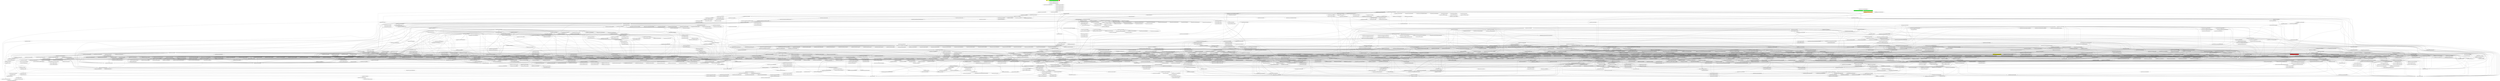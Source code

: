 digraph enhanced {
	"ochiai" [style=striped shape=box fillcolor="yellow"];
	"d4" [style=striped shape=box fillcolor="yellow"];
	"com.google.javascript.jscomp.CheckMissingReturnTest#195" [style=striped shape=box fillcolor="green"];
	"com.google.javascript.jscomp.ControlFlowAnalysisTest#1098" [style=striped shape=box fillcolor="green"];
	"com.google.javascript.jscomp.ControlFlowAnalysisTest#1113" [style=striped shape=box fillcolor="green"];
	"real" [style=striped shape=box fillcolor="red"];
	"com.google.javascript.jscomp.ControlFlowAnalysis#544" [style=striped shape=box fillcolor="yellow"];
	"com.google.javascript.jscomp.ControlFlowAnalysisTest#174" [style=striped shape=box fillcolor="orange"];
	"com.google.javascript.jscomp.ControlFlowAnalysis#712" [style=striped shape=box fillcolor="red"];
	"com.google.common.collect.RegularImmutableMap#98" -> "com.google.common.collect.RegularImmutableMap$NonTerminalEntry#116";
	"com.google.javascript.jscomp.FunctionTypeBuilder#391" -> "com.google.javascript.rhino.JSDocInfo#1128";
	"com.google.javascript.rhino.head.ast.InfixExpression#85" -> "com.google.javascript.rhino.head.ast.InfixExpression#92";
	"com.google.javascript.jscomp.ControlFlowAnalysis#296" -> "com.google.javascript.jscomp.ControlFlowAnalysis#540";
	"com.google.javascript.jscomp.NodeTraversal#454" -> "com.google.javascript.jscomp.NodeTraversal#222";
	"com.google.javascript.jscomp.NodeTraversal#463" -> "com.google.javascript.jscomp.NodeTraversal#222";
	"com.google.javascript.jscomp.ControlFlowAnalysis#296" -> "com.google.javascript.jscomp.ControlFlowAnalysis#544";
	"com.google.javascript.jscomp.CheckMissingReturnTest#33" -> "com.google.javascript.jscomp.CombinedCompilerPass#61";
	"com.google.javascript.jscomp.ClosureCodingConvention#369" -> "com.google.common.collect.ImmutableList#135";
	"com.google.javascript.jscomp.NodeTraversal#583" -> "com.google.javascript.jscomp.NodeTraversal$AbstractScopedCallback#152";
	"com.google.javascript.jscomp.CombinedCompilerPass#61" -> "com.google.javascript.jscomp.CombinedCompilerPass#65";
	"com.google.javascript.jscomp.TypedScopeCreator$AbstractScopeBuilder#1065" -> "com.google.javascript.jscomp.TypedScopeCreator$AbstractScopeBuilder#1097";
	"com.google.javascript.rhino.head.Parser#332" -> "com.google.javascript.rhino.head.TokenStream#318" [style=bold];
	"com.google.javascript.rhino.head.Context#415" -> "com.google.javascript.rhino.head.ContextFactory#502" [style=bold];
	"com.google.javascript.rhino.head.ast.Scope#222" -> "com.google.javascript.rhino.head.ast.Symbol#97" [style=bold];
	"com.google.javascript.rhino.head.CompilerEnvirons#67" -> "com.google.javascript.rhino.head.Context#1847" [style=bold];
	"com.google.javascript.rhino.head.ast.Assignment#68" -> "com.google.javascript.rhino.head.ast.InfixExpression#85";
	"com.google.javascript.rhino.head.Parser#2218" -> "com.google.javascript.rhino.head.ast.InfixExpression#85";
	"com.google.javascript.jscomp.SourceFile$Preloaded#422" -> "com.google.javascript.jscomp.SourceFile#81";
	"com.google.javascript.jscomp.ControlFlowAnalysis#296" -> "com.google.javascript.jscomp.ControlFlowAnalysis#552";
	"com.google.common.collect.RegularImmutableMap#48" -> "com.google.common.collect.RegularImmutableMap$NonTerminalEntry#121";
	"com.google.common.collect.RegularImmutableMap#143" -> "com.google.common.collect.RegularImmutableMap$NonTerminalEntry#121";
	"com.google.javascript.jscomp.TypeInferencePass#78" -> "com.google.javascript.jscomp.NodeTraversal#230";
	"com.google.javascript.jscomp.TypeCheck#384" -> "com.google.javascript.jscomp.NodeTraversal#230";
	"com.google.javascript.jscomp.NodeTraversal#222" -> "com.google.javascript.jscomp.NodeTraversal#230";
	"com.google.javascript.jscomp.FunctionTypeBuilder#423" -> "com.google.javascript.rhino.JSDocInfo#985";
	"com.google.javascript.jscomp.ClosureCodingConvention#54" -> "com.google.common.collect.ImmutableSet#337";
	"com.google.javascript.jscomp.parsing.IRFactory#387" -> "com.google.javascript.jscomp.parsing.TypeSafeDispatcher#121" [style=bold];
	"com.google.javascript.rhino.head.TokenStream#318" -> "com.google.javascript.rhino.head.TokenStream#1307" [style=bold];
	"com.google.javascript.jscomp.TypedScopeCreator$AbstractScopeBuilder#1097" -> "com.google.javascript.jscomp.Scope#614";
	"com.google.javascript.jscomp.Scope#621" -> "com.google.javascript.jscomp.Scope#614";
	"com.google.javascript.jscomp.NodeTraversal#336" -> "com.google.javascript.jscomp.Scope#614";
	"com.google.javascript.rhino.head.Parser#2808" -> "com.google.javascript.rhino.head.TokenStream#305";
	"com.google.javascript.jscomp.TypeCheck#1433" -> "com.google.javascript.jscomp.TypeCheck#1813";
	"com.google.javascript.rhino.head.Parser#781" -> "com.google.javascript.rhino.head.Parser#717";
	"com.google.javascript.jscomp.TypedScopeCreator$AbstractScopeBuilder#1065" -> "com.google.javascript.rhino.Node#2383";
	"com.google.javascript.jscomp.NodeUtil#3012" -> "com.google.javascript.rhino.Node#2383";
	"com.google.javascript.jscomp.Scope$1#75" -> "com.google.javascript.rhino.Node#2383";
	"com.google.javascript.jscomp.TypedScopeCreator$AbstractScopeBuilder#1097" -> "com.google.javascript.rhino.Node#2383";
	"com.google.javascript.jscomp.InferJSDocInfo#96" -> "com.google.javascript.rhino.Node#2383";
	"com.google.javascript.jscomp.parsing.ParserRunner#109" -> "com.google.javascript.rhino.head.CompilerEnvirons#129" [style=bold];
	"com.google.javascript.jscomp.TypeInference#85" -> "com.google.javascript.jscomp.Scope#628" [style=bold];
	"com.google.common.collect.AbstractMultimap#377" -> "com.google.common.collect.AbstractMultimap$RandomAccessWrappedList#857" [style=bold];
	"com.google.javascript.rhino.JSDocInfo#1221" -> "com.google.javascript.rhino.JSDocInfo#1140";
	"com.google.javascript.jscomp.Scope$1#73" -> "com.google.javascript.jscomp.Scope$1#75" [style=bold];
	"com.google.javascript.jscomp.TypedScopeCreator#297" -> "com.google.javascript.jscomp.TypedScopeCreator$DiscoverEnumsAndTypedefs#346" [style=bold];
	"com.google.javascript.jscomp.Scope$Var#212" -> "com.google.javascript.jscomp.Scope#621";
	"com.google.javascript.rhino.head.TokenStream#1307" -> "com.google.javascript.rhino.head.TokenStream#1312" [style=bold];
	"com.google.common.collect.Iterators$7#643" -> "com.google.javascript.jscomp.Scope$1#73";
	"com.google.javascript.rhino.head.Parser#2509" -> "com.google.javascript.rhino.head.ast.FunctionCall#146";
	"com.google.javascript.rhino.head.ast.ScriptNode#278" -> "com.google.javascript.rhino.head.ast.Symbol#77" [style=bold];
	"com.google.javascript.jscomp.parsing.Config#90" -> "com.google.common.collect.ImmutableMap#318" [style=bold];
	"com.google.javascript.rhino.head.ast.Scope#116" -> "com.google.javascript.rhino.head.ast.Scope#90";
	"com.google.javascript.jscomp.NodeUtil#2750" -> "com.google.javascript.rhino.Node#2375";
	"com.google.javascript.jscomp.ControlFlowAnalysis#485" -> "com.google.javascript.rhino.Node#2375";
	"com.google.javascript.jscomp.ControlFlowAnalysis#552" -> "com.google.javascript.rhino.Node#2375";
	"com.google.javascript.jscomp.NodeUtil#2759" -> "com.google.javascript.rhino.Node#2375";
	"com.google.javascript.jscomp.ControlFlowAnalysis#831" -> "com.google.javascript.rhino.Node#2375";
	"com.google.javascript.rhino.head.Parser#461" -> "com.google.javascript.rhino.head.ast.Scope#83";
	"com.google.javascript.rhino.head.Parser#448" -> "com.google.javascript.rhino.head.ast.Scope#83";
	"com.google.javascript.jscomp.ControlFlowAnalysis#296" -> "com.google.javascript.jscomp.ControlFlowAnalysis#535";
	"com.google.javascript.jscomp.ControlFlowAnalysis#296" -> "com.google.javascript.jscomp.ControlFlowAnalysis#527";
	"com.google.javascript.jscomp.TypeInferencePass$TypeInferringCallback#99" -> "com.google.javascript.jscomp.NodeTraversal$AbstractScopedCallback#140";
	"com.google.javascript.jscomp.TypedScopeCreator$FirstOrderFunctionAnalyzer#1953" -> "com.google.javascript.jscomp.NodeTraversal$AbstractScopedCallback#140";
	"com.google.javascript.jscomp.FunctionTypeBuilder#320" -> "com.google.javascript.rhino.JSDocInfo#515";
	"com.google.common.collect.ImmutableSet#337" -> "com.google.common.collect.ImmutableSet#350" [style=bold];
	"com.google.javascript.jscomp.ControlFlowGraph$Branch#111" -> "com.google.javascript.jscomp.ControlFlowAnalysisTest#1113" [style=dotted];
	"com.google.javascript.jscomp.NodeTraversal#583" -> "com.google.javascript.jscomp.CombinedCompilerPass#191";
	"com.google.javascript.jscomp.NodeTraversal#478" -> "com.google.javascript.jscomp.NodeTraversal$AbstractScopedCallback#145";
	"com.google.javascript.rhino.head.ast.Symbol#68" -> "com.google.javascript.rhino.head.ast.Symbol#84" [style=bold];
	"com.google.javascript.jscomp.parsing.ParserRunner#109" -> "com.google.javascript.rhino.head.CompilerEnvirons#143" [style=bold];
	"com.google.javascript.rhino.head.Parser#1722" -> "com.google.javascript.rhino.head.ast.Scope#73";
	"com.google.javascript.rhino.head.ast.ScriptNode#85" -> "com.google.javascript.rhino.head.ast.Scope#73";
	"com.google.javascript.rhino.head.ast.Loop#54" -> "com.google.javascript.rhino.head.ast.Scope#73";
	"com.google.javascript.rhino.jstype.JSType$TypePair#1199" -> "com.google.javascript.jscomp.type.SemanticReverseAbstractInterpreter$5#110" [style=dotted];
	"com.google.javascript.jscomp.type.SemanticReverseAbstractInterpreter$5#107" -> "com.google.javascript.jscomp.type.SemanticReverseAbstractInterpreter$5#110";
	"com.google.javascript.jscomp.parsing.IRFactory#81" -> "com.google.javascript.jscomp.parsing.IRFactory#1156";
	"com.google.common.collect.Sets#210" -> "com.google.common.collect.Collections2#341";
	"com.google.common.collect.Lists#117" -> "com.google.common.collect.Collections2#341";
	"com.google.javascript.rhino.head.Parser#2912" -> "com.google.javascript.rhino.head.CompilerEnvirons#148";
	"com.google.javascript.rhino.head.Parser#1215" -> "com.google.javascript.rhino.head.ast.Loop#74";
	"com.google.javascript.jscomp.Tracer#235" -> "com.google.javascript.jscomp.Tracer#959";
	"com.google.javascript.jscomp.Tracer#408" -> "com.google.javascript.jscomp.Tracer#959";
	"com.google.javascript.jscomp.TypeInference#598" -> "com.google.javascript.rhino.jstype.SimpleSlot#76";
	"com.google.javascript.rhino.head.CompilerEnvirons#67" -> "com.google.javascript.rhino.head.CompilerEnvirons#97";
	"com.google.javascript.rhino.head.Parser#1535" -> "com.google.javascript.rhino.head.ast.LabeledStatement#136";
	"com.google.javascript.rhino.head.Parser#465" -> "com.google.javascript.rhino.head.ast.LabeledStatement#136";
	"com.google.javascript.jscomp.Compiler#1241" -> "com.google.javascript.jscomp.Compiler#2097";
	"com.google.javascript.jscomp.CheckMissingReturn#93" -> "com.google.javascript.jscomp.NodeTraversal#671";
	"com.google.javascript.jscomp.type.SemanticReverseAbstractInterpreter#121" -> "com.google.javascript.jscomp.type.SemanticReverseAbstractInterpreter$5#107";
	"com.google.javascript.jscomp.type.SemanticReverseAbstractInterpreter#275" -> "com.google.javascript.jscomp.type.SemanticReverseAbstractInterpreter$5#107";
	"com.google.javascript.jscomp.TypedScopeCreator$AbstractScopeBuilder#1049" -> "com.google.javascript.jscomp.TypedScopeCreator$AbstractScopeBuilder#1065";
	"com.google.javascript.rhino.head.Parser#551" -> "com.google.javascript.rhino.head.Parser#781";
	"com.google.javascript.jscomp.parsing.IRFactory$TransformDispatcher#390" -> "com.google.javascript.rhino.head.ast.Loop#65";
	"com.google.javascript.rhino.head.Parser#1987" -> "com.google.javascript.rhino.head.ast.Symbol#68" [style=bold];
	"com.google.javascript.rhino.head.Parser#332" -> "com.google.javascript.rhino.head.Parser#302";
	"com.google.javascript.rhino.head.Parser#465" -> "com.google.javascript.rhino.head.ast.LabeledStatement#130";
	"com.google.javascript.rhino.head.Parser#1801" -> "com.google.javascript.rhino.head.ast.LabeledStatement#130";
	"com.google.javascript.rhino.head.Parser#2053" -> "com.google.javascript.rhino.head.Parser#2071";
	"com.google.javascript.rhino.head.Parser#1867" -> "com.google.javascript.rhino.head.Parser#2071";
	"com.google.javascript.rhino.head.Parser#2071" -> "com.google.javascript.rhino.head.Parser#2071";
	"com.google.javascript.rhino.JSDocInfoBuilder#102" -> "com.google.javascript.rhino.JSDocInfo#571";
	"com.google.javascript.jscomp.Compiler#2097" -> "com.google.javascript.jscomp.Compiler#2084";
	"com.google.javascript.jscomp.JsAst#85" -> "com.google.javascript.jscomp.Compiler#2084";
	"com.google.javascript.jscomp.parsing.IRFactory#171" -> "com.google.javascript.rhino.Node#1095";
	"com.google.javascript.jscomp.parsing.JsDocInfoParser#2209" -> "com.google.javascript.rhino.Node#1095";
	"com.google.javascript.jscomp.JsAst#85" -> "com.google.javascript.rhino.Node#1095";
	"com.google.javascript.jscomp.parsing.IRFactory$TransformDispatcher#390" -> "com.google.javascript.rhino.head.ast.LabeledStatement#108";
	"com.google.javascript.rhino.head.Parser#980" -> "com.google.javascript.rhino.head.ast.LabeledStatement#108";
	"com.google.javascript.jscomp.LinkedFlowScope#41" -> "com.google.javascript.jscomp.LinkedFlowScope#347";
	"com.google.javascript.jscomp.ClosureCodingConvention#369" -> "com.google.javascript.jscomp.ClosureCodingConvention$AssertInstanceofSpec#444" [style=bold];
	"com.google.javascript.rhino.head.Parser#2509" -> "com.google.javascript.rhino.head.ast.FunctionCall#109";
	"com.google.javascript.rhino.jstype.SimpleSlot#51" -> "com.google.javascript.rhino.jstype.SimpleSlot#51";
	"com.google.javascript.jscomp.TypeInference#598" -> "com.google.javascript.rhino.jstype.SimpleSlot#51";
	"com.google.javascript.jscomp.type.ChainableReverseAbstractInterpreter#119" -> "com.google.javascript.rhino.jstype.SimpleSlot#51";
	"com.google.javascript.jscomp.LinkedFlowScope$FlatFlowScopeCache#419" -> "com.google.javascript.rhino.jstype.SimpleSlot#51";
	"com.google.javascript.jscomp.parsing.IRFactory$TransformDispatcher#390" -> "com.google.javascript.rhino.head.ast.FunctionCall#100";
	"com.google.javascript.rhino.jstype.FunctionParamBuilder#135" -> "com.google.javascript.rhino.Node#517";
	"com.google.javascript.jscomp.parsing.IRFactory#1359" -> "com.google.javascript.rhino.Node#517";
	"com.google.javascript.jscomp.LinkedFlowScope$FlatFlowScopeCache#419" -> "com.google.javascript.rhino.jstype.SimpleSlot#58";
	"com.google.javascript.jscomp.LinkedFlowScope$LinkedFlowSlot#371" -> "com.google.javascript.rhino.jstype.SimpleSlot#58";
	"com.google.javascript.jscomp.DataFlowAnalysis#180" -> "com.google.javascript.jscomp.DataFlowAnalysis#202";
	"com.google.javascript.jscomp.Compiler#2084" -> "com.google.javascript.jscomp.Compiler#2072";
	"com.google.javascript.jscomp.CompilerTestCase#735" -> "com.google.javascript.jscomp.Compiler#2072";
	"com.google.common.collect.AbstractIndexedListIterator#81" -> "com.google.common.collect.Iterators$12#1044";
	"com.google.javascript.rhino.jstype.JSType#758" -> "com.google.javascript.rhino.jstype.JSType#841";
	"com.google.javascript.rhino.jstype.JSTypeRegistry#245" -> "com.google.javascript.rhino.jstype.ErrorFunctionType#51" [style=bold];
	"com.google.common.collect.Iterators#1031" -> "com.google.common.collect.Iterators$12#1042" [style=bold];
	"com.google.javascript.jscomp.ControlFlowAnalysis$1#75" -> "com.google.javascript.jscomp.ControlFlowAnalysis#41" [style=bold];
	"com.google.javascript.jscomp.TypedScopeCreator$AbstractScopeBuilder#469" -> "com.google.javascript.jscomp.NodeTraversal#659";
	"com.google.javascript.jscomp.TypedScopeCreator$AbstractScopeBuilder#500" -> "com.google.javascript.jscomp.NodeTraversal#659";
	"com.google.javascript.jscomp.NodeTraversal#478" -> "com.google.javascript.jscomp.NodeTraversal#654";
	"com.google.javascript.rhino.IR#451" -> "com.google.javascript.rhino.Node#505";
	"com.google.javascript.jscomp.LinkedFlowScope#144" -> "com.google.javascript.rhino.jstype.SimpleSlot#66";
	"com.google.javascript.jscomp.LinkedFlowScope#347" -> "com.google.javascript.rhino.jstype.SimpleSlot#66";
	"com.google.javascript.jscomp.DiagnosticGroupWarningsGuard#40" -> "com.google.javascript.jscomp.DiagnosticGroup#103" [style=bold];
	"com.google.javascript.jscomp.Compiler#1039" -> "com.google.javascript.rhino.InputId#61";
	"com.google.javascript.jscomp.Compiler#1004" -> "com.google.javascript.rhino.InputId#61";
	"com.google.javascript.jscomp.TypeInferencePass#112" -> "com.google.javascript.jscomp.ControlFlowAnalysis#145";
	"com.google.javascript.jscomp.NodeTraversal#613" -> "com.google.javascript.jscomp.ControlFlowAnalysis#145";
	"com.google.javascript.jscomp.ControlFlowAnalysisTest#224" -> "com.google.javascript.jscomp.ControlFlowAnalysis#145";
	"com.google.javascript.jscomp.JoinOp$BinaryJoinOp#38" -> "com.google.javascript.jscomp.JoinOp$BinaryJoinOp#67";
	"com.google.javascript.jscomp.parsing.ParserRunner#109" -> "com.google.javascript.rhino.head.CompilerEnvirons#50";
	"com.google.javascript.jscomp.NodeTraversal#613" -> "com.google.javascript.jscomp.NodeTraversal#624";
	"com.google.javascript.jscomp.TypedScopeCreator$FirstOrderFunctionAnalyzer#1968" -> "com.google.javascript.jscomp.NodeTraversal#624";
	"com.google.javascript.jscomp.TypedScopeCreator$FirstOrderFunctionAnalyzer#1975" -> "com.google.javascript.jscomp.NodeTraversal#624";
	"com.google.javascript.jscomp.CheckMissingReturn#93" -> "com.google.javascript.jscomp.NodeTraversal#624";
	"com.google.common.collect.AbstractMultimap$WrappedCollection#422" -> "com.google.common.collect.AbstractMultimap#88";
	"com.google.common.collect.AbstractMultimap$WrappedCollection$WrappedIterator#503" -> "com.google.common.collect.AbstractMultimap#88";
	"com.google.javascript.rhino.jstype.UnionTypeBuilder#250" -> "com.google.javascript.rhino.jstype.UnionType#82" [style=bold];
	"com.google.javascript.jscomp.ControlFlowAnalysisTest#121" -> "com.google.javascript.jscomp.ControlFlowAnalysisTest#91";
	"com.google.javascript.jscomp.ControlFlowAnalysisTest#174" -> "com.google.javascript.jscomp.ControlFlowAnalysisTest#91";
	"com.google.javascript.jscomp.CodingConventions$Proxy#105" -> "com.google.javascript.jscomp.CodingConventions$DefaultCodingConvention#298";
	"com.google.javascript.jscomp.DiagnosticGroupWarningsGuard#45" -> "com.google.javascript.jscomp.DiagnosticGroup#117";
	"com.google.javascript.jscomp.TypeInferencePass#112" -> "com.google.javascript.jscomp.ControlFlowAnalysis#150";
	"com.google.javascript.jscomp.NodeTraversal#613" -> "com.google.javascript.jscomp.ControlFlowAnalysis#150";
	"com.google.javascript.jscomp.ControlFlowAnalysisTest#224" -> "com.google.javascript.jscomp.ControlFlowAnalysis#150";
	"com.google.javascript.jscomp.DiagnosticGroup#117" -> "com.google.javascript.jscomp.DiagnosticGroup#110";
	"com.google.javascript.jscomp.DiagnosticGroup#103" -> "com.google.javascript.jscomp.DiagnosticGroup#110";
	"com.google.javascript.jscomp.DiagnosticGroupWarningsGuard#50" -> "com.google.javascript.jscomp.DiagnosticGroup#110";
	"com.google.javascript.jscomp.NodeTraversal#563" -> "com.google.javascript.jscomp.TypeInferencePass$TypeInferringCallback#102";
	"com.google.javascript.jscomp.NodeTraversal#573" -> "com.google.javascript.jscomp.TypeInferencePass$TypeInferringCallback#102";
	"com.google.javascript.jscomp.TypedScopeCreator$FirstOrderFunctionAnalyzer#1968" -> "com.google.javascript.jscomp.NodeTraversal#635";
	"com.google.javascript.jscomp.TypedScopeCreator$FirstOrderFunctionAnalyzer#1975" -> "com.google.javascript.jscomp.NodeTraversal#635";
	"com.google.javascript.jscomp.TypeInference#125" -> "com.google.javascript.jscomp.TypeInference#249";
	"com.google.javascript.jscomp.TypeInference#598" -> "com.google.javascript.jscomp.TypeInference#249";
	"com.google.javascript.jscomp.TypeInference#1126" -> "com.google.javascript.jscomp.TypeInference#249";
	"com.google.javascript.jscomp.TypeInference#142" -> "com.google.javascript.jscomp.TypeInference#249";
	"com.google.javascript.jscomp.CheckMissingReturn#93" -> "com.google.javascript.jscomp.CheckPathsBetweenNodes#111";
	"com.google.javascript.jscomp.NodeTraversal#478" -> "com.google.javascript.jscomp.TypeInferencePass$TypeInferringCallback#108";
	"com.google.javascript.jscomp.parsing.ParserRunner#109" -> "com.google.javascript.rhino.head.CompilerEnvirons#67" [style=bold];
	"com.google.javascript.jscomp.NodeUtil#3012" -> "com.google.javascript.jscomp.NodeUtil#2052";
	"com.google.javascript.jscomp.NodeUtil#3091" -> "com.google.javascript.jscomp.NodeUtil#2052";
	"com.google.javascript.jscomp.TypedScopeCreator$AbstractScopeBuilder#697" -> "com.google.javascript.jscomp.NodeUtil#2052";
	"com.google.javascript.jscomp.NodeUtil#3077" -> "com.google.javascript.jscomp.NodeUtil#2052";
	"com.google.javascript.jscomp.NodeTraversal#635" -> "com.google.javascript.jscomp.NodeTraversal#639";
	"com.google.javascript.jscomp.TypedScopeCreator$FirstOrderFunctionAnalyzer#1975" -> "com.google.javascript.jscomp.NodeTraversal#639";
	"com.google.javascript.rhino.head.Parser#2454" -> "com.google.javascript.rhino.head.Parser#2509";
	"com.google.javascript.rhino.head.Parser#1663" -> "com.google.javascript.rhino.head.Parser#1657" [style=bold];
	"com.google.javascript.jscomp.CheckMissingReturn#93" -> "com.google.javascript.jscomp.CheckPathsBetweenNodes#102";
	"com.google.javascript.jscomp.JoinOp$BinaryJoinOp#38" -> "com.google.javascript.jscomp.JoinOp$BinaryJoinOp#38";
	"com.google.javascript.jscomp.JoinOp$BinaryJoinOp#34" -> "com.google.javascript.jscomp.JoinOp$BinaryJoinOp#38";
	"com.google.javascript.jscomp.AstValidator#93" -> "com.google.javascript.jscomp.AstValidator#509";
	"com.google.javascript.jscomp.TypeCheck#1268" -> "com.google.javascript.jscomp.TypeCheck#1885";
	"com.google.javascript.jscomp.TypeCheck#1433" -> "com.google.javascript.jscomp.TypeCheck#1885";
	"com.google.javascript.jscomp.TypeCheck#1862" -> "com.google.javascript.jscomp.TypeCheck#1885";
	"com.google.javascript.jscomp.TypeCheck#1858" -> "com.google.javascript.jscomp.TypeCheck#1885";
	"com.google.common.collect.EmptyImmutableList#36" -> "com.google.common.collect.Iterators#80";
	"com.google.common.collect.EmptyImmutableSet#31" -> "com.google.common.collect.Iterators#80";
	"com.google.javascript.jscomp.TypeInference#85" -> "com.google.javascript.jscomp.Scope$Var#149";
	"com.google.javascript.jscomp.ControlFlowAnalysisTest#91" -> "com.google.javascript.jscomp.ControlFlowAnalysisTest#71" [style=bold];
	"com.google.javascript.jscomp.TypeInferencePass#112" -> "com.google.javascript.jscomp.ControlFlowAnalysis#138";
	"com.google.javascript.jscomp.NodeTraversal#613" -> "com.google.javascript.jscomp.ControlFlowAnalysis#138";
	"com.google.javascript.jscomp.ControlFlowAnalysisTest#224" -> "com.google.javascript.jscomp.ControlFlowAnalysis#138";
	"com.google.javascript.jscomp.Scope$Var#83" -> "com.google.javascript.jscomp.Scope$Var#132" [style=bold];
	"com.google.javascript.jscomp.CheckMissingReturn#93" -> "com.google.javascript.jscomp.NodeTraversal#613";
	"com.google.common.base.Preconditions#280" -> "com.google.common.base.Preconditions#300" [style=bold];
	"com.google.common.collect.AbstractIndexedListIterator#68" -> "com.google.common.collect.UnmodifiableListIterator#34";
	"com.google.javascript.jscomp.Compiler#1501" -> "com.google.javascript.jscomp.JsAst#43";
	"com.google.javascript.jscomp.CompilerInput#88" -> "com.google.javascript.jscomp.JsAst#43";
	"com.google.javascript.jscomp.CheckMissingReturn$1#45" -> "com.google.javascript.jscomp.CheckMissingReturn$1#50" [style=bold];
	"com.google.javascript.jscomp.NodeTraversal#478" -> "com.google.javascript.jscomp.CombinedCompilerPass#177";
	"com.google.javascript.rhino.head.CompilerEnvirons#67" -> "com.google.javascript.rhino.head.Context#1818" [style=bold];
	"com.google.common.base.Joiner#93" -> "com.google.common.base.Joiner#370";
	"com.google.javascript.jscomp.TypedScopeCreator$AbstractScopeBuilder#847" -> "com.google.javascript.jscomp.FunctionTypeBuilder#228";
	"com.google.common.collect.ImmutableSet$ArrayImmutableSet#397" -> "com.google.common.collect.ImmutableSet#365";
	"com.google.javascript.jscomp.CompilerTestCase#185" -> "com.google.javascript.jscomp.GoogleCodingConvention#44";
	"com.google.javascript.jscomp.CheckPathsBetweenNodes#165" -> "com.google.javascript.jscomp.CheckPathsBetweenNodes#165";
	"com.google.javascript.jscomp.CheckPathsBetweenNodes#111" -> "com.google.javascript.jscomp.CheckPathsBetweenNodes#165";
	"com.google.javascript.jscomp.TypeCheck#467" -> "com.google.javascript.jscomp.TypeCheck#1862";
	"com.google.javascript.jscomp.parsing.JsDocInfoParser#189" -> "com.google.javascript.jscomp.parsing.JsDocInfoParser#2308";
	"com.google.javascript.jscomp.parsing.JsDocInfoParser#1545" -> "com.google.javascript.jscomp.parsing.JsDocInfoParser#2308";
	"com.google.common.collect.AbstractIndexedListIterator#68" -> "com.google.common.base.Preconditions#330";
	"com.google.javascript.jscomp.GoogleCodingConvention#44" -> "com.google.javascript.jscomp.GoogleCodingConvention#49" [style=bold];
	"com.google.javascript.jscomp.Compiler#1501" -> "com.google.javascript.jscomp.JsAst#51";
	"com.google.javascript.jscomp.CompilerInput#116" -> "com.google.javascript.jscomp.JsAst#51";
	"com.google.javascript.jscomp.Compiler#1241" -> "com.google.javascript.jscomp.CompilerInput#116";
	"com.google.javascript.jscomp.Compiler#1410" -> "com.google.javascript.jscomp.CompilerInput#116";
	"com.google.javascript.jscomp.Compiler#1368" -> "com.google.javascript.jscomp.CompilerInput#116";
	"com.google.javascript.jscomp.NodeTraversal#563" -> "com.google.javascript.jscomp.CombinedCompilerPass#184";
	"com.google.javascript.rhino.head.Parser#551" -> "com.google.javascript.rhino.head.Parser#705";
	"com.google.javascript.rhino.head.Parser#635" -> "com.google.javascript.rhino.head.Parser#705";
	"com.google.javascript.rhino.testing.BaseJSTypeTestCase#232" -> "com.google.javascript.rhino.testing.BaseJSTypeTestCase#389" [style=bold];
	"com.google.javascript.rhino.head.ast.ExpressionStatement#122" -> "com.google.javascript.rhino.head.ast.AstNode#472";
	"com.google.javascript.rhino.head.ast.AstRoot#103" -> "com.google.javascript.rhino.head.ast.AstNode#472";
	"com.google.javascript.rhino.head.ast.InfixExpression#92" -> "com.google.javascript.rhino.head.ast.AstNode#472";
	"com.google.javascript.rhino.head.ast.FunctionNode#236" -> "com.google.javascript.rhino.head.ast.AstNode#472";
	"com.google.javascript.rhino.head.ast.AstNode#292" -> "com.google.javascript.rhino.head.ast.AstNode#472";
	"com.google.javascript.rhino.head.ast.FunctionCall#89" -> "com.google.javascript.rhino.head.ast.AstNode#472";
	"com.google.javascript.rhino.head.ast.NumberLiteral#100" -> "com.google.javascript.rhino.head.ast.AstNode#472";
	"com.google.javascript.rhino.head.ast.TryStatement#93" -> "com.google.javascript.rhino.head.ast.AstNode#472";
	"com.google.javascript.rhino.head.ast.IfStatement#103" -> "com.google.javascript.rhino.head.ast.AstNode#472";
	"com.google.javascript.rhino.head.ast.VariableDeclaration#104" -> "com.google.javascript.rhino.head.ast.AstNode#472";
	"com.google.javascript.rhino.head.ast.IfStatement#86" -> "com.google.javascript.rhino.head.ast.AstNode#472";
	"com.google.javascript.rhino.head.ast.ThrowStatement#95" -> "com.google.javascript.rhino.head.ast.AstNode#472";
	"com.google.javascript.rhino.head.ast.LabeledStatement#99" -> "com.google.javascript.rhino.head.ast.AstNode#472";
	"com.google.javascript.rhino.head.ast.WhileLoop#80" -> "com.google.javascript.rhino.head.ast.AstNode#472";
	"com.google.javascript.rhino.head.ast.BreakStatement#107" -> "com.google.javascript.rhino.head.ast.AstNode#472";
	"com.google.javascript.rhino.head.ast.InfixExpression#161" -> "com.google.javascript.rhino.head.ast.AstNode#472";
	"com.google.javascript.rhino.head.ast.InfixExpression#140" -> "com.google.javascript.rhino.head.ast.AstNode#472";
	"com.google.javascript.rhino.head.ast.LabeledStatement#130" -> "com.google.javascript.rhino.head.ast.AstNode#472";
	"com.google.javascript.rhino.head.ast.Name#101" -> "com.google.javascript.rhino.head.ast.AstNode#472";
	"com.google.javascript.jscomp.BasicErrorManager$LeveledJSErrorComparator#131" -> "com.google.javascript.jscomp.JSError#204";
	"com.google.javascript.jscomp.ControlFlowAnalysisTest#71" -> "com.google.javascript.jscomp.ControlFlowAnalysisTest#56";
	"com.google.javascript.rhino.JSDocInfoBuilder#139" -> "com.google.javascript.rhino.JSDocInfo#941";
	"com.google.javascript.rhino.head.Parser#2808" -> "com.google.javascript.rhino.head.Parser#2912";
	"com.google.javascript.jscomp.CompilerInput#65" -> "com.google.javascript.jscomp.JsAst#69" [style=bold];
	"com.google.javascript.rhino.head.Parser#551" -> "com.google.javascript.rhino.head.Node#280";
	"com.google.javascript.rhino.head.ast.AstNode#292" -> "com.google.javascript.rhino.head.Node#280";
	"com.google.javascript.rhino.jstype.FunctionParamBuilder#80" -> "com.google.javascript.rhino.Node#1907" [style=bold];
	"com.google.javascript.jscomp.NodeTraversal#478" -> "com.google.javascript.jscomp.TypedScopeCreator$DiscoverEnumsAndTypedefs#352";
	"com.google.javascript.jscomp.CheckPathsBetweenNodes#165" -> "com.google.javascript.jscomp.CheckPathsBetweenNodes#156";
	"com.google.javascript.jscomp.CheckPathsBetweenNodes#140" -> "com.google.javascript.jscomp.CheckPathsBetweenNodes#156";
	"com.google.javascript.jscomp.TypedScopeCreator$AbstractScopeBuilder#847" -> "com.google.javascript.jscomp.FunctionTypeBuilder#245";
	"com.google.javascript.jscomp.TypeCheck#1594" -> "com.google.javascript.jscomp.TypeCheck#1858";
	"com.google.javascript.rhino.JSDocInfo#1084" -> "com.google.javascript.rhino.JSDocInfo#1102";
	"com.google.javascript.jscomp.Compiler#1241" -> "com.google.javascript.jscomp.DependencyOptions#120";
	"com.google.javascript.jscomp.Compiler#1368" -> "com.google.javascript.jscomp.DependencyOptions#120";
	"com.google.javascript.jscomp.Compiler#1039" -> "com.google.javascript.jscomp.CompilerInput#147";
	"com.google.javascript.jscomp.ControlFlowAnalysis$AstControlFlowGraph$1#1030" -> "com.google.javascript.jscomp.ControlFlowAnalysis$AstControlFlowGraph$1#1034" [style=bold];
	"com.google.javascript.jscomp.Scope$1#75" -> "com.google.javascript.jscomp.Scope$Var#183";
	"com.google.javascript.jscomp.Scope$Var#239" -> "com.google.javascript.jscomp.Scope$Var#183";
	"com.google.javascript.jscomp.TypeCheck#305" -> "com.google.javascript.jscomp.InferJSDocInfo#68";
	"com.google.javascript.jscomp.TypedScopeCreator$AbstractScopeBuilder#847" -> "com.google.javascript.jscomp.FunctionTypeBuilder#212";
	"com.google.common.base.Preconditions#330" -> "com.google.common.base.Preconditions#350" [style=bold];
	"com.google.javascript.jscomp.ControlFlowAnalysis$AstControlFlowGraph#1029" -> "com.google.javascript.jscomp.ControlFlowAnalysis$AstControlFlowGraph$1#1030";
	"com.google.javascript.jscomp.DataFlowAnalysis#202" -> "com.google.javascript.jscomp.ControlFlowAnalysis$AstControlFlowGraph$1#1030";
	"com.google.javascript.jscomp.DataFlowAnalysis$BranchedForwardDataFlowAnalysis#394" -> "com.google.javascript.jscomp.ControlFlowAnalysis$AstControlFlowGraph$1#1030";
	"com.google.javascript.jscomp.CheckPathsBetweenNodes#140" -> "com.google.javascript.jscomp.CheckPathsBetweenNodes#140";
	"com.google.javascript.jscomp.CheckPathsBetweenNodes#129" -> "com.google.javascript.jscomp.CheckPathsBetweenNodes#140";
	"com.google.javascript.jscomp.ControlFlowAnalysis#485" -> "com.google.javascript.rhino.Node#1932";
	"com.google.javascript.jscomp.NodeTraversal#478" -> "com.google.javascript.jscomp.CombinedCompilerPass#164";
	"com.google.javascript.jscomp.ComposeWarningsGuard#127" -> "com.google.javascript.jscomp.DiagnosticGroup#129";
	"com.google.javascript.jscomp.DiagnosticGroupWarningsGuard#50" -> "com.google.javascript.jscomp.DiagnosticGroup#129";
	"com.google.javascript.jscomp.CompilerInput#72" -> "com.google.javascript.jscomp.JsAst#74";
	"com.google.javascript.jscomp.CompilerInput#337" -> "com.google.javascript.jscomp.JsAst#74";
	"com.google.javascript.jscomp.JsAst#43" -> "com.google.javascript.rhino.InputId#51";
	"com.google.javascript.rhino.Node#517" -> "com.google.javascript.rhino.Node$StringNode#197";
	"com.google.javascript.jscomp.CheckPathsBetweenNodes#165" -> "com.google.javascript.jscomp.CheckMissingReturn$1#45";
	"com.google.javascript.jscomp.CheckPathsBetweenNodes#111" -> "com.google.javascript.jscomp.CheckPathsBetweenNodes#129";
	"com.google.javascript.jscomp.CheckPathsBetweenNodes#111" -> "com.google.javascript.jscomp.CheckPathsBetweenNodes#135";
	"com.google.javascript.rhino.jstype.JSType#1141" -> "com.google.javascript.rhino.jstype.ArrowType#264";
	"com.google.javascript.rhino.jstype.FunctionType#135" -> "com.google.javascript.rhino.jstype.PrototypeObjectType#399";
	"com.google.javascript.jscomp.Compiler#1241" -> "com.google.javascript.rhino.Node#1924";
	"com.google.javascript.jscomp.parsing.ParserRunner#109" -> "com.google.javascript.rhino.Node#1924";
	"com.google.javascript.rhino.head.ScriptRuntime#3615" -> "com.google.javascript.rhino.head.ScriptRuntime#3666";
	"com.google.javascript.jscomp.TypeCheck#384" -> "com.google.javascript.jscomp.InferJSDocInfo#74";
	"com.google.javascript.jscomp.CompilerInput#100" -> "com.google.javascript.rhino.InputId#56";
	"com.google.javascript.jscomp.TypeCheck#1594" -> "com.google.javascript.jscomp.TypeCheck#1835";
	"com.google.javascript.jscomp.TypeCheck#1694" -> "com.google.javascript.jscomp.TypeCheck#1835";
	"com.google.javascript.jscomp.TypeCheck#1433" -> "com.google.javascript.jscomp.TypeCheck#1835";
	"com.google.javascript.jscomp.TypeCheck#840" -> "com.google.javascript.jscomp.TypeCheck#1835";
	"com.google.javascript.jscomp.TypeCheck#467" -> "com.google.javascript.jscomp.TypeCheck#1835";
	"com.google.javascript.jscomp.CodingConventions#42" -> "com.google.javascript.jscomp.CodingConventions$DefaultCodingConvention#249";
	"com.google.javascript.jscomp.CodingConventions$DefaultCodingConvention#249" -> "com.google.javascript.jscomp.CodingConventions$DefaultCodingConvention#249";
	"com.google.javascript.jscomp.CompilerTestCase#735" -> "com.google.javascript.jscomp.CombinedCompilerPass#154";
	"com.google.javascript.jscomp.JsAst#51" -> "com.google.javascript.jscomp.JsAst#85" [style=bold];
	"com.google.javascript.jscomp.parsing.IRFactory$TransformDispatcher#390" -> "com.google.javascript.rhino.head.ast.VariableDeclaration#83";
	"com.google.javascript.jscomp.TypedScopeCreator#196" -> "com.google.javascript.jscomp.TypedScopeCreator$FirstOrderFunctionAnalyzer#1959" [style=bold];
	"com.google.javascript.rhino.jstype.NumberType#53" -> "com.google.javascript.rhino.jstype.ValueType#49";
	"com.google.javascript.rhino.jstype.VoidType#54" -> "com.google.javascript.rhino.jstype.ValueType#49";
	"com.google.javascript.rhino.jstype.StringType#53" -> "com.google.javascript.rhino.jstype.ValueType#49";
	"com.google.javascript.rhino.jstype.NullType#54" -> "com.google.javascript.rhino.jstype.ValueType#49";
	"com.google.javascript.rhino.jstype.BooleanType#53" -> "com.google.javascript.rhino.jstype.ValueType#49";
	"com.google.common.collect.AbstractMultimap#306" -> "com.google.common.collect.AbstractMultimap#320" [style=bold];
	"com.google.javascript.rhino.jstype.JSTypeRegistry#203" -> "com.google.javascript.rhino.jstype.JSTypeRegistry#235" [style=bold];
	"com.google.javascript.jscomp.CompilerInput#88" -> "com.google.javascript.jscomp.CompilerInput#65" [style=bold];
	"com.google.javascript.rhino.head.Parser#980" -> "com.google.javascript.rhino.head.Parser#1119";
	"com.google.javascript.jscomp.ControlFlowAnalysisTest#224" -> "com.google.javascript.jscomp.Compiler#1533";
	"com.google.javascript.jscomp.ControlFlowAnalysisTest#224" -> "com.google.javascript.jscomp.Compiler#202";
	"com.google.javascript.jscomp.CompilerTestCase#1058" -> "com.google.javascript.jscomp.Compiler#202";
	"com.google.javascript.jscomp.graph.LinkedDirectedGraph#230" -> "com.google.javascript.jscomp.graph.LinkedDirectedGraph$LinkedDirectedGraphNode#389";
	"com.google.javascript.jscomp.CheckMissingReturn#123" -> "com.google.javascript.jscomp.graph.LinkedDirectedGraph$LinkedDirectedGraphNode#389";
	"com.google.javascript.jscomp.graph.LinkedDirectedGraph#79" -> "com.google.javascript.jscomp.graph.LinkedDirectedGraph$LinkedDirectedGraphNode#389";
	"com.google.javascript.rhino.jstype.FunctionType#1004" -> "com.google.javascript.rhino.jstype.FunctionType#1020" [style=bold];
	"com.google.javascript.rhino.head.Parser#781" -> "com.google.javascript.rhino.head.Parser#295";
	"com.google.javascript.rhino.head.Parser#1395" -> "com.google.javascript.rhino.head.Parser#295";
	"com.google.javascript.rhino.head.Parser#1867" -> "com.google.javascript.rhino.head.Parser#295";
	"com.google.javascript.rhino.head.Parser#2071" -> "com.google.javascript.rhino.head.Parser#295";
	"com.google.javascript.rhino.head.Parser#635" -> "com.google.javascript.rhino.head.Parser#295";
	"com.google.javascript.jscomp.Compiler#202" -> "com.google.javascript.jscomp.Compiler#209";
	"com.google.javascript.rhino.jstype.PrototypeObjectType#506" -> "com.google.javascript.rhino.jstype.ObjectType#537" [style=bold];
	"com.google.javascript.rhino.jstype.UnionTypeBuilder#250" -> "com.google.javascript.rhino.jstype.UnionTypeBuilder#260" [style=bold];
	"com.google.javascript.jscomp.TypeCheck#467" -> "com.google.javascript.jscomp.TypeCheck#840";
	"com.google.javascript.jscomp.Scope#390" -> "com.google.javascript.rhino.jstype.FunctionType#1028";
	"com.google.javascript.jscomp.TypedScopeCreator#196" -> "com.google.javascript.rhino.jstype.FunctionType#1028";
	"com.google.javascript.jscomp.TypedScopeCreator#196" -> "com.google.javascript.jscomp.TypedScopeCreator$FirstOrderFunctionAnalyzer#1953" [style=bold];
	"com.google.javascript.jscomp.parsing.JsDocInfoParser#189" -> "com.google.javascript.jscomp.parsing.JsDocInfoParser#2240";
	"com.google.common.collect.ImmutableSet#161" -> "com.google.common.collect.Hashing#40";
	"com.google.common.collect.RegularImmutableMap#48" -> "com.google.common.collect.Hashing#40";
	"com.google.common.collect.RegularImmutableMap#143" -> "com.google.common.collect.Hashing#40";
	"com.google.common.collect.RegularImmutableSet#46" -> "com.google.common.collect.Hashing#40";
	"com.google.javascript.rhino.jstype.JSTypeRegistry#235" -> "com.google.javascript.rhino.jstype.JSTypeRegistry#245" [style=bold];
	"com.google.javascript.jscomp.Compiler#1501" -> "com.google.javascript.jscomp.Compiler#1524";
	"com.google.javascript.jscomp.Compiler#1533" -> "com.google.javascript.jscomp.Compiler#1524";
	"com.google.javascript.jscomp.Compiler#1524" -> "com.google.javascript.jscomp.Compiler#1520";
	"com.google.javascript.jscomp.NodeTraversal#478" -> "com.google.javascript.jscomp.InferJSDocInfo#96";
	"com.google.javascript.rhino.jstype.JSType#1141" -> "com.google.javascript.rhino.jstype.ValueType#54";
	"com.google.javascript.jscomp.CheckPathsBetweenNodes#165" -> "com.google.javascript.jscomp.graph.LinkedDirectedGraph$LinkedDirectedGraphNode#394";
	"com.google.javascript.jscomp.graph.LinkedDirectedGraph#243" -> "com.google.javascript.jscomp.graph.LinkedDirectedGraph$LinkedDirectedGraphNode#394";
	"com.google.javascript.jscomp.graph.LinkedDirectedGraph#313" -> "com.google.javascript.jscomp.graph.LinkedDirectedGraph$LinkedDirectedGraphNode#394";
	"com.google.javascript.jscomp.CheckPathsBetweenNodes#140" -> "com.google.javascript.jscomp.graph.LinkedDirectedGraph$LinkedDirectedGraphNode#394";
	"com.google.javascript.jscomp.graph.LinkedDirectedGraph#205" -> "com.google.javascript.jscomp.graph.LinkedDirectedGraph$LinkedDirectedGraphNode#394";
	"com.google.javascript.jscomp.graph.LinkedDirectedGraph#129" -> "com.google.javascript.jscomp.graph.LinkedDirectedGraph$LinkedDirectedGraphNode#394";
	"com.google.javascript.jscomp.graph.LinkedDirectedGraph#79" -> "com.google.javascript.jscomp.graph.LinkedDirectedGraph$LinkedDirectedGraphNode#394";
	"com.google.javascript.rhino.jstype.JSTypeRegistry#1023" -> "com.google.javascript.rhino.jstype.UnionTypeBuilder#250";
	"com.google.javascript.rhino.jstype.JSTypeRegistry#1011" -> "com.google.javascript.rhino.jstype.UnionTypeBuilder#250";
	"com.google.javascript.rhino.jstype.JSTypeRegistry#245" -> "com.google.javascript.rhino.jstype.FunctionType#1013";
	"com.google.javascript.rhino.jstype.NoObjectType#67" -> "com.google.javascript.rhino.jstype.FunctionType#1013";
	"com.google.javascript.jscomp.AstValidator#332" -> "com.google.javascript.rhino.Node$StringNode#218";
	"com.google.javascript.jscomp.TypedScopeCreator$LocalScopeBuilder#1898" -> "com.google.javascript.rhino.Node$StringNode#218";
	"com.google.javascript.jscomp.type.ChainableReverseAbstractInterpreter#119" -> "com.google.javascript.rhino.Node$StringNode#218";
	"com.google.javascript.jscomp.TypeInference#1436" -> "com.google.javascript.rhino.Node$StringNode#218";
	"com.google.javascript.jscomp.ClosureCodingConvention#162" -> "com.google.javascript.rhino.Node$StringNode#218";
	"com.google.javascript.jscomp.ControlFlowAnalysis#552" -> "com.google.javascript.rhino.Node$StringNode#218";
	"com.google.javascript.jscomp.ControlFlowAnalysis#895" -> "com.google.javascript.rhino.Node$StringNode#218";
	"com.google.javascript.jscomp.PrepareAst$PrepareAnnotations#165" -> "com.google.javascript.rhino.Node$StringNode#218";
	"com.google.javascript.jscomp.TypeInference#464" -> "com.google.javascript.rhino.Node$StringNode#218";
	"com.google.javascript.rhino.jstype.JSTypeRegistry#1493" -> "com.google.javascript.rhino.Node$StringNode#218";
	"com.google.javascript.jscomp.TypeInference#598" -> "com.google.javascript.rhino.Node$StringNode#218";
	"com.google.javascript.jscomp.TypeCheck#1268" -> "com.google.javascript.rhino.Node$StringNode#218";
	"com.google.javascript.jscomp.TypeCheck#1433" -> "com.google.javascript.rhino.Node$StringNode#218";
	"com.google.javascript.jscomp.InferJSDocInfo#96" -> "com.google.javascript.rhino.Node$StringNode#218";
	"com.google.javascript.jscomp.TypeCheck#1524" -> "com.google.javascript.rhino.Node$StringNode#218";
	"com.google.javascript.rhino.Node#1568" -> "com.google.javascript.rhino.Node$StringNode#218";
	"com.google.javascript.jscomp.AstValidator#325" -> "com.google.javascript.rhino.Node$StringNode#218";
	"com.google.javascript.rhino.Node#1589" -> "com.google.javascript.rhino.Node$StringNode#218";
	"com.google.javascript.jscomp.type.ChainableReverseAbstractInterpreter#158" -> "com.google.javascript.rhino.Node$StringNode#218";
	"com.google.javascript.jscomp.TypeCheck#427" -> "com.google.javascript.rhino.Node$StringNode#218";
	"com.google.javascript.rhino.jstype.UnionTypeBuilder#124" -> "com.google.javascript.rhino.jstype.JSType#370";
	"com.google.javascript.jscomp.CompilerTestCase#429" -> "com.google.common.collect.ImmutableList#80";
	"com.google.common.collect.AbstractListMultimap#36" -> "com.google.common.collect.AbstractMultimap#306";
	"com.google.javascript.rhino.jstype.JSTypeRegistry#1231" -> "com.google.javascript.rhino.jstype.FunctionParamBuilder#54";
	"com.google.javascript.rhino.jstype.JSTypeRegistry#1247" -> "com.google.javascript.rhino.jstype.FunctionParamBuilder#54";
	"com.google.javascript.jscomp.FunctionTypeBuilder#423" -> "com.google.javascript.rhino.jstype.FunctionParamBuilder#54";
	"com.google.javascript.jscomp.Compiler#460" -> "com.google.javascript.jscomp.CompilerInput#100";
	"com.google.javascript.jscomp.Compiler#2029" -> "com.google.javascript.jscomp.JSError#232";
	"com.google.javascript.rhino.jstype.PrototypeObjectType#535" -> "com.google.javascript.rhino.jstype.ObjectType#562";
	"com.google.javascript.rhino.Node#521" -> "com.google.javascript.rhino.Node$StringNode#205";
	"com.google.javascript.jscomp.parsing.JsDocInfoParser#130" -> "com.google.javascript.jscomp.parsing.JsDocInfoParser#2209" [style=bold];
	"com.google.javascript.rhino.jstype.JSType#628" -> "com.google.javascript.rhino.jstype.ObjectType#557";
	"com.google.javascript.rhino.jstype.InstanceObjectType#158" -> "com.google.javascript.rhino.jstype.ObjectType#557";
	"com.google.javascript.jscomp.TypeInference#1171" -> "com.google.javascript.rhino.jstype.ObjectType#557";
	"com.google.javascript.jscomp.InferJSDocInfo#195" -> "com.google.javascript.rhino.jstype.ObjectType#557";
	"com.google.javascript.rhino.head.Parser#1215" -> "com.google.javascript.rhino.head.Parser#275";
	"com.google.javascript.rhino.head.Parser#1535" -> "com.google.javascript.rhino.head.Parser#275";
	"com.google.javascript.rhino.head.Parser#1663" -> "com.google.javascript.rhino.head.Parser#275";
	"com.google.javascript.rhino.head.Parser#551" -> "com.google.javascript.rhino.head.Parser#275";
	"com.google.javascript.rhino.head.Parser#1395" -> "com.google.javascript.rhino.head.Parser#275";
	"com.google.javascript.rhino.head.Parser#1494" -> "com.google.javascript.rhino.head.Parser#275";
	"com.google.javascript.rhino.head.Parser#1801" -> "com.google.javascript.rhino.head.Parser#275";
	"com.google.javascript.rhino.head.Parser#1867" -> "com.google.javascript.rhino.head.Parser#275";
	"com.google.javascript.rhino.head.Parser#1119" -> "com.google.javascript.rhino.head.Parser#275";
	"com.google.javascript.jscomp.NodeTraversal#478" -> "com.google.javascript.jscomp.TypedScopeCreator$FirstOrderFunctionAnalyzer#1975";
	"com.google.javascript.rhino.head.Parser#332" -> "com.google.javascript.rhino.head.Parser#279";
	"com.google.javascript.jscomp.TypeCheck#1694" -> "com.google.javascript.jscomp.TypeValidator#388";
	"com.google.javascript.jscomp.parsing.JsDocInfoParser#1767" -> "com.google.javascript.jscomp.parsing.JsDocInfoParser#2200";
	"com.google.javascript.rhino.head.Parser#781" -> "com.google.javascript.rhino.head.ast.Name#167";
	"com.google.javascript.jscomp.parsing.IRFactory$TransformDispatcher#390" -> "com.google.javascript.rhino.head.ast.BreakStatement#77";
	"com.google.javascript.jscomp.NodeTraversal#563" -> "com.google.javascript.jscomp.TypedScopeCreator$FirstOrderFunctionAnalyzer#1968";
	"com.google.javascript.jscomp.Compiler#1533" -> "com.google.javascript.jscomp.Compiler#1501" [style=bold];
	"com.google.javascript.rhino.head.ContextFactory#258" -> "com.google.javascript.rhino.head.Context#636";
	"com.google.javascript.rhino.head.CompilerEnvirons#67" -> "com.google.javascript.rhino.head.Context#636";
	"com.google.javascript.jscomp.parsing.IRFactory$TransformDispatcher#390" -> "com.google.javascript.jscomp.parsing.IRFactory$TransformDispatcher#1059";
	"com.google.javascript.rhino.jstype.JSTypeRegistry#1117" -> "com.google.javascript.rhino.jstype.JSTypeRegistry#1319" [style=bold];
	"com.google.javascript.jscomp.JsAst#85" -> "com.google.javascript.jscomp.Compiler#1984" [style=bold];
	"com.google.javascript.rhino.head.Parser#2302" -> "com.google.javascript.rhino.head.Parser#2454" [style=bold];
	"com.google.javascript.rhino.jstype.JSTypeRegistry#1104" -> "com.google.javascript.rhino.jstype.JSTypeRegistry#1311" [style=bold];
	"com.google.javascript.jscomp.parsing.IRFactory#222" -> "com.google.javascript.rhino.Node#1966";
	"com.google.javascript.rhino.head.Parser#1535" -> "com.google.javascript.rhino.head.ast.BreakStatement#66";
	"com.google.javascript.rhino.jstype.PrototypeObjectType#535" -> "com.google.common.collect.ImmutableList#68";
	"com.google.javascript.jscomp.FunctionTypeBuilder#212" -> "com.google.common.collect.ImmutableList#68";
	"com.google.javascript.jscomp.FunctionTypeBuilder$AstFunctionContents#860" -> "com.google.common.collect.ImmutableList#68";
	"com.google.javascript.rhino.JSDocInfo#1429" -> "com.google.common.collect.ImmutableList#68";
	"com.google.javascript.jscomp.CodingConventions$DefaultCodingConvention#467" -> "com.google.common.collect.ImmutableList#68";
	"com.google.javascript.rhino.jstype.FunctionBuilder#65" -> "com.google.common.collect.ImmutableList#68";
	"com.google.javascript.rhino.jstype.FunctionType#135" -> "com.google.common.collect.ImmutableList#68";
	"com.google.javascript.rhino.head.Parser#2912" -> "com.google.javascript.rhino.head.ast.Label#63";
	"com.google.javascript.jscomp.graph.LinkedDirectedGraph$AnnotatedLinkedDirectedGraphNode#438" -> "com.google.javascript.jscomp.graph.LinkedDirectedGraph$LinkedDirectedGraphNode#346";
	"com.google.javascript.rhino.jstype.UnionTypeBuilder#250" -> "com.google.javascript.rhino.jstype.UnionTypeBuilder#222" [style=bold];
	"com.google.javascript.rhino.head.Parser#1987" -> "com.google.javascript.rhino.head.ast.Scope#222" [style=bold];
	"com.google.javascript.jscomp.DiagnosticGroup#117" -> "com.google.common.collect.ImmutableSet$ArrayImmutableSet#393";
	"com.google.javascript.jscomp.parsing.Config#90" -> "com.google.common.collect.ImmutableSet$ArrayImmutableSet#393";
	"com.google.javascript.jscomp.ComposeWarningsGuard#127" -> "com.google.common.collect.ImmutableSet$ArrayImmutableSet#393";
	"com.google.javascript.jscomp.SuppressDocWarningsGuard#40" -> "com.google.common.collect.ImmutableSet$ArrayImmutableSet#393";
	"com.google.common.collect.ImmutableSet$ArrayImmutableSet#393" -> "com.google.common.collect.ImmutableSet$ArrayImmutableSet#393";
	"com.google.common.collect.ImmutableMap$Builder#189" -> "com.google.common.collect.ImmutableSet$ArrayImmutableSet#393";
	"com.google.javascript.jscomp.DiagnosticGroupWarningsGuard#50" -> "com.google.common.collect.ImmutableSet$ArrayImmutableSet#393";
	"com.google.javascript.jscomp.parsing.JsDocInfoParser#1638" -> "com.google.javascript.jscomp.parsing.JsDocInfoParser#2269";
	"com.google.javascript.jscomp.parsing.JsDocInfoParser#1767" -> "com.google.javascript.jscomp.parsing.JsDocInfoParser#2269";
	"com.google.javascript.jscomp.parsing.JsDocInfoParser#2308" -> "com.google.javascript.jscomp.parsing.JsDocInfoParser#2269";
	"com.google.javascript.jscomp.parsing.JsDocInfoParser#1545" -> "com.google.javascript.jscomp.parsing.JsDocInfoParser#2269";
	"com.google.javascript.jscomp.parsing.JsDocInfoParser#1687" -> "com.google.javascript.jscomp.parsing.JsDocInfoParser#2269";
	"com.google.javascript.rhino.jstype.JSTypeRegistry#1231" -> "com.google.javascript.rhino.jstype.FunctionParamBuilder#80";
	"com.google.javascript.rhino.head.ast.Name#84" -> "com.google.javascript.rhino.head.ast.Name#101";
	"com.google.javascript.rhino.jstype.JSType#370" -> "com.google.javascript.rhino.jstype.JSType#382" [style=bold];
	"com.google.javascript.rhino.jstype.JSTypeRegistry#1247" -> "com.google.javascript.rhino.jstype.FunctionParamBuilder#63";
	"com.google.common.collect.RegularImmutableSet#39" -> "com.google.common.collect.ImmutableSet$ArrayImmutableSet#397";
	"com.google.common.collect.RegularImmutableMap$EntrySet#202" -> "com.google.common.collect.ImmutableSet$ArrayImmutableSet#397";
	"com.google.javascript.jscomp.Compiler#487" -> "com.google.javascript.jscomp.CompilerInput#94";
	"com.google.javascript.jscomp.ControlFlowAnalysis#150" -> "com.google.javascript.jscomp.graph.LinkedDirectedGraph#107";
	"com.google.javascript.jscomp.ControlFlowAnalysisTest#56" -> "com.google.javascript.jscomp.graph.LinkedDirectedGraph#107";
	"com.google.javascript.jscomp.DataFlowAnalysis$BranchedForwardDataFlowAnalysis#394" -> "com.google.javascript.jscomp.graph.LinkedDirectedGraph#107";
	"com.google.common.collect.RegularImmutableList#91" -> "com.google.common.base.Preconditions#280";
	"com.google.javascript.jscomp.ControlFlowAnalysisTest#121" -> "com.google.javascript.jscomp.graph.LinkedDirectedGraph$LinkedDirectedGraphNode#352";
	"com.google.javascript.jscomp.ControlFlowAnalysis#150" -> "com.google.javascript.jscomp.graph.LinkedDirectedGraph$LinkedDirectedGraphNode#352";
	"com.google.javascript.jscomp.CheckMissingReturn$2#61" -> "com.google.javascript.jscomp.graph.LinkedDirectedGraph$LinkedDirectedGraphNode#352";
	"com.google.javascript.jscomp.CheckPathsBetweenNodes#165" -> "com.google.javascript.jscomp.graph.LinkedDirectedGraph$LinkedDirectedGraphNode#352";
	"com.google.javascript.jscomp.ControlFlowAnalysis$1#75" -> "com.google.javascript.jscomp.graph.LinkedDirectedGraph$LinkedDirectedGraphNode#352";
	"com.google.javascript.jscomp.ControlFlowAnalysisTest#71" -> "com.google.javascript.jscomp.graph.LinkedDirectedGraph$LinkedDirectedGraphNode#352";
	"com.google.javascript.jscomp.ControlFlowAnalysis#220" -> "com.google.javascript.jscomp.graph.LinkedDirectedGraph$LinkedDirectedGraphNode#352";
	"com.google.javascript.jscomp.DataFlowAnalysis$BranchedForwardDataFlowAnalysis#445" -> "com.google.javascript.jscomp.graph.LinkedDirectedGraph$LinkedDirectedGraphNode#352";
	"com.google.javascript.jscomp.CheckMissingReturn#123" -> "com.google.javascript.jscomp.graph.LinkedDirectedGraph$LinkedDirectedGraphNode#352";
	"com.google.javascript.jscomp.ControlFlowAnalysisTest#56" -> "com.google.javascript.jscomp.graph.LinkedDirectedGraph$LinkedDirectedGraphNode#352";
	"com.google.javascript.jscomp.DataFlowAnalysis$BranchedForwardDataFlowAnalysis#394" -> "com.google.javascript.jscomp.graph.LinkedDirectedGraph$LinkedDirectedGraphNode#352";
	"com.google.javascript.jscomp.TypeCheck#1694" -> "com.google.javascript.rhino.jstype.FunctionType#270";
	"com.google.javascript.jscomp.CheckMissingReturn#151" -> "com.google.javascript.rhino.jstype.FunctionType#270";
	"com.google.javascript.jscomp.TypeInference#417" -> "com.google.javascript.rhino.jstype.FunctionType#270";
	"com.google.javascript.jscomp.FunctionTypeBuilder#577" -> "com.google.javascript.jscomp.FunctionTypeBuilder#641";
	"com.google.javascript.rhino.head.ast.Scope#200" -> "com.google.javascript.rhino.head.ast.Scope#235" [style=bold];
	"com.google.javascript.jscomp.TypedScopeCreator$LocalScopeBuilder#1898" -> "com.google.javascript.jscomp.Scope$Var#239";
	"com.google.javascript.jscomp.TypedScopeCreator$FirstOrderFunctionAnalyzer#1959" -> "com.google.common.collect.ImmutableList#89";
	"com.google.javascript.jscomp.parsing.JsDocTokenStream#337" -> "com.google.javascript.jscomp.parsing.JsDocTokenStream#447" [style=bold];
	"com.google.javascript.rhino.jstype.UnionTypeBuilder#124" -> "com.google.javascript.rhino.jstype.ObjectType#508";
	"com.google.javascript.rhino.jstype.PrototypeObjectType#445" -> "com.google.javascript.rhino.jstype.ObjectType#508";
	"com.google.javascript.rhino.jstype.JSTypeRegistry#937" -> "com.google.javascript.rhino.jstype.ObjectType#508";
	"com.google.javascript.jscomp.TypeCheck#817" -> "com.google.javascript.rhino.jstype.ObjectType#508";
	"com.google.javascript.rhino.jstype.JSType#1078" -> "com.google.javascript.rhino.jstype.ObjectType#508";
	"com.google.javascript.rhino.jstype.UnionType#261" -> "com.google.javascript.rhino.jstype.ObjectType#508";
	"com.google.javascript.rhino.jstype.PrototypeObjectType#494" -> "com.google.javascript.rhino.jstype.ObjectType#508";
	"com.google.javascript.rhino.jstype.JSTypeRegistry#245" -> "com.google.javascript.rhino.jstype.FunctionType#279";
	"com.google.javascript.rhino.jstype.NoObjectType#67" -> "com.google.javascript.rhino.jstype.FunctionType#279";
	"com.google.javascript.rhino.jstype.ErrorFunctionType#51" -> "com.google.javascript.rhino.jstype.FunctionType#279";
	"com.google.javascript.jscomp.CheckMissingReturn$2#61" -> "com.google.javascript.jscomp.NodeUtil#1680";
	"com.google.javascript.jscomp.ControlFlowAnalysis#374" -> "com.google.javascript.jscomp.NodeUtil#1680";
	"com.google.javascript.jscomp.ControlFlowAnalysis#358" -> "com.google.javascript.jscomp.NodeUtil#1680";
	"com.google.javascript.jscomp.TypeInference#142" -> "com.google.javascript.jscomp.NodeUtil#1680";
	"com.google.javascript.jscomp.type.SemanticReverseAbstractInterpreter#121" -> "com.google.javascript.jscomp.type.ChainableReverseAbstractInterpreter#63";
	"com.google.javascript.jscomp.JsAst#85" -> "com.google.javascript.jscomp.Compiler#1551" [style=bold];
	"com.google.javascript.rhino.jstype.JSTypeRegistry#1247" -> "com.google.javascript.rhino.jstype.FunctionParamBuilder#95";
	"com.google.javascript.jscomp.graph.LinkedDirectedGraph#118" -> "com.google.javascript.jscomp.graph.LinkedDirectedGraph#113";
	"com.google.javascript.jscomp.JSModule#94" -> "com.google.javascript.jscomp.CompilerInput#84";
	"com.google.javascript.jscomp.Compiler#394" -> "com.google.javascript.jscomp.CompilerInput#88";
	"com.google.javascript.jscomp.CompilerInput#84" -> "com.google.javascript.jscomp.CompilerInput#88";
	"com.google.javascript.jscomp.graph.Graph#220" -> "com.google.javascript.jscomp.graph.LinkedDirectedGraph#118";
	"com.google.javascript.rhino.head.Parser#2912" -> "com.google.javascript.rhino.head.ast.Label#87";
	"com.google.javascript.rhino.jstype.JSTypeRegistry#245" -> "com.google.javascript.rhino.jstype.NoType#65";
	"com.google.javascript.rhino.jstype.NoResolvedType#59" -> "com.google.javascript.rhino.jstype.NoType#65";
	"com.google.javascript.rhino.head.ast.Scope#222" -> "com.google.javascript.rhino.head.ast.Scope#246" [style=bold];
	"com.google.javascript.rhino.jstype.FunctionType#379" -> "com.google.javascript.rhino.jstype.FunctionType#1004";
	"com.google.javascript.rhino.jstype.JSTypeRegistry#245" -> "com.google.javascript.rhino.jstype.FunctionType#1004";
	"com.google.javascript.rhino.jstype.ErrorFunctionType#51" -> "com.google.javascript.rhino.jstype.FunctionType#1004";
	"com.google.javascript.jscomp.TypedScopeCreator#327" -> "com.google.javascript.rhino.jstype.FunctionType#1004";
	"com.google.javascript.jscomp.NodeTraversal#478" -> "com.google.javascript.jscomp.TypeCheck#427";
	"com.google.javascript.jscomp.Scope$1#75" -> "com.google.javascript.jscomp.Scope$Var#219";
	"com.google.javascript.jscomp.CompilerInput#65" -> "com.google.javascript.jscomp.CompilerInput#72";
	"com.google.javascript.jscomp.ControlFlowAnalysisTest#56" -> "com.google.javascript.jscomp.graph.LinkedDirectedGraph#129";
	"com.google.javascript.jscomp.TypeInference#142" -> "com.google.javascript.jscomp.graph.LinkedDirectedGraph#129";
	"com.google.javascript.jscomp.DataFlowAnalysis$BranchedForwardDataFlowAnalysis#394" -> "com.google.javascript.jscomp.graph.LinkedDirectedGraph#129";
	"com.google.javascript.jscomp.parsing.IRFactory$TransformDispatcher#390" -> "com.google.javascript.rhino.head.ast.Label#78";
	"com.google.javascript.rhino.head.Parser#1771" -> "com.google.javascript.rhino.head.ast.Label#78";
	"com.google.javascript.rhino.head.Parser#1801" -> "com.google.javascript.rhino.head.ast.Label#78";
	"com.google.javascript.jscomp.Compiler$3#814" -> "com.google.javascript.jscomp.PassFactory#42";
	"com.google.javascript.rhino.head.Parser#2509" -> "com.google.javascript.rhino.head.Parser#2414";
	"com.google.javascript.rhino.jstype.JSType#159" -> "com.google.javascript.rhino.jstype.NoType#75";
	"com.google.javascript.jscomp.TypeCheck#467" -> "com.google.javascript.jscomp.TypeCheck#1433";
	"com.google.javascript.jscomp.TypeInference#1448" -> "com.google.javascript.jscomp.Scope$Var#212";
	"com.google.javascript.jscomp.BasicErrorManager#46" -> "com.google.javascript.jscomp.BasicErrorManager$ErrorWithLevel#186";
	"com.google.javascript.rhino.head.ast.AstRoot#70" -> "com.google.javascript.rhino.head.ast.ScriptNode#85";
	"com.google.javascript.rhino.head.ast.FunctionNode#135" -> "com.google.javascript.rhino.head.ast.ScriptNode#85";
	"com.google.javascript.rhino.head.Parser#3558" -> "com.google.javascript.rhino.head.CompilerEnvirons#182";
	"com.google.javascript.rhino.head.Parser#781" -> "com.google.javascript.rhino.head.CompilerEnvirons#182";
	"com.google.javascript.rhino.head.Parser#940" -> "com.google.javascript.rhino.head.CompilerEnvirons#182";
	"com.google.javascript.jscomp.Compiler#2072" -> "com.google.javascript.jscomp.BasicErrorManager#76";
	"com.google.javascript.jscomp.TypeCheck#398" -> "com.google.javascript.rhino.JSDocInfo#475";
	"com.google.javascript.rhino.JSDocInfoBuilder#482" -> "com.google.javascript.rhino.JSDocInfo#1084";
	"com.google.javascript.jscomp.FunctionTypeBuilder#307" -> "com.google.javascript.rhino.JSDocInfo#1084";
	"com.google.javascript.jscomp.CompilerTestCase#313" -> "com.google.javascript.jscomp.type.SemanticReverseAbstractInterpreter#121";
	"com.google.javascript.rhino.jstype.ObjectType#137" -> "com.google.javascript.rhino.jstype.ObjectType#137";
	"com.google.javascript.jscomp.InferJSDocInfo#96" -> "com.google.javascript.rhino.jstype.ObjectType#137";
	"com.google.javascript.jscomp.ControlFlowAnalysis#878" -> "com.google.javascript.jscomp.ControlFlowAnalysis#937" [style=bold];
	"com.google.javascript.rhino.head.TokenStream#318" -> "com.google.javascript.rhino.head.TokenStream#1257";
	"com.google.javascript.jscomp.type.SemanticReverseAbstractInterpreter#121" -> "com.google.javascript.jscomp.type.SemanticReverseAbstractInterpreter#128" [style=dotted];
	"com.google.javascript.jscomp.TypeInference#142" -> "com.google.javascript.jscomp.type.SemanticReverseAbstractInterpreter#128";
	"com.google.javascript.rhino.jstype.JSType#746" -> "com.google.javascript.rhino.jstype.JSType#758";
	"com.google.javascript.jscomp.ControlFlowAnalysis#820" -> "com.google.javascript.jscomp.graph.Graph#120";
	"com.google.javascript.jscomp.TypedScopeCreator$AbstractScopeBuilder#1097" -> "com.google.javascript.jscomp.Scope#564";
	"com.google.javascript.jscomp.TypeCheck#427" -> "com.google.javascript.jscomp.Scope#564";
	"com.google.javascript.jscomp.TypeInference#1458" -> "com.google.javascript.jscomp.TypeInference#1471";
	"com.google.javascript.jscomp.TypeInference#249" -> "com.google.javascript.jscomp.TypeInference#1471";
	"com.google.javascript.jscomp.TypeInference#780" -> "com.google.javascript.jscomp.TypeInference#1471";
	"com.google.javascript.jscomp.TypeInference#85" -> "com.google.javascript.jscomp.TypeInference#1471";
	"com.google.javascript.jscomp.parsing.ParserRunner#109" -> "com.google.javascript.rhino.head.CompilerEnvirons#177" [style=bold];
	"com.google.javascript.jscomp.InferJSDocInfo#203" -> "com.google.javascript.rhino.jstype.ObjectType#151";
	"com.google.javascript.jscomp.TypedScopeCreator$AbstractScopeBuilder#451" -> "com.google.javascript.jscomp.Scope#578";
	"com.google.javascript.jscomp.Scope#628" -> "com.google.javascript.jscomp.Scope#578";
	"com.google.javascript.rhino.jstype.PrototypeObjectType#423" -> "com.google.javascript.rhino.jstype.FunctionType#1097";
	"com.google.javascript.jscomp.TypeInference#464" -> "com.google.javascript.rhino.jstype.JSType#746";
	"com.google.javascript.jscomp.LinkedFlowScope$FlatFlowScopeCache#419" -> "com.google.javascript.rhino.jstype.JSType#746";
	"com.google.javascript.rhino.head.ScriptRuntime#3666" -> "com.google.javascript.rhino.head.ScriptRuntime$DefaultMessageProvider#3675" [style=bold];
	"com.google.javascript.jscomp.CombinedCompilerPass#65" -> "com.google.javascript.jscomp.CombinedCompilerPass$CallbackWrapper#92" [style=bold];
	"com.google.javascript.rhino.jstype.JSTypeRegistry#245" -> "com.google.javascript.rhino.jstype.NoResolvedType#59" [style=bold];
	"com.google.javascript.jscomp.TypedScopeCreator$LocalScopeBuilder#1921" -> "com.google.javascript.rhino.jstype.FunctionType#234";
	"com.google.javascript.rhino.head.TokenStream#318" -> "com.google.javascript.rhino.head.TokenStream#1263";
	"com.google.javascript.jscomp.Compiler#949" -> "com.google.javascript.jscomp.BasicErrorManager#91" [style=bold];
	"com.google.javascript.rhino.head.TokenStream#318" -> "com.google.javascript.rhino.head.TokenStream#1280";
	"com.google.javascript.jscomp.CheckMissingReturn#151" -> "com.google.javascript.jscomp.CheckMissingReturn#180" [style=bold];
	"com.google.javascript.jscomp.NodeTraversal$AbstractShallowStatementCallback#179" -> "com.google.javascript.jscomp.NodeUtil#1626";
	"com.google.javascript.jscomp.ComposeWarningsGuard#84" -> "com.google.javascript.jscomp.ComposeWarningsGuard#79";
	"com.google.javascript.jscomp.Compiler#247" -> "com.google.javascript.jscomp.ComposeWarningsGuard#79";
	"com.google.javascript.jscomp.CheckMissingReturn#151" -> "com.google.javascript.jscomp.CheckMissingReturn#189" [style=bold];
	"com.google.javascript.jscomp.ControlFlowAnalysis#911" -> "com.google.javascript.jscomp.ControlFlowAnalysis#911";
	"com.google.javascript.jscomp.ControlFlowAnalysis#831" -> "com.google.javascript.jscomp.ControlFlowAnalysis#911";
	"com.google.javascript.jscomp.Compiler#209" -> "com.google.javascript.jscomp.Compiler$3#814" [style=bold];
	"com.google.javascript.jscomp.NodeTraversal#478" -> "com.google.javascript.jscomp.TypeCheck#467";
	"com.google.javascript.jscomp.TypedScopeCreator$AbstractScopeBuilder#1269" -> "com.google.javascript.jscomp.TypedScopeCreator$AbstractScopeBuilder#697";
	"com.google.javascript.jscomp.parsing.JsDocInfoParser#2240" -> "com.google.javascript.jscomp.parsing.JsDocInfoParser#2287";
	"com.google.javascript.jscomp.parsing.JsDocInfoParser#189" -> "com.google.javascript.jscomp.parsing.JsDocInfoParser#2287";
	"com.google.javascript.jscomp.parsing.JsDocInfoParser#1545" -> "com.google.javascript.jscomp.parsing.JsDocInfoParser#2287";
	"com.google.javascript.jscomp.parsing.JsDocInfoParser#2269" -> "com.google.javascript.jscomp.parsing.JsDocInfoParser#2287";
	"com.google.javascript.rhino.head.Parser#1535" -> "com.google.javascript.rhino.head.Parser#3390";
	"com.google.javascript.rhino.head.Parser#1867" -> "com.google.javascript.rhino.head.Parser#3390";
	"com.google.javascript.jscomp.CompilerTestCase#735" -> "com.google.javascript.jscomp.BasicErrorManager#81";
	"com.google.javascript.jscomp.Compiler#942" -> "com.google.javascript.jscomp.BasicErrorManager#86";
	"com.google.javascript.jscomp.TypedScopeCreator$AbstractScopeBuilder#1065" -> "com.google.javascript.rhino.Node#1568";
	"com.google.javascript.jscomp.TypeInference#798" -> "com.google.javascript.rhino.Node#1568";
	"com.google.javascript.jscomp.NodeUtil#3091" -> "com.google.javascript.rhino.Node#1568";
	"com.google.javascript.jscomp.ClosureCodingConvention#283" -> "com.google.javascript.rhino.Node#1568";
	"com.google.javascript.jscomp.ClosureCodingConvention#326" -> "com.google.javascript.rhino.Node#1568";
	"com.google.javascript.jscomp.TypeCheck#840" -> "com.google.javascript.rhino.Node#1568";
	"com.google.javascript.rhino.head.TokenStream#318" -> "com.google.javascript.rhino.head.TokenStream#1288";
	"com.google.javascript.rhino.head.Parser#1663" -> "com.google.javascript.rhino.head.Parser#2053";
	"com.google.javascript.rhino.head.Parser#917" -> "com.google.javascript.rhino.head.Parser#2053";
	"com.google.javascript.rhino.head.Parser#980" -> "com.google.javascript.rhino.head.Parser#2053";
	"com.google.javascript.rhino.head.Parser#1494" -> "com.google.javascript.rhino.head.Parser#2053";
	"com.google.javascript.rhino.head.Parser#1801" -> "com.google.javascript.rhino.head.Parser#2053";
	"com.google.javascript.jscomp.parsing.JsDocInfoParser#2287" -> "com.google.javascript.jscomp.parsing.JsDocInfoParser#2298";
	"com.google.javascript.jscomp.TypedScopeCreator$DiscoverEnumsAndTypedefs#346" -> "com.google.javascript.jscomp.NodeTraversal$AbstractShallowStatementCallback#174";
	"com.google.javascript.jscomp.parsing.JsDocInfoParser#130" -> "com.google.javascript.rhino.Node#1110";
	"com.google.javascript.jscomp.parsing.JsDocInfoParser#2209" -> "com.google.javascript.rhino.Node#1110";
	"com.google.javascript.rhino.Node#1128" -> "com.google.javascript.rhino.Node#1110";
	"com.google.javascript.rhino.Node#1104" -> "com.google.javascript.rhino.Node#1110";
	"com.google.javascript.jscomp.Compiler#247" -> "com.google.javascript.jscomp.Compiler#2024";
	"com.google.javascript.jscomp.NodeTraversal#478" -> "com.google.javascript.jscomp.NodeTraversal$AbstractShallowStatementCallback#179";
	"com.google.javascript.rhino.head.Context#682" -> "com.google.javascript.rhino.head.Context#664" [style=bold];
	"com.google.javascript.jscomp.CheckMissingReturn#93" -> "com.google.javascript.jscomp.Compiler#2029";
	"com.google.javascript.rhino.jstype.JSType#305" -> "com.google.javascript.rhino.jstype.JSType#312";
	"com.google.common.collect.AbstractMultimap#350" -> "com.google.common.collect.AbstractMultimap#364" [style=bold];
	"com.google.javascript.jscomp.CheckMissingReturn#93" -> "com.google.javascript.jscomp.CheckMissingReturn#123" [style=bold];
	"com.google.javascript.jscomp.LoggerErrorManager#37" -> "com.google.javascript.jscomp.BasicErrorManager#37";
	"com.google.javascript.jscomp.CompilerTestCase$BlackHoleErrorManager#1046" -> "com.google.javascript.jscomp.BasicErrorManager#37";
	"com.google.javascript.jscomp.type.ChainableReverseAbstractInterpreter#630" -> "com.google.javascript.rhino.jstype.NumberType#112";
	"com.google.javascript.jscomp.TypeCheck#1694" -> "com.google.javascript.rhino.jstype.FunctionType#203";
	"com.google.javascript.jscomp.Scope#390" -> "com.google.javascript.rhino.jstype.FunctionType#203";
	"com.google.javascript.rhino.jstype.JSType#290" -> "com.google.javascript.rhino.jstype.FunctionType#203";
	"com.google.javascript.jscomp.TypedScopeCreator#196" -> "com.google.javascript.rhino.jstype.FunctionType#203";
	"com.google.javascript.jscomp.TypeInference#417" -> "com.google.javascript.rhino.jstype.FunctionType#203";
	"com.google.javascript.rhino.jstype.JSType#267" -> "com.google.javascript.rhino.jstype.FunctionType#203";
	"com.google.javascript.rhino.head.ast.ExpressionStatement#91" -> "com.google.javascript.rhino.head.ast.ExpressionStatement#106" [style=bold];
	"com.google.javascript.rhino.jstype.JSTypeRegistry#245" -> "com.google.javascript.rhino.jstype.NullType#54" [style=bold];
	"com.google.javascript.jscomp.JsAst#51" -> "com.google.javascript.rhino.Node#1117";
	"com.google.javascript.rhino.head.ContextFactory#441" -> "com.google.javascript.rhino.head.Kit#316";
	"com.google.javascript.rhino.head.ContextFactory#452" -> "com.google.javascript.rhino.head.Kit#316";
	"com.google.javascript.rhino.head.ast.ExpressionStatement#106" -> "com.google.javascript.rhino.head.ast.ExpressionStatement#122" [style=bold];
	"com.google.javascript.jscomp.CompilerOptions#779" -> "com.google.javascript.jscomp.ComposeWarningsGuard#84" [style=bold];
	"com.google.javascript.rhino.head.Context#352" -> "com.google.javascript.rhino.head.Context#651";
	"com.google.javascript.jscomp.parsing.ParserRunner#109" -> "com.google.javascript.rhino.head.Context#651";
	"com.google.javascript.jscomp.TypeInference#464" -> "com.google.javascript.jscomp.TypeInference#1436";
	"com.google.javascript.jscomp.SourceFile$Preloaded#422" -> "com.google.javascript.jscomp.SourceFile#43" [style=bold];
	"com.google.javascript.jscomp.CombinedCompilerPass$CallbackWrapper#130" -> "com.google.javascript.jscomp.CheckMissingReturn#138";
	"com.google.javascript.jscomp.ComposeWarningsGuard#105" -> "com.google.javascript.jscomp.ComposeWarningsGuard#88";
	"com.google.javascript.jscomp.CompilerOptions#1089" -> "com.google.javascript.jscomp.ComposeWarningsGuard#88";
	"com.google.javascript.jscomp.Compiler#247" -> "com.google.javascript.jscomp.ComposeWarningsGuard#88";
	"com.google.javascript.jscomp.CombinedCompilerPass$CallbackWrapper#142" -> "com.google.javascript.jscomp.CheckMissingReturn#133";
	"com.google.common.collect.AbstractMultimap#364" -> "com.google.common.collect.AbstractMultimap#377";
	"com.google.javascript.jscomp.InferJSDocInfo#203" -> "com.google.javascript.rhino.jstype.JSType#305";
	"com.google.javascript.jscomp.ControlFlowGraph$Branch#111" -> "com.google.javascript.jscomp.ControlFlowAnalysisTest#1098" [style=dotted];
	"com.google.javascript.rhino.jstype.FunctionType#391" -> "com.google.javascript.rhino.jstype.FunctionType#1059" [style=bold];
	"com.google.javascript.rhino.head.Parser#1535" -> "com.google.javascript.rhino.head.ast.BreakStatement#87";
	"com.google.javascript.rhino.Node$StringNode#205" -> "com.google.javascript.rhino.Node#445";
	"com.google.javascript.jscomp.NodeTraversal#654" -> "com.google.javascript.rhino.Node#1104";
	"com.google.javascript.jscomp.NodeUtil#2842" -> "com.google.javascript.rhino.Node#1104";
	"com.google.javascript.jscomp.AstValidator#298" -> "com.google.javascript.rhino.Node#1104";
	"com.google.javascript.jscomp.TypedScopeCreator$AbstractScopeBuilder#847" -> "com.google.javascript.rhino.Node#1589";
	"com.google.javascript.jscomp.TypeCheck#840" -> "com.google.javascript.rhino.Node#1589";
	"com.google.javascript.jscomp.parsing.IRFactory$TransformDispatcher#390" -> "com.google.javascript.rhino.head.ast.ExpressionStatement#114";
	"com.google.javascript.rhino.head.Context#651" -> "com.google.javascript.rhino.head.Context#682" [style=bold];
	"com.google.javascript.jscomp.TypeInference#598" -> "com.google.javascript.jscomp.TypeInference#1448";
	"com.google.javascript.jscomp.TypeInference#1436" -> "com.google.javascript.jscomp.TypeInference#1448";
	"com.google.javascript.jscomp.TypeInference#85" -> "com.google.javascript.jscomp.TypeInference#1448";
	"com.google.javascript.jscomp.CompilerTestCase#429" -> "com.google.javascript.jscomp.CompilerOptions#1387";
	"com.google.javascript.jscomp.CompilerTestCase#170" -> "com.google.javascript.jscomp.CompilerOptions#1387";
	"com.google.javascript.jscomp.CombinedCompilerPass$CallbackWrapper#122" -> "com.google.javascript.jscomp.CheckMissingReturn#143";
	"com.google.javascript.jscomp.Compiler#247" -> "com.google.javascript.jscomp.CompilerOptions#1392";
	"com.google.javascript.jscomp.Compiler#1984" -> "com.google.javascript.jscomp.CompilerOptions#1392";
	"com.google.javascript.jscomp.parsing.JsDocInfoParser#2200" -> "com.google.javascript.rhino.Node#1137";
	"com.google.javascript.jscomp.CheckMissingReturn#93" -> "com.google.javascript.jscomp.CheckMissingReturn#151" [style=bold];
	"com.google.javascript.jscomp.Scope#411" -> "com.google.javascript.jscomp.Compiler#1144";
	"com.google.javascript.jscomp.TypedScopeCreator#179" -> "com.google.javascript.jscomp.Compiler#1144";
	"com.google.javascript.jscomp.FunctionTypeBuilder#212" -> "com.google.javascript.jscomp.Compiler#1144";
	"com.google.javascript.jscomp.TypeInferencePass#84" -> "com.google.javascript.jscomp.Compiler#1144";
	"com.google.javascript.jscomp.TypeValidator#126" -> "com.google.javascript.jscomp.Compiler#1144";
	"com.google.javascript.jscomp.CompilerTestCase#313" -> "com.google.javascript.jscomp.Compiler#1144";
	"com.google.javascript.jscomp.CheckMissingReturn#189" -> "com.google.javascript.jscomp.Compiler#1144";
	"com.google.javascript.jscomp.CompilerTestCase#429" -> "com.google.javascript.jscomp.Compiler#1144";
	"com.google.javascript.jscomp.TypeInference#85" -> "com.google.javascript.jscomp.Compiler#1144";
	"com.google.javascript.jscomp.TypeInference#598" -> "com.google.javascript.jscomp.TypeInference#1458";
	"com.google.javascript.jscomp.TypeInference#446" -> "com.google.javascript.jscomp.TypeInference#1458";
	"com.google.javascript.jscomp.TypeInference#780" -> "com.google.javascript.jscomp.TypeInference#1458";
	"com.google.javascript.jscomp.NodeTraversal#478" -> "com.google.javascript.jscomp.NodeTraversal$AbstractPostOrderCallback#133";
	"com.google.javascript.jscomp.Compiler#2029" -> "com.google.javascript.jscomp.BasicErrorManager#46";
	"com.google.javascript.rhino.jstype.PrototypeObjectType#445" -> "com.google.javascript.rhino.jstype.JSType#320";
	"com.google.javascript.jscomp.DataFlowAnalysis#202" -> "com.google.javascript.jscomp.DataFlowAnalysis$BranchedForwardDataFlowAnalysis#394";
	"com.google.javascript.jscomp.CompilerOptions#779" -> "com.google.javascript.jscomp.DependencyOptions#39";
	"com.google.javascript.jscomp.InferJSDocInfo#68" -> "com.google.javascript.jscomp.NodeTraversal$AbstractPostOrderCallback#129";
	"com.google.common.collect.AbstractSetMultimap#34" -> "com.google.common.collect.AbstractMultimap#350";
	"com.google.common.collect.AbstractListMultimap#36" -> "com.google.common.collect.AbstractMultimap#350";
	"com.google.javascript.rhino.jstype.JSType#320" -> "com.google.javascript.rhino.jstype.JSType#328";
	"com.google.javascript.rhino.jstype.NumberType#97" -> "com.google.javascript.rhino.jstype.NumberType#102" [style=bold];
	"com.google.javascript.jscomp.TypedScopeCreator$AbstractScopeBuilder#1097" -> "com.google.javascript.rhino.Node#1128";
	"com.google.javascript.jscomp.TypedScopeCreator$AbstractScopeBuilder#788" -> "com.google.javascript.rhino.Node#1128";
	"com.google.javascript.jscomp.NodeTraversal#478" -> "com.google.javascript.rhino.Node#1124";
	"com.google.javascript.jscomp.NodeUtil#2868" -> "com.google.javascript.rhino.Node#1124";
	"com.google.javascript.jscomp.CompilerInput#116" -> "com.google.javascript.rhino.Node#1124";
	"com.google.javascript.jscomp.AstValidator#305" -> "com.google.javascript.rhino.Node#1124";
	"com.google.javascript.jscomp.LinkedFlowScope#144" -> "com.google.javascript.jscomp.LinkedFlowScope$FlatFlowScopeCache#488";
	"com.google.javascript.jscomp.TypedScopeCreator#196" -> "com.google.javascript.jscomp.TypedScopeCreator$LocalScopeBuilder#1863";
	"com.google.javascript.jscomp.parsing.ParserRunner#64" -> "com.google.javascript.jscomp.parsing.ParserRunner#77" [style=bold];
	"com.google.javascript.rhino.JSDocInfo#648" -> "com.google.javascript.rhino.JSDocInfo#632";
	"com.google.javascript.jscomp.SourceFile#323" -> "com.google.javascript.jscomp.SourceFile$Builder#391" [style=bold];
	"com.google.javascript.rhino.Node#1110" -> "com.google.javascript.rhino.Node#810";
	"com.google.javascript.rhino.Node#1124" -> "com.google.javascript.rhino.Node#810";
	"com.google.javascript.rhino.Node#1873" -> "com.google.javascript.rhino.Node#810";
	"com.google.javascript.rhino.head.TokenStream#1288" -> "com.google.javascript.rhino.head.TokenStream#1414";
	"com.google.javascript.jscomp.parsing.IRFactory$TransformDispatcher#390" -> "com.google.javascript.rhino.Node#1145";
	"com.google.javascript.rhino.Node#1165" -> "com.google.javascript.rhino.Node#1145";
	"com.google.javascript.rhino.jstype.JSTypeRegistry#1493" -> "com.google.javascript.rhino.Node#1145";
	"com.google.javascript.jscomp.JSError#130" -> "com.google.javascript.rhino.Node#1145";
	"com.google.javascript.jscomp.parsing.IRFactory#222" -> "com.google.javascript.rhino.Node#1145";
	"com.google.javascript.jscomp.TypedScopeCreator$LocalScopeBuilder#1851" -> "com.google.javascript.jscomp.TypedScopeCreator$LocalScopeBuilder#1855" [style=bold];
	"com.google.javascript.jscomp.Compiler#1984" -> "com.google.javascript.jscomp.parsing.ParserRunner#64";
	"com.google.javascript.jscomp.CombinedCompilerPass$CallbackWrapper#92" -> "com.google.javascript.jscomp.CombinedCompilerPass$CallbackWrapper#108" [style=bold];
	"com.google.javascript.jscomp.parsing.IRFactory$TransformDispatcher#390" -> "com.google.javascript.rhino.Node#1141";
	"com.google.javascript.rhino.jstype.JSTypeRegistry#1493" -> "com.google.javascript.rhino.Node#1141";
	"com.google.javascript.jscomp.JSError#130" -> "com.google.javascript.rhino.Node#1141";
	"com.google.javascript.rhino.Node#1173" -> "com.google.javascript.rhino.Node#1141";
	"com.google.javascript.jscomp.parsing.IRFactory#324" -> "com.google.javascript.rhino.Node#1141";
	"com.google.javascript.jscomp.parsing.IRFactory#222" -> "com.google.javascript.rhino.Node#1141";
	"com.google.javascript.jscomp.LineNumberCheck#69" -> "com.google.javascript.rhino.Node#1141";
	"com.google.javascript.jscomp.FunctionTypeBuilder#320" -> "com.google.javascript.rhino.JSDocInfo#1258";
	"com.google.javascript.jscomp.TypedScopeCreator#196" -> "com.google.javascript.jscomp.TypedScopeCreator$LocalScopeBuilder#1851";
	"com.google.javascript.jscomp.ControlFlowAnalysis$AstControlFlowGraph#1004" -> "com.google.javascript.jscomp.ControlFlowAnalysis$AstControlFlowGraph#1053";
	"com.google.javascript.jscomp.NodeTraversal#511" -> "com.google.javascript.jscomp.NodeUtil#1911";
	"com.google.javascript.rhino.head.Context#376" -> "com.google.javascript.rhino.head.jdk13.VMBridge_jdk13#66";
	"com.google.javascript.rhino.head.Context#453" -> "com.google.javascript.rhino.head.jdk13.VMBridge_jdk13#66";
	"com.google.javascript.rhino.head.Context#415" -> "com.google.javascript.rhino.head.jdk13.VMBridge_jdk13#66";
	"com.google.javascript.rhino.JSDocInfoBuilder#139" -> "com.google.javascript.rhino.JSDocInfo#618";
	"com.google.javascript.jscomp.parsing.IRFactory#348" -> "com.google.javascript.jscomp.parsing.JsDocInfoParser#189";
	"com.google.javascript.rhino.jstype.PrototypeObjectType#535" -> "com.google.javascript.rhino.jstype.FunctionType#513";
	"com.google.javascript.rhino.jstype.InstanceObjectType#189" -> "com.google.javascript.rhino.jstype.FunctionType#513";
	"com.google.javascript.jscomp.graph.Graph#338" -> "com.google.javascript.jscomp.graph.LinkedDirectedGraph$AnnotatedLinkedDirectedGraphNode#449";
	"com.google.javascript.jscomp.graph.Graph#349" -> "com.google.javascript.jscomp.graph.LinkedDirectedGraph$AnnotatedLinkedDirectedGraphNode#449";
	"com.google.javascript.jscomp.CheckPathsBetweenNodes#140" -> "com.google.javascript.jscomp.graph.LinkedDirectedGraph$AnnotatedLinkedDirectedGraphNode#449";
	"com.google.javascript.jscomp.DataFlowAnalysis$BranchedForwardDataFlowAnalysis#394" -> "com.google.javascript.jscomp.graph.LinkedDirectedGraph$AnnotatedLinkedDirectedGraphNode#449";
	"com.google.javascript.jscomp.Compiler#238" -> "com.google.javascript.jscomp.ErrorFormat$2#38" [style=bold];
	"com.google.javascript.jscomp.NodeTraversal#478" -> "com.google.javascript.jscomp.TypedScopeCreator$LocalScopeBuilder#1885";
	"com.google.javascript.jscomp.parsing.JsDocInfoParser#1240" -> "com.google.javascript.jscomp.parsing.JsDocInfoParser#150";
	"com.google.javascript.jscomp.parsing.IRFactory$TransformDispatcher#390" -> "com.google.javascript.rhino.Node#1173";
	"com.google.javascript.jscomp.parsing.IRFactory#324" -> "com.google.javascript.rhino.Node#1173";
	"com.google.javascript.jscomp.parsing.IRFactory$TransformDispatcher#723" -> "com.google.javascript.rhino.Node#1173";
	"com.google.javascript.jscomp.parsing.IRFactory#222" -> "com.google.javascript.rhino.Node#1173";
	"com.google.javascript.jscomp.CheckMissingReturnTest#33" -> "com.google.javascript.jscomp.CheckMissingReturn#86" [style=bold];
	"com.google.javascript.rhino.head.TokenStream#318" -> "com.google.javascript.rhino.head.TokenStream#893";
	"com.google.javascript.jscomp.ControlFlowAnalysis#552" -> "com.google.javascript.jscomp.ControlFlowAnalysis#878";
	"com.google.javascript.rhino.JSDocInfoBuilder#149" -> "com.google.javascript.rhino.JSDocInfo#648" [style=bold];
	"com.google.common.collect.ImmutableSet#161" -> "com.google.common.collect.ImmutableSet#223" [style=bold];
	"com.google.javascript.rhino.Node#822" -> "com.google.javascript.rhino.Node#830";
	"com.google.javascript.jscomp.parsing.IRFactory$TransformDispatcher#390" -> "com.google.javascript.jscomp.parsing.IRFactory$TransformDispatcher#472" [style=bold];
	"com.google.javascript.rhino.jstype.ArrowType#264" -> "com.google.javascript.rhino.jstype.JSType#1182";
	"com.google.javascript.rhino.jstype.PrototypeObjectType#542" -> "com.google.javascript.rhino.jstype.JSType#1182";
	"com.google.javascript.rhino.jstype.FunctionType#1109" -> "com.google.javascript.rhino.jstype.JSType#1182";
	"com.google.javascript.jscomp.parsing.IRFactory$TransformDispatcher#390" -> "com.google.javascript.rhino.Node#1165";
	"com.google.javascript.jscomp.parsing.IRFactory#324" -> "com.google.javascript.rhino.Node#1165";
	"com.google.javascript.jscomp.parsing.IRFactory$TransformDispatcher#723" -> "com.google.javascript.rhino.Node#1165";
	"com.google.javascript.jscomp.parsing.IRFactory#222" -> "com.google.javascript.rhino.Node#1165";
	"com.google.common.collect.AbstractIterator#140" -> "com.google.common.collect.Iterators$7#643" [style=bold];
	"com.google.common.collect.Iterators#639" -> "com.google.common.collect.Iterators$7#641" [style=bold];
	"com.google.javascript.jscomp.ControlFlowAnalysis#878" -> "com.google.javascript.jscomp.ControlFlowAnalysis#895";
	"com.google.javascript.rhino.head.TokenStream#318" -> "com.google.javascript.rhino.head.TokenStream#884";
	"com.google.javascript.jscomp.DataFlowAnalysis#120" -> "com.google.common.collect.Sets#324";
	"com.google.javascript.jscomp.BasicErrorManager#37" -> "com.google.common.collect.Sets#324";
	"com.google.javascript.jscomp.graph.LinkedDirectedGraph#205" -> "com.google.common.base.Predicates$IsEqualToPredicate#404";
	"com.google.javascript.jscomp.CombinedCompilerPass$CallbackWrapper#136" -> "com.google.javascript.jscomp.CheckMissingReturn#93";
	"com.google.javascript.jscomp.TypeInference#249" -> "com.google.javascript.jscomp.TypeInference#780";
	"com.google.javascript.jscomp.AstValidator#292" -> "com.google.javascript.rhino.Node#822";
	"com.google.javascript.rhino.Node#1932" -> "com.google.javascript.rhino.Node#822";
	"com.google.javascript.jscomp.TypeInferencePass#78" -> "com.google.javascript.jscomp.NodeTraversal#336";
	"com.google.javascript.jscomp.TypeCheck#384" -> "com.google.javascript.jscomp.NodeTraversal#336";
	"com.google.javascript.jscomp.DataFlowAnalysis$BranchedForwardDataFlowAnalysis#445" -> "com.google.javascript.jscomp.LinkedFlowScope#260";
	"com.google.javascript.jscomp.parsing.IRFactory$TransformDispatcher#472" -> "com.google.javascript.jscomp.parsing.IRFactory$TransformDispatcher#488" [style=bold];
	"com.google.javascript.jscomp.SourceFile#355" -> "com.google.javascript.jscomp.SourceFile$Builder#368" [style=bold];
	"com.google.javascript.rhino.head.Parser#1722" -> "com.google.javascript.rhino.head.Parser#419";
	"com.google.javascript.rhino.head.Parser#917" -> "com.google.javascript.rhino.head.Parser#419";
	"com.google.javascript.rhino.head.Parser#1867" -> "com.google.javascript.rhino.head.Parser#419";
	"com.google.javascript.rhino.head.Parser#635" -> "com.google.javascript.rhino.head.Parser#419";
	"com.google.javascript.jscomp.RhinoErrorReporter#100" -> "com.google.javascript.jscomp.RhinoErrorReporter$OldRhinoErrorReporter#131" [style=bold];
	"com.google.javascript.jscomp.AstValidator#47" -> "com.google.javascript.jscomp.AstValidator$1#48" [style=bold];
	"com.google.javascript.jscomp.parsing.IRFactory#348" -> "com.google.javascript.jscomp.parsing.JsDocInfoParser#130";
	"com.google.javascript.rhino.Node#1165" -> "com.google.javascript.rhino.Node#1196";
	"com.google.javascript.rhino.Node#1173" -> "com.google.javascript.rhino.Node#1196";
	"com.google.javascript.rhino.Node#445" -> "com.google.javascript.rhino.Node#1196";
	"com.google.javascript.jscomp.RhinoErrorReporter$OldRhinoErrorReporter#131" -> "com.google.javascript.jscomp.RhinoErrorReporter$OldRhinoErrorReporter#135" [style=bold];
	"com.google.common.collect.Iterators$11#1008" -> "com.google.common.collect.AbstractIndexedListIterator#54";
	"com.google.common.collect.Iterators$12#1042" -> "com.google.common.collect.AbstractIndexedListIterator#54";
	"com.google.javascript.rhino.jstype.PrototypeObjectType#115" -> "com.google.javascript.rhino.jstype.PrototypeObjectType#423";
	"com.google.javascript.rhino.jstype.JSTypeRegistry#245" -> "com.google.javascript.rhino.jstype.PrototypeObjectType#423";
	"com.google.javascript.jscomp.parsing.JsDocInfoParser#1687" -> "com.google.javascript.jscomp.parsing.JsDocInfoParser#1734";
	"com.google.javascript.rhino.Node#1907" -> "com.google.javascript.rhino.Node#859";
	"com.google.javascript.rhino.Node#1924" -> "com.google.javascript.rhino.Node#859";
	"com.google.javascript.rhino.Node#1889" -> "com.google.javascript.rhino.Node#859";
	"com.google.javascript.rhino.Node#1966" -> "com.google.javascript.rhino.Node#859";
	"com.google.javascript.jscomp.PrepareAst$PrepareAnnotations#165" -> "com.google.javascript.rhino.Node#859";
	"com.google.javascript.rhino.jstype.FunctionType#66" -> "com.google.javascript.rhino.jstype.PrototypeObjectType#429";
	"com.google.javascript.jscomp.TypedScopeCreator#327" -> "com.google.javascript.rhino.jstype.PrototypeObjectType#429";
	"com.google.javascript.rhino.jstype.JSTypeRegistry#635" -> "com.google.javascript.rhino.jstype.PrototypeObjectType#429";
	"com.google.javascript.jscomp.TypedScopeCreator$LocalScopeBuilder#1885" -> "com.google.javascript.jscomp.TypedScopeCreator$LocalScopeBuilder#1898" [style=bold];
	"com.google.common.collect.AbstractMultimap$WrappedSet#647" -> "com.google.common.collect.AbstractMultimap$WrappedCollection#406";
	"com.google.common.collect.AbstractMultimap$WrappedList#711" -> "com.google.common.collect.AbstractMultimap$WrappedCollection#406";
	"com.google.common.collect.ImmutableSet#365" -> "com.google.common.collect.ImmutableCollection#47";
	"com.google.common.collect.ImmutableList#323" -> "com.google.common.collect.ImmutableCollection#47";
	"com.google.javascript.rhino.jstype.JSTypeRegistry#245" -> "com.google.javascript.rhino.jstype.JSTypeRegistry#604" [style=bold];
	"com.google.javascript.rhino.jstype.ObjectType#137" -> "com.google.javascript.rhino.jstype.PrototypeObjectType#413";
	"com.google.javascript.rhino.jstype.PrototypeObjectType#542" -> "com.google.javascript.rhino.jstype.PrototypeObjectType#413";
	"com.google.javascript.rhino.jstype.PrototypeObjectType#494" -> "com.google.javascript.rhino.jstype.PrototypeObjectType#413";
	"com.google.javascript.rhino.jstype.ObjectType#508" -> "com.google.javascript.rhino.jstype.PrototypeObjectType#413";
	"com.google.javascript.rhino.jstype.FunctionType#66" -> "com.google.javascript.rhino.jstype.PrototypeObjectType#413";
	"com.google.javascript.rhino.jstype.FunctionType#773" -> "com.google.javascript.rhino.jstype.PrototypeObjectType#413";
	"com.google.javascript.rhino.jstype.ObjectType#485" -> "com.google.javascript.rhino.jstype.PrototypeObjectType#413";
	"com.google.javascript.rhino.Node#1880" -> "com.google.javascript.rhino.Node#846";
	"com.google.javascript.rhino.Node#1095" -> "com.google.javascript.rhino.Node#846";
	"com.google.javascript.rhino.Node#1117" -> "com.google.javascript.rhino.Node#846";
	"com.google.javascript.rhino.head.Parser#419" -> "com.google.javascript.rhino.head.Parser#426" [style=bold];
	"com.google.common.collect.AbstractIndexedListIterator#54" -> "com.google.common.collect.AbstractIndexedListIterator#68";
	"com.google.javascript.rhino.head.Parser#1215" -> "com.google.javascript.rhino.head.ast.Loop#112";
	"com.google.javascript.rhino.head.Parser#781" -> "com.google.javascript.rhino.head.Parser$PerFunctionVariables#3605";
	"com.google.javascript.rhino.jstype.JSType#1141" -> "com.google.javascript.rhino.jstype.NoObjectType#191";
	"com.google.javascript.rhino.head.ast.ReturnStatement#69" -> "com.google.javascript.rhino.head.ast.ReturnStatement#85" [style=bold];
	"com.google.javascript.jscomp.DiagnosticGroup#117" -> "com.google.common.collect.AbstractIndexedListIterator#76";
	"com.google.javascript.jscomp.parsing.Config#90" -> "com.google.common.collect.AbstractIndexedListIterator#76";
	"com.google.javascript.rhino.jstype.JSType#1078" -> "com.google.common.collect.AbstractIndexedListIterator#76";
	"com.google.common.collect.AbstractIndexedListIterator#81" -> "com.google.common.collect.AbstractIndexedListIterator#76";
	"com.google.javascript.jscomp.TypeInferencePass#46" -> "com.google.common.collect.AbstractIndexedListIterator#76";
	"com.google.javascript.jscomp.ComposeWarningsGuard#127" -> "com.google.common.collect.AbstractIndexedListIterator#76";
	"com.google.javascript.rhino.jstype.UnionType#261" -> "com.google.common.collect.AbstractIndexedListIterator#76";
	"com.google.javascript.jscomp.SuppressDocWarningsGuard#40" -> "com.google.common.collect.AbstractIndexedListIterator#76";
	"com.google.javascript.jscomp.NodeTraversal#289" -> "com.google.common.collect.AbstractIndexedListIterator#76";
	"com.google.javascript.rhino.jstype.UnionType#524" -> "com.google.common.collect.AbstractIndexedListIterator#76";
	"com.google.common.collect.ImmutableMap$Builder#189" -> "com.google.common.collect.AbstractIndexedListIterator#76";
	"com.google.javascript.jscomp.DiagnosticGroupWarningsGuard#50" -> "com.google.common.collect.AbstractIndexedListIterator#76";
	"com.google.javascript.jscomp.parsing.JsDocInfoParser#189" -> "com.google.javascript.rhino.JSDocInfoBuilder#482";
	"com.google.javascript.rhino.jstype.UnionTypeBuilder#124" -> "com.google.javascript.rhino.jstype.PrototypeObjectType#445";
	"com.google.javascript.rhino.head.Node$NodeIterator#386" -> "com.google.javascript.rhino.head.Node#59" [style=bold];
	"com.google.javascript.rhino.head.Context#376" -> "com.google.javascript.rhino.head.jdk13.VMBridge_jdk13#77";
	"com.google.javascript.rhino.head.Context#453" -> "com.google.javascript.rhino.head.jdk13.VMBridge_jdk13#77";
	"com.google.javascript.rhino.head.Context#415" -> "com.google.javascript.rhino.head.jdk13.VMBridge_jdk13#77";
	"com.google.javascript.rhino.jstype.FunctionType#66" -> "com.google.javascript.rhino.jstype.PrototypeObjectType#440";
	"com.google.javascript.rhino.jstype.JSTypeRegistry#635" -> "com.google.javascript.rhino.jstype.PrototypeObjectType#440";
	"com.google.javascript.rhino.Node#846" -> "com.google.javascript.rhino.Node#870";
	"com.google.javascript.jscomp.parsing.IRFactory#348" -> "com.google.javascript.jscomp.parsing.JsDocInfoParser#117" [style=bold];
	"com.google.javascript.rhino.Node#863" -> "com.google.javascript.rhino.Node#874";
	"com.google.javascript.rhino.head.ast.NumberLiteral#79" -> "com.google.javascript.rhino.head.ast.NumberLiteral#70" [style=bold];
	"com.google.javascript.rhino.head.Parser#1722" -> "com.google.javascript.rhino.head.Parser#889" [style=bold];
	"com.google.javascript.rhino.head.Parser#1535" -> "com.google.javascript.rhino.head.Parser#408";
	"com.google.javascript.rhino.head.Parser#2302" -> "com.google.javascript.rhino.head.Parser#408";
	"com.google.javascript.rhino.head.Parser#1663" -> "com.google.javascript.rhino.head.Parser#408";
	"com.google.javascript.rhino.head.Parser#1494" -> "com.google.javascript.rhino.head.Parser#408";
	"com.google.javascript.rhino.head.Parser#1517" -> "com.google.javascript.rhino.head.Parser#408";
	"com.google.javascript.jscomp.parsing.IRFactory#181" -> "com.google.javascript.rhino.head.ast.Comment#99";
	"com.google.javascript.rhino.head.Parser#2808" -> "com.google.javascript.rhino.head.ast.NumberLiteral#79";
	"com.google.javascript.rhino.jstype.JSTypeRegistry#245" -> "com.google.javascript.rhino.jstype.JSTypeRegistry#620";
	"com.google.javascript.rhino.jstype.ObjectType#273" -> "com.google.javascript.rhino.jstype.JSTypeRegistry#620";
	"com.google.javascript.rhino.head.Parser#279" -> "com.google.javascript.rhino.head.ast.Comment#90";
	"com.google.common.collect.AbstractMultimap$WrappedCollection$WrappedIterator#516" -> "com.google.common.collect.AbstractMultimap$WrappedCollection#422";
	"com.google.common.collect.AbstractMultimap$WrappedCollection#494" -> "com.google.common.collect.AbstractMultimap$WrappedCollection#422";
	"com.google.javascript.jscomp.parsing.IRFactory$TransformDispatcher#390" -> "com.google.javascript.rhino.head.ast.ReturnStatement#77";
	"com.google.javascript.jscomp.DiagnosticGroup#117" -> "com.google.common.collect.AbstractIndexedListIterator#81";
	"com.google.javascript.jscomp.parsing.Config#90" -> "com.google.common.collect.AbstractIndexedListIterator#81";
	"com.google.javascript.rhino.jstype.JSType#1078" -> "com.google.common.collect.AbstractIndexedListIterator#81";
	"com.google.javascript.jscomp.TypeInferencePass#46" -> "com.google.common.collect.AbstractIndexedListIterator#81";
	"com.google.javascript.jscomp.ComposeWarningsGuard#127" -> "com.google.common.collect.AbstractIndexedListIterator#81";
	"com.google.javascript.rhino.jstype.UnionType#261" -> "com.google.common.collect.AbstractIndexedListIterator#81";
	"com.google.javascript.jscomp.SuppressDocWarningsGuard#40" -> "com.google.common.collect.AbstractIndexedListIterator#81";
	"com.google.javascript.jscomp.NodeTraversal#289" -> "com.google.common.collect.AbstractIndexedListIterator#81";
	"com.google.javascript.rhino.jstype.UnionType#524" -> "com.google.common.collect.AbstractIndexedListIterator#81";
	"com.google.common.collect.ImmutableMap$Builder#189" -> "com.google.common.collect.AbstractIndexedListIterator#81";
	"com.google.javascript.jscomp.DiagnosticGroupWarningsGuard#50" -> "com.google.common.collect.AbstractIndexedListIterator#81";
	"com.google.javascript.jscomp.type.ChainableReverseAbstractInterpreter#63" -> "com.google.javascript.jscomp.type.ChainableReverseAbstractInterpreter$1#186";
	"com.google.javascript.rhino.jstype.JSTypeNative#50" -> "com.google.javascript.jscomp.type.ChainableReverseAbstractInterpreter$1#186" [style=dotted];
	"com.google.javascript.rhino.jstype.NumberType#112" -> "com.google.javascript.jscomp.type.ChainableReverseAbstractInterpreter$1#186";
	"com.google.javascript.jscomp.type.ChainableReverseAbstractInterpreter$1#186" -> "com.google.javascript.jscomp.type.ChainableReverseAbstractInterpreter$1#186";
	"com.google.javascript.rhino.jstype.UnknownType#120" -> "com.google.javascript.jscomp.type.ChainableReverseAbstractInterpreter$1#186";
	"com.google.javascript.jscomp.Tracer#235" -> "com.google.javascript.jscomp.Tracer$1#224" [style=bold];
	"com.google.javascript.rhino.Node#859" -> "com.google.javascript.rhino.Node#863";
	"com.google.javascript.rhino.Node#1137" -> "com.google.javascript.rhino.Node#863";
	"com.google.javascript.jscomp.DiagnosticGroupWarningsGuard#45" -> "com.google.javascript.jscomp.CheckLevel#30";
	"com.google.javascript.jscomp.TypeCheck#817" -> "com.google.javascript.jscomp.CheckLevel#30";
	"com.google.javascript.jscomp.Compiler#2029" -> "com.google.javascript.jscomp.CheckLevel#30";
	"com.google.javascript.jscomp.DiagnosticGroupWarningsGuard#50" -> "com.google.javascript.jscomp.CheckLevel#30";
	"com.google.javascript.jscomp.Compiler#247" -> "com.google.javascript.jscomp.CheckLevel#30";
	"com.google.javascript.rhino.head.Context#453" -> "com.google.javascript.rhino.head.jdk13.VMBridge_jdk13#84";
	"com.google.javascript.rhino.head.Context#415" -> "com.google.javascript.rhino.head.jdk13.VMBridge_jdk13#84";
	"com.google.javascript.rhino.head.ast.InfixExpression#85" -> "com.google.javascript.rhino.head.ast.AstNode#168";
	"com.google.javascript.rhino.head.ast.AstNode#176" -> "com.google.javascript.rhino.head.ast.AstNode#168";
	"com.google.javascript.rhino.head.ast.AstNode#187" -> "com.google.javascript.rhino.head.ast.AstNode#168";
	"com.google.javascript.rhino.head.ast.Jump#61" -> "com.google.javascript.rhino.head.ast.AstNode#168";
	"com.google.javascript.jscomp.CompilerTestCase#340" -> "com.google.javascript.jscomp.CompilerTestCase#371";
	"com.google.javascript.rhino.head.Parser#1663" -> "com.google.javascript.rhino.head.ast.ReturnStatement#69" [style=bold];
	"com.google.javascript.jscomp.CompilerTestCase#429" -> "com.google.javascript.rhino.testing.BaseJSTypeTestCase#232";
	"com.google.javascript.jscomp.Compiler#209" -> "com.google.javascript.jscomp.Compiler#1931";
	"com.google.javascript.jscomp.CompilerTestCase#735" -> "com.google.javascript.jscomp.Compiler#1931";
	"com.google.javascript.jscomp.LinkedFlowScope$FlatFlowScopeCache#402" -> "com.google.common.collect.ImmutableMap#65";
	"com.google.javascript.rhino.jstype.JSTypeRegistry#620" -> "com.google.javascript.rhino.jstype.JSTypeRegistry#635" [style=bold];
	"com.google.javascript.rhino.head.Parser#1535" -> "com.google.javascript.rhino.head.Parser#1517";
	"com.google.javascript.rhino.jstype.ObjectType#273" -> "com.google.javascript.rhino.jstype.InstanceObjectType#88";
	"com.google.javascript.rhino.jstype.JSTypeRegistry#1047" -> "com.google.javascript.rhino.jstype.ArrowType#64";
	"com.google.javascript.rhino.jstype.JSTypeRegistry#1057" -> "com.google.javascript.rhino.jstype.ArrowType#64";
	"com.google.javascript.jscomp.TypeInference#464" -> "com.google.javascript.jscomp.Scope$Var#281";
	"com.google.common.collect.ImmutableMap$Builder#189" -> "com.google.common.collect.RegularImmutableMap#167" [style=bold];
	"com.google.javascript.jscomp.AstValidator#155" -> "com.google.javascript.jscomp.AstValidator#648";
	"com.google.javascript.rhino.jstype.InstanceObjectType#67" -> "com.google.javascript.rhino.jstype.InstanceObjectType#82";
	"com.google.javascript.rhino.jstype.InstanceObjectType#77" -> "com.google.javascript.rhino.jstype.InstanceObjectType#82";
	"com.google.javascript.rhino.jstype.PrototypeObjectType#445" -> "com.google.javascript.rhino.jstype.InstanceObjectType#82";
	"com.google.javascript.rhino.jstype.InstanceObjectType#72" -> "com.google.javascript.rhino.jstype.InstanceObjectType#82";
	"com.google.javascript.rhino.jstype.InstanceObjectType#189" -> "com.google.javascript.rhino.jstype.InstanceObjectType#82";
	"com.google.javascript.rhino.jstype.FunctionType#773" -> "com.google.javascript.rhino.jstype.InstanceObjectType#82";
	"com.google.javascript.jscomp.TypedScopeCreator$AbstractScopeBuilder#451" -> "com.google.javascript.jscomp.Scope$Var#289" [style=bold];
	"com.google.javascript.jscomp.TypedScopeCreator$AbstractScopeBuilder#847" -> "com.google.javascript.jscomp.FunctionTypeBuilder#391";
	"com.google.javascript.rhino.jstype.ArrowType#64" -> "com.google.javascript.rhino.jstype.ArrowType#69";
	"com.google.javascript.rhino.jstype.FunctionBuilder#161" -> "com.google.javascript.rhino.jstype.ArrowType#69";
	"com.google.javascript.jscomp.parsing.IRFactory$TransformDispatcher#390" -> "com.google.javascript.rhino.head.ast.FunctionNode#171";
	"com.google.javascript.jscomp.Compiler#327" -> "com.google.javascript.jscomp.JSModule#62";
	"com.google.javascript.jscomp.TypeInferencePass#78" -> "com.google.javascript.jscomp.TypeInferencePass$TypeInferringCallback#99";
	"com.google.javascript.jscomp.TypeInferencePass$TypeInferringCallback#99" -> "com.google.javascript.jscomp.TypeInferencePass$TypeInferringCallback#99";
	"com.google.javascript.jscomp.ComposeWarningsGuard#127" -> "com.google.javascript.jscomp.DiagnosticGroup#71";
	"com.google.javascript.jscomp.Compiler#247" -> "com.google.javascript.jscomp.DiagnosticGroup#71";
	"com.google.javascript.rhino.head.Parser#1983" -> "com.google.javascript.rhino.head.Parser#1987";
	"com.google.javascript.rhino.head.Parser#1867" -> "com.google.javascript.rhino.head.Parser#1987";
	"com.google.javascript.rhino.head.Parser#781" -> "com.google.javascript.rhino.head.Parser#1983";
	"com.google.javascript.rhino.jstype.InstanceObjectType#88" -> "com.google.javascript.rhino.jstype.InstanceObjectType#77";
	"com.google.javascript.rhino.jstype.ObjectType#137" -> "com.google.javascript.rhino.jstype.InstanceObjectType#77";
	"com.google.javascript.rhino.jstype.PrototypeObjectType#542" -> "com.google.javascript.rhino.jstype.InstanceObjectType#77";
	"com.google.javascript.rhino.jstype.PrototypeObjectType#494" -> "com.google.javascript.rhino.jstype.InstanceObjectType#77";
	"com.google.javascript.rhino.jstype.ObjectType#508" -> "com.google.javascript.rhino.jstype.InstanceObjectType#77";
	"com.google.javascript.rhino.jstype.ObjectType#485" -> "com.google.javascript.rhino.jstype.InstanceObjectType#77";
	"com.google.javascript.rhino.jstype.InstanceObjectType#153" -> "com.google.javascript.rhino.jstype.InstanceObjectType#72";
	"com.google.javascript.rhino.jstype.InstanceObjectType#175" -> "com.google.javascript.rhino.jstype.InstanceObjectType#72";
	"com.google.javascript.rhino.jstype.FunctionType#363" -> "com.google.javascript.rhino.jstype.InstanceObjectType#72";
	"com.google.javascript.rhino.jstype.JSTypeRegistry#635" -> "com.google.javascript.rhino.jstype.InstanceObjectType#72";
	"com.google.javascript.rhino.head.Parser#781" -> "com.google.javascript.rhino.head.Parser$PerFunctionVariables#3629";
	"com.google.javascript.rhino.jstype.JSTypeRegistry#1319" -> "com.google.javascript.rhino.jstype.FunctionBuilder#142" [style=bold];
	"com.google.javascript.rhino.head.Context#453" -> "com.google.javascript.rhino.head.ContextFactory#452" [style=bold];
	"com.google.javascript.rhino.head.Parser#3466" -> "com.google.javascript.rhino.head.ast.Name#93";
	"com.google.javascript.rhino.head.Parser#781" -> "com.google.javascript.rhino.head.ast.Name#93";
	"com.google.javascript.jscomp.parsing.IRFactory$TransformDispatcher#774" -> "com.google.javascript.rhino.head.ast.Name#93";
	"com.google.javascript.jscomp.ControlFlowAnalysis#296" -> "com.google.javascript.jscomp.ControlFlowAnalysis#485" [style=bold];
	"com.google.javascript.jscomp.parsing.IRFactory$TransformDispatcher#390" -> "com.google.javascript.rhino.head.ast.TryStatement#103";
	"com.google.javascript.rhino.jstype.InstanceObjectType#175" -> "com.google.javascript.rhino.jstype.InstanceObjectType#67";
	"com.google.javascript.rhino.jstype.InstanceObjectType#158" -> "com.google.javascript.rhino.jstype.InstanceObjectType#67";
	"com.google.javascript.jscomp.TypedScopeCreator#327" -> "com.google.javascript.rhino.jstype.InstanceObjectType#67";
	"com.google.javascript.rhino.jstype.JSTypeRegistry#635" -> "com.google.javascript.rhino.jstype.InstanceObjectType#67";
	"com.google.javascript.rhino.head.Parser#980" -> "com.google.javascript.rhino.head.Parser#1535";
	"com.google.javascript.rhino.jstype.PrototypeObjectType#115" -> "com.google.common.collect.Maps#199";
	"com.google.javascript.jscomp.parsing.IRFactory$TransformDispatcher#390" -> "com.google.javascript.rhino.head.Node#195";
	"com.google.javascript.jscomp.parsing.TypeSafeDispatcher#121" -> "com.google.javascript.rhino.head.Node#195";
	"com.google.javascript.jscomp.parsing.IRFactory$TransformDispatcher#393" -> "com.google.javascript.rhino.head.Node#195";
	"com.google.javascript.rhino.head.Parser#3466" -> "com.google.javascript.rhino.head.Node#195";
	"com.google.javascript.jscomp.parsing.IRFactory$TransformDispatcher#723" -> "com.google.javascript.rhino.head.Node#195";
	"com.google.javascript.rhino.head.Parser#1801" -> "com.google.javascript.rhino.head.Node#195";
	"com.google.javascript.jscomp.FunctionTypeBuilder#577" -> "com.google.javascript.rhino.jstype.FunctionBuilder#117";
	"com.google.javascript.rhino.jstype.FunctionType#135" -> "com.google.javascript.rhino.jstype.InstanceObjectType#60";
	"com.google.javascript.rhino.head.ast.FunctionNode#135" -> "com.google.javascript.rhino.head.ast.FunctionNode#152" [style=bold];
	"com.google.javascript.jscomp.Compiler#1241" -> "com.google.javascript.rhino.IR#92";
	"com.google.javascript.rhino.IR#103" -> "com.google.javascript.rhino.IR#92";
	"com.google.javascript.jscomp.TypedScopeCreator$LocalScopeBuilder#1863" -> "com.google.common.collect.EmptyImmutableList#36";
	"com.google.javascript.rhino.jstype.FunctionType#1109" -> "com.google.common.collect.EmptyImmutableList#36";
	"com.google.javascript.jscomp.ClosureCodingConvention#54" -> "com.google.common.collect.EmptyImmutableList#36";
	"com.google.javascript.rhino.jstype.ObjectType#508" -> "com.google.common.collect.EmptyImmutableList#36";
	"com.google.javascript.rhino.jstype.JSTypeRegistry#1710" -> "com.google.common.collect.EmptyImmutableList#36";
	"com.google.common.collect.EmptyImmutableList#36" -> "com.google.common.collect.EmptyImmutableList#36";
	"com.google.javascript.jscomp.TypedScopeCreator$LocalScopeBuilder#1898" -> "com.google.javascript.jscomp.Scope$Var#265";
	"com.google.javascript.rhino.head.Parser#3401" -> "com.google.javascript.rhino.head.ast.Name#84" [style=bold];
	"com.google.javascript.jscomp.Compiler#905" -> "com.google.javascript.jscomp.Tracer#235";
	"com.google.javascript.jscomp.TypeCheck#364" -> "com.google.javascript.jscomp.MemoizedScopeCreator#55";
	"com.google.javascript.jscomp.parsing.JsDocInfoParser#1734" -> "com.google.javascript.jscomp.parsing.JsDocInfoParser#1767";
	"com.google.javascript.jscomp.TypedScopeCreator$LocalScopeBuilder#1863" -> "com.google.javascript.jscomp.FunctionTypeBuilder$AstFunctionContents#860" [style=bold];
	"com.google.javascript.jscomp.FunctionTypeBuilder#577" -> "com.google.javascript.rhino.jstype.FunctionBuilder#124";
	"com.google.javascript.jscomp.JsAst#85" -> "com.google.javascript.jscomp.Compiler#1904";
	"com.google.javascript.jscomp.Scope$1#75" -> "com.google.javascript.jscomp.Scope$Var#258";
	"com.google.javascript.jscomp.TypeInference#464" -> "com.google.javascript.jscomp.Scope$Var#258";
	"com.google.javascript.jscomp.TypeCheck#1433" -> "com.google.javascript.jscomp.Scope$Var#258";
	"com.google.javascript.jscomp.TypeCheck#1268" -> "com.google.javascript.jscomp.Scope$Var#258";
	"com.google.javascript.jscomp.TypeCheck#427" -> "com.google.javascript.jscomp.Scope$Var#258";
	"com.google.javascript.jscomp.CodingConventions$Proxy#190" -> "com.google.javascript.jscomp.CodingConventions$DefaultCodingConvention#383";
	"com.google.javascript.rhino.head.Parser#781" -> "com.google.javascript.rhino.head.ast.FunctionNode#135";
	"com.google.javascript.rhino.head.Parser#2454" -> "com.google.javascript.rhino.head.Parser#2808";
	"com.google.javascript.jscomp.CheckMissingReturnTest#210" -> "com.google.javascript.jscomp.CheckMissingReturnTest#201";
	"com.google.javascript.jscomp.Compiler#351" -> "com.google.javascript.jscomp.Compiler#487" [style=bold];
	"com.google.javascript.jscomp.TypeInference#780" -> "com.google.javascript.jscomp.TypeInference#798" [style=bold];
	"com.google.javascript.jscomp.Compiler#1984" -> "com.google.javascript.jscomp.Compiler#1979" [style=bold];
	"com.google.javascript.rhino.jstype.FunctionParamBuilder#63" -> "com.google.javascript.rhino.jstype.FunctionParamBuilder#135";
	"com.google.javascript.rhino.jstype.FunctionParamBuilder#95" -> "com.google.javascript.rhino.jstype.FunctionParamBuilder#135";
	"com.google.javascript.rhino.jstype.FunctionParamBuilder#80" -> "com.google.javascript.rhino.jstype.FunctionParamBuilder#135";
	"com.google.javascript.rhino.jstype.ObjectType#508" -> "com.google.javascript.rhino.jstype.InstanceObjectType#189";
	"com.google.javascript.jscomp.AstValidator#600" -> "com.google.javascript.jscomp.AstValidator#606";
	"com.google.javascript.jscomp.parsing.Config#90" -> "com.google.common.collect.ImmutableMap$Builder#178";
	"com.google.common.collect.ImmutableMap$Builder#189" -> "com.google.common.collect.ImmutableMap$Builder#178";
	"com.google.javascript.jscomp.AstValidator#155" -> "com.google.javascript.jscomp.AstValidator#600";
	"com.google.javascript.rhino.jstype.JSTypeRegistry#203" -> "com.google.javascript.rhino.jstype.JSTypeNative#47" [style=bold];
	"com.google.common.collect.ImmutableMap#128" -> "com.google.common.collect.ImmutableMap$Builder#171" [style=bold];
	"com.google.javascript.jscomp.Compiler#394" -> "com.google.common.collect.Lists#74";
	"com.google.javascript.jscomp.Compiler#460" -> "com.google.common.collect.Lists#74";
	"com.google.javascript.jscomp.graph.LinkedDirectedGraph#313" -> "com.google.common.collect.Lists#74";
	"com.google.javascript.jscomp.Compiler#247" -> "com.google.common.collect.Lists#74";
	"com.google.javascript.jscomp.ControlFlowAnalysisTest#56" -> "com.google.common.collect.Lists#74";
	"com.google.javascript.jscomp.DataFlowAnalysis$BranchedForwardDataFlowAnalysis#394" -> "com.google.common.collect.Lists#74";
	"com.google.javascript.jscomp.graph.LinkedDirectedGraph$LinkedDirectedGraphNode#346" -> "com.google.common.collect.Lists#74";
	"com.google.javascript.jscomp.TypedScopeCreator$AbstractScopeBuilder#441" -> "com.google.common.collect.Lists#74";
	"com.google.javascript.jscomp.TypedScopeCreator#179" -> "com.google.common.collect.Lists#74";
	"com.google.javascript.jscomp.graph.LinkedDirectedGraph#230" -> "com.google.common.collect.Lists#74";
	"com.google.javascript.jscomp.Compiler#209" -> "com.google.common.collect.Lists#74";
	"com.google.javascript.jscomp.graph.LinkedDirectedGraph#243" -> "com.google.common.collect.Lists#74";
	"com.google.javascript.rhino.jstype.UnionTypeBuilder#104" -> "com.google.common.collect.Lists#74";
	"com.google.javascript.rhino.jstype.FunctionType#1059" -> "com.google.common.collect.Lists#74";
	"com.google.javascript.jscomp.parsing.JsDocInfoParser#189" -> "com.google.common.collect.Lists#74";
	"com.google.javascript.jscomp.TypeValidator#126" -> "com.google.common.collect.Lists#74";
	"com.google.common.collect.ImmutableList$Builder#574" -> "com.google.common.collect.Lists#74";
	"com.google.common.collect.ImmutableMap$Builder#171" -> "com.google.common.collect.Lists#74";
	"com.google.javascript.jscomp.CompilerTestCase#735" -> "com.google.common.collect.Lists#74";
	"com.google.javascript.rhino.jstype.PrototypeObjectType#542" -> "com.google.javascript.rhino.jstype.JSType#1161";
	"com.google.javascript.rhino.jstype.FunctionType#1109" -> "com.google.javascript.rhino.jstype.JSType#1161";
	"com.google.javascript.rhino.jstype.JSType#1141" -> "com.google.javascript.rhino.jstype.JSType#1161";
	"com.google.javascript.rhino.jstype.UnionType#524" -> "com.google.javascript.rhino.jstype.JSType#1161";
	"com.google.javascript.jscomp.CompilerTestCase#328" -> "com.google.javascript.jscomp.CompilerTestCase#340";
	"com.google.javascript.jscomp.CodingConventions$Proxy#199" -> "com.google.javascript.jscomp.CodingConventions$DefaultCodingConvention#391";
	"com.google.javascript.rhino.jstype.PrototypeObjectType#445" -> "com.google.javascript.rhino.jstype.PrototypeObjectType#494" [style=bold];
	"com.google.javascript.jscomp.Compiler#1144" -> "com.google.javascript.rhino.jstype.JSTypeRegistry#203";
	"com.google.javascript.jscomp.CheckMissingReturnTest#215" -> "com.google.javascript.jscomp.CheckMissingReturnTest#210" [style=bold];
	"com.google.javascript.jscomp.Compiler#2084" -> "com.google.javascript.jscomp.Compiler#1960";
	"com.google.javascript.jscomp.Compiler#1984" -> "com.google.javascript.jscomp.Compiler#1960";
	"com.google.javascript.jscomp.FunctionTypeBuilder#577" -> "com.google.javascript.rhino.jstype.FunctionBuilder#103";
	"com.google.javascript.jscomp.TypeCheck#364" -> "com.google.javascript.jscomp.MemoizedScopeCreator#80";
	"com.google.javascript.jscomp.NodeTraversal#596" -> "com.google.javascript.jscomp.MemoizedScopeCreator#80";
	"com.google.javascript.jscomp.CheckMissingReturnTest#195" -> "com.google.javascript.jscomp.CheckMissingReturnTest#215";
	"com.google.javascript.jscomp.parsing.IRFactory#181" -> "com.google.javascript.jscomp.parsing.IRFactory#205" [style=bold];
	"com.google.javascript.jscomp.CombinedCompilerPass$CallbackWrapper#130" -> "com.google.javascript.jscomp.CombinedCompilerPass$CallbackWrapper#148";
	"com.google.javascript.jscomp.CombinedCompilerPass$CallbackWrapper#136" -> "com.google.javascript.jscomp.CombinedCompilerPass$CallbackWrapper#148";
	"com.google.javascript.jscomp.CombinedCompilerPass$CallbackWrapper#122" -> "com.google.javascript.jscomp.CombinedCompilerPass$CallbackWrapper#148";
	"com.google.javascript.jscomp.CombinedCompilerPass$CallbackWrapper#142" -> "com.google.javascript.jscomp.CombinedCompilerPass$CallbackWrapper#148";
	"com.google.javascript.jscomp.Compiler#228" -> "com.google.common.base.Preconditions#203";
	"com.google.javascript.jscomp.graph.Graph#278" -> "com.google.common.base.Preconditions#203";
	"com.google.common.collect.ImmutableMap#139" -> "com.google.common.base.Preconditions#203";
	"com.google.javascript.jscomp.graph.Graph#257" -> "com.google.common.base.Preconditions#203";
	"com.google.javascript.jscomp.parsing.IRFactory$TransformDispatcher#390" -> "com.google.javascript.rhino.head.ast.FunctionNode#144";
	"com.google.javascript.jscomp.CombinedCompilerPass#191" -> "com.google.javascript.jscomp.CombinedCompilerPass$CallbackWrapper#142" [style=bold];
	"com.google.javascript.jscomp.Compiler#327" -> "com.google.javascript.jscomp.JSModule#94";
	"com.google.javascript.jscomp.FunctionTypeBuilder#320" -> "com.google.javascript.rhino.JSDocInfo#1221";
	"com.google.javascript.jscomp.Compiler#351" -> "com.google.javascript.jscomp.Compiler#460" [style=bold];
	"com.google.javascript.jscomp.graph.Graph#338" -> "com.google.javascript.jscomp.graph.LinkedDirectedGraph$AnnotatedLinkedDirectedGraphNode#444";
	"com.google.javascript.jscomp.DataFlowAnalysis$BranchedForwardDataFlowAnalysis#445" -> "com.google.javascript.jscomp.graph.LinkedDirectedGraph$AnnotatedLinkedDirectedGraphNode#444";
	"com.google.javascript.jscomp.DataFlowAnalysis$BranchedForwardDataFlowAnalysis#459" -> "com.google.javascript.jscomp.graph.LinkedDirectedGraph$AnnotatedLinkedDirectedGraphNode#444";
	"com.google.javascript.jscomp.CheckPathsBetweenNodes#140" -> "com.google.javascript.jscomp.graph.LinkedDirectedGraph$AnnotatedLinkedDirectedGraphNode#444";
	"com.google.javascript.jscomp.PrepareAst$PrepareAnnotations#125" -> "com.google.javascript.jscomp.Compiler#1953";
	"com.google.javascript.jscomp.FunctionTypeBuilder#212" -> "com.google.javascript.jscomp.Compiler#1953";
	"com.google.javascript.jscomp.TypeInferencePass#46" -> "com.google.javascript.jscomp.Compiler#1953";
	"com.google.javascript.jscomp.TypedScopeCreator#175" -> "com.google.javascript.jscomp.Compiler#1953";
	"com.google.javascript.jscomp.CompilerTestCase#313" -> "com.google.javascript.jscomp.Compiler#1953";
	"com.google.javascript.rhino.JSDocInfo#515" -> "com.google.javascript.rhino.JSDocInfo#613";
	"com.google.javascript.rhino.JSDocInfo#571" -> "com.google.javascript.rhino.JSDocInfo#613";
	"com.google.javascript.rhino.JSDocInfo#450" -> "com.google.javascript.rhino.JSDocInfo#613";
	"com.google.javascript.rhino.JSDocInfo#1390" -> "com.google.javascript.rhino.JSDocInfo#613";
	"com.google.javascript.rhino.JSDocInfo#587" -> "com.google.javascript.rhino.JSDocInfo#613";
	"com.google.javascript.rhino.JSDocInfo#475" -> "com.google.javascript.rhino.JSDocInfo#613";
	"com.google.javascript.rhino.JSDocInfo#459" -> "com.google.javascript.rhino.JSDocInfo#613";
	"com.google.javascript.jscomp.graph.Graph#120" -> "com.google.javascript.jscomp.graph.LinkedDirectedGraph#79";
	"com.google.javascript.jscomp.CombinedCompilerPass#164" -> "com.google.javascript.jscomp.CombinedCompilerPass$CallbackWrapper#130" [style=bold];
	"com.google.javascript.rhino.jstype.FunctionParamBuilder#95" -> "com.google.javascript.rhino.jstype.FunctionParamBuilder#152";
	"com.google.javascript.rhino.jstype.FunctionParamBuilder#80" -> "com.google.javascript.rhino.jstype.FunctionParamBuilder#152";
	"com.google.javascript.jscomp.ControlFlowGraph#49" -> "com.google.javascript.jscomp.graph.LinkedDirectedGraph#72";
	"com.google.javascript.jscomp.Compiler#209" -> "com.google.common.collect.Maps#151";
	"com.google.javascript.jscomp.CompilerTestCase#429" -> "com.google.javascript.jscomp.CompilerTestCase#1058";
	"com.google.javascript.jscomp.parsing.JsDocInfoParser#189" -> "com.google.common.collect.RegularImmutableMap#143";
	"com.google.common.collect.ImmutableMap#318" -> "com.google.common.collect.RegularImmutableMap#143";
	"com.google.javascript.rhino.jstype.ArrowType#264" -> "com.google.javascript.rhino.jstype.JSType#1141";
	"com.google.javascript.rhino.jstype.PrototypeObjectType#542" -> "com.google.javascript.rhino.jstype.JSType#1141";
	"com.google.javascript.jscomp.TypedScopeCreator$DeferredSetType#170" -> "com.google.javascript.rhino.jstype.JSType#1141";
	"com.google.javascript.rhino.jstype.FunctionType#1109" -> "com.google.javascript.rhino.jstype.JSType#1141";
	"com.google.javascript.rhino.jstype.UnionType#524" -> "com.google.javascript.rhino.jstype.JSType#1141";
	"com.google.javascript.jscomp.Scope$Var#289" -> "com.google.javascript.rhino.jstype.JSType#1141";
	"com.google.javascript.rhino.jstype.JSType#1182" -> "com.google.javascript.rhino.jstype.JSType#1141";
	"com.google.javascript.jscomp.CombinedCompilerPass#184" -> "com.google.javascript.jscomp.CombinedCompilerPass$CallbackWrapper#136" [style=bold];
	"com.google.javascript.jscomp.graph.LinkedDirectedGraph#135" -> "com.google.javascript.jscomp.graph.LinkedDirectedGraph$AnnotatedLinkedDirectedGraphNode#438";
	"com.google.javascript.rhino.head.Context#415" -> "com.google.javascript.rhino.head.ContextFactory#441" [style=bold];
	"com.google.javascript.jscomp.Tracer#235" -> "com.google.javascript.jscomp.Tracer$ThreadTrace#746";
	"com.google.javascript.jscomp.Tracer#408" -> "com.google.javascript.jscomp.Tracer$ThreadTrace#746";
	"com.google.javascript.jscomp.TypedScopeCreator#179" -> "com.google.javascript.rhino.jstype.JSTypeRegistry#224" [style=bold];
	"com.google.javascript.rhino.jstype.JSTypeRegistry#1231" -> "com.google.javascript.rhino.jstype.FunctionParamBuilder#142";
	"com.google.javascript.rhino.jstype.JSTypeRegistry#1247" -> "com.google.javascript.rhino.jstype.FunctionParamBuilder#142";
	"com.google.javascript.jscomp.FunctionTypeBuilder#423" -> "com.google.javascript.rhino.jstype.FunctionParamBuilder#142";
	"com.google.javascript.rhino.jstype.JSType#1211" -> "com.google.javascript.rhino.jstype.InstanceObjectType#97";
	"com.google.javascript.rhino.jstype.FunctionParamBuilder#63" -> "com.google.javascript.rhino.jstype.FunctionParamBuilder#146" [style=bold];
	"com.google.javascript.jscomp.parsing.IRFactory#81" -> "com.google.javascript.jscomp.parsing.IRFactory#222";
	"com.google.javascript.jscomp.CombinedCompilerPass#177" -> "com.google.javascript.jscomp.CombinedCompilerPass$CallbackWrapper#122" [style=bold];
	"com.google.javascript.jscomp.CodingConventions$Proxy#169" -> "com.google.javascript.jscomp.CodingConventions$DefaultCodingConvention#363";
	"com.google.javascript.rhino.jstype.JSTypeRegistry#564" -> "com.google.javascript.rhino.jstype.JSTypeRegistry#590" [style=bold];
	"com.google.javascript.rhino.jstype.JSTypeRegistry#590" -> "com.google.javascript.rhino.jstype.JSTypeRegistry#594";
	"com.google.javascript.rhino.jstype.JSTypeRegistry#564" -> "com.google.javascript.rhino.jstype.JSTypeRegistry#594";
	"com.google.javascript.jscomp.parsing.IRFactory#1347" -> "com.google.javascript.rhino.Node#381";
	"com.google.javascript.jscomp.TypedScopeCreator$AbstractScopeBuilder#847" -> "com.google.javascript.jscomp.FunctionTypeBuilder#307";
	"com.google.javascript.rhino.jstype.UnionTypeBuilder#124" -> "com.google.javascript.rhino.jstype.JSType#236";
	"com.google.javascript.rhino.jstype.JSType#1078" -> "com.google.javascript.rhino.jstype.JSType#236";
	"com.google.javascript.jscomp.Compiler#1241" -> "com.google.javascript.jscomp.Compiler#1410" [style=bold];
	"com.google.common.collect.AbstractSetMultimap#117" -> "com.google.common.collect.AbstractMultimap#201";
	"com.google.javascript.jscomp.CompilerTestCase#170" -> "com.google.javascript.jscomp.CompilerOptions#1294";
	"com.google.javascript.rhino.head.Parser#1771" -> "com.google.javascript.rhino.head.ast.LabeledStatement#99" [style=bold];
	"com.google.common.collect.EmptyImmutableMap#31" -> "com.google.common.collect.ImmutableSet#78";
	"com.google.javascript.rhino.JSDocInfo#985" -> "com.google.common.collect.ImmutableSet#78";
	"com.google.javascript.rhino.head.ast.InfixExpression#92" -> "com.google.javascript.rhino.head.ast.InfixExpression#140";
	"com.google.javascript.jscomp.Compiler#1953" -> "com.google.javascript.jscomp.CompilerOptions#1298" [style=bold];
	"com.google.javascript.jscomp.parsing.ParserRunner#109" -> "com.google.javascript.rhino.head.Context#737" [style=bold];
	"com.google.javascript.jscomp.JsAst#85" -> "com.google.javascript.jscomp.SourceFile#132";
	"com.google.common.collect.AbstractMultimap#201" -> "com.google.common.collect.AbstractMultimap#212" [style=bold];
	"com.google.javascript.jscomp.TypedScopeCreator$AbstractScopeBuilder#847" -> "com.google.javascript.jscomp.FunctionTypeBuilder#320";
	"com.google.javascript.rhino.jstype.InstanceObjectType#158" -> "com.google.javascript.rhino.jstype.InstanceObjectType#153";
	"com.google.javascript.rhino.jstype.JSType#1078" -> "com.google.javascript.rhino.jstype.InstanceObjectType#158";
	"com.google.javascript.rhino.jstype.ObjectType#485" -> "com.google.javascript.rhino.jstype.InstanceObjectType#158";
	"com.google.javascript.rhino.jstype.JSTypeRegistry#245" -> "com.google.javascript.rhino.jstype.VoidType#54" [style=bold];
	"com.google.javascript.jscomp.TypedScopeCreator$AbstractScopeBuilder#1097" -> "com.google.javascript.rhino.jstype.FunctionType#193";
	"com.google.javascript.rhino.jstype.PrototypeObjectType#445" -> "com.google.javascript.rhino.jstype.FunctionType#193";
	"com.google.javascript.jscomp.InferJSDocInfo#203" -> "com.google.javascript.rhino.jstype.FunctionType#193";
	"com.google.javascript.rhino.jstype.FunctionType#391" -> "com.google.javascript.rhino.jstype.FunctionType#193";
	"com.google.javascript.jscomp.FunctionTypeBuilder#641" -> "com.google.javascript.rhino.jstype.FunctionType#193";
	"com.google.javascript.jscomp.TypeCheck#1524" -> "com.google.javascript.rhino.jstype.FunctionType#193";
	"com.google.javascript.jscomp.CodingConventions$Proxy#152" -> "com.google.javascript.jscomp.CodingConventions$DefaultCodingConvention#346";
	"com.google.javascript.jscomp.parsing.IRFactory$TransformDispatcher#723" -> "com.google.javascript.rhino.head.ast.InfixExpression#152";
	"com.google.javascript.jscomp.JoinOp$BinaryJoinOp#38" -> "com.google.javascript.jscomp.LinkedFlowScope$FlowScopeJoinOp#242";
	"com.google.javascript.jscomp.TypeInference#85" -> "com.google.javascript.jscomp.LinkedFlowScope$FlowScopeJoinOp#242";
	"com.google.javascript.rhino.jstype.FunctionParamBuilder#54" -> "com.google.javascript.rhino.Node#361";
	"com.google.javascript.jscomp.parsing.IRFactory#171" -> "com.google.javascript.rhino.Node#361";
	"com.google.javascript.jscomp.parsing.IRFactory#137" -> "com.google.javascript.rhino.Node#361";
	"com.google.javascript.jscomp.parsing.IRFactory#1339" -> "com.google.javascript.rhino.Node#361";
	"com.google.javascript.rhino.Node$StringNode#197" -> "com.google.javascript.rhino.Node#361";
	"com.google.javascript.rhino.IR#126" -> "com.google.javascript.rhino.Node#361";
	"com.google.javascript.rhino.IR#92" -> "com.google.javascript.rhino.Node#361";
	"com.google.javascript.rhino.Node$NumberNode#156" -> "com.google.javascript.rhino.Node#361";
	"com.google.javascript.jscomp.parsing.IRFactory#1343" -> "com.google.javascript.rhino.Node#367";
	"com.google.javascript.jscomp.LinkedFlowScope$FlowScopeJoinOp#242" -> "com.google.javascript.jscomp.LinkedFlowScope$FlowScopeJoinOp#247";
	"com.google.javascript.jscomp.ControlFlowAnalysis#220" -> "com.google.common.base.Preconditions#128";
	"com.google.javascript.rhino.IR#103" -> "com.google.common.base.Preconditions#128";
	"com.google.javascript.jscomp.NodeTraversal#289" -> "com.google.common.base.Preconditions#128";
	"com.google.javascript.jscomp.NodeTraversal#563" -> "com.google.common.base.Preconditions#128";
	"com.google.javascript.jscomp.PrepareAst$PrepareAnnotations#186" -> "com.google.common.base.Preconditions#128";
	"com.google.javascript.jscomp.LinkedFlowScope#105" -> "com.google.common.base.Preconditions#128";
	"com.google.javascript.jscomp.PrepareAst$PrepareAnnotations#165" -> "com.google.common.base.Preconditions#128";
	"com.google.javascript.rhino.jstype.UnionTypeBuilder#124" -> "com.google.common.base.Preconditions#128";
	"com.google.javascript.rhino.jstype.PrototypeObjectType#423" -> "com.google.common.base.Preconditions#128";
	"com.google.javascript.jscomp.Scope#500" -> "com.google.common.base.Preconditions#128";
	"com.google.javascript.jscomp.Scope$Var#281" -> "com.google.common.base.Preconditions#128";
	"com.google.javascript.jscomp.TypeCheck#1885" -> "com.google.common.base.Preconditions#128";
	"com.google.javascript.rhino.jstype.FunctionType#1004" -> "com.google.common.base.Preconditions#128";
	"com.google.javascript.jscomp.CompilerInput#116" -> "com.google.common.base.Preconditions#128";
	"com.google.javascript.jscomp.TypeCheck#348" -> "com.google.common.base.Preconditions#128";
	"com.google.javascript.jscomp.TypedScopeCreator$AbstractScopeBuilder#719" -> "com.google.common.base.Preconditions#128";
	"com.google.common.collect.AbstractIterator#128" -> "com.google.common.base.Preconditions#128";
	"com.google.javascript.jscomp.TypeInferencePass#68" -> "com.google.common.base.Preconditions#128";
	"com.google.javascript.jscomp.TypeInference#1436" -> "com.google.common.base.Preconditions#128";
	"com.google.javascript.jscomp.NodeUtil#2821" -> "com.google.common.base.Preconditions#128";
	"com.google.javascript.jscomp.TypeCheck#364" -> "com.google.common.base.Preconditions#128";
	"com.google.javascript.jscomp.NodeTraversal#573" -> "com.google.common.base.Preconditions#128";
	"com.google.javascript.jscomp.ControlFlowAnalysis#831" -> "com.google.common.base.Preconditions#128";
	"com.google.javascript.jscomp.NodeUtil#1718" -> "com.google.common.base.Preconditions#128";
	"com.google.javascript.jscomp.ControlFlowAnalysis#527" -> "com.google.common.base.Preconditions#128";
	"com.google.javascript.jscomp.MemoizedScopeCreator#80" -> "com.google.common.base.Preconditions#128";
	"com.google.javascript.jscomp.NodeTraversal#336" -> "com.google.common.base.Preconditions#128";
	"com.google.javascript.jscomp.NodeTraversal#511" -> "com.google.common.base.Preconditions#128";
	"com.google.javascript.jscomp.DataFlowAnalysis$BranchedForwardDataFlowAnalysis#445" -> "com.google.common.base.Preconditions#128";
	"com.google.javascript.rhino.jstype.PrototypeObjectType#517" -> "com.google.common.base.Preconditions#128";
	"com.google.javascript.jscomp.Tracer#408" -> "com.google.common.base.Preconditions#128";
	"com.google.javascript.jscomp.parsing.JsDocInfoParser#189" -> "com.google.javascript.jscomp.parsing.JsDocInfoParser#1240";
	"com.google.javascript.rhino.jstype.JSType#248" -> "com.google.javascript.rhino.jstype.JSType#257";
	"com.google.javascript.jscomp.Scope#500" -> "com.google.javascript.jscomp.Scope$Var#83" [style=bold];
	"com.google.javascript.rhino.jstype.JSType#1078" -> "com.google.javascript.rhino.jstype.UnionType#350";
	"com.google.javascript.rhino.jstype.JSType#248" -> "com.google.javascript.rhino.jstype.UnionType#350";
	"com.google.javascript.jscomp.parsing.JsDocInfoParser#130" -> "com.google.javascript.rhino.head.ast.Comment#115";
	"com.google.javascript.jscomp.parsing.IRFactory#348" -> "com.google.javascript.rhino.head.ast.Comment#115";
	"com.google.javascript.rhino.head.ast.BreakStatement#107" -> "com.google.javascript.rhino.head.ast.Jump#92";
	"com.google.javascript.rhino.head.ast.Scope#222" -> "com.google.javascript.rhino.head.ast.Symbol#146" [style=bold];
	"com.google.javascript.jscomp.ComposeWarningsGuard#84" -> "com.google.common.collect.Lists#90";
	"com.google.javascript.jscomp.Compiler#327" -> "com.google.common.collect.Lists#90";
	"com.google.javascript.jscomp.CombinedCompilerPass#61" -> "com.google.common.collect.Lists#90";
	"com.google.javascript.jscomp.CompilerTestCase#735" -> "com.google.common.collect.Lists#90";
	"com.google.common.collect.Sets#193" -> "com.google.common.collect.Maps#112";
	"com.google.javascript.rhino.head.Parser#717" -> "com.google.javascript.rhino.head.Parser#393";
	"com.google.javascript.rhino.head.Parser#1867" -> "com.google.javascript.rhino.head.Parser#393";
	"com.google.javascript.rhino.head.Parser#1119" -> "com.google.javascript.rhino.head.Parser#393";
	"com.google.javascript.rhino.head.Parser#2414" -> "com.google.javascript.rhino.head.Parser#393";
	"com.google.javascript.rhino.head.Parser#2129" -> "com.google.javascript.rhino.head.Parser#393";
	"com.google.javascript.rhino.head.Parser#2105" -> "com.google.javascript.rhino.head.Parser#393";
	"com.google.javascript.rhino.head.Parser#2177" -> "com.google.javascript.rhino.head.Parser#393";
	"com.google.javascript.rhino.head.Parser#781" -> "com.google.javascript.rhino.head.Parser#393";
	"com.google.javascript.rhino.head.Parser#2153" -> "com.google.javascript.rhino.head.Parser#393";
	"com.google.javascript.rhino.head.Parser#2165" -> "com.google.javascript.rhino.head.Parser#393";
	"com.google.javascript.rhino.head.Parser#1395" -> "com.google.javascript.rhino.head.Parser#393";
	"com.google.javascript.rhino.head.Parser#2141" -> "com.google.javascript.rhino.head.Parser#393";
	"com.google.javascript.rhino.head.Parser#2053" -> "com.google.javascript.rhino.head.Parser#393";
	"com.google.javascript.rhino.head.Parser#426" -> "com.google.javascript.rhino.head.Parser#393";
	"com.google.javascript.rhino.head.Parser#635" -> "com.google.javascript.rhino.head.Parser#393";
	"com.google.javascript.jscomp.parsing.IRFactory#181" -> "com.google.javascript.jscomp.parsing.IRFactory#137" [style=bold];
	"com.google.javascript.rhino.head.Parser#980" -> "com.google.javascript.rhino.head.Parser#1494";
	"com.google.common.collect.Lists#90" -> "com.google.common.collect.Lists#99";
	"com.google.javascript.jscomp.CompilerTestCase#735" -> "com.google.javascript.jscomp.CompilerTestCase#313";
	"com.google.javascript.jscomp.parsing.JsDocTokenStream#61" -> "com.google.javascript.jscomp.parsing.JsDocTokenStream#337";
	"com.google.javascript.jscomp.parsing.JsDocInfoParser#2348" -> "com.google.javascript.jscomp.parsing.JsDocTokenStream#337";
	"com.google.javascript.rhino.head.ast.InfixExpression#92" -> "com.google.javascript.rhino.head.ast.InfixExpression#161";
	"com.google.javascript.jscomp.TypedScopeCreator$AbstractScopeBuilder#1097" -> "com.google.javascript.rhino.jstype.FunctionType#188";
	"com.google.javascript.rhino.jstype.FunctionType#1020" -> "com.google.javascript.rhino.jstype.FunctionType#188";
	"com.google.javascript.jscomp.InferJSDocInfo#203" -> "com.google.javascript.rhino.jstype.FunctionType#188";
	"com.google.javascript.rhino.jstype.FunctionType#391" -> "com.google.javascript.rhino.jstype.FunctionType#188";
	"com.google.javascript.rhino.jstype.FunctionType#379" -> "com.google.javascript.rhino.jstype.FunctionType#188";
	"com.google.javascript.jscomp.TypeCheck#1524" -> "com.google.javascript.rhino.jstype.FunctionType#188";
	"com.google.javascript.rhino.jstype.FunctionType#773" -> "com.google.javascript.rhino.jstype.FunctionType#188";
	"com.google.javascript.jscomp.TypeInference#464" -> "com.google.javascript.jscomp.Scope$Var#300";
	"com.google.javascript.jscomp.TypeCheck#1433" -> "com.google.javascript.jscomp.Scope$Var#300";
	"com.google.javascript.jscomp.Scope$Var#281" -> "com.google.javascript.jscomp.Scope$Var#300";
	"com.google.javascript.jscomp.TypeCheck#840" -> "com.google.javascript.jscomp.Scope$Var#300";
	"com.google.javascript.rhino.head.Parser#781" -> "com.google.javascript.rhino.head.Node#232";
	"com.google.javascript.rhino.head.Parser#1867" -> "com.google.javascript.rhino.head.Node#232";
	"com.google.javascript.jscomp.parsing.JsDocInfoParser#189" -> "com.google.javascript.jscomp.parsing.JsDocInfoParser#954" [style=bold];
	"com.google.javascript.rhino.jstype.UnionTypeBuilder#124" -> "com.google.javascript.rhino.jstype.JSType#240";
	"com.google.javascript.jscomp.TypeCheck#817" -> "com.google.javascript.rhino.jstype.JSType#240";
	"com.google.javascript.rhino.jstype.JSType#1078" -> "com.google.javascript.rhino.jstype.JSType#240";
	"com.google.javascript.rhino.jstype.UnionType#261" -> "com.google.javascript.rhino.jstype.JSType#240";
	"com.google.javascript.rhino.head.ast.InfixExpression#85" -> "com.google.javascript.rhino.head.ast.InfixExpression#178";
	"com.google.javascript.rhino.jstype.UnionTypeBuilder#124" -> "com.google.javascript.rhino.jstype.JSType#248";
	"com.google.javascript.rhino.jstype.PrototypeObjectType#445" -> "com.google.javascript.rhino.jstype.JSType#248";
	"com.google.javascript.rhino.jstype.JSType#1078" -> "com.google.javascript.rhino.jstype.JSType#248";
	"com.google.javascript.rhino.jstype.JSType#746" -> "com.google.javascript.rhino.jstype.JSType#248";
	"com.google.javascript.rhino.jstype.JSType#841" -> "com.google.javascript.rhino.jstype.JSType#248";
	"com.google.common.collect.RegularImmutableList#170" -> "com.google.javascript.rhino.jstype.InstanceObjectType#175";
	"com.google.javascript.jscomp.NodeTraversal#511" -> "com.google.common.base.Preconditions#144";
	"com.google.javascript.rhino.Node#775" -> "com.google.common.base.Preconditions#144";
	"com.google.common.collect.SingletonImmutableList#34" -> "com.google.common.collect.Iterators#1057";
	"com.google.javascript.jscomp.parsing.IRFactory#271" -> "com.google.javascript.rhino.head.Node#225" [style=bold];
	"com.google.javascript.jscomp.parsing.Config#90" -> "com.google.common.collect.ImmutableMap$Builder#189" [style=bold];
	"com.google.javascript.jscomp.TypedScopeCreator$LocalScopeBuilder#1885" -> "com.google.javascript.jscomp.TypedScopeCreator$AbstractScopeBuilder#500";
	"com.google.javascript.jscomp.TypedScopeCreator$GlobalScopeBuilder#1789" -> "com.google.javascript.jscomp.TypedScopeCreator$AbstractScopeBuilder#500";
	"com.google.javascript.jscomp.CompilerTestCase#560" -> "com.google.javascript.jscomp.CompilerTestCase#328";
	"com.google.common.collect.AbstractMultimap#88" -> "com.google.common.collect.AbstractMultimap#640";
	"com.google.javascript.jscomp.DataFlowAnalysis$BranchedForwardDataFlowAnalysis#459" -> "com.google.javascript.jscomp.DataFlowAnalysis$BranchedFlowState#508" [style=bold];
	"com.google.javascript.jscomp.FunctionTypeBuilder#577" -> "com.google.javascript.jscomp.FunctionTypeBuilder$AstFunctionContents#835";
	"com.google.javascript.jscomp.CompilerTestCase#735" -> "com.google.javascript.jscomp.AstValidator#47";
	"com.google.javascript.rhino.head.Parser#1119" -> "com.google.javascript.rhino.head.ast.IfStatement#86" [style=bold];
	"com.google.javascript.rhino.jstype.JSTypeRegistry#1023" -> "com.google.javascript.rhino.jstype.UnionTypeBuilder#101";
	"com.google.javascript.rhino.jstype.JSTypeRegistry#1011" -> "com.google.javascript.rhino.jstype.UnionTypeBuilder#101";
	"com.google.common.collect.ImmutableSet#161" -> "com.google.common.collect.RegularImmutableSet#39" [style=bold];
	"com.google.javascript.jscomp.parsing.JsDocTokenStream#61" -> "com.google.javascript.jscomp.parsing.JsDocTokenStream#310";
	"com.google.javascript.jscomp.parsing.JsDocTokenStream#280" -> "com.google.javascript.jscomp.parsing.JsDocTokenStream#310";
	"com.google.javascript.rhino.head.Parser#980" -> "com.google.javascript.rhino.head.ast.ExpressionStatement#78";
	"com.google.javascript.rhino.head.Parser#1801" -> "com.google.javascript.rhino.head.ast.ExpressionStatement#78";
	"com.google.javascript.rhino.jstype.UnionTypeBuilder#101" -> "com.google.javascript.rhino.jstype.UnionTypeBuilder#104";
	"com.google.javascript.rhino.jstype.JSTypeRegistry#620" -> "com.google.javascript.rhino.jstype.UnionTypeBuilder#104";
	"com.google.javascript.rhino.head.ast.Scope#222" -> "com.google.javascript.rhino.head.ast.ScriptNode#278" [style=bold];
	"com.google.javascript.jscomp.TypeInference#142" -> "com.google.javascript.jscomp.NodeUtil#1570";
	"com.google.javascript.jscomp.CompilerTestCase#429" -> "com.google.javascript.jscomp.CompilerTestCase#735";
	"com.google.common.collect.AbstractMultimap#364" -> "com.google.common.collect.AbstractMultimap$WrappedSet#647";
	"com.google.javascript.jscomp.ClosureCodingConvention#50" -> "com.google.javascript.jscomp.CodingConventions#42";
	"com.google.javascript.jscomp.TypedScopeCreator$FirstOrderFunctionAnalyzer#1975" -> "com.google.javascript.jscomp.FunctionTypeBuilder$AstFunctionContents#849";
	"com.google.javascript.rhino.head.ast.ExpressionStatement#78" -> "com.google.javascript.rhino.head.ast.ExpressionStatement#61";
	"com.google.javascript.rhino.jstype.UnionTypeBuilder#124" -> "com.google.javascript.rhino.jstype.JSType#267";
	"com.google.javascript.jscomp.TypeCheck#1594" -> "com.google.javascript.rhino.jstype.JSType#267";
	"com.google.javascript.jscomp.TypeCheck#1694" -> "com.google.javascript.rhino.jstype.JSType#267";
	"com.google.javascript.jscomp.InferJSDocInfo#203" -> "com.google.javascript.rhino.jstype.JSType#267";
	"com.google.javascript.jscomp.Scope#390" -> "com.google.javascript.rhino.jstype.JSType#267";
	"com.google.javascript.jscomp.TypedScopeCreator#196" -> "com.google.javascript.rhino.jstype.JSType#267";
	"com.google.javascript.jscomp.TypeInference#780" -> "com.google.javascript.rhino.jstype.JSType#267";
	"com.google.javascript.jscomp.parsing.IRFactory$TransformDispatcher#390" -> "com.google.javascript.rhino.head.ast.IfStatement#95";
	"com.google.javascript.rhino.jstype.JSTypeRegistry#590" -> "com.google.javascript.rhino.jstype.JSType#1211";
	"com.google.javascript.jscomp.CheckMissingReturn#93" -> "com.google.javascript.rhino.jstype.JSType#1211";
	"com.google.javascript.rhino.head.Parser#1801" -> "com.google.javascript.rhino.head.ast.LabeledStatement#66";
	"com.google.javascript.rhino.head.ast.InfixExpression#85" -> "com.google.javascript.rhino.head.Node#202";
	"com.google.javascript.rhino.head.ast.VariableDeclaration#115" -> "com.google.javascript.rhino.head.Node#202";
	"com.google.javascript.rhino.head.Parser#1867" -> "com.google.javascript.rhino.head.Node#202";
	"com.google.javascript.rhino.head.ast.Scope#73" -> "com.google.javascript.rhino.head.ast.Jump#61";
	"com.google.javascript.rhino.head.ast.Label#63" -> "com.google.javascript.rhino.head.ast.Jump#61";
	"com.google.javascript.rhino.head.ast.BreakStatement#66" -> "com.google.javascript.rhino.head.ast.Jump#61";
	"com.google.javascript.jscomp.parsing.IRFactory#137" -> "com.google.javascript.jscomp.parsing.IRFactory#171" [style=bold];
	"com.google.javascript.jscomp.TypedScopeCreator$AbstractScopeBuilder#1097" -> "com.google.javascript.rhino.jstype.JSType#290";
	"com.google.javascript.jscomp.TypedScopeCreator$LocalScopeBuilder#1921" -> "com.google.javascript.rhino.jstype.JSType#290";
	"com.google.javascript.jscomp.CheckMissingReturn#151" -> "com.google.javascript.rhino.jstype.JSType#290";
	"com.google.javascript.rhino.jstype.FunctionType#1109" -> "com.google.javascript.rhino.jstype.JSType#290";
	"com.google.javascript.jscomp.TypeCheck#1524" -> "com.google.javascript.rhino.jstype.JSType#290";
	"com.google.javascript.rhino.head.CompilerEnvirons#67" -> "com.google.javascript.rhino.head.Context#723";
	"com.google.javascript.rhino.head.Context#737" -> "com.google.javascript.rhino.head.Context#723";
	"com.google.javascript.jscomp.FunctionTypeBuilder#307" -> "com.google.javascript.rhino.JSTypeExpression#100";
	"com.google.javascript.jscomp.CompilerTestCase#735" -> "com.google.javascript.jscomp.AstValidator#68";
	"com.google.javascript.rhino.jstype.JSTypeRegistry#1023" -> "com.google.javascript.rhino.jstype.UnionTypeBuilder#124";
	"com.google.javascript.rhino.jstype.JSTypeRegistry#1011" -> "com.google.javascript.rhino.jstype.UnionTypeBuilder#124";
	"com.google.javascript.rhino.jstype.JSTypeRegistry#620" -> "com.google.javascript.rhino.jstype.UnionTypeBuilder#124";
	"com.google.javascript.rhino.head.Parser#2281" -> "com.google.javascript.rhino.head.Parser#2302" [style=bold];
	"com.google.javascript.rhino.JSTypeExpression#100" -> "com.google.javascript.rhino.jstype.JSTypeRegistry#1464";
	"com.google.javascript.jscomp.parsing.IRFactory$TransformDispatcher#390" -> "com.google.javascript.rhino.head.ast.LabeledStatement#77";
	"com.google.javascript.rhino.head.Parser#1801" -> "com.google.javascript.rhino.head.ast.LabeledStatement#77";
	"com.google.javascript.jscomp.TypeInference#1448" -> "com.google.javascript.jscomp.Scope$Var#346";
	"com.google.javascript.jscomp.parsing.ParserRunner#109" -> "com.google.javascript.jscomp.parsing.IRFactory#181";
	"com.google.javascript.rhino.jstype.JSType#267" -> "com.google.javascript.rhino.jstype.JSType#283";
	"com.google.javascript.jscomp.TypedScopeCreator$FirstOrderFunctionAnalyzer#1968" -> "com.google.javascript.jscomp.FunctionTypeBuilder$AstFunctionContents#829";
	"com.google.javascript.jscomp.NodeTraversal#289" -> "com.google.javascript.jscomp.NodeUtil#2868";
	"com.google.javascript.jscomp.NodeTraversal#273" -> "com.google.javascript.jscomp.NodeUtil#2868";
	"com.google.javascript.jscomp.type.ChainableReverseAbstractInterpreter#63" -> "com.google.common.base.Preconditions#186";
	"com.google.javascript.jscomp.Scope#390" -> "com.google.common.base.Preconditions#186";
	"com.google.common.base.Joiner#370" -> "com.google.common.base.Preconditions#186";
	"com.google.common.collect.SingletonImmutableList#40" -> "com.google.common.base.Preconditions#186";
	"com.google.javascript.jscomp.DataFlowAnalysis$BranchedFlowState#508" -> "com.google.common.base.Preconditions#186";
	"com.google.javascript.jscomp.TypedScopeCreator$DeferredSetType#158" -> "com.google.common.base.Preconditions#186";
	"com.google.common.collect.Lists#90" -> "com.google.common.base.Preconditions#186";
	"com.google.javascript.jscomp.FunctionTypeBuilder#212" -> "com.google.common.base.Preconditions#186";
	"com.google.javascript.rhino.jstype.InstanceObjectType#60" -> "com.google.common.base.Preconditions#186";
	"com.google.javascript.jscomp.DataFlowAnalysis$BranchedFlowState#496" -> "com.google.common.base.Preconditions#186";
	"com.google.javascript.jscomp.CompilerInput#116" -> "com.google.common.base.Preconditions#186";
	"com.google.common.base.Joiner#80" -> "com.google.common.base.Preconditions#186";
	"com.google.javascript.jscomp.TypeCheck#348" -> "com.google.common.base.Preconditions#186";
	"com.google.common.collect.Iterators#1007" -> "com.google.common.base.Preconditions#186";
	"com.google.javascript.jscomp.TypeCheck#384" -> "com.google.common.base.Preconditions#186";
	"com.google.javascript.jscomp.ControlFlowAnalysis$AstControlFlowGraph#1053" -> "com.google.common.base.Preconditions#186";
	"com.google.common.collect.Sets#324" -> "com.google.common.base.Preconditions#186";
	"com.google.common.collect.Lists#117" -> "com.google.common.base.Preconditions#186";
	"com.google.javascript.rhino.jstype.JSTypeRegistry#1710" -> "com.google.common.base.Preconditions#186";
	"com.google.common.collect.Iterators#639" -> "com.google.common.base.Preconditions#186";
	"com.google.javascript.jscomp.TypeInference#464" -> "com.google.common.base.Preconditions#186";
	"com.google.javascript.jscomp.parsing.JsDocTokenStream#45" -> "com.google.common.base.Preconditions#186";
	"com.google.javascript.jscomp.TypedScopeCreator$AbstractScopeBuilder#469" -> "com.google.common.base.Preconditions#186";
	"com.google.javascript.jscomp.LightweightMessageFormatter#50" -> "com.google.common.base.Preconditions#186";
	"com.google.common.collect.ImmutableList$Builder#584" -> "com.google.common.base.Preconditions#186";
	"com.google.common.base.Joiner#93" -> "com.google.common.base.Preconditions#186";
	"com.google.javascript.rhino.jstype.FunctionType#135" -> "com.google.common.base.Preconditions#186";
	"com.google.javascript.jscomp.parsing.IRFactory$TransformDispatcher#791" -> "com.google.common.collect.RegularImmutableSet#46";
	"com.google.javascript.jscomp.FunctionTypeBuilder#577" -> "com.google.javascript.rhino.jstype.FunctionBuilder#161";
	"com.google.javascript.rhino.testing.BaseJSTypeTestCase#389" -> "com.google.javascript.rhino.jstype.FunctionBuilder#161";
	"com.google.javascript.rhino.jstype.JSTypeRegistry#1311" -> "com.google.javascript.rhino.jstype.FunctionBuilder#161";
	"com.google.javascript.rhino.jstype.JSTypeRegistry#1319" -> "com.google.javascript.rhino.jstype.FunctionBuilder#161";
	"com.google.javascript.jscomp.parsing.IRFactory$TransformDispatcher#723" -> "com.google.javascript.rhino.head.ast.InfixExpression#130";
	"com.google.javascript.rhino.jstype.JSTypeRegistry$1#521" -> "com.google.javascript.rhino.jstype.FunctionType#135";
	"com.google.javascript.rhino.jstype.JSTypeRegistry#245" -> "com.google.javascript.rhino.jstype.FunctionType#135";
	"com.google.javascript.rhino.jstype.FunctionBuilder#161" -> "com.google.javascript.rhino.jstype.FunctionType#135";
	"com.google.javascript.rhino.jstype.NoObjectType#67" -> "com.google.javascript.rhino.jstype.FunctionType#135";
	"com.google.javascript.rhino.jstype.ErrorFunctionType#51" -> "com.google.javascript.rhino.jstype.FunctionType#135";
	"com.google.javascript.rhino.head.Node#428" -> "com.google.javascript.rhino.head.Node$NodeIterator#386" [style=bold];
	"com.google.javascript.jscomp.LinkedFlowScope#100" -> "com.google.javascript.jscomp.LinkedFlowScope$FlatFlowScopeCache#402" [style=bold];
	"com.google.javascript.jscomp.ControlFlowAnalysis#527" -> "com.google.javascript.jscomp.ControlFlowAnalysis#820";
	"com.google.javascript.jscomp.ControlFlowAnalysis#670" -> "com.google.javascript.jscomp.ControlFlowAnalysis#820";
	"com.google.javascript.jscomp.ControlFlowAnalysis#374" -> "com.google.javascript.jscomp.ControlFlowAnalysis#820";
	"com.google.javascript.jscomp.ControlFlowAnalysis#485" -> "com.google.javascript.jscomp.ControlFlowAnalysis#820";
	"com.google.javascript.jscomp.ControlFlowAnalysis#552" -> "com.google.javascript.jscomp.ControlFlowAnalysis#820";
	"com.google.javascript.jscomp.ControlFlowAnalysis#640" -> "com.google.javascript.jscomp.ControlFlowAnalysis#820";
	"com.google.javascript.jscomp.ControlFlowAnalysis#544" -> "com.google.javascript.jscomp.ControlFlowAnalysis#820";
	"com.google.javascript.jscomp.ControlFlowAnalysis#831" -> "com.google.javascript.jscomp.ControlFlowAnalysis#820";
	"com.google.javascript.jscomp.ControlFlowAnalysis#358" -> "com.google.javascript.jscomp.ControlFlowAnalysis#820";
	"com.google.javascript.jscomp.ControlFlowAnalysis#535" -> "com.google.javascript.jscomp.ControlFlowAnalysis#820";
	"com.google.javascript.jscomp.ControlFlowAnalysis#712" -> "com.google.javascript.jscomp.ControlFlowAnalysis#820";
	"com.google.javascript.rhino.JSDocInfoBuilder#482" -> "com.google.javascript.rhino.JSDocInfoBuilder#980";
	"com.google.javascript.rhino.Node$IntPropListItem#357" -> "com.google.javascript.rhino.Node$IntPropListItem#336";
	"com.google.javascript.rhino.Node#874" -> "com.google.javascript.rhino.Node$IntPropListItem#336";
	"com.google.javascript.jscomp.parsing.IRFactory$TransformDispatcher#390" -> "com.google.javascript.rhino.head.Node$NodeIterator#391";
	"com.google.javascript.jscomp.parsing.IRFactory$TransformDispatcher#393" -> "com.google.javascript.rhino.head.Node$NodeIterator#391";
	"com.google.javascript.jscomp.TypedScopeCreator$AbstractScopeBuilder#500" -> "com.google.javascript.jscomp.TypedScopeCreator$AbstractScopeBuilder#558" [style=bold];
	"com.google.javascript.rhino.head.Parser#889" -> "com.google.javascript.rhino.head.Parser#332";
	"com.google.javascript.rhino.head.Parser#408" -> "com.google.javascript.rhino.head.Parser#332";
	"com.google.javascript.rhino.head.Parser#2509" -> "com.google.javascript.rhino.head.Parser#332";
	"com.google.javascript.rhino.head.Parser#2218" -> "com.google.javascript.rhino.head.Parser#332";
	"com.google.javascript.rhino.head.Parser#2912" -> "com.google.javascript.rhino.head.Parser#332";
	"com.google.javascript.rhino.head.Parser#1801" -> "com.google.javascript.rhino.head.Parser#332";
	"com.google.javascript.rhino.head.Parser#1867" -> "com.google.javascript.rhino.head.Parser#332";
	"com.google.javascript.rhino.head.Parser#2302" -> "com.google.javascript.rhino.head.Parser#332";
	"com.google.javascript.rhino.head.Parser#2454" -> "com.google.javascript.rhino.head.Parser#332";
	"com.google.javascript.rhino.head.Parser#393" -> "com.google.javascript.rhino.head.Parser#332";
	"com.google.javascript.rhino.head.Parser#384" -> "com.google.javascript.rhino.head.Parser#332";
	"com.google.javascript.rhino.head.Parser#2244" -> "com.google.javascript.rhino.head.Parser#332";
	"com.google.javascript.rhino.head.Parser#2189" -> "com.google.javascript.rhino.head.Parser#332";
	"com.google.javascript.rhino.head.Parser#1771" -> "com.google.javascript.rhino.head.Parser#332";
	"com.google.javascript.rhino.head.Parser#551" -> "com.google.javascript.rhino.head.Parser#332";
	"com.google.javascript.rhino.head.Parser#980" -> "com.google.javascript.rhino.head.Parser#332";
	"com.google.javascript.rhino.head.Parser#2264" -> "com.google.javascript.rhino.head.Parser#332";
	"com.google.javascript.rhino.head.Parser#1395" -> "com.google.javascript.rhino.head.Parser#332";
	"com.google.javascript.rhino.head.Parser#365" -> "com.google.javascript.rhino.head.Parser#332";
	"com.google.javascript.rhino.head.Parser#2281" -> "com.google.javascript.rhino.head.Parser#332";
	"com.google.javascript.rhino.head.Parser#2071" -> "com.google.javascript.rhino.head.Parser#332";
	"com.google.javascript.rhino.head.Parser#635" -> "com.google.javascript.rhino.head.Parser#332";
	"com.google.javascript.jscomp.ControlFlowAnalysis#150" -> "com.google.common.collect.Maps#85";
	"com.google.javascript.jscomp.Compiler#460" -> "com.google.common.collect.Maps#85";
	"com.google.javascript.jscomp.TypeInferencePass#46" -> "com.google.common.collect.Maps#85";
	"com.google.javascript.jscomp.LinkedFlowScope$FlatFlowScopeCache#402" -> "com.google.common.collect.Maps#85";
	"com.google.javascript.rhino.jstype.JSTypeRegistry#203" -> "com.google.common.collect.Maps#85";
	"com.google.javascript.jscomp.ComposeWarningsGuard#79" -> "com.google.common.collect.Maps#85";
	"com.google.javascript.jscomp.MemoizedScopeCreator#55" -> "com.google.common.collect.Maps#85";
	"com.google.javascript.jscomp.LinkedFlowScope#347" -> "com.google.common.collect.Maps#85";
	"com.google.javascript.rhino.jstype.JSTypeRegistry#635" -> "com.google.common.collect.Maps#85";
	"com.google.javascript.jscomp.TypedScopeCreator#179" -> "com.google.common.collect.Maps#85";
	"com.google.javascript.jscomp.CompilerOptions#779" -> "com.google.common.collect.Maps#85";
	"com.google.javascript.jscomp.graph.LinkedDirectedGraph#72" -> "com.google.common.collect.Maps#85";
	"com.google.javascript.jscomp.SuppressDocWarningsGuard#40" -> "com.google.common.collect.Maps#85";
	"com.google.javascript.jscomp.LinkedFlowScope$FlatFlowScopeCache#419" -> "com.google.common.collect.Maps#85";
	"com.google.common.base.Joiner#68" -> "com.google.common.base.Joiner#80" [style=bold];
	"com.google.javascript.jscomp.parsing.IRFactory#1363" -> "com.google.javascript.rhino.Node#775";
	"com.google.javascript.jscomp.parsing.IRFactory#1343" -> "com.google.javascript.rhino.Node#775";
	"com.google.javascript.jscomp.parsing.IRFactory#1339" -> "com.google.javascript.rhino.Node#775";
	"com.google.javascript.jscomp.parsing.JsDocInfoParser#2200" -> "com.google.javascript.rhino.Node#775";
	"com.google.javascript.jscomp.parsing.IRFactory#1359" -> "com.google.javascript.rhino.Node#775";
	"com.google.javascript.jscomp.parsing.IRFactory#1347" -> "com.google.javascript.rhino.Node#775";
	"com.google.javascript.rhino.head.TokenStream#318" -> "com.google.javascript.rhino.head.ObjToIntMap#191";
	"com.google.javascript.jscomp.CheckPathsBetweenNodes#129" -> "com.google.javascript.jscomp.graph.Graph#246";
	"com.google.javascript.jscomp.TypedScopeCreator$AbstractScopeBuilder#469" -> "com.google.javascript.jscomp.NodeUtil#2842";
	"com.google.javascript.jscomp.PrepareAst$PrepareAnnotations#165" -> "com.google.javascript.jscomp.NodeUtil#1511";
	"com.google.javascript.jscomp.NodeUtil#3077" -> "com.google.javascript.jscomp.NodeUtil#1511";
	"com.google.javascript.rhino.jstype.FunctionType#1109" -> "com.google.common.collect.ImmutableList#548";
	"com.google.javascript.rhino.jstype.UnionType#524" -> "com.google.common.collect.ImmutableList#548";
	"com.google.javascript.rhino.JSDocInfoBuilder#102" -> "com.google.javascript.rhino.JSDocInfo#587";
	"com.google.javascript.jscomp.TypedScopeCreator$AbstractScopeBuilder#1097" -> "com.google.javascript.rhino.jstype.ObjectType#273";
	"com.google.javascript.rhino.testing.BaseJSTypeTestCase#389" -> "com.google.javascript.rhino.jstype.ObjectType#273";
	"com.google.javascript.rhino.testing.BaseJSTypeTestCase#232" -> "com.google.javascript.rhino.jstype.ObjectType#273";
	"com.google.javascript.jscomp.ControlFlowAnalysis#670" -> "com.google.javascript.jscomp.ControlFlowAnalysis#831";
	"com.google.javascript.jscomp.ControlFlowAnalysis#374" -> "com.google.javascript.jscomp.ControlFlowAnalysis#831";
	"com.google.javascript.jscomp.ControlFlowAnalysis#540" -> "com.google.javascript.jscomp.ControlFlowAnalysis#831";
	"com.google.javascript.jscomp.ControlFlowAnalysis#640" -> "com.google.javascript.jscomp.ControlFlowAnalysis#831";
	"com.google.javascript.jscomp.ControlFlowAnalysis#358" -> "com.google.javascript.jscomp.ControlFlowAnalysis#831";
	"com.google.javascript.jscomp.ControlFlowAnalysis#535" -> "com.google.javascript.jscomp.ControlFlowAnalysis#831";
	"com.google.javascript.jscomp.TypedScopeCreator$AbstractScopeBuilder#1097" -> "com.google.javascript.jscomp.Compiler#1004";
	"com.google.javascript.jscomp.NodeTraversal#433" -> "com.google.javascript.jscomp.Compiler#1004";
	"com.google.javascript.jscomp.InferJSDocInfo#195" -> "com.google.javascript.rhino.jstype.JSType#628";
	"com.google.javascript.rhino.Node#830" -> "com.google.javascript.rhino.Node$IntPropListItem#342";
	"com.google.javascript.jscomp.parsing.IRFactory#348" -> "com.google.javascript.jscomp.parsing.JsDocInfoParser#109";
	"com.google.javascript.rhino.jstype.JSType#758" -> "com.google.javascript.rhino.jstype.JSTypeRegistry#1011";
	"com.google.javascript.rhino.jstype.JSTypeRegistry#245" -> "com.google.javascript.rhino.jstype.JSTypeRegistry#1011";
	"com.google.javascript.rhino.jstype.JSTypeRegistry#995" -> "com.google.javascript.rhino.jstype.JSTypeRegistry#1011";
	"com.google.javascript.rhino.jstype.JSTypeRegistry#1464" -> "com.google.javascript.rhino.jstype.JSTypeRegistry#1493" [style=bold];
	"com.google.javascript.rhino.Node#810" -> "com.google.javascript.rhino.Node#760";
	"com.google.javascript.rhino.Node#830" -> "com.google.javascript.rhino.Node#760";
	"com.google.javascript.jscomp.LightweightMessageFormatter#45" -> "com.google.javascript.jscomp.LightweightMessageFormatter#50" [style=bold];
	"com.google.javascript.rhino.Node#1141" -> "com.google.javascript.rhino.Node#1210";
	"com.google.javascript.rhino.Node#1709" -> "com.google.javascript.rhino.Node#1692";
	"com.google.javascript.jscomp.TypedScopeCreator$LocalScopeBuilder#1898" -> "com.google.javascript.jscomp.TypedScopeCreator$LocalScopeBuilder#1921" [style=bold];
	"com.google.javascript.jscomp.CheckPathsBetweenNodes#135" -> "com.google.javascript.jscomp.graph.Graph#257";
	"com.google.javascript.jscomp.ClosureCodingConvention#96" -> "com.google.javascript.jscomp.ClosureCodingConvention#162" [style=bold];
	"com.google.javascript.jscomp.NodeTraversal#463" -> "com.google.javascript.jscomp.NodeTraversal#289";
	"com.google.javascript.rhino.head.ast.ExpressionStatement#78" -> "com.google.javascript.rhino.head.ast.ExpressionStatement#91" [style=bold];
	"com.google.javascript.rhino.head.Node#481" -> "com.google.javascript.rhino.head.Node$PropListItem#122";
	"com.google.javascript.rhino.head.Node$PropListItem#122" -> "com.google.javascript.rhino.head.Node$PropListItem#122";
	"com.google.javascript.jscomp.CompilerInput#72" -> "com.google.javascript.jscomp.SourceFile#186";
	"com.google.javascript.jscomp.TypeValidator#126" -> "com.google.javascript.rhino.jstype.JSTypeRegistry#1023" [style=bold];
	"com.google.javascript.jscomp.CompilerTestCase#735" -> "com.google.javascript.jscomp.Compiler#942";
	"com.google.javascript.rhino.jstype.JSType#1211" -> "com.google.javascript.rhino.jstype.NumberType#97";
	"com.google.javascript.jscomp.CompilerTestCase#735" -> "com.google.javascript.jscomp.Compiler#949";
	"com.google.javascript.jscomp.CompilerTestCase#735" -> "com.google.common.base.Joiner#68";
	"com.google.javascript.rhino.head.ast.WhileLoop#61" -> "com.google.javascript.rhino.head.ast.Loop#54";
	"com.google.javascript.jscomp.LinkedFlowScope$FlowScopeJoinOp#247" -> "com.google.javascript.jscomp.LinkedFlowScope$FlatFlowScopeCache#419";
	"com.google.javascript.rhino.jstype.PrototypeObjectType#542" -> "com.google.javascript.rhino.jstype.ObjectType$Property#652";
	"com.google.javascript.rhino.jstype.FunctionType#1109" -> "com.google.javascript.rhino.jstype.ObjectType$Property#652";
	"com.google.javascript.rhino.jstype.FunctionType#314" -> "com.google.javascript.rhino.jstype.ObjectType$Property#652";
	"com.google.javascript.rhino.jstype.PrototypeObjectType#445" -> "com.google.javascript.rhino.jstype.PrototypeObjectType#408";
	"com.google.javascript.rhino.Node#782" -> "com.google.javascript.rhino.Node#795";
	"com.google.javascript.rhino.Node#795" -> "com.google.javascript.rhino.Node#795";
	"com.google.javascript.rhino.head.Parser#980" -> "com.google.javascript.rhino.head.Parser#1090";
	"com.google.javascript.rhino.head.ContextFactory#247" -> "com.google.javascript.rhino.head.Context#352" [style=bold];
	"com.google.javascript.jscomp.CheckPathsBetweenNodes#129" -> "com.google.javascript.jscomp.graph.Graph#267";
	"com.google.javascript.jscomp.PrepareAst$PrepareAnnotations#224" -> "com.google.javascript.jscomp.NodeUtil#2821";
	"com.google.javascript.jscomp.SuppressDocWarningsGuard#53" -> "com.google.javascript.jscomp.NodeUtil#2821";
	"com.google.javascript.jscomp.TypedScopeCreator$AbstractScopeBuilder#788" -> "com.google.javascript.jscomp.TypedScopeCreator$AbstractScopeBuilder#1049";
	"com.google.javascript.jscomp.TypedScopeCreator$AbstractScopeBuilder#757" -> "com.google.javascript.jscomp.TypedScopeCreator$AbstractScopeBuilder#1049";
	"com.google.javascript.rhino.head.Parser#1119" -> "com.google.javascript.rhino.head.ast.IfStatement#71" [style=bold];
	"com.google.javascript.jscomp.parsing.IRFactory$TransformDispatcher#390" -> "com.google.javascript.rhino.head.Node$NodeIterator#380";
	"com.google.javascript.jscomp.parsing.IRFactory$TransformDispatcher#393" -> "com.google.javascript.rhino.head.Node$NodeIterator#380";
	"com.google.javascript.rhino.head.Node$NodeIterator#380" -> "com.google.javascript.rhino.head.Node$NodeIterator#380";
	"com.google.javascript.rhino.Node#846" -> "com.google.javascript.rhino.Node#782";
	"com.google.javascript.rhino.Node#863" -> "com.google.javascript.rhino.Node#782";
	"com.google.javascript.rhino.jstype.PrototypeObjectType#542" -> "com.google.javascript.rhino.jstype.ObjectType$Property#665";
	"com.google.javascript.rhino.jstype.FunctionType#1109" -> "com.google.javascript.rhino.jstype.ObjectType$Property#665";
	"com.google.javascript.jscomp.parsing.IRFactory$TransformDispatcher#390" -> "com.google.javascript.rhino.head.ast.IfStatement#78";
	"com.google.javascript.jscomp.DataFlowAnalysis#120" -> "com.google.javascript.jscomp.ControlFlowAnalysis$AstControlFlowGraph#1029";
	"com.google.javascript.jscomp.CompilerTestCase#735" -> "com.google.javascript.jscomp.LineNumberCheck#52";
	"com.google.javascript.rhino.Node#381" -> "com.google.common.base.Preconditions#87";
	"com.google.javascript.rhino.Node#367" -> "com.google.common.base.Preconditions#87";
	"com.google.common.collect.ArrayListMultimap#62" -> "com.google.common.collect.AbstractMultimap#241";
	"com.google.javascript.rhino.head.Parser#2509" -> "com.google.javascript.rhino.head.ast.FunctionCall#89";
	"com.google.javascript.jscomp.parsing.JsDocTokenStream#260" -> "com.google.javascript.jscomp.parsing.JsDocTokenStream#393" [style=bold];
	"com.google.javascript.rhino.head.Parser#1090" -> "com.google.javascript.rhino.head.Parser#370";
	"com.google.javascript.rhino.head.Parser#2509" -> "com.google.javascript.rhino.head.Parser#370";
	"com.google.javascript.rhino.head.Parser#1517" -> "com.google.javascript.rhino.head.Parser#370";
	"com.google.javascript.rhino.head.Parser#2218" -> "com.google.javascript.rhino.head.Parser#370";
	"com.google.javascript.rhino.head.Parser#1119" -> "com.google.javascript.rhino.head.Parser#370";
	"com.google.javascript.rhino.head.Parser#1215" -> "com.google.javascript.rhino.head.Parser#370";
	"com.google.javascript.rhino.head.Parser#1722" -> "com.google.javascript.rhino.head.Parser#370";
	"com.google.javascript.rhino.head.Parser#1535" -> "com.google.javascript.rhino.head.Parser#370";
	"com.google.javascript.rhino.head.Parser#393" -> "com.google.javascript.rhino.head.Parser#370";
	"com.google.javascript.rhino.head.Parser#1663" -> "com.google.javascript.rhino.head.Parser#370";
	"com.google.javascript.rhino.head.Parser#384" -> "com.google.javascript.rhino.head.Parser#370";
	"com.google.javascript.rhino.head.Parser#1771" -> "com.google.javascript.rhino.head.Parser#370";
	"com.google.javascript.rhino.head.Parser#980" -> "com.google.javascript.rhino.head.Parser#370";
	"com.google.javascript.rhino.head.Parser#551" -> "com.google.javascript.rhino.head.Parser#370";
	"com.google.javascript.rhino.head.Parser#1395" -> "com.google.javascript.rhino.head.Parser#370";
	"com.google.javascript.rhino.head.Parser#1494" -> "com.google.javascript.rhino.head.Parser#370";
	"com.google.javascript.rhino.head.Parser#2071" -> "com.google.javascript.rhino.head.Parser#370";
	"com.google.javascript.rhino.jstype.JSTypeRegistry#245" -> "com.google.javascript.rhino.jstype.JSTypeRegistry#1047";
	"com.google.javascript.rhino.jstype.NoObjectType#67" -> "com.google.javascript.rhino.jstype.JSTypeRegistry#1047";
	"com.google.javascript.rhino.jstype.ErrorFunctionType#51" -> "com.google.javascript.rhino.jstype.JSTypeRegistry#1047";
	"com.google.javascript.rhino.jstype.JSTypeRegistry#937" -> "com.google.common.collect.AbstractMultimap$WrappedCollection#494";
	"com.google.javascript.jscomp.ControlFlowAnalysis#712" -> "com.google.common.collect.AbstractMultimap$WrappedCollection#494";
	"com.google.javascript.rhino.head.Parser#2509" -> "com.google.javascript.rhino.head.ast.FunctionCall#160";
	"com.google.javascript.jscomp.ControlFlowAnalysis$AstControlFlowGraph#1004" -> "com.google.javascript.jscomp.ControlFlowAnalysis$AstControlFlowGraph#1016" [style=bold];
	"com.google.javascript.rhino.Node#1145" -> "com.google.javascript.rhino.Node#1222";
	"com.google.javascript.jscomp.NodeTraversal#478" -> "com.google.javascript.jscomp.LineNumberCheck#61";
	"com.google.javascript.jscomp.parsing.IRFactory$TransformDispatcher#390" -> "com.google.javascript.rhino.head.ast.FunctionCall#79";
	"com.google.common.collect.AbstractMultimap#118" -> "com.google.common.base.Preconditions#71";
	"com.google.javascript.jscomp.NodeUtil#2750" -> "com.google.common.base.Preconditions#71";
	"com.google.common.collect.Lists#167" -> "com.google.common.base.Preconditions#71";
	"com.google.javascript.jscomp.Scope#390" -> "com.google.common.base.Preconditions#71";
	"com.google.javascript.jscomp.NodeUtil#2768" -> "com.google.common.base.Preconditions#71";
	"com.google.javascript.jscomp.ClosureCodingConvention#326" -> "com.google.common.base.Preconditions#71";
	"com.google.javascript.rhino.Node#609" -> "com.google.common.base.Preconditions#71";
	"com.google.javascript.jscomp.NodeUtil#2759" -> "com.google.common.base.Preconditions#71";
	"com.google.javascript.jscomp.TypedScopeCreator$AbstractScopeBuilder#1065" -> "com.google.common.base.Preconditions#71";
	"com.google.javascript.jscomp.TypedScopeCreator$AbstractScopeBuilder#1097" -> "com.google.common.base.Preconditions#71";
	"com.google.javascript.jscomp.JoinOp$BinaryJoinOp#38" -> "com.google.common.base.Preconditions#71";
	"com.google.javascript.jscomp.CompilerInput#326" -> "com.google.common.base.Preconditions#71";
	"com.google.common.collect.Lists#99" -> "com.google.common.base.Preconditions#71";
	"com.google.common.collect.Iterators#1031" -> "com.google.common.base.Preconditions#71";
	"com.google.javascript.rhino.jstype.FunctionType#135" -> "com.google.common.base.Preconditions#71";
	"com.google.javascript.rhino.jstype.FunctionType#773" -> "com.google.common.base.Preconditions#71";
	"com.google.javascript.jscomp.NodeTraversal#478" -> "com.google.javascript.jscomp.LineNumberCheck#69";
	"com.google.javascript.jscomp.TypeCheck#1433" -> "com.google.javascript.rhino.Node$SiblingNodeIterable#1295";
	"com.google.javascript.jscomp.NodeTraversal#454" -> "com.google.javascript.jscomp.NodeTraversal#273" [style=bold];
	"com.google.javascript.jscomp.parsing.JsDocInfoParser#150" -> "com.google.javascript.jscomp.SourceFile#175";
	"com.google.javascript.jscomp.parsing.IRFactory#137" -> "com.google.javascript.jscomp.SourceFile#175";
	"com.google.javascript.jscomp.Compiler#1501" -> "com.google.javascript.jscomp.SourceFile#175";
	"com.google.javascript.rhino.Node#1104" -> "com.google.javascript.jscomp.SourceFile#175";
	"com.google.javascript.jscomp.JsAst#43" -> "com.google.javascript.jscomp.SourceFile#175";
	"com.google.javascript.jscomp.JsAst#85" -> "com.google.javascript.jscomp.SourceFile#175";
	"com.google.javascript.jscomp.parsing.ParserRunner#109" -> "com.google.javascript.jscomp.SourceFile#175";
	"com.google.javascript.jscomp.Compiler#238" -> "com.google.javascript.jscomp.CompilerOptions#1257" [style=bold];
	"com.google.javascript.jscomp.CompilerInput#337" -> "com.google.javascript.jscomp.SourceFile#181";
	"com.google.javascript.rhino.Node#1128" -> "com.google.javascript.jscomp.SourceFile#181";
	"com.google.javascript.rhino.head.Parser#2808" -> "com.google.javascript.rhino.head.Parser#384" [style=bold];
	"com.google.javascript.jscomp.Compiler#1241" -> "com.google.javascript.jscomp.Compiler#914";
	"com.google.javascript.rhino.jstype.JSTypeRegistry#245" -> "com.google.javascript.rhino.jstype.JSTypeRegistry#1057" [style=bold];
	"com.google.common.collect.RegularImmutableList#31" -> "com.google.common.collect.Iterators#1031" [style=bold];
	"com.google.javascript.jscomp.ErrorFormat$2#38" -> "com.google.javascript.jscomp.LightweightMessageFormatter#45";
	"com.google.javascript.jscomp.Compiler#209" -> "com.google.javascript.jscomp.CodeChangeHandler$RecentChange#35";
	"com.google.javascript.jscomp.CompilerTestCase#735" -> "com.google.javascript.jscomp.CodeChangeHandler$RecentChange#35";
	"com.google.javascript.rhino.head.Parser#2509" -> "com.google.javascript.rhino.head.ast.FunctionCall#68";
	"com.google.javascript.jscomp.AstValidator#389" -> "com.google.javascript.jscomp.AstValidator#155";
	"com.google.javascript.jscomp.AstValidator#373" -> "com.google.javascript.jscomp.AstValidator#155";
	"com.google.javascript.jscomp.AstValidator#473" -> "com.google.javascript.jscomp.AstValidator#155";
	"com.google.javascript.jscomp.AstValidator#462" -> "com.google.javascript.jscomp.AstValidator#155";
	"com.google.javascript.jscomp.AstValidator#748" -> "com.google.javascript.jscomp.AstValidator#155";
	"com.google.javascript.jscomp.AstValidator#606" -> "com.google.javascript.jscomp.AstValidator#155";
	"com.google.javascript.jscomp.AstValidator#479" -> "com.google.javascript.jscomp.AstValidator#155";
	"com.google.javascript.jscomp.AstValidator#600" -> "com.google.javascript.jscomp.AstValidator#155";
	"com.google.javascript.jscomp.ControlFlowAnalysis#150" -> "com.google.javascript.jscomp.ControlFlowAnalysis$AstControlFlowGraph#1004";
	"com.google.javascript.jscomp.ControlFlowAnalysis$AstControlFlowGraph$1#1034" -> "com.google.javascript.jscomp.ControlFlowAnalysis$AstControlFlowGraph#1004";
	"com.google.javascript.jscomp.TypeCheck#1433" -> "com.google.javascript.rhino.Node$SiblingNodeIterable#1265";
	"com.google.javascript.rhino.Node$SiblingNodeIterable#1265" -> "com.google.javascript.rhino.Node$SiblingNodeIterable#1265";
	"com.google.javascript.jscomp.Compiler#487" -> "com.google.javascript.jscomp.Compiler#1039";
	"com.google.javascript.jscomp.SourceFile#43" -> "com.google.javascript.jscomp.SourceFile#148" [style=bold];
	"com.google.javascript.rhino.head.ast.Symbol#68" -> "com.google.javascript.rhino.head.ast.Symbol#104" [style=bold];
	"com.google.javascript.rhino.jstype.JSTypeRegistry#245" -> "com.google.javascript.rhino.jstype.NumberType#53" [style=bold];
	"com.google.javascript.jscomp.Compiler#1241" -> "com.google.javascript.jscomp.Compiler#905";
	"com.google.javascript.rhino.Node#795" -> "com.google.javascript.rhino.Node$IntPropListItem#357";
	"com.google.javascript.jscomp.graph.LinkedDirectedGraph#205" -> "com.google.javascript.jscomp.graph.Graph#220";
	"com.google.javascript.jscomp.graph.LinkedDirectedGraph#129" -> "com.google.javascript.jscomp.graph.Graph#220";
	"com.google.javascript.jscomp.graph.LinkedDirectedGraph#79" -> "com.google.javascript.jscomp.graph.Graph#220";
	"com.google.javascript.rhino.head.TokenStream#74" -> "com.google.javascript.rhino.head.ObjToIntMap#127" [style=bold];
	"com.google.javascript.jscomp.Compiler#905" -> "com.google.javascript.jscomp.CodeChangeHandler$RecentChange#44";
	"com.google.javascript.jscomp.CompilerTestCase#735" -> "com.google.javascript.jscomp.CodeChangeHandler$RecentChange#44";
	"com.google.javascript.rhino.Node#1242" -> "com.google.javascript.rhino.Node$SiblingNodeIterable#1271";
	"com.google.javascript.jscomp.TypedScopeCreator$LocalScopeBuilder#1921" -> "com.google.javascript.rhino.Node#1242";
	"com.google.javascript.jscomp.FunctionTypeBuilder#423" -> "com.google.javascript.rhino.Node#1242";
	"com.google.javascript.jscomp.TypeCheck#1433" -> "com.google.javascript.rhino.Node#1242";
	"com.google.javascript.rhino.jstype.PrototypeObjectType#236" -> "com.google.javascript.rhino.jstype.ObjectType$Property#618";
	"com.google.javascript.rhino.jstype.FunctionType#391" -> "com.google.javascript.rhino.jstype.ObjectType$Property#618";
	"com.google.javascript.jscomp.CompilerTestCase#735" -> "com.google.javascript.jscomp.LineNumberCheck#40";
	"com.google.common.collect.ImmutableSet$ArrayImmutableSet#393" -> "com.google.common.collect.Iterators#1007" [style=bold];
	"com.google.javascript.rhino.jstype.JSTypeNative#50" -> "com.google.javascript.rhino.jstype.JSType#203" [style=dotted];
	"com.google.javascript.jscomp.TypeCheck#467" -> "com.google.javascript.rhino.jstype.JSType#203";
	"com.google.javascript.jscomp.TypeCheck#1433" -> "com.google.javascript.rhino.Node$SiblingNodeIterable#1279";
	"com.google.javascript.jscomp.CompilerTestCase#735" -> "com.google.javascript.jscomp.CodeChangeHandler$RecentChange#48";
	"com.google.javascript.jscomp.SourceFile$Preloaded#422" -> "com.google.javascript.jscomp.SourceFile#156" [style=bold];
	"com.google.javascript.jscomp.Scope#628" -> "com.google.common.collect.Iterators#639";
	"com.google.javascript.rhino.head.Parser#980" -> "com.google.javascript.rhino.head.ast.EmptyStatement#61";
	"com.google.javascript.rhino.head.TokenStream#1288" -> "com.google.javascript.rhino.head.TokenStream#1368" [style=bold];
	"com.google.javascript.rhino.head.Parser#1090" -> "com.google.javascript.rhino.head.Parser#365" [style=bold];
	"com.google.common.base.Joiner#129" -> "com.google.common.base.Joiner#93" [style=bold];
	"com.google.common.collect.RegularImmutableMap$NonTerminalEntry#116" -> "com.google.common.collect.ImmutableEntry#34";
	"com.google.common.collect.RegularImmutableMap$TerminalEntry#134" -> "com.google.common.collect.ImmutableEntry#34";
	"com.google.common.collect.Maps#612" -> "com.google.common.collect.ImmutableEntry#34";
	"com.google.javascript.jscomp.InferJSDocInfo#96" -> "com.google.javascript.jscomp.InferJSDocInfo#203";
	"com.google.javascript.rhino.head.ast.AstNode#240" -> "com.google.javascript.rhino.head.ast.AstNode#203";
	"com.google.javascript.jscomp.ControlFlowAnalysisTest#238" -> "com.google.javascript.jscomp.ControlFlowAnalysisTest#224";
	"com.google.javascript.jscomp.AstValidator#155" -> "com.google.javascript.jscomp.AstValidator#373";
	"com.google.javascript.jscomp.TypedScopeCreator$FirstOrderFunctionAnalyzer#1959" -> "com.google.javascript.jscomp.NodeTraversal#463";
	"com.google.javascript.rhino.jstype.JSTypeRegistry#1493" -> "com.google.javascript.rhino.jstype.JSTypeRegistry#911";
	"com.google.javascript.rhino.jstype.JSTypeRegistry#245" -> "com.google.javascript.rhino.jstype.BooleanType#53" [style=bold];
	"com.google.javascript.rhino.jstype.FunctionType#363" -> "com.google.javascript.rhino.jstype.PrototypeObjectType#106";
	"com.google.javascript.jscomp.LinkedFlowScope#41" -> "com.google.javascript.jscomp.LinkedFlowScope#93";
	"com.google.javascript.jscomp.TypeInference#417" -> "com.google.javascript.jscomp.LinkedFlowScope#131";
	"com.google.javascript.rhino.head.Parser#551" -> "com.google.javascript.rhino.head.ast.AstRoot#70" [style=bold];
	"com.google.javascript.rhino.head.Parser#279" -> "com.google.javascript.rhino.head.TokenStream#1533" [style=bold];
	"com.google.javascript.rhino.JSDocInfoBuilder#102" -> "com.google.javascript.rhino.JSDocInfoBuilder#93" [style=bold];
	"com.google.javascript.jscomp.TypedScopeCreator$LocalScopeBuilder#1855" -> "com.google.javascript.jscomp.TypedScopeCreator$AbstractScopeBuilder#394";
	"com.google.javascript.jscomp.TypedScopeCreator#196" -> "com.google.javascript.jscomp.TypedScopeCreator$AbstractScopeBuilder#394";
	"com.google.javascript.jscomp.TypedScopeCreator$GlobalScopeBuilder#1776" -> "com.google.javascript.jscomp.TypedScopeCreator$AbstractScopeBuilder#394";
	"com.google.javascript.rhino.jstype.JSTypeRegistry#245" -> "com.google.javascript.rhino.jstype.AllType#53" [style=bold];
	"com.google.javascript.jscomp.parsing.IRFactory$TransformDispatcher#390" -> "com.google.javascript.jscomp.parsing.IRFactory$TransformDispatcher#390";
	"com.google.javascript.jscomp.parsing.TypeSafeDispatcher#121" -> "com.google.javascript.jscomp.parsing.IRFactory$TransformDispatcher#390";
	"com.google.javascript.jscomp.parsing.IRFactory#137" -> "com.google.javascript.jscomp.parsing.IRFactory$TransformDispatcher#390";
	"com.google.javascript.jscomp.AstValidator#93" -> "com.google.javascript.jscomp.AstValidator#389";
	"com.google.javascript.jscomp.parsing.IRFactory$TransformDispatcher#390" -> "com.google.javascript.jscomp.parsing.IRFactory$TransformDispatcher#393";
	"com.google.javascript.jscomp.ControlFlowAnalysis#527" -> "com.google.javascript.jscomp.ControlFlowAnalysis#797";
	"com.google.javascript.jscomp.ControlFlowAnalysis#150" -> "com.google.javascript.jscomp.ControlFlowAnalysis#797";
	"com.google.javascript.jscomp.ControlFlowAnalysis#374" -> "com.google.javascript.jscomp.ControlFlowAnalysis#797";
	"com.google.javascript.jscomp.ControlFlowAnalysis#485" -> "com.google.javascript.jscomp.ControlFlowAnalysis#797";
	"com.google.javascript.jscomp.ControlFlowAnalysis#552" -> "com.google.javascript.jscomp.ControlFlowAnalysis#797";
	"com.google.javascript.jscomp.ControlFlowAnalysis#797" -> "com.google.javascript.jscomp.ControlFlowAnalysis#797";
	"com.google.javascript.jscomp.ControlFlowAnalysis#358" -> "com.google.javascript.jscomp.ControlFlowAnalysis#797";
	"com.google.javascript.jscomp.ControlFlowAnalysis#712" -> "com.google.javascript.jscomp.ControlFlowAnalysis#797";
	"com.google.javascript.rhino.head.TokenStream#1545" -> "com.google.javascript.rhino.head.TokenStream#1549" [style=bold];
	"com.google.javascript.rhino.head.TokenStream#318" -> "com.google.javascript.rhino.head.TokenStream#1545";
	"com.google.javascript.jscomp.NodeTraversal#336" -> "com.google.javascript.jscomp.NodeTraversal#478";
	"com.google.javascript.jscomp.NodeTraversal#478" -> "com.google.javascript.jscomp.NodeTraversal#478";
	"com.google.javascript.jscomp.NodeTraversal#511" -> "com.google.javascript.jscomp.NodeTraversal#478";
	"com.google.javascript.jscomp.NodeTraversal#289" -> "com.google.javascript.jscomp.NodeTraversal#478";
	"com.google.javascript.jscomp.NodeTraversal#273" -> "com.google.javascript.jscomp.NodeTraversal#478";
	"com.google.javascript.rhino.head.Parser#940" -> "com.google.javascript.rhino.head.Parser#980";
	"com.google.javascript.rhino.head.Parser#1801" -> "com.google.javascript.rhino.head.Parser#980";
	"com.google.javascript.jscomp.parsing.IRFactory$TransformDispatcher#390" -> "com.google.javascript.rhino.head.ast.FunctionNode#221";
	"com.google.javascript.jscomp.ControlFlowAnalysisTest#1098" -> "com.google.javascript.jscomp.ControlFlowAnalysisTest#238";
	"com.google.javascript.jscomp.ControlFlowAnalysisTest#1113" -> "com.google.javascript.jscomp.ControlFlowAnalysisTest#238";
	"com.google.javascript.jscomp.TypeInferencePass#84" -> "com.google.javascript.jscomp.TypeInference#85";
	"com.google.javascript.jscomp.type.SemanticReverseAbstractInterpreter#275" -> "com.google.javascript.rhino.jstype.JSType$TypePair#1199";
	"com.google.javascript.jscomp.type.SemanticReverseAbstractInterpreter$5#110" -> "com.google.javascript.rhino.jstype.JSType$TypePair#1199";
	"com.google.javascript.jscomp.AstValidator#93" -> "com.google.javascript.jscomp.AstValidator#350";
	"com.google.javascript.jscomp.LinkedFlowScope#65" -> "com.google.javascript.jscomp.LinkedFlowScope$FlatFlowScopeCache#380";
	"com.google.javascript.jscomp.LinkedFlowScope#347" -> "com.google.javascript.jscomp.LinkedFlowScope$FlatFlowScopeCache#380";
	"com.google.javascript.jscomp.LinkedFlowScope#88" -> "com.google.javascript.jscomp.LinkedFlowScope$FlatFlowScopeCache#380";
	"com.google.javascript.jscomp.parsing.JsDocInfoParser#130" -> "com.google.javascript.rhino.JSDocInfoBuilder#79";
	"com.google.javascript.jscomp.TypedScopeCreator$AbstractScopeBuilder#451" -> "com.google.javascript.rhino.jstype.JSTypeRegistry#937";
	"com.google.javascript.jscomp.TypeInferencePass#84" -> "com.google.javascript.rhino.jstype.JSTypeRegistry#937";
	"com.google.javascript.rhino.head.Parser#1867" -> "com.google.javascript.rhino.head.ast.VariableDeclaration#115" [style=bold];
	"com.google.javascript.jscomp.TypeInferencePass$TypeInferringCallback#102" -> "com.google.javascript.jscomp.NodeTraversal#446";
	"com.google.javascript.jscomp.ControlFlowAnalysis$1#71" -> "com.google.javascript.jscomp.ControlFlowAnalysis$1#75";
	"com.google.javascript.rhino.head.TokenStream#1560" -> "com.google.javascript.rhino.head.TokenStream#1556" [style=bold];
	"com.google.javascript.rhino.jstype.JSTypeRegistry#245" -> "com.google.javascript.rhino.jstype.StringType#53" [style=bold];
	"com.google.javascript.jscomp.TypeInference#249" -> "com.google.javascript.jscomp.TypeInference#417";
	"com.google.javascript.jscomp.ClosureCodingConvention#369" -> "com.google.javascript.jscomp.CodingConvention$AssertionFunctionSpec#380" [style=bold];
	"com.google.javascript.jscomp.ControlFlowAnalysis#197" -> "com.google.javascript.jscomp.ControlFlowAnalysis$1#71";
	"com.google.javascript.jscomp.ControlFlowAnalysis#138" -> "com.google.javascript.jscomp.ControlFlowAnalysis$1#71";
	"com.google.javascript.jscomp.ClosureCodingConvention#369" -> "com.google.javascript.jscomp.CodingConvention$AssertionFunctionSpec#384";
	"com.google.javascript.jscomp.CodingConvention$AssertionFunctionSpec#380" -> "com.google.javascript.jscomp.CodingConvention$AssertionFunctionSpec#384";
	"com.google.javascript.jscomp.ClosureCodingConvention$AssertInstanceofSpec#444" -> "com.google.javascript.jscomp.CodingConvention$AssertionFunctionSpec#384";
	"com.google.javascript.jscomp.AstValidator#350" -> "com.google.javascript.jscomp.AstValidator#366";
	"com.google.common.collect.RegularImmutableMap#48" -> "com.google.common.collect.ImmutableEntry#44";
	"com.google.common.collect.RegularImmutableMap#143" -> "com.google.common.collect.ImmutableEntry#44";
	"com.google.javascript.jscomp.SuppressDocWarningsGuard#40" -> "com.google.common.collect.ImmutableEntry#44";
	"com.google.common.collect.ImmutableMap$Builder#189" -> "com.google.common.collect.ImmutableEntry#44";
	"com.google.javascript.rhino.jstype.JSTypeRegistry#967" -> "com.google.javascript.rhino.jstype.AllType#58";
	"com.google.common.collect.RegularImmutableMap#48" -> "com.google.common.collect.ImmutableEntry#40";
	"com.google.common.collect.RegularImmutableMap#143" -> "com.google.common.collect.ImmutableEntry#40";
	"com.google.javascript.jscomp.SuppressDocWarningsGuard#40" -> "com.google.common.collect.ImmutableEntry#40";
	"com.google.common.collect.ImmutableMap$Builder#189" -> "com.google.common.collect.ImmutableEntry#40";
	"com.google.javascript.jscomp.TypedScopeCreator$LocalScopeBuilder#1863" -> "com.google.javascript.jscomp.NodeTraversal#454";
	"com.google.javascript.jscomp.ControlFlowAnalysis#150" -> "com.google.javascript.jscomp.NodeTraversal#454";
	"com.google.javascript.jscomp.TypedScopeCreator#297" -> "com.google.javascript.jscomp.NodeTraversal#454";
	"com.google.javascript.jscomp.TypedScopeCreator#196" -> "com.google.javascript.jscomp.NodeTraversal#454";
	"com.google.javascript.jscomp.LineNumberCheck#52" -> "com.google.javascript.jscomp.NodeTraversal#454";
	"com.google.javascript.jscomp.PrepareAst#58" -> "com.google.javascript.jscomp.NodeTraversal#454";
	"com.google.javascript.jscomp.InferJSDocInfo#74" -> "com.google.javascript.jscomp.NodeTraversal#454";
	"com.google.javascript.jscomp.CombinedCompilerPass#154" -> "com.google.javascript.jscomp.NodeTraversal#454";
	"com.google.javascript.rhino.JSDocInfoBuilder#102" -> "com.google.javascript.rhino.JSDocInfo#1390";
	"com.google.javascript.rhino.head.TokenStream#318" -> "com.google.javascript.rhino.head.ScriptRuntime#441";
	"com.google.javascript.rhino.head.Parser#980" -> "com.google.javascript.rhino.head.Parser#1801";
	"com.google.javascript.jscomp.TypeInference#598" -> "com.google.javascript.jscomp.LinkedFlowScope#144";
	"com.google.javascript.jscomp.type.ChainableReverseAbstractInterpreter#119" -> "com.google.javascript.jscomp.LinkedFlowScope#144";
	"com.google.javascript.rhino.jstype.PrototypeObjectType#106" -> "com.google.javascript.rhino.jstype.PrototypeObjectType#115";
	"com.google.javascript.rhino.jstype.JSTypeRegistry#245" -> "com.google.javascript.rhino.jstype.PrototypeObjectType#115";
	"com.google.javascript.rhino.jstype.InstanceObjectType#60" -> "com.google.javascript.rhino.jstype.PrototypeObjectType#115";
	"com.google.javascript.rhino.jstype.FunctionType#314" -> "com.google.javascript.rhino.jstype.PrototypeObjectType#115";
	"com.google.javascript.rhino.jstype.FunctionType#135" -> "com.google.javascript.rhino.jstype.PrototypeObjectType#115";
	"com.google.javascript.jscomp.Compiler#414" -> "com.google.javascript.jscomp.JSModule#205";
	"com.google.javascript.jscomp.Compiler#436" -> "com.google.javascript.jscomp.JSModule#205";
	"com.google.javascript.jscomp.Compiler#460" -> "com.google.javascript.jscomp.JSModule#205";
	"com.google.javascript.jscomp.parsing.JsDocInfoParser#189" -> "com.google.javascript.rhino.JSDocInfoBuilder#85" [style=bold];
	"com.google.javascript.rhino.jstype.PrototypeObjectType#445" -> "com.google.javascript.rhino.jstype.JSType#1078";
	"com.google.javascript.rhino.jstype.JSType#1052" -> "com.google.javascript.rhino.jstype.JSType#1078";
	"com.google.javascript.jscomp.FunctionTypeBuilder#423" -> "com.google.common.collect.Sets#210";
	"com.google.javascript.jscomp.LinkedFlowScope$FlatFlowScopeCache#419" -> "com.google.common.collect.Sets#210";
	"com.google.javascript.jscomp.TypeInferencePass#46" -> "com.google.javascript.jscomp.CodingConvention$AssertionFunctionSpec#391";
	"com.google.javascript.rhino.jstype.UnionType#524" -> "com.google.common.collect.ImmutableList$Builder#584";
	"com.google.javascript.rhino.head.Parser#332" -> "com.google.javascript.rhino.head.TokenStream#1560";
	"com.google.javascript.jscomp.AstValidator#325" -> "com.google.javascript.jscomp.AstValidator#332";
	"com.google.common.collect.RegularImmutableMap#48" -> "com.google.common.collect.RegularImmutableMap$TerminalEntry#138";
	"com.google.common.collect.RegularImmutableMap#143" -> "com.google.common.collect.RegularImmutableMap$TerminalEntry#138";
	"com.google.javascript.jscomp.parsing.Config#90" -> "com.google.common.collect.ImmutableMap$Builder#207" [style=bold];
	"com.google.javascript.jscomp.CheckPathsBetweenNodes#135" -> "com.google.javascript.jscomp.graph.Graph#278";
	"com.google.common.collect.RegularImmutableMap#98" -> "com.google.common.collect.RegularImmutableMap$TerminalEntry#134" [style=bold];
	"com.google.javascript.rhino.JSDocInfoBuilder#125" -> "com.google.javascript.rhino.JSDocInfoBuilder#139";
	"com.google.javascript.jscomp.NodeTraversal#671" -> "com.google.javascript.jscomp.NodeTraversal#426";
	"com.google.javascript.rhino.jstype.FunctionType#1109" -> "com.google.javascript.rhino.jstype.PrototypeObjectType#542";
	"com.google.javascript.rhino.jstype.JSType#1141" -> "com.google.javascript.rhino.jstype.PrototypeObjectType#542";
	"com.google.javascript.rhino.jstype.JSType#1211" -> "com.google.javascript.rhino.jstype.BooleanType#103";
	"com.google.javascript.jscomp.TypedScopeCreator$LocalScopeBuilder#1863" -> "com.google.common.collect.Iterators$1#63";
	"com.google.javascript.rhino.jstype.FunctionType#1109" -> "com.google.common.collect.Iterators$1#63";
	"com.google.common.collect.Sets#210" -> "com.google.common.collect.Iterators$1#63";
	"com.google.javascript.jscomp.ClosureCodingConvention#54" -> "com.google.common.collect.Iterators$1#63";
	"com.google.javascript.rhino.jstype.ObjectType#508" -> "com.google.common.collect.Iterators$1#63";
	"com.google.javascript.rhino.jstype.JSTypeRegistry#1710" -> "com.google.common.collect.Iterators$1#63";
	"com.google.javascript.jscomp.LinkedFlowScope#347" -> "com.google.common.collect.Iterators$1#63";
	"com.google.javascript.jscomp.parsing.ParserRunner#109" -> "com.google.javascript.rhino.head.Context#390" [style=bold];
	"com.google.javascript.jscomp.AstValidator#389" -> "com.google.javascript.jscomp.AstValidator#325";
	"com.google.javascript.jscomp.AstValidator#338" -> "com.google.javascript.jscomp.AstValidator#325";
	"com.google.javascript.rhino.jstype.BooleanType#103" -> "com.google.javascript.rhino.jstype.BooleanType#108" [style=bold];
	"com.google.javascript.rhino.head.ScriptRuntime$DefaultMessageProvider#3675" -> "com.google.javascript.rhino.head.Context#376" [style=bold];
	"com.google.common.collect.RegularImmutableMap$EntrySet#202" -> "com.google.common.collect.RegularImmutableMap#36";
	"com.google.javascript.jscomp.SuppressDocWarningsGuard#40" -> "com.google.common.collect.RegularImmutableMap#35";
	"com.google.common.collect.RegularImmutableMap#35" -> "com.google.common.collect.RegularImmutableMap#35";
	"com.google.common.collect.ImmutableMap$Builder#189" -> "com.google.common.collect.RegularImmutableMap#35";
	"com.google.javascript.jscomp.parsing.JsDocInfoParser#2329" -> "com.google.javascript.rhino.JSDocInfoBuilder#125";
	"com.google.javascript.jscomp.parsing.JsDocInfoParser#130" -> "com.google.javascript.rhino.JSDocInfoBuilder#69";
	"com.google.javascript.rhino.jstype.FunctionParamBuilder#95" -> "com.google.javascript.rhino.jstype.JSTypeRegistry#967";
	"com.google.javascript.rhino.jstype.FunctionParamBuilder#80" -> "com.google.javascript.rhino.jstype.JSTypeRegistry#967";
	"com.google.javascript.rhino.jstype.ObjectType#508" -> "com.google.javascript.rhino.jstype.PrototypeObjectType#535";
	"com.google.javascript.rhino.jstype.FunctionType#66" -> "com.google.javascript.rhino.jstype.PrototypeObjectType#535";
	"com.google.javascript.jscomp.TypedScopeCreator#297" -> "com.google.javascript.jscomp.Scope#411";
	"com.google.javascript.rhino.head.Parser#1867" -> "com.google.javascript.rhino.head.ast.VariableDeclaration#104";
	"com.google.javascript.jscomp.ComposeWarningsGuard$GuardComparator#52" -> "com.google.javascript.jscomp.ComposeWarningsGuard$GuardComparator#63";
	"com.google.javascript.jscomp.TypedScopeCreator$AbstractScopeBuilder#500" -> "com.google.javascript.jscomp.NodeTraversal#433";
	"com.google.javascript.rhino.jstype.UnionType#82" -> "com.google.common.collect.RegularImmutableList#170" [style=bold];
	"com.google.javascript.jscomp.AstValidator#350" -> "com.google.javascript.jscomp.AstValidator#338";
	"com.google.javascript.jscomp.AstValidator#155" -> "com.google.javascript.jscomp.AstValidator#338";
	"com.google.javascript.jscomp.AstValidator#389" -> "com.google.javascript.jscomp.AstValidator#790";
	"com.google.javascript.jscomp.AstValidator#509" -> "com.google.javascript.jscomp.AstValidator#790";
	"com.google.javascript.jscomp.AstValidator#373" -> "com.google.javascript.jscomp.AstValidator#790";
	"com.google.javascript.jscomp.AstValidator#462" -> "com.google.javascript.jscomp.AstValidator#790";
	"com.google.javascript.jscomp.NodeUtil#3012" -> "com.google.javascript.rhino.Node#2183";
	"com.google.javascript.jscomp.InferJSDocInfo#96" -> "com.google.javascript.rhino.Node#2183";
	"com.google.javascript.rhino.JSDocInfoBuilder#125" -> "com.google.javascript.rhino.JSDocInfo#333";
	"com.google.javascript.rhino.JSDocInfoBuilder#69" -> "com.google.javascript.rhino.JSDocInfo#333";
	"com.google.javascript.jscomp.TypeInference#1436" -> "com.google.javascript.jscomp.LinkedFlowScope#105";
	"com.google.javascript.jscomp.LinkedFlowScope$FlatFlowScopeCache#419" -> "com.google.javascript.jscomp.LinkedFlowScope#105" [style=dotted];
	"com.google.javascript.jscomp.TypeInference#85" -> "com.google.javascript.jscomp.LinkedFlowScope#105";
	"com.google.javascript.jscomp.type.ChainableReverseAbstractInterpreter#158" -> "com.google.javascript.jscomp.LinkedFlowScope#105";
	"com.google.javascript.jscomp.TypeInference#85" -> "com.google.javascript.jscomp.Scope#424";
	"com.google.javascript.jscomp.ComposeWarningsGuard$GuardComparator#52" -> "com.google.javascript.jscomp.ComposeWarningsGuard$GuardComparator#57" [style=bold];
	"com.google.javascript.jscomp.ComposeWarningsGuard#79" -> "com.google.javascript.jscomp.ComposeWarningsGuard$GuardComparator#52";
	"com.google.javascript.jscomp.ComposeWarningsGuard#88" -> "com.google.javascript.jscomp.ComposeWarningsGuard$GuardComparator#52";
	"com.google.javascript.rhino.jstype.JSType#628" -> "com.google.javascript.rhino.jstype.JSType#616";
	"com.google.javascript.jscomp.parsing.ParserRunner#109" -> "com.google.javascript.rhino.head.Parser#512";
	"com.google.javascript.jscomp.AstValidator#84" -> "com.google.javascript.jscomp.AstValidator#305" [style=bold];
	"com.google.javascript.jscomp.TypeInference#142" -> "com.google.javascript.rhino.Node#2175";
	"com.google.javascript.jscomp.RhinoErrorReporter#70" -> "com.google.common.collect.ImmutableMap#106" [style=bold];
	"com.google.javascript.jscomp.parsing.IRFactory#181" -> "com.google.javascript.rhino.head.ast.AstRoot#78";
	"com.google.javascript.jscomp.parsing.JsDocInfoParser#2321" -> "com.google.javascript.rhino.JSDocInfoBuilder#102" [style=bold];
	"com.google.javascript.jscomp.TypeInference#85" -> "com.google.javascript.jscomp.LinkedFlowScope#100";
	"com.google.javascript.rhino.jstype.PrototypeObjectType#445" -> "com.google.javascript.rhino.jstype.JSType#607";
	"com.google.javascript.rhino.jstype.ObjectType#557" -> "com.google.javascript.rhino.jstype.JSType#607";
	"com.google.javascript.jscomp.LinkedFlowScope#93" -> "com.google.javascript.jscomp.Scope#439";
	"com.google.javascript.jscomp.parsing.IRFactory$TransformDispatcher#390" -> "com.google.javascript.rhino.head.ast.AstNode#616";
	"com.google.javascript.rhino.head.ast.ExpressionStatement#122" -> "com.google.javascript.rhino.head.ast.AstNode#616";
	"com.google.javascript.jscomp.parsing.IRFactory#324" -> "com.google.javascript.rhino.head.ast.AstNode#616";
	"com.google.javascript.rhino.head.ast.InfixExpression#92" -> "com.google.javascript.rhino.head.ast.AstNode#616";
	"com.google.javascript.jscomp.parsing.IRFactory$TransformDispatcher#723" -> "com.google.javascript.rhino.head.ast.AstNode#616";
	"com.google.javascript.jscomp.parsing.IRFactory#348" -> "com.google.javascript.rhino.head.ast.AstNode#616";
	"com.google.javascript.jscomp.TypeInference#85" -> "com.google.common.collect.AbstractIterator#151";
	"com.google.javascript.jscomp.DataFlowAnalysis$BranchedForwardDataFlowAnalysis#445" -> "com.google.javascript.jscomp.TypeInference#64";
	"com.google.javascript.jscomp.DataFlowAnalysis$BranchedForwardDataFlowAnalysis#459" -> "com.google.javascript.jscomp.TypeInference#64";
	"com.google.javascript.jscomp.TypeInference#64" -> "com.google.javascript.jscomp.TypeInference#64";
	"com.google.javascript.jscomp.DataFlowAnalysis$BranchedForwardDataFlowAnalysis#394" -> "com.google.javascript.jscomp.TypeInference#64";
	"com.google.javascript.jscomp.AstValidator#68" -> "com.google.javascript.jscomp.AstValidator#774";
	"com.google.javascript.jscomp.AstValidator#350" -> "com.google.javascript.jscomp.AstValidator#774";
	"com.google.javascript.jscomp.AstValidator#473" -> "com.google.javascript.jscomp.AstValidator#774";
	"com.google.javascript.jscomp.AstValidator#648" -> "com.google.javascript.jscomp.AstValidator#774";
	"com.google.javascript.jscomp.AstValidator#748" -> "com.google.javascript.jscomp.AstValidator#774";
	"com.google.javascript.jscomp.AstValidator#600" -> "com.google.javascript.jscomp.AstValidator#774";
	"com.google.javascript.jscomp.AstValidator#338" -> "com.google.javascript.jscomp.AstValidator#774";
	"com.google.javascript.jscomp.TypedScopeCreator$AbstractScopeBuilder#451" -> "com.google.javascript.jscomp.TypedScopeCreator$DeferredSetType#170";
	"com.google.common.collect.ImmutableMap#106" -> "com.google.common.collect.ImmutableMap#139";
	"com.google.common.collect.ImmutableMap$Builder#178" -> "com.google.common.collect.ImmutableMap#139";
	"com.google.common.collect.ImmutableMap#240" -> "com.google.common.collect.ImmutableMap#139";
	"com.google.javascript.rhino.testing.BaseJSTypeTestCase#232" -> "com.google.javascript.rhino.jstype.JSTypeRegistry#995";
	"com.google.javascript.jscomp.CompilerOptions#1063" -> "com.google.javascript.jscomp.DiagnosticGroupWarningsGuard#33";
	"com.google.javascript.jscomp.SuppressDocWarningsGuard#40" -> "com.google.javascript.jscomp.DiagnosticGroupWarningsGuard#33";
	"com.google.javascript.jscomp.Compiler#247" -> "com.google.javascript.jscomp.DiagnosticGroupWarningsGuard#33";
	"com.google.javascript.jscomp.parsing.JsDocInfoParser#1148" -> "com.google.javascript.rhino.JSDocInfoBuilder#183";
	"com.google.common.collect.ImmutableSet#145" -> "com.google.common.collect.ImmutableSet#161";
	"com.google.common.collect.ImmutableSet#350" -> "com.google.common.collect.ImmutableSet#161";
	"com.google.javascript.jscomp.AstValidator#76" -> "com.google.javascript.jscomp.AstValidator#84";
	"com.google.javascript.jscomp.AstValidator#277" -> "com.google.javascript.jscomp.AstValidator#766";
	"com.google.javascript.jscomp.AstValidator#366" -> "com.google.javascript.jscomp.AstValidator#766";
	"com.google.javascript.jscomp.AstValidator#389" -> "com.google.javascript.jscomp.AstValidator#766";
	"com.google.javascript.jscomp.AstValidator#350" -> "com.google.javascript.jscomp.AstValidator#766";
	"com.google.javascript.jscomp.AstValidator#373" -> "com.google.javascript.jscomp.AstValidator#766";
	"com.google.javascript.jscomp.AstValidator#473" -> "com.google.javascript.jscomp.AstValidator#766";
	"com.google.javascript.jscomp.AstValidator#462" -> "com.google.javascript.jscomp.AstValidator#766";
	"com.google.javascript.jscomp.AstValidator#68" -> "com.google.javascript.jscomp.AstValidator#766";
	"com.google.javascript.jscomp.AstValidator#509" -> "com.google.javascript.jscomp.AstValidator#766";
	"com.google.javascript.jscomp.AstValidator#648" -> "com.google.javascript.jscomp.AstValidator#766";
	"com.google.javascript.jscomp.AstValidator#84" -> "com.google.javascript.jscomp.AstValidator#766";
	"com.google.javascript.jscomp.AstValidator#479" -> "com.google.javascript.jscomp.AstValidator#766";
	"com.google.javascript.jscomp.AstValidator#76" -> "com.google.javascript.jscomp.AstValidator#766";
	"com.google.javascript.jscomp.AstValidator#338" -> "com.google.javascript.jscomp.AstValidator#766";
	"com.google.common.collect.AbstractIterator#128" -> "com.google.common.collect.AbstractIterator#140" [style=bold];
	"com.google.javascript.jscomp.parsing.IRFactory#81" -> "com.google.javascript.jscomp.parsing.IRFactory#1347";
	"com.google.javascript.jscomp.parsing.IRFactory#81" -> "com.google.javascript.jscomp.parsing.IRFactory#1363";
	"com.google.javascript.jscomp.ClosureCodingConvention#326" -> "com.google.javascript.rhino.Node#2199";
	"com.google.javascript.jscomp.PrepareAst$PrepareAnnotations#165" -> "com.google.javascript.rhino.Node#2199";
	"com.google.common.collect.AbstractIterator#151" -> "com.google.common.collect.AbstractIterator#128";
	"com.google.javascript.jscomp.TypeInference#85" -> "com.google.common.collect.AbstractIterator#128";
	"com.google.javascript.jscomp.Compiler#351" -> "com.google.javascript.jscomp.Compiler#394" [style=bold];
	"com.google.common.base.Joiner#168" -> "com.google.common.base.Joiner#160";
	"com.google.javascript.jscomp.parsing.Config#90" -> "com.google.common.collect.ImmutableMap#128" [style=bold];
	"com.google.javascript.rhino.jstype.ObjectType#441" -> "com.google.javascript.rhino.jstype.PrototypeObjectType#174" [style=bold];
	"com.google.javascript.jscomp.parsing.IRFactory$TransformDispatcher#390" -> "com.google.javascript.rhino.Node#2191";
	"com.google.javascript.jscomp.NodeTraversal#511" -> "com.google.javascript.rhino.Node#2191";
	"com.google.javascript.jscomp.parsing.IRFactory#222" -> "com.google.javascript.rhino.Node#2191";
	"com.google.javascript.jscomp.ControlFlowAnalysis#485" -> "com.google.javascript.rhino.Node#2191";
	"com.google.javascript.jscomp.NodeUtil#2768" -> "com.google.javascript.rhino.Node#2191";
	"com.google.javascript.jscomp.NodeUtil#1704" -> "com.google.javascript.rhino.Node#2191";
	"com.google.javascript.jscomp.parsing.IRFactory#1363" -> "com.google.javascript.rhino.IR#451";
	"com.google.javascript.jscomp.CompilerTestCase#735" -> "com.google.common.base.Joiner#168";
	"com.google.javascript.rhino.head.Parser#980" -> "com.google.javascript.rhino.head.Parser#1867";
	"com.google.javascript.jscomp.parsing.IRFactory#348" -> "com.google.javascript.jscomp.parsing.JsDocTokenStream#45";
	"com.google.javascript.rhino.head.Parser#2071" -> "com.google.javascript.rhino.head.ast.Assignment#68";
	"com.google.javascript.jscomp.RhinoErrorReporter#70" -> "com.google.javascript.rhino.ScriptRuntime#367";
	"com.google.javascript.jscomp.AstValidator#68" -> "com.google.javascript.jscomp.AstValidator#76";
	"com.google.javascript.jscomp.parsing.IRFactory#81" -> "com.google.javascript.jscomp.parsing.IRFactory#1359";
	"com.google.javascript.rhino.head.ast.ExpressionStatement#122" -> "com.google.javascript.rhino.head.ast.AstNode#268";
	"com.google.javascript.rhino.head.ast.AstRoot#103" -> "com.google.javascript.rhino.head.ast.AstNode#268";
	"com.google.javascript.rhino.head.ast.FunctionNode#236" -> "com.google.javascript.rhino.head.ast.AstNode#268";
	"com.google.javascript.rhino.head.ast.VariableInitializer#110" -> "com.google.javascript.rhino.head.ast.AstNode#268";
	"com.google.javascript.rhino.head.ast.AstNode#292" -> "com.google.javascript.rhino.head.ast.AstNode#268";
	"com.google.javascript.rhino.head.ast.FunctionCall#89" -> "com.google.javascript.rhino.head.ast.AstNode#268";
	"com.google.javascript.rhino.head.ast.ReturnStatement#85" -> "com.google.javascript.rhino.head.ast.AstNode#268";
	"com.google.javascript.rhino.head.ast.TryStatement#149" -> "com.google.javascript.rhino.head.ast.AstNode#268";
	"com.google.javascript.rhino.head.ast.TryStatement#93" -> "com.google.javascript.rhino.head.ast.AstNode#268";
	"com.google.javascript.rhino.head.ast.IfStatement#103" -> "com.google.javascript.rhino.head.ast.AstNode#268";
	"com.google.javascript.rhino.head.ast.VariableDeclaration#104" -> "com.google.javascript.rhino.head.ast.AstNode#268";
	"com.google.javascript.rhino.head.ast.IfStatement#86" -> "com.google.javascript.rhino.head.ast.AstNode#268";
	"com.google.javascript.rhino.head.ast.Loop#74" -> "com.google.javascript.rhino.head.ast.AstNode#268";
	"com.google.javascript.rhino.head.ast.ThrowStatement#95" -> "com.google.javascript.rhino.head.ast.AstNode#268";
	"com.google.javascript.rhino.head.ast.LabeledStatement#99" -> "com.google.javascript.rhino.head.ast.AstNode#268";
	"com.google.javascript.rhino.head.Parser#551" -> "com.google.javascript.rhino.head.ast.AstNode#268";
	"com.google.javascript.rhino.head.ast.WhileLoop#80" -> "com.google.javascript.rhino.head.ast.AstNode#268";
	"com.google.javascript.rhino.head.ast.BreakStatement#87" -> "com.google.javascript.rhino.head.ast.AstNode#268";
	"com.google.javascript.rhino.head.ast.VariableInitializer#128" -> "com.google.javascript.rhino.head.ast.AstNode#268";
	"com.google.javascript.rhino.head.ast.FunctionNode#152" -> "com.google.javascript.rhino.head.ast.AstNode#268";
	"com.google.javascript.rhino.head.ast.InfixExpression#161" -> "com.google.javascript.rhino.head.ast.AstNode#268";
	"com.google.javascript.rhino.head.ast.InfixExpression#140" -> "com.google.javascript.rhino.head.ast.AstNode#268";
	"com.google.javascript.rhino.head.ast.LabeledStatement#130" -> "com.google.javascript.rhino.head.ast.AstNode#268";
	"com.google.javascript.jscomp.Compiler#351" -> "com.google.javascript.jscomp.Compiler#386" [style=bold];
	"com.google.javascript.rhino.jstype.NoType#65" -> "com.google.javascript.rhino.jstype.NoObjectType#67";
	"com.google.javascript.rhino.jstype.JSTypeRegistry#245" -> "com.google.javascript.rhino.jstype.NoObjectType#67";
	"com.google.javascript.jscomp.parsing.JsDocInfoParser#1545" -> "com.google.javascript.jscomp.parsing.JsDocInfoParser#1638";
	"com.google.javascript.jscomp.type.ChainableReverseAbstractInterpreter#63" -> "com.google.javascript.jscomp.type.ChainableReverseAbstractInterpreter#682" [style=dotted];
	"com.google.javascript.jscomp.type.ChainableReverseAbstractInterpreter$1#186" -> "com.google.javascript.jscomp.type.ChainableReverseAbstractInterpreter#682";
	"com.google.javascript.jscomp.graph.Graph#246" -> "com.google.javascript.jscomp.graph.LinkedDirectedGraph#286";
	"com.google.common.collect.ImmutableMap$Builder#212" -> "com.google.common.collect.RegularImmutableMap#48";
	"com.google.common.collect.ImmutableMap#106" -> "com.google.common.collect.RegularImmutableMap#48";
	"com.google.common.collect.ImmutableMap#240" -> "com.google.common.collect.RegularImmutableMap#48";
	"com.google.javascript.jscomp.AstValidator#155" -> "com.google.javascript.jscomp.AstValidator#748";
	"com.google.common.collect.Iterators$7#643" -> "com.google.common.collect.AbstractIterator#122" [style=bold];
	"com.google.javascript.jscomp.graph.LinkedDirectedGraph#72" -> "com.google.javascript.jscomp.graph.DiGraph#28" [style=bold];
	"com.google.javascript.rhino.head.Parser#717" -> "com.google.javascript.rhino.head.ast.FunctionNode#272";
	"com.google.javascript.jscomp.SuppressDocWarningsGuard#53" -> "com.google.javascript.rhino.JSDocInfo#1315";
	"com.google.common.collect.Iterators#1057" -> "com.google.common.collect.Iterators$13#1057" [style=bold];
	"com.google.common.collect.ImmutableMap$Builder#207" -> "com.google.common.collect.ImmutableMap$Builder#212" [style=bold];
	"com.google.javascript.rhino.head.ast.AstNode#268" -> "com.google.javascript.rhino.head.ast.AstNode#252";
	"com.google.javascript.rhino.head.Parser#484" -> "com.google.javascript.rhino.head.ast.AstNode#252";
	"com.google.javascript.rhino.head.Parser#465" -> "com.google.javascript.rhino.head.ast.AstNode#252";
	"com.google.javascript.jscomp.ControlFlowAnalysis#296" -> "com.google.javascript.jscomp.ControlFlowAnalysis#374";
	"com.google.javascript.jscomp.parsing.JsDocInfoParser#189" -> "com.google.javascript.rhino.JSDocInfoBuilder#149";
	"com.google.javascript.rhino.head.TokenStream#318" -> "com.google.javascript.rhino.head.TokenStream#124";
	"com.google.javascript.jscomp.AstValidator#277" -> "com.google.javascript.jscomp.AstValidator#93";
	"com.google.javascript.jscomp.AstValidator#84" -> "com.google.javascript.jscomp.AstValidator#93";
	"com.google.javascript.jscomp.type.ChainableReverseAbstractInterpreter#630" -> "com.google.javascript.rhino.jstype.UnknownType#120";
	"com.google.javascript.rhino.head.ast.AstNode#212" -> "com.google.javascript.rhino.head.ast.AstNode#259";
	"com.google.javascript.rhino.head.Parser#484" -> "com.google.javascript.rhino.head.ast.AstNode#259";
	"com.google.javascript.rhino.head.Parser#1801" -> "com.google.javascript.rhino.head.ast.AstNode#259";
	"com.google.javascript.jscomp.Compiler#327" -> "com.google.common.collect.Iterators$13#1061";
	"com.google.javascript.jscomp.Compiler#394" -> "com.google.common.collect.Iterators$13#1061";
	"com.google.javascript.jscomp.Compiler#327" -> "com.google.common.collect.Iterators$13#1065";
	"com.google.javascript.jscomp.Compiler#394" -> "com.google.common.collect.Iterators$13#1065";
	"com.google.javascript.jscomp.LightweightMessageFormatter#50" -> "com.google.javascript.jscomp.AbstractMessageFormatter#32";
	"com.google.javascript.rhino.head.ast.InfixExpression#92" -> "com.google.javascript.rhino.head.ast.AstNode#240";
	"com.google.javascript.rhino.head.Parser#781" -> "com.google.javascript.rhino.head.ast.FunctionNode#258";
	"com.google.javascript.jscomp.ErrorFormat$2#38" -> "com.google.javascript.jscomp.AbstractMessageFormatter#37";
	"com.google.javascript.jscomp.TypedScopeCreator#175" -> "com.google.javascript.jscomp.TypedScopeCreator#179";
	"com.google.javascript.jscomp.TypeCheck#364" -> "com.google.javascript.jscomp.TypedScopeCreator#175";
	"com.google.javascript.jscomp.parsing.IRFactory$TransformDispatcher#390" -> "com.google.javascript.rhino.head.ast.FunctionNode#251";
	"com.google.javascript.jscomp.TypeInferencePass#84" -> "com.google.javascript.jscomp.TypeInferencePass#112" [style=bold];
	"com.google.javascript.rhino.head.Parser#889" -> "com.google.javascript.rhino.head.ast.AstNode#232";
	"com.google.javascript.rhino.head.Parser#1090" -> "com.google.javascript.rhino.head.ast.AstNode#232";
	"com.google.javascript.rhino.head.ast.AstNode#240" -> "com.google.javascript.rhino.head.ast.AstNode#232";
	"com.google.javascript.rhino.head.ast.Name#84" -> "com.google.javascript.rhino.head.ast.AstNode#232";
	"com.google.javascript.rhino.head.ast.FunctionNode#236" -> "com.google.javascript.rhino.head.ast.AstNode#232";
	"com.google.javascript.rhino.head.ast.AstNode#292" -> "com.google.javascript.rhino.head.ast.AstNode#232";
	"com.google.javascript.rhino.head.Parser#2509" -> "com.google.javascript.rhino.head.ast.AstNode#232";
	"com.google.javascript.rhino.head.Parser#1867" -> "com.google.javascript.rhino.head.ast.AstNode#232";
	"com.google.javascript.rhino.head.Parser#1801" -> "com.google.javascript.rhino.head.ast.AstNode#232";
	"com.google.javascript.rhino.head.Parser#1215" -> "com.google.javascript.rhino.head.ast.AstNode#232";
	"com.google.javascript.rhino.head.Parser#1722" -> "com.google.javascript.rhino.head.ast.AstNode#232";
	"com.google.javascript.rhino.head.ast.Loop#74" -> "com.google.javascript.rhino.head.ast.AstNode#232";
	"com.google.javascript.rhino.head.Parser#781" -> "com.google.javascript.rhino.head.ast.AstNode#232";
	"com.google.javascript.rhino.head.Parser#551" -> "com.google.javascript.rhino.head.ast.AstNode#232";
	"com.google.javascript.rhino.head.ast.NumberLiteral#70" -> "com.google.javascript.rhino.head.ast.AstNode#232";
	"com.google.javascript.rhino.head.ast.Name#101" -> "com.google.javascript.rhino.head.ast.AstNode#232";
	"com.google.javascript.rhino.head.Parser#635" -> "com.google.javascript.rhino.head.ast.AstNode#232";
	"com.google.javascript.rhino.jstype.JSTypeRegistry#235" -> "com.google.javascript.rhino.jstype.JSTypeRegistry#564" [style=bold];
	"com.google.common.base.Joiner#160" -> "com.google.common.base.Joiner#129" [style=bold];
	"com.google.javascript.jscomp.Compiler#327" -> "com.google.javascript.jscomp.Compiler#351";
	"com.google.javascript.jscomp.ControlFlowAnalysis#296" -> "com.google.javascript.jscomp.ControlFlowAnalysis#358";
	"com.google.javascript.rhino.jstype.JSType#1211" -> "com.google.javascript.rhino.jstype.VoidType#96";
	"com.google.javascript.jscomp.TypeInference#249" -> "com.google.javascript.jscomp.TypeInference#446";
	"com.google.javascript.jscomp.parsing.IRFactory#283" -> "com.google.javascript.jscomp.parsing.IRFactory#324" [style=bold];
	"com.google.javascript.rhino.jstype.UnionTypeBuilder#124" -> "com.google.javascript.rhino.jstype.JSType#1052";
	"com.google.javascript.rhino.jstype.JSType#1078" -> "com.google.javascript.rhino.jstype.JSType#1052";
	"com.google.javascript.rhino.jstype.JSType#203" -> "com.google.javascript.rhino.jstype.JSType#1052";
	"com.google.javascript.jscomp.CheckMissingReturn#189" -> "com.google.javascript.rhino.jstype.JSType#1052";
	"com.google.javascript.rhino.jstype.JSType#575" -> "com.google.javascript.rhino.jstype.JSType#1052";
	"com.google.javascript.rhino.head.Parser#1215" -> "com.google.javascript.rhino.head.Parser#940";
	"com.google.javascript.rhino.head.Parser#889" -> "com.google.javascript.rhino.head.Parser#940";
	"com.google.javascript.rhino.head.Parser#551" -> "com.google.javascript.rhino.head.Parser#940";
	"com.google.javascript.rhino.head.Parser#1395" -> "com.google.javascript.rhino.head.Parser#940";
	"com.google.javascript.rhino.head.Parser#635" -> "com.google.javascript.rhino.head.Parser#940";
	"com.google.javascript.rhino.head.Parser#1119" -> "com.google.javascript.rhino.head.Parser#940";
	"com.google.common.collect.RegularImmutableMap#48" -> "com.google.common.collect.RegularImmutableMap#81" [style=bold];
	"com.google.javascript.rhino.head.Parser#3500" -> "com.google.javascript.rhino.head.ast.AstNode#225";
	"com.google.javascript.rhino.head.ast.Loop#74" -> "com.google.javascript.rhino.head.ast.AstNode#225";
	"com.google.javascript.rhino.head.ast.InfixExpression#92" -> "com.google.javascript.rhino.head.ast.AstNode#225";
	"com.google.javascript.rhino.head.ast.FunctionNode#236" -> "com.google.javascript.rhino.head.ast.AstNode#225";
	"com.google.javascript.rhino.head.Parser#275" -> "com.google.javascript.rhino.head.ast.AstNode#225";
	"com.google.javascript.rhino.head.ast.AstNode#292" -> "com.google.javascript.rhino.head.ast.AstNode#225";
	"com.google.javascript.rhino.head.ast.ExpressionStatement#91" -> "com.google.javascript.rhino.head.ast.AstNode#225";
	"com.google.javascript.rhino.head.Parser#781" -> "com.google.javascript.rhino.head.ast.FunctionNode#236";
	"com.google.javascript.rhino.head.Parser#1215" -> "com.google.javascript.rhino.head.Parser#917";
	"com.google.javascript.rhino.head.Parser#1119" -> "com.google.javascript.rhino.head.Parser#917";
	"com.google.javascript.jscomp.ComposeWarningsGuard#150" -> "com.google.javascript.jscomp.DiagnosticGroupWarningsGuard#50";
	"com.google.javascript.jscomp.TypedScopeCreator$AbstractScopeBuilder#446" -> "com.google.javascript.jscomp.TypedScopeCreator$DeferredSetType#158" [style=bold];
	"com.google.javascript.jscomp.ClosureCodingConvention#54" -> "com.google.common.collect.ImmutableSet#145" [style=bold];
	"com.google.javascript.jscomp.MemoizedScopeCreator#80" -> "com.google.javascript.jscomp.TypedScopeCreator#196";
	"com.google.javascript.rhino.jstype.StringType#92" -> "com.google.javascript.rhino.jstype.StringType#97" [style=bold];
	"com.google.common.collect.RegularImmutableMap#81" -> "com.google.common.base.Preconditions#114";
	"com.google.common.collect.RegularImmutableMap#48" -> "com.google.common.base.Preconditions#114";
	"com.google.javascript.jscomp.TypeCheck#1594" -> "com.google.javascript.rhino.jstype.JSType#1022";
	"com.google.javascript.rhino.jstype.FunctionType#1109" -> "com.google.javascript.rhino.jstype.JSType#1022";
	"com.google.javascript.rhino.jstype.JSType#616" -> "com.google.javascript.rhino.jstype.JSType#1022";
	"com.google.javascript.jscomp.TypeInference#1171" -> "com.google.javascript.rhino.jstype.JSType#1022";
	"com.google.javascript.jscomp.TypeInference#780" -> "com.google.javascript.rhino.jstype.JSType#1022";
	"com.google.javascript.rhino.head.Parser#1867" -> "com.google.javascript.rhino.head.ast.VariableDeclaration#156";
	"com.google.javascript.rhino.jstype.JSType#1211" -> "com.google.javascript.rhino.jstype.StringType#92";
	"com.google.javascript.jscomp.parsing.IRFactory$TransformDispatcher#390" -> "com.google.javascript.rhino.head.ast.AstNode#212";
	"com.google.javascript.jscomp.parsing.IRFactory#324" -> "com.google.javascript.rhino.head.ast.AstNode#212";
	"com.google.javascript.jscomp.parsing.IRFactory$TransformDispatcher#723" -> "com.google.javascript.rhino.head.ast.AstNode#212";
	"com.google.javascript.jscomp.parsing.IRFactory#348" -> "com.google.javascript.rhino.head.ast.AstNode#212";
	"com.google.common.collect.RegularImmutableMap#48" -> "com.google.common.collect.RegularImmutableMap#93" [style=bold];
	"com.google.javascript.jscomp.parsing.IRFactory#81" -> "com.google.javascript.jscomp.parsing.IRFactory#1343";
	"com.google.javascript.jscomp.parsing.IRFactory#222" -> "com.google.javascript.jscomp.parsing.IRFactory#1343";
	"com.google.javascript.jscomp.ComposeWarningsGuard#112" -> "com.google.javascript.jscomp.DiagnosticGroupWarningsGuard#40" [style=bold];
	"com.google.common.collect.RegularImmutableMap#48" -> "com.google.common.collect.RegularImmutableMap#98" [style=bold];
	"com.google.javascript.jscomp.TypeInference#598" -> "com.google.javascript.jscomp.TypeInference#464";
	"com.google.javascript.jscomp.TypeInference#446" -> "com.google.javascript.jscomp.TypeInference#464";
	"com.google.javascript.jscomp.parsing.JsDocInfoParser#2287" -> "com.google.javascript.jscomp.parsing.JsDocTokenStream#61";
	"com.google.javascript.jscomp.ComposeWarningsGuard#150" -> "com.google.javascript.jscomp.DiagnosticGroupWarningsGuard#45";
	"com.google.javascript.jscomp.parsing.IRFactory#271" -> "com.google.javascript.jscomp.parsing.IRFactory#348";
	"com.google.javascript.jscomp.parsing.IRFactory#81" -> "com.google.javascript.jscomp.parsing.IRFactory#1339" [style=bold];
	"com.google.javascript.jscomp.parsing.JsDocInfoParser#1638" -> "com.google.javascript.jscomp.parsing.JsDocInfoParser#1687";
	"com.google.common.collect.Iterators$7#641" -> "com.google.common.collect.AbstractIterator#66" [style=bold];
	"com.google.javascript.jscomp.PrepareAst#58" -> "com.google.javascript.jscomp.PrepareAst$PrepareAnnotations#125" [style=bold];
	"com.google.javascript.jscomp.RhinoErrorReporter#96" -> "com.google.javascript.jscomp.RhinoErrorReporter$NewRhinoErrorReporter#151" [style=bold];
	"com.google.javascript.rhino.Node#870" -> "com.google.javascript.rhino.Node$ObjectPropListItem#304" [style=bold];
	"com.google.javascript.rhino.head.Parser#1395" -> "com.google.javascript.rhino.head.ast.TryStatement#165";
	"com.google.javascript.rhino.jstype.JSType#203" -> "com.google.javascript.rhino.jstype.JSType#113";
	"com.google.javascript.rhino.jstype.ArrowType#69" -> "com.google.javascript.rhino.jstype.JSType#113";
	"com.google.javascript.jscomp.parsing.JsDocInfoParser#1734" -> "com.google.javascript.jscomp.parsing.JsDocTokenStream#232";
	"com.google.javascript.jscomp.parsing.JsDocInfoParser#1767" -> "com.google.javascript.jscomp.parsing.JsDocTokenStream#232";
	"com.google.javascript.jscomp.parsing.JsDocInfoParser#189" -> "com.google.javascript.jscomp.parsing.JsDocTokenStream#232";
	"com.google.javascript.jscomp.TypeCheck#467" -> "com.google.javascript.jscomp.TypeCheck#1268";
	"com.google.javascript.jscomp.RhinoErrorReporter$NewRhinoErrorReporter#151" -> "com.google.javascript.jscomp.RhinoErrorReporter$NewRhinoErrorReporter#155" [style=bold];
	"com.google.javascript.jscomp.parsing.JsDocTokenStream#61" -> "com.google.javascript.jscomp.parsing.JsDocTokenStream#237";
	"com.google.javascript.rhino.head.ast.AstNode#168" -> "com.google.javascript.rhino.head.Node#130" [style=bold];
	"com.google.javascript.rhino.jstype.JSType#616" -> "com.google.javascript.rhino.jstype.JSType#587";
	"com.google.javascript.rhino.jstype.ValueType#49" -> "com.google.javascript.rhino.jstype.JSType#105";
	"com.google.javascript.rhino.jstype.ObjectType#89" -> "com.google.javascript.rhino.jstype.JSType#105";
	"com.google.javascript.rhino.jstype.UnionType#82" -> "com.google.javascript.rhino.jstype.JSType#105";
	"com.google.javascript.rhino.jstype.AllType#53" -> "com.google.javascript.rhino.jstype.JSType#105";
	"com.google.javascript.rhino.jstype.ArrowType#69" -> "com.google.javascript.rhino.jstype.JSType#105";
	"com.google.javascript.jscomp.parsing.JsDocTokenStream#61" -> "com.google.javascript.jscomp.parsing.JsDocTokenStream#242";
	"com.google.javascript.jscomp.Compiler#351" -> "com.google.javascript.jscomp.Compiler#436" [style=bold];
	"com.google.javascript.rhino.Node#1709" -> "com.google.javascript.rhino.Node#1709";
	"com.google.javascript.jscomp.CompilerTestCase#735" -> "com.google.javascript.rhino.Node#1709";
	"com.google.javascript.rhino.jstype.JSType#1078" -> "com.google.javascript.rhino.jstype.UnionType#261";
	"com.google.javascript.jscomp.JSModule#104" -> "com.google.javascript.jscomp.CompilerInput#326" [style=bold];
	"com.google.javascript.jscomp.ClosureCodingConvention#54" -> "com.google.javascript.jscomp.CodingConventions$DefaultCodingConvention#467" [style=bold];
	"com.google.javascript.jscomp.parsing.JsDocInfoParser#1083" -> "com.google.javascript.jscomp.parsing.JsDocInfoParser#1148";
	"com.google.javascript.jscomp.FunctionTypeBuilder#577" -> "com.google.javascript.rhino.jstype.FunctionBuilder#91";
	"com.google.javascript.rhino.jstype.JSTypeRegistry#1311" -> "com.google.javascript.rhino.jstype.FunctionBuilder#91";
	"com.google.javascript.rhino.jstype.JSTypeRegistry#1319" -> "com.google.javascript.rhino.jstype.FunctionBuilder#91";
	"com.google.javascript.rhino.testing.BaseJSTypeTestCase#389" -> "com.google.javascript.rhino.jstype.FunctionBuilder#97";
	"com.google.javascript.rhino.jstype.JSTypeRegistry#1311" -> "com.google.javascript.rhino.jstype.FunctionBuilder#97";
	"com.google.javascript.rhino.jstype.JSTypeRegistry#1319" -> "com.google.javascript.rhino.jstype.FunctionBuilder#97";
	"com.google.javascript.jscomp.CompilerTestCase#371" -> "com.google.javascript.jscomp.CompilerTestCase#429";
	"com.google.javascript.jscomp.type.ChainableReverseAbstractInterpreter#63" -> "com.google.javascript.jscomp.type.ChainableReverseAbstractInterpreter#630" [style=dotted];
	"com.google.javascript.jscomp.type.SemanticReverseAbstractInterpreter$5#110" -> "com.google.javascript.jscomp.type.ChainableReverseAbstractInterpreter#630";
	"com.google.common.collect.HashMultimap#49" -> "com.google.common.collect.AbstractSetMultimap#34";
	"com.google.javascript.jscomp.ControlFlowAnalysis#712" -> "com.google.common.collect.AbstractSetMultimap#34";
	"com.google.javascript.rhino.head.Parser#781" -> "com.google.javascript.rhino.head.ast.ScriptNode#182";
	"com.google.javascript.rhino.head.Parser#551" -> "com.google.javascript.rhino.head.ast.ScriptNode#182";
	"com.google.javascript.jscomp.TypedScopeCreator$AbstractScopeBuilder#757" -> "com.google.javascript.jscomp.TypedScopeCreator$AbstractScopeBuilder#847";
	"com.google.javascript.jscomp.graph.Graph#267" -> "com.google.javascript.jscomp.graph.LinkedDirectedGraph#313";
	"com.google.javascript.rhino.head.Parser#1090" -> "com.google.javascript.rhino.head.Parser#3558";
	"com.google.javascript.jscomp.parsing.Config#75" -> "com.google.javascript.jscomp.parsing.Config#90" [style=bold];
	"com.google.javascript.jscomp.Scope$Var#219" -> "com.google.javascript.jscomp.CompilerInput#337";
	"com.google.javascript.jscomp.TypedScopeCreator$AbstractScopeBuilder#500" -> "com.google.javascript.jscomp.CompilerInput#337";
	"com.google.javascript.jscomp.parsing.IRFactory#271" -> "com.google.javascript.jscomp.parsing.IRFactory#257";
	"com.google.javascript.jscomp.TypeCheck#398" -> "com.google.javascript.jscomp.TypeValidator#146";
	"com.google.common.collect.HashMultimap#91" -> "com.google.common.collect.AbstractSetMultimap#44";
	"com.google.common.collect.LinkedHashMultimap#122" -> "com.google.common.collect.AbstractSetMultimap#44";
	"com.google.javascript.jscomp.NodeTraversal#478" -> "com.google.javascript.jscomp.PrepareAst$PrepareAnnotations#139";
	"com.google.javascript.rhino.head.Parser#781" -> "com.google.javascript.rhino.head.ast.ScriptNode#192";
	"com.google.javascript.rhino.head.Parser#551" -> "com.google.javascript.rhino.head.ast.ScriptNode#192";
	"com.google.javascript.jscomp.parsing.ParserRunner#64" -> "com.google.javascript.jscomp.parsing.Config#75";
	"com.google.javascript.jscomp.NodeTraversal#478" -> "com.google.javascript.jscomp.PrepareAst$PrepareAnnotations#131";
	"com.google.javascript.rhino.jstype.ObjectType#137" -> "com.google.javascript.rhino.jstype.JSType#122";
	"com.google.javascript.rhino.head.Parser#2189" -> "com.google.javascript.rhino.head.Parser#2218" [style=bold];
	"com.google.javascript.jscomp.Compiler#351" -> "com.google.javascript.jscomp.Compiler#414" [style=bold];
	"com.google.javascript.jscomp.TypedScopeCreator$AbstractScopeBuilder#847" -> "com.google.javascript.jscomp.FunctionTypeBuilder#423";
	"com.google.javascript.jscomp.parsing.JsDocInfoParser#1083" -> "com.google.javascript.jscomp.parsing.JsDocTokenStream#229";
	"com.google.javascript.jscomp.parsing.JsDocInfoParser#1767" -> "com.google.javascript.jscomp.parsing.JsDocTokenStream#229";
	"com.google.javascript.jscomp.parsing.JsDocInfoParser#189" -> "com.google.javascript.jscomp.parsing.JsDocTokenStream#229";
	"com.google.javascript.jscomp.parsing.JsDocInfoParser#1148" -> "com.google.javascript.jscomp.parsing.JsDocTokenStream#229";
	"com.google.javascript.jscomp.NodeTraversal#289" -> "com.google.common.collect.RegularImmutableList#91";
	"com.google.javascript.jscomp.parsing.JsDocInfoParser#1083" -> "com.google.javascript.jscomp.parsing.JsDocTokenStream#226";
	"com.google.javascript.jscomp.parsing.JsDocInfoParser#1767" -> "com.google.javascript.jscomp.parsing.JsDocTokenStream#226";
	"com.google.javascript.jscomp.parsing.JsDocInfoParser#189" -> "com.google.javascript.jscomp.parsing.JsDocTokenStream#226";
	"com.google.javascript.jscomp.parsing.JsDocInfoParser#1148" -> "com.google.javascript.jscomp.parsing.JsDocTokenStream#226";
	"com.google.javascript.rhino.jstype.UnionTypeBuilder#124" -> "com.google.javascript.rhino.jstype.JSType#151";
	"com.google.javascript.rhino.jstype.JSType#159" -> "com.google.javascript.rhino.jstype.JSType#151";
	"com.google.javascript.rhino.jstype.JSType#841" -> "com.google.javascript.rhino.jstype.JSType#151";
	"com.google.javascript.jscomp.parsing.IRFactory$TransformDispatcher#390" -> "com.google.javascript.rhino.head.ast.VariableInitializer#120";
	"com.google.javascript.jscomp.parsing.IRFactory#283" -> "com.google.javascript.jscomp.parsing.IRFactory#271" [style=bold];
	"com.google.javascript.jscomp.TypedScopeCreator$AbstractScopeBuilder#1097" -> "com.google.javascript.rhino.jstype.JSType#159";
	"com.google.javascript.rhino.jstype.FunctionParamBuilder#95" -> "com.google.javascript.rhino.jstype.JSType#159";
	"com.google.javascript.jscomp.PrepareAst#42" -> "com.google.javascript.jscomp.PrepareAst#45" [style=bold];
	"com.google.javascript.rhino.jstype.JSType#159" -> "com.google.javascript.rhino.jstype.JSType#155";
	"com.google.javascript.rhino.jstype.FunctionType#1028" -> "com.google.javascript.rhino.jstype.JSType#155";
	"com.google.javascript.jscomp.PrepareAst$PrepareAnnotations#139" -> "com.google.javascript.jscomp.PrepareAst$PrepareAnnotations#165";
	"com.google.javascript.jscomp.Compiler#1904" -> "com.google.javascript.jscomp.PrepareAst#42" [style=bold];
	"com.google.common.collect.HashMultimap#49" -> "com.google.common.collect.AbstractSetMultimap#117";
	"com.google.javascript.rhino.head.Parser#1867" -> "com.google.javascript.rhino.head.ast.VariableInitializer#128";
	"com.google.javascript.jscomp.Compiler#1224" -> "com.google.javascript.jscomp.TypeValidator#126" [style=bold];
	"com.google.javascript.jscomp.FunctionTypeBuilder#577" -> "com.google.javascript.rhino.jstype.FunctionBuilder#65";
	"com.google.javascript.rhino.testing.BaseJSTypeTestCase#389" -> "com.google.javascript.rhino.jstype.FunctionBuilder#65";
	"com.google.javascript.rhino.jstype.JSTypeRegistry#1311" -> "com.google.javascript.rhino.jstype.FunctionBuilder#65";
	"com.google.javascript.rhino.jstype.JSTypeRegistry#1319" -> "com.google.javascript.rhino.jstype.FunctionBuilder#65";
	"com.google.common.collect.AbstractMultimap$WrappedCollection#494" -> "com.google.common.collect.AbstractMultimap$WrappedCollection$WrappedIterator#503" [style=bold];
	"com.google.javascript.jscomp.CodingConventions$Proxy#235" -> "com.google.javascript.jscomp.CodingConventions$DefaultCodingConvention#410";
	"com.google.javascript.rhino.head.Parser#1090" -> "com.google.javascript.rhino.head.ast.AstNode#196";
	"com.google.javascript.rhino.head.ast.AstNode#212" -> "com.google.javascript.rhino.head.ast.AstNode#196";
	"com.google.javascript.rhino.head.ast.InfixExpression#85" -> "com.google.javascript.rhino.head.ast.AstNode#196";
	"com.google.javascript.rhino.head.ast.AstNode#268" -> "com.google.javascript.rhino.head.ast.AstNode#196";
	"com.google.javascript.rhino.head.Parser#717" -> "com.google.javascript.rhino.head.ast.AstNode#196";
	"com.google.javascript.rhino.head.ast.InfixExpression#92" -> "com.google.javascript.rhino.head.ast.AstNode#196";
	"com.google.javascript.rhino.head.ast.FunctionNode#236" -> "com.google.javascript.rhino.head.ast.AstNode#196";
	"com.google.javascript.rhino.head.ast.AstNode#292" -> "com.google.javascript.rhino.head.ast.AstNode#196";
	"com.google.javascript.rhino.head.ast.ExpressionStatement#91" -> "com.google.javascript.rhino.head.ast.AstNode#196";
	"com.google.javascript.rhino.head.Parser#2509" -> "com.google.javascript.rhino.head.ast.AstNode#196";
	"com.google.javascript.rhino.head.Parser#3500" -> "com.google.javascript.rhino.head.ast.AstNode#196";
	"com.google.javascript.rhino.head.ast.Loop#74" -> "com.google.javascript.rhino.head.ast.AstNode#196";
	"com.google.javascript.rhino.head.Parser#275" -> "com.google.javascript.rhino.head.ast.AstNode#196";
	"com.google.javascript.rhino.head.Parser#484" -> "com.google.javascript.rhino.head.ast.AstNode#196";
	"com.google.javascript.rhino.head.Parser#465" -> "com.google.javascript.rhino.head.ast.AstNode#196";
	"com.google.javascript.rhino.head.Parser#2053" -> "com.google.javascript.rhino.head.ast.AstNode#196";
	"com.google.javascript.rhino.jstype.UnionTypeBuilder#124" -> "com.google.javascript.rhino.jstype.JSType#147";
	"com.google.javascript.rhino.jstype.JSType#159" -> "com.google.javascript.rhino.jstype.JSType#147";
	"com.google.javascript.jscomp.Compiler#1904" -> "com.google.javascript.jscomp.PrepareAst#58" [style=bold];
	"com.google.javascript.jscomp.ControlFlowAnalysis#485" -> "com.google.javascript.jscomp.NodeUtil#2768";
	"com.google.javascript.jscomp.ControlFlowAnalysis#831" -> "com.google.javascript.jscomp.NodeUtil#2768";
	"com.google.javascript.rhino.head.Parser#1395" -> "com.google.javascript.rhino.head.ast.TryStatement#112" [style=bold];
	"com.google.javascript.rhino.head.Context#2169" -> "com.google.javascript.rhino.head.ContextFactory#258" [style=bold];
	"com.google.javascript.jscomp.TypeCheck#467" -> "com.google.javascript.jscomp.TypeCheck#1694";
	"com.google.javascript.jscomp.graph.LinkedDirectedGraph#79" -> "com.google.javascript.jscomp.graph.LinkedDirectedGraph$AnnotatedLinkedDirectedGraphEdge#567";
	"com.google.javascript.jscomp.graph.Graph#349" -> "com.google.javascript.jscomp.graph.Graph$AnnotationState#62" [style=bold];
	"com.google.javascript.rhino.head.ast.NumberLiteral#79" -> "com.google.javascript.rhino.head.Node#564" [style=bold];
	"com.google.javascript.jscomp.graph.Graph#338" -> "com.google.javascript.jscomp.graph.Graph$AnnotationState#66" [style=bold];
	"com.google.javascript.jscomp.parsing.IRFactory#181" -> "com.google.javascript.jscomp.parsing.IRFactory#283";
	"com.google.javascript.jscomp.parsing.IRFactory#81" -> "com.google.javascript.jscomp.parsing.IRFactory#283";
	"com.google.javascript.jscomp.parsing.IRFactory#222" -> "com.google.javascript.jscomp.parsing.IRFactory#283";
	"com.google.javascript.jscomp.ControlFlowAnalysis#552" -> "com.google.javascript.jscomp.NodeUtil#2750";
	"com.google.javascript.jscomp.ControlFlowAnalysis#640" -> "com.google.javascript.jscomp.NodeUtil#2750";
	"com.google.javascript.jscomp.ControlFlowAnalysis#712" -> "com.google.javascript.jscomp.NodeUtil#2750";
	"com.google.javascript.rhino.head.ast.FunctionNode#236" -> "com.google.javascript.rhino.head.ast.ScriptNode#141";
	"com.google.javascript.rhino.head.Parser#781" -> "com.google.javascript.rhino.head.ast.ScriptNode#141";
	"com.google.javascript.rhino.head.ast.EmptyStatement#61" -> "com.google.javascript.rhino.head.ast.AstNode#187";
	"com.google.javascript.rhino.head.ast.TryStatement#81" -> "com.google.javascript.rhino.head.ast.AstNode#187";
	"com.google.javascript.rhino.head.ast.IfStatement#71" -> "com.google.javascript.rhino.head.ast.AstNode#187";
	"com.google.javascript.rhino.head.ast.ReturnStatement#69" -> "com.google.javascript.rhino.head.ast.AstNode#187";
	"com.google.javascript.rhino.head.ast.ExpressionStatement#106" -> "com.google.javascript.rhino.head.ast.AstNode#187";
	"com.google.javascript.rhino.head.ast.VariableInitializer#81" -> "com.google.javascript.rhino.head.ast.AstNode#187";
	"com.google.javascript.rhino.head.ast.Comment#90" -> "com.google.javascript.rhino.head.ast.AstNode#187";
	"com.google.javascript.rhino.head.ast.ThrowStatement#78" -> "com.google.javascript.rhino.head.ast.AstNode#187";
	"com.google.common.collect.RegularImmutableList#45" -> "com.google.common.collect.RegularImmutableList#38" [style=bold];
	"com.google.javascript.jscomp.parsing.IRFactory$TransformDispatcher#390" -> "com.google.javascript.rhino.head.ast.TryStatement#141";
	"com.google.javascript.jscomp.graph.Graph#267" -> "com.google.common.collect.Lists#204";
	"com.google.javascript.jscomp.graph.Graph#246" -> "com.google.common.collect.Lists#204";
	"com.google.javascript.jscomp.ControlFlowAnalysis#485" -> "com.google.javascript.jscomp.NodeUtil#2759";
	"com.google.javascript.jscomp.ControlFlowAnalysis#831" -> "com.google.javascript.jscomp.NodeUtil#2759";
	"com.google.javascript.jscomp.ControlFlowAnalysis#712" -> "com.google.javascript.jscomp.NodeUtil#2759";
	"com.google.javascript.jscomp.PrepareAst$PrepareAnnotations#139" -> "com.google.javascript.jscomp.PrepareAst$PrepareAnnotations#186";
	"com.google.javascript.rhino.head.Parser#1395" -> "com.google.javascript.rhino.head.ast.TryStatement#149" [style=bold];
	"com.google.javascript.jscomp.graph.Graph#338" -> "com.google.javascript.jscomp.graph.LinkedDirectedGraph$AnnotatedLinkedDirectedGraphEdge#578";
	"com.google.javascript.jscomp.graph.Graph#349" -> "com.google.javascript.jscomp.graph.LinkedDirectedGraph$AnnotatedLinkedDirectedGraphEdge#578";
	"com.google.javascript.jscomp.CheckPathsBetweenNodes#165" -> "com.google.javascript.jscomp.graph.LinkedDirectedGraph$AnnotatedLinkedDirectedGraphEdge#578";
	"com.google.javascript.rhino.jstype.JSTypeRegistry#1268" -> "com.google.javascript.rhino.jstype.JSTypeRegistry#1104" [style=bold];
	"com.google.javascript.jscomp.CodingConventions$Proxy#105" -> "com.google.javascript.jscomp.ClosureCodingConvention#96" [style=bold];
	"com.google.javascript.jscomp.Compiler#247" -> "com.google.javascript.jscomp.LoggerErrorManager#37";
	"com.google.javascript.rhino.head.Parser#889" -> "com.google.javascript.rhino.head.Node#555";
	"com.google.javascript.rhino.head.ast.ExpressionStatement#122" -> "com.google.javascript.rhino.head.Node#555";
	"com.google.javascript.rhino.head.ast.InfixExpression#92" -> "com.google.javascript.rhino.head.Node#555";
	"com.google.javascript.rhino.head.Parser#2509" -> "com.google.javascript.rhino.head.Node#555";
	"com.google.javascript.rhino.head.Parser#2912" -> "com.google.javascript.rhino.head.Node#555";
	"com.google.javascript.rhino.head.Parser#1801" -> "com.google.javascript.rhino.head.Node#555";
	"com.google.javascript.rhino.head.Parser#1867" -> "com.google.javascript.rhino.head.Node#555";
	"com.google.javascript.rhino.head.Parser#1119" -> "com.google.javascript.rhino.head.Node#555";
	"com.google.javascript.rhino.head.Parser#1215" -> "com.google.javascript.rhino.head.Node#555";
	"com.google.javascript.rhino.head.Parser#1722" -> "com.google.javascript.rhino.head.Node#555";
	"com.google.javascript.rhino.head.Parser#1535" -> "com.google.javascript.rhino.head.Node#555";
	"com.google.javascript.rhino.head.Parser#2454" -> "com.google.javascript.rhino.head.Node#555";
	"com.google.javascript.rhino.head.Parser#3401" -> "com.google.javascript.rhino.head.Node#555";
	"com.google.javascript.rhino.head.Parser#1663" -> "com.google.javascript.rhino.head.Node#555";
	"com.google.javascript.rhino.head.Parser#980" -> "com.google.javascript.rhino.head.Node#555";
	"com.google.javascript.rhino.head.Parser#1395" -> "com.google.javascript.rhino.head.Node#555";
	"com.google.javascript.rhino.head.Parser#1494" -> "com.google.javascript.rhino.head.Node#555";
	"com.google.javascript.rhino.head.Parser#279" -> "com.google.javascript.rhino.head.Node#555";
	"com.google.javascript.rhino.head.Parser#635" -> "com.google.javascript.rhino.head.Node#555";
	"com.google.javascript.jscomp.graph.Graph#338" -> "com.google.javascript.jscomp.graph.LinkedDirectedGraph$AnnotatedLinkedDirectedGraphEdge#573";
	"com.google.javascript.jscomp.CheckPathsBetweenNodes#165" -> "com.google.javascript.jscomp.graph.LinkedDirectedGraph$AnnotatedLinkedDirectedGraphEdge#573";
	"com.google.javascript.rhino.jstype.JSTypeRegistry#937" -> "com.google.common.collect.AbstractMultimap$WrappedCollection$WrappedIterator#524";
	"com.google.javascript.jscomp.ControlFlowAnalysis#712" -> "com.google.common.collect.AbstractMultimap$WrappedCollection$WrappedIterator#524";
	"com.google.javascript.rhino.Node#1839" -> "com.google.javascript.rhino.Node$FileLevelJsDocBuilder#1850" [style=bold];
	"com.google.common.collect.ImmutableList#308" -> "com.google.common.collect.RegularImmutableList#45" [style=bold];
	"com.google.javascript.jscomp.FunctionTypeBuilder#212" -> "com.google.javascript.jscomp.FunctionTypeBuilder$UnknownFunctionContents#789" [style=bold];
	"com.google.javascript.jscomp.NodeTraversal#478" -> "com.google.javascript.jscomp.ControlFlowAnalysis#296";
	"com.google.javascript.rhino.head.ast.VariableDeclaration#72" -> "com.google.javascript.rhino.head.ast.AstNode#176";
	"com.google.javascript.rhino.head.ast.FunctionCall#68" -> "com.google.javascript.rhino.head.ast.AstNode#176";
	"com.google.javascript.rhino.head.ast.Name#84" -> "com.google.javascript.rhino.head.ast.AstNode#176";
	"com.google.javascript.rhino.head.ast.LabeledStatement#66" -> "com.google.javascript.rhino.head.ast.AstNode#176";
	"com.google.javascript.rhino.head.ast.Block#63" -> "com.google.javascript.rhino.head.ast.AstNode#176";
	"com.google.javascript.rhino.head.ast.NumberLiteral#70" -> "com.google.javascript.rhino.head.ast.AstNode#176";
	"com.google.javascript.rhino.Node#810" -> "com.google.javascript.rhino.Node$ObjectPropListItem#315";
	"com.google.javascript.rhino.jstype.JSTypeRegistry#245" -> "com.google.javascript.rhino.jstype.JSTypeRegistry#1117" [style=bold];
	"com.google.javascript.jscomp.CheckMissingReturn$2#61" -> "com.google.javascript.jscomp.NodeUtil#77";
	"com.google.javascript.rhino.head.Parser#2912" -> "com.google.javascript.rhino.head.Parser#3504";
	"com.google.common.collect.AbstractMultimap$WrappedCollection$WrappedIterator#530" -> "com.google.common.collect.AbstractMultimap$WrappedCollection$WrappedIterator#516";
	"com.google.common.collect.AbstractMultimap$WrappedCollection$WrappedIterator#524" -> "com.google.common.collect.AbstractMultimap$WrappedCollection$WrappedIterator#516";
	"com.google.javascript.rhino.ScriptRuntime#367" -> "com.google.javascript.rhino.ScriptRuntime#380";
	"com.google.javascript.jscomp.FunctionTypeBuilder#577" -> "com.google.javascript.rhino.jstype.FunctionBuilder#77";
	"com.google.javascript.rhino.head.Parser#1090" -> "com.google.javascript.rhino.head.Parser#3500";
	"com.google.javascript.jscomp.parsing.IRFactory$TransformDispatcher#390" -> "com.google.javascript.jscomp.parsing.IRFactory$TransformDispatcher#723";
	"com.google.javascript.jscomp.parsing.TypeSafeDispatcher#121" -> "com.google.javascript.jscomp.parsing.IRFactory$TransformDispatcher#723";
	"com.google.javascript.jscomp.parsing.IRFactory$TransformDispatcher#723" -> "com.google.javascript.jscomp.parsing.IRFactory$TransformDispatcher#723";
	"com.google.javascript.jscomp.FunctionTypeBuilder#577" -> "com.google.javascript.rhino.jstype.FunctionBuilder#71";
	"com.google.javascript.jscomp.NodeTraversal#289" -> "com.google.common.collect.RegularImmutableList#54";
	"com.google.javascript.jscomp.TypedScopeCreator$AbstractScopeBuilder#469" -> "com.google.javascript.jscomp.NodeUtil#1882";
	"com.google.javascript.jscomp.TypedScopeCreator$AbstractScopeBuilder#500" -> "com.google.javascript.jscomp.NodeUtil#1882";
	"com.google.common.base.Predicates#175" -> "com.google.common.base.Predicates$IsEqualToPredicate#395" [style=bold];
	"com.google.common.base.Predicates$IsEqualToPredicate#395" -> "com.google.common.base.Predicates$IsEqualToPredicate#399" [style=bold];
	"com.google.javascript.rhino.head.Parser#1494" -> "com.google.javascript.rhino.head.ast.ThrowStatement#78" [style=bold];
	"com.google.javascript.jscomp.parsing.IRFactory$TransformDispatcher#390" -> "com.google.javascript.jscomp.parsing.IRFactory$TransformDispatcher#774";
	"com.google.javascript.rhino.head.Node#232" -> "com.google.javascript.rhino.head.Node#532" [style=bold];
	"com.google.javascript.rhino.jstype.PrototypeObjectType#423" -> "com.google.javascript.rhino.jstype.PrototypeObjectType#506";
	"com.google.javascript.rhino.jstype.FunctionType#1097" -> "com.google.javascript.rhino.jstype.PrototypeObjectType#506";
	"com.google.javascript.rhino.head.Parser#2264" -> "com.google.javascript.rhino.head.Parser#2281" [style=bold];
	"com.google.javascript.jscomp.parsing.ParserRunner#109" -> "com.google.javascript.rhino.head.Context#453" [style=bold];
	"com.google.javascript.jscomp.NodeUtil#1882" -> "com.google.javascript.jscomp.NodeUtil#1873";
	"com.google.javascript.jscomp.InferJSDocInfo#96" -> "com.google.javascript.jscomp.NodeUtil#1873";
	"com.google.javascript.jscomp.TypedScopeCreator$AbstractScopeBuilder#757" -> "com.google.javascript.jscomp.NodeUtil#1873";
	"com.google.javascript.jscomp.NodeUtil#3041" -> "com.google.javascript.jscomp.NodeUtil#1873";
	"com.google.javascript.jscomp.parsing.IRFactory$TransformDispatcher#390" -> "com.google.javascript.rhino.head.ast.ThrowStatement#86";
	"com.google.javascript.jscomp.parsing.IRFactory$TransformDispatcher#390" -> "com.google.javascript.jscomp.parsing.TypeSafeDispatcher#74" [style=bold];
	"com.google.javascript.jscomp.Compiler#1241" -> "com.google.javascript.jscomp.Compiler#1368" [style=bold];
	"com.google.javascript.jscomp.ControlFlowAnalysis#675" -> "com.google.javascript.jscomp.ControlFlowAnalysis#712";
	"com.google.javascript.jscomp.ControlFlowAnalysis#712" -> "com.google.javascript.jscomp.ControlFlowAnalysis#712";
	"com.google.javascript.jscomp.TypedScopeCreator$AbstractScopeBuilder#394" -> "com.google.javascript.jscomp.TypedScopeCreator$AbstractScopeBuilder#441" [style=bold];
	"com.google.javascript.jscomp.parsing.JsDocInfoParser#1240" -> "com.google.javascript.rhino.JSTypeExpression#64";
	"com.google.javascript.rhino.head.Parser#1722" -> "com.google.javascript.rhino.head.Parser#461";
	"com.google.javascript.rhino.head.Parser#484" -> "com.google.javascript.rhino.head.Parser#461";
	"com.google.javascript.jscomp.ControlFlowAnalysis#712" -> "com.google.common.collect.AbstractMultimap$WrappedCollection$WrappedIterator#530";
	"com.google.javascript.rhino.head.Parser#1215" -> "com.google.javascript.rhino.head.Parser#465";
	"com.google.javascript.rhino.head.Parser#980" -> "com.google.javascript.rhino.head.Parser#465" [style=dotted];
	"com.google.javascript.rhino.jstype.UnionTypeBuilder#124" -> "com.google.javascript.rhino.jstype.UnknownType#75";
	"com.google.javascript.rhino.jstype.JSType#1078" -> "com.google.common.collect.RegularImmutableList#31";
	"com.google.javascript.jscomp.TypeInferencePass#46" -> "com.google.common.collect.RegularImmutableList#31";
	"com.google.javascript.rhino.jstype.UnionType#261" -> "com.google.common.collect.RegularImmutableList#31";
	"com.google.javascript.jscomp.NodeTraversal#289" -> "com.google.common.collect.RegularImmutableList#31";
	"com.google.javascript.rhino.jstype.UnionType#524" -> "com.google.common.collect.RegularImmutableList#31";
	"com.google.common.collect.RegularImmutableList#31" -> "com.google.common.collect.RegularImmutableList#31";
	"com.google.javascript.jscomp.SyntacticScopeCreator#56" -> "com.google.javascript.jscomp.SyntacticScopeCreator$DefaultRedeclarationHandler#191";
	"com.google.javascript.jscomp.SyntacticScopeCreator$DefaultRedeclarationHandler#191" -> "com.google.javascript.jscomp.SyntacticScopeCreator$DefaultRedeclarationHandler#191";
	"com.google.javascript.jscomp.TypeCheck#817" -> "com.google.javascript.rhino.jstype.UnknownType#70";
	"com.google.javascript.jscomp.TypedScopeCreator#196" -> "com.google.javascript.rhino.jstype.UnknownType#70";
	"com.google.javascript.jscomp.TypedScopeCreator$AbstractScopeBuilder#1097" -> "com.google.javascript.jscomp.TypedScopeCreator$AbstractScopeBuilder#446";
	"com.google.javascript.jscomp.TypedScopeCreator$AbstractScopeBuilder#757" -> "com.google.javascript.jscomp.TypedScopeCreator$AbstractScopeBuilder#446";
	"com.google.javascript.jscomp.CodingConventions$Proxy#152" -> "com.google.javascript.jscomp.ClosureCodingConvention#283" [style=bold];
	"com.google.javascript.jscomp.TypedScopeCreator#196" -> "com.google.javascript.jscomp.TypedScopeCreator$AbstractScopeBuilder#451" [style=bold];
	"com.google.javascript.rhino.jstype.PrototypeObjectType#535" -> "com.google.javascript.rhino.jstype.PrototypeObjectType#523";
	"com.google.javascript.rhino.jstype.FunctionType#66" -> "com.google.javascript.rhino.jstype.PrototypeObjectType#523";
	"com.google.javascript.rhino.jstype.ObjectType#562" -> "com.google.javascript.rhino.jstype.PrototypeObjectType#523";
	"com.google.javascript.jscomp.GoogleCodingConvention#44" -> "com.google.javascript.jscomp.ClosureCodingConvention#50";
	"com.google.javascript.jscomp.Compiler#209" -> "com.google.javascript.jscomp.ClosureCodingConvention#50";
	"com.google.javascript.jscomp.DataFlowAnalysis$BranchedFlowState#485" -> "com.google.javascript.jscomp.DataFlowAnalysis$BranchedFlowState#496" [style=bold];
	"com.google.javascript.jscomp.ClosureCodingConvention#50" -> "com.google.javascript.jscomp.ClosureCodingConvention#54" [style=bold];
	"com.google.javascript.jscomp.TypeCheck#1594" -> "com.google.javascript.rhino.jstype.UnknownType#85";
	"com.google.javascript.rhino.head.ast.FunctionNode#236" -> "com.google.javascript.rhino.head.Node#511";
	"com.google.javascript.rhino.head.Node#225" -> "com.google.javascript.rhino.head.Node#511";
	"com.google.javascript.jscomp.TypeValidator#206" -> "com.google.javascript.rhino.jstype.UnknownType#90";
	"com.google.javascript.jscomp.NodeUtil#77" -> "com.google.javascript.jscomp.NodeUtil#125";
	"com.google.common.collect.AbstractMultimap#350" -> "com.google.common.collect.AbstractMultimap#156";
	"com.google.common.collect.AbstractMultimap#212" -> "com.google.common.collect.AbstractMultimap#156";
	"com.google.javascript.jscomp.LinkedFlowScope#260" -> "com.google.javascript.jscomp.LinkedFlowScope#41";
	"com.google.javascript.jscomp.LinkedFlowScope$FlatFlowScopeCache#419" -> "com.google.javascript.jscomp.LinkedFlowScope#41";
	"com.google.javascript.jscomp.TypeInference#142" -> "com.google.javascript.jscomp.LinkedFlowScope#41";
	"com.google.javascript.jscomp.LinkedFlowScope#41" -> "com.google.javascript.jscomp.LinkedFlowScope#41";
	"com.google.javascript.jscomp.LinkedFlowScope$FlowScopeJoinOp#247" -> "com.google.javascript.jscomp.LinkedFlowScope#41";
	"com.google.javascript.rhino.jstype.ObjectType#508" -> "com.google.javascript.rhino.jstype.PrototypeObjectType#512";
	"com.google.javascript.rhino.jstype.FunctionType#66" -> "com.google.javascript.rhino.jstype.PrototypeObjectType#512";
	"com.google.javascript.jscomp.NodeTraversal#478" -> "com.google.javascript.jscomp.TypedScopeCreator$AbstractScopeBuilder#469";
	"com.google.javascript.rhino.head.Parser#3437" -> "com.google.javascript.rhino.head.Parser#444";
	"com.google.javascript.rhino.head.Parser#1663" -> "com.google.javascript.rhino.head.Parser#444";
	"com.google.javascript.rhino.head.Parser#980" -> "com.google.javascript.rhino.head.Parser#444";
	"com.google.javascript.rhino.head.Parser#1801" -> "com.google.javascript.rhino.head.Parser#444";
	"com.google.javascript.rhino.jstype.FunctionType#391" -> "com.google.javascript.rhino.jstype.PrototypeObjectType#517" [style=bold];
	"com.google.javascript.jscomp.NodeUtil#3012" -> "com.google.javascript.rhino.Node#1324";
	"com.google.javascript.jscomp.NodeUtil#1882" -> "com.google.javascript.rhino.Node#1324";
	"com.google.javascript.jscomp.NodeUtil#2842" -> "com.google.javascript.rhino.Node#1324";
	"com.google.javascript.jscomp.TypeInferencePass#68" -> "com.google.javascript.rhino.Node#1324";
	"com.google.javascript.jscomp.TypeCheck#364" -> "com.google.javascript.rhino.Node#1324";
	"com.google.javascript.jscomp.ControlFlowAnalysis#485" -> "com.google.javascript.rhino.Node#1324";
	"com.google.javascript.jscomp.NodeUtil#1711" -> "com.google.javascript.rhino.Node#1324";
	"com.google.javascript.jscomp.NodeTraversal#289" -> "com.google.javascript.rhino.Node#1324";
	"com.google.javascript.jscomp.ControlFlowAnalysis#552" -> "com.google.javascript.rhino.Node#1324";
	"com.google.javascript.jscomp.NodeUtil#2868" -> "com.google.javascript.rhino.Node#1324";
	"com.google.javascript.jscomp.ControlFlowAnalysis#712" -> "com.google.javascript.rhino.Node#1324";
	"com.google.javascript.jscomp.ControlFlowAnalysis#878" -> "com.google.javascript.rhino.Node#1324";
	"com.google.javascript.jscomp.ControlFlowGraph#160" -> "com.google.javascript.rhino.Node#1324";
	"com.google.javascript.jscomp.Scope$Var#183" -> "com.google.javascript.rhino.Node#1324";
	"com.google.javascript.jscomp.SuppressDocWarningsGuard#53" -> "com.google.javascript.rhino.Node#1324";
	"com.google.javascript.jscomp.NodeUtil#3091" -> "com.google.javascript.rhino.Node#1324";
	"com.google.javascript.jscomp.NodeUtil#3041" -> "com.google.javascript.rhino.Node#1324";
	"com.google.javascript.jscomp.TypedScopeCreator$AbstractScopeBuilder#697" -> "com.google.javascript.rhino.Node#1324";
	"com.google.javascript.jscomp.TypeCheck#348" -> "com.google.javascript.rhino.Node#1324";
	"com.google.javascript.jscomp.TypedScopeCreator$AbstractScopeBuilder#500" -> "com.google.javascript.rhino.Node#1324";
	"com.google.javascript.jscomp.NodeUtil#3077" -> "com.google.javascript.rhino.Node#1324";
	"com.google.javascript.rhino.head.Parser#781" -> "com.google.javascript.rhino.head.ast.ScriptNode#101";
	"com.google.javascript.rhino.head.Parser#551" -> "com.google.javascript.rhino.head.ast.ScriptNode#101";
	"com.google.javascript.rhino.head.Parser#1722" -> "com.google.javascript.rhino.head.Parser#448";
	"com.google.javascript.rhino.head.Parser#465" -> "com.google.javascript.rhino.head.Parser#448";
	"com.google.javascript.jscomp.TypeInferencePass#46" -> "com.google.javascript.jscomp.CodingConventions$Proxy#210";
	"com.google.javascript.jscomp.AstValidator#84" -> "com.google.javascript.jscomp.AstValidator#298" [style=bold];
	"com.google.javascript.jscomp.AstValidator#68" -> "com.google.javascript.jscomp.AstValidator#292";
	"com.google.javascript.jscomp.AstValidator#76" -> "com.google.javascript.jscomp.AstValidator#292";
	"com.google.javascript.jscomp.parsing.JsDocTokenStream#61" -> "com.google.javascript.jscomp.parsing.JsDocTokenStream#272";
	"com.google.javascript.jscomp.graph.LinkedDirectedGraph$AnnotatedLinkedDirectedGraphEdge#567" -> "com.google.javascript.jscomp.graph.LinkedDirectedGraph$LinkedDirectedGraphEdge#472";
	"com.google.javascript.jscomp.graph.LinkedDirectedGraph#79" -> "com.google.javascript.jscomp.graph.LinkedDirectedGraph$LinkedDirectedGraphEdge#472";
	"com.google.javascript.jscomp.ControlFlowAnalysisTest#121" -> "com.google.javascript.jscomp.graph.LinkedDirectedGraph$LinkedDirectedGraphEdge#480";
	"com.google.javascript.jscomp.CheckMissingReturn$2#61" -> "com.google.javascript.jscomp.graph.LinkedDirectedGraph$LinkedDirectedGraphEdge#480";
	"com.google.javascript.jscomp.graph.LinkedDirectedGraph#230" -> "com.google.javascript.jscomp.graph.LinkedDirectedGraph$LinkedDirectedGraphEdge#480";
	"com.google.javascript.jscomp.ControlFlowAnalysisTest#71" -> "com.google.javascript.jscomp.graph.LinkedDirectedGraph$LinkedDirectedGraphEdge#480";
	"com.google.javascript.jscomp.CheckMissingReturn#123" -> "com.google.javascript.jscomp.graph.LinkedDirectedGraph$LinkedDirectedGraphEdge#480";
	"com.google.javascript.jscomp.TypedScopeCreator$AbstractScopeBuilder#500" -> "com.google.javascript.jscomp.TypedScopeCreator$AbstractScopeBuilder#1334";
	"com.google.javascript.rhino.head.Parser#2218" -> "com.google.javascript.rhino.head.Parser#2244" [style=bold];
	"com.google.javascript.rhino.head.Parser#980" -> "com.google.javascript.rhino.head.Parser#1395";
	"com.google.common.collect.ImmutableList#548" -> "com.google.common.collect.ImmutableList$Builder#574" [style=bold];
	"com.google.common.collect.ImmutableMap#139" -> "com.google.common.collect.Maps#612";
	"com.google.javascript.jscomp.TypedScopeCreator$LocalScopeBuilder#1863" -> "com.google.javascript.jscomp.TypedScopeCreator#95";
	"com.google.javascript.jscomp.TypedScopeCreator$AbstractScopeBuilder#1097" -> "com.google.javascript.jscomp.TypedScopeCreator#95";
	"com.google.javascript.jscomp.TypedScopeCreator$AbstractScopeBuilder#451" -> "com.google.javascript.jscomp.TypedScopeCreator#95";
	"com.google.javascript.jscomp.TypedScopeCreator$AbstractScopeBuilder#847" -> "com.google.javascript.jscomp.TypedScopeCreator#95";
	"com.google.javascript.jscomp.TypedScopeCreator$DeferredSetType#170" -> "com.google.javascript.jscomp.TypedScopeCreator#95";
	"com.google.javascript.jscomp.TypedScopeCreator$AbstractScopeBuilder#1345" -> "com.google.javascript.jscomp.TypedScopeCreator#95";
	"com.google.javascript.jscomp.TypedScopeCreator$AbstractScopeBuilder#1334" -> "com.google.javascript.jscomp.TypedScopeCreator#95";
	"com.google.javascript.jscomp.TypedScopeCreator$AbstractScopeBuilder#558" -> "com.google.javascript.jscomp.TypedScopeCreator#95";
	"com.google.javascript.jscomp.TypedScopeCreator$AbstractScopeBuilder#500" -> "com.google.javascript.jscomp.TypedScopeCreator#95";
	"com.google.javascript.rhino.head.Context#390" -> "com.google.javascript.rhino.head.Context#410" [style=bold];
	"com.google.common.collect.ArrayListMultimap#103" -> "com.google.common.collect.AbstractListMultimap#46" [style=bold];
	"com.google.javascript.rhino.head.Context#410" -> "com.google.javascript.rhino.head.Context#415" [style=bold];
	"com.google.javascript.jscomp.LinkedFlowScope#83" -> "com.google.javascript.jscomp.LinkedFlowScope#65";
	"com.google.javascript.jscomp.LinkedFlowScope#79" -> "com.google.javascript.jscomp.LinkedFlowScope#65";
	"com.google.javascript.jscomp.parsing.JsDocTokenStream#61" -> "com.google.javascript.jscomp.parsing.JsDocTokenStream#280";
	"com.google.javascript.jscomp.type.SemanticReverseAbstractInterpreter#275" -> "com.google.javascript.jscomp.LinkedFlowScope#162";
	"com.google.javascript.jscomp.TypeInference#125" -> "com.google.javascript.jscomp.LinkedFlowScope#162";
	"com.google.javascript.jscomp.LinkedFlowScope$FlowScopeJoinOp#247" -> "com.google.javascript.jscomp.LinkedFlowScope#162";
	"com.google.javascript.jscomp.TypeInference#142" -> "com.google.javascript.jscomp.LinkedFlowScope#162";
	"com.google.javascript.jscomp.TypedScopeCreator$AbstractScopeBuilder#500" -> "com.google.javascript.jscomp.TypedScopeCreator$AbstractScopeBuilder#1345";
	"com.google.javascript.jscomp.DataFlowAnalysis$BranchedForwardDataFlowAnalysis#445" -> "com.google.javascript.jscomp.DataFlowAnalysis$BranchedFlowState#485";
	"com.google.javascript.jscomp.DataFlowAnalysis$BranchedForwardDataFlowAnalysis#459" -> "com.google.javascript.jscomp.DataFlowAnalysis$BranchedFlowState#485";
	"com.google.javascript.jscomp.DataFlowAnalysis$BranchedForwardDataFlowAnalysis#394" -> "com.google.javascript.jscomp.DataFlowAnalysis$BranchedFlowState#485";
	"com.google.common.collect.ArrayListMultimap#62" -> "com.google.common.collect.AbstractListMultimap#36";
	"com.google.javascript.rhino.jstype.JSTypeRegistry#937" -> "com.google.common.collect.AbstractListMultimap#36";
	"com.google.javascript.jscomp.AstValidator#350" -> "com.google.javascript.jscomp.AstValidator#277";
	"com.google.javascript.jscomp.AstValidator#509" -> "com.google.javascript.jscomp.AstValidator#277";
	"com.google.javascript.jscomp.AstValidator#462" -> "com.google.javascript.jscomp.AstValidator#277";
	"com.google.javascript.jscomp.graph.Graph#267" -> "com.google.javascript.jscomp.graph.Graph#338";
	"com.google.javascript.jscomp.graph.Graph#246" -> "com.google.javascript.jscomp.graph.Graph#338";
	"com.google.javascript.jscomp.type.ChainableReverseAbstractInterpreter#63" -> "com.google.javascript.jscomp.type.ChainableReverseAbstractInterpreter$2#274" [style=bold];
	"com.google.javascript.jscomp.TypedScopeCreator$AbstractScopeBuilder#1345" -> "com.google.javascript.jscomp.CodingConventions$Proxy#235";
	"com.google.javascript.jscomp.ClosureCodingConvention#326" -> "com.google.javascript.jscomp.CodingConventions$Proxy#235";
	"com.google.javascript.jscomp.TypedScopeCreator#196" -> "com.google.javascript.jscomp.Scope#390";
	"com.google.javascript.jscomp.LinkedFlowScope#100" -> "com.google.javascript.jscomp.LinkedFlowScope#79";
	"com.google.javascript.jscomp.LinkedFlowScope$FlowScopeJoinOp#247" -> "com.google.javascript.jscomp.LinkedFlowScope#79";
	"com.google.javascript.jscomp.TypeValidator#388" -> "com.google.javascript.rhino.jstype.JSType#575";
	"com.google.javascript.jscomp.parsing.JsDocTokenStream#61" -> "com.google.javascript.jscomp.parsing.JsDocTokenStream#254";
	"com.google.javascript.jscomp.parsing.JsDocInfoParser#2348" -> "com.google.javascript.jscomp.parsing.JsDocTokenStream#254";
	"com.google.javascript.rhino.head.ast.ThrowStatement#78" -> "com.google.javascript.rhino.head.ast.ThrowStatement#95" [style=bold];
	"com.google.javascript.rhino.head.Parser#2244" -> "com.google.javascript.rhino.head.Parser#2264" [style=bold];
	"com.google.javascript.jscomp.parsing.IRFactory$TransformDispatcher#774" -> "com.google.javascript.jscomp.parsing.IRFactory$TransformDispatcher#791";
	"com.google.javascript.jscomp.graph.Graph#278" -> "com.google.javascript.jscomp.graph.Graph#349";
	"com.google.javascript.jscomp.graph.Graph#257" -> "com.google.javascript.jscomp.graph.Graph#349";
	"com.google.common.collect.AbstractListMultimap#46" -> "com.google.common.collect.AbstractMultimap#118";
	"com.google.common.collect.AbstractSetMultimap#44" -> "com.google.common.collect.AbstractMultimap#118";
	"com.google.javascript.rhino.head.ObjToIntMap#361" -> "com.google.javascript.rhino.head.ObjToIntMap#251";
	"com.google.javascript.jscomp.ControlFlowAnalysisTest#121" -> "com.google.javascript.jscomp.graph.LinkedDirectedGraph$LinkedDirectedGraphEdge#485";
	"com.google.javascript.jscomp.CheckPathsBetweenNodes#165" -> "com.google.javascript.jscomp.graph.LinkedDirectedGraph$LinkedDirectedGraphEdge#485";
	"com.google.javascript.jscomp.graph.LinkedDirectedGraph#243" -> "com.google.javascript.jscomp.graph.LinkedDirectedGraph$LinkedDirectedGraphEdge#485";
	"com.google.javascript.jscomp.ControlFlowAnalysisTest#71" -> "com.google.javascript.jscomp.graph.LinkedDirectedGraph$LinkedDirectedGraphEdge#485";
	"com.google.javascript.jscomp.CheckPathsBetweenNodes#140" -> "com.google.javascript.jscomp.graph.LinkedDirectedGraph$LinkedDirectedGraphEdge#485";
	"com.google.javascript.jscomp.graph.LinkedDirectedGraph#205" -> "com.google.javascript.jscomp.graph.LinkedDirectedGraph$LinkedDirectedGraphEdge#485";
	"com.google.common.collect.LinkedHashMultimap#122" -> "com.google.common.collect.Sets#247";
	"com.google.javascript.jscomp.parsing.JsDocTokenStream#61" -> "com.google.javascript.jscomp.parsing.JsDocTokenStream#260";
	"com.google.javascript.jscomp.LinkedFlowScope#131" -> "com.google.javascript.jscomp.LinkedFlowScope#88";
	"com.google.javascript.jscomp.LinkedFlowScope#93" -> "com.google.javascript.jscomp.LinkedFlowScope#88";
	"com.google.javascript.jscomp.LinkedFlowScope#260" -> "com.google.javascript.jscomp.LinkedFlowScope#88";
	"com.google.javascript.jscomp.LinkedFlowScope#41" -> "com.google.javascript.jscomp.LinkedFlowScope#88";
	"com.google.javascript.jscomp.LinkedFlowScope#162" -> "com.google.javascript.jscomp.LinkedFlowScope#83" [style=bold];
	"com.google.javascript.rhino.jstype.JSTypeRegistry#245" -> "com.google.javascript.rhino.jstype.UnknownType#59" [style=bold];
	"com.google.javascript.rhino.head.Parser#1215" -> "com.google.javascript.rhino.head.Parser#484";
	"com.google.javascript.jscomp.CheckPathsBetweenNodes#102" -> "com.google.javascript.jscomp.CheckPathsBetweenNodes#87";
	"com.google.javascript.jscomp.TypeCheck#467" -> "com.google.javascript.rhino.Node#2243";
	"com.google.javascript.jscomp.Compiler#209" -> "com.google.javascript.jscomp.RhinoErrorReporter#96" [style=bold];
	"com.google.javascript.jscomp.CheckMissingReturn$2#57" -> "com.google.javascript.jscomp.CheckMissingReturn$2#61" [style=bold];
	"com.google.javascript.rhino.head.Parser#551" -> "com.google.javascript.rhino.head.ast.AstRoot#103";
	"com.google.javascript.jscomp.ControlFlowAnalysisTest#121" -> "com.google.javascript.jscomp.ControlFlowAnalysisTest#103";
	"com.google.javascript.jscomp.ControlFlowAnalysisTest#103" -> "com.google.javascript.jscomp.ControlFlowAnalysisTest#103";
	"com.google.javascript.rhino.JSDocInfoBuilder#482" -> "com.google.javascript.rhino.JSDocInfo#1006";
	"com.google.javascript.jscomp.NodeUtil#3012" -> "com.google.javascript.rhino.Node#1392";
	"com.google.javascript.jscomp.AstValidator#774" -> "com.google.javascript.rhino.Node#1392";
	"com.google.javascript.jscomp.TypeCheck#1433" -> "com.google.javascript.rhino.Node#1392";
	"com.google.javascript.jscomp.InferJSDocInfo#96" -> "com.google.javascript.rhino.Node#1392";
	"com.google.javascript.jscomp.NodeTraversal#336" -> "com.google.javascript.jscomp.NodeTraversal#583";
	"com.google.javascript.jscomp.NodeTraversal#511" -> "com.google.javascript.jscomp.NodeTraversal#583";
	"com.google.javascript.jscomp.NodeTraversal#289" -> "com.google.javascript.jscomp.NodeTraversal#583";
	"com.google.javascript.jscomp.NodeTraversal#273" -> "com.google.javascript.jscomp.NodeTraversal#583";
	"com.google.javascript.rhino.jstype.UnionTypeBuilder#260" -> "com.google.common.collect.ImmutableList#255";
	"com.google.javascript.jscomp.ComposeWarningsGuard#112" -> "com.google.javascript.jscomp.SuppressDocWarningsGuard#53" [style=bold];
	"com.google.javascript.jscomp.ComposeWarningsGuard#79" -> "com.google.javascript.jscomp.ComposeWarningsGuard#105";
	"com.google.javascript.jscomp.ComposeWarningsGuard#88" -> "com.google.javascript.jscomp.ComposeWarningsGuard#105";
	"com.google.javascript.jscomp.LinkedFlowScope#105" -> "com.google.javascript.jscomp.LinkedFlowScope$LinkedFlowSlot#371" [style=bold];
	"com.google.javascript.jscomp.ComposeWarningsGuard$GuardComparator#63" -> "com.google.javascript.jscomp.WarningsGuard#84";
	"com.google.javascript.rhino.JSDocInfo#1006" -> "com.google.javascript.rhino.JSDocInfo#1018";
	"com.google.javascript.jscomp.ControlFlowAnalysis#296" -> "com.google.javascript.jscomp.ControlFlowAnalysis#670";
	"com.google.javascript.jscomp.TypeInferencePass$TypeInferringCallback#102" -> "com.google.javascript.jscomp.NodeTraversal#596";
	"com.google.javascript.jscomp.TypeCheck#1268" -> "com.google.javascript.jscomp.NodeTraversal#596";
	"com.google.javascript.jscomp.TypeCheck#1433" -> "com.google.javascript.jscomp.NodeTraversal#596";
	"com.google.javascript.jscomp.TypeCheck#840" -> "com.google.javascript.jscomp.NodeTraversal#596";
	"com.google.javascript.jscomp.TypeCheck#427" -> "com.google.javascript.jscomp.NodeTraversal#596";
	"com.google.javascript.jscomp.ControlFlowAnalysis#670" -> "com.google.javascript.jscomp.ControlFlowAnalysis#675";
	"com.google.javascript.jscomp.ControlFlowAnalysis#374" -> "com.google.javascript.jscomp.ControlFlowAnalysis#675";
	"com.google.javascript.jscomp.ControlFlowAnalysis#485" -> "com.google.javascript.jscomp.ControlFlowAnalysis#675";
	"com.google.javascript.jscomp.ControlFlowAnalysis#552" -> "com.google.javascript.jscomp.ControlFlowAnalysis#675";
	"com.google.javascript.jscomp.ControlFlowAnalysis#358" -> "com.google.javascript.jscomp.ControlFlowAnalysis#675";
	"com.google.javascript.jscomp.ControlFlowAnalysis#535" -> "com.google.javascript.jscomp.ControlFlowAnalysis#675";
	"com.google.javascript.jscomp.Compiler#2029" -> "com.google.javascript.jscomp.Compiler#2179";
	"com.google.javascript.jscomp.graph.Graph#338" -> "com.google.javascript.jscomp.graph.Graph$GraphAnnotationState#80" [style=bold];
	"com.google.javascript.jscomp.ControlFlowAnalysis#911" -> "com.google.javascript.jscomp.ControlFlowGraph#160";
	"com.google.javascript.jscomp.ControlFlowAnalysis#138" -> "com.google.common.collect.HashMultimap#61";
	"com.google.javascript.jscomp.TypeCheck#467" -> "com.google.javascript.jscomp.TypeCheck#398";
	"com.google.javascript.jscomp.TypeCheck#427" -> "com.google.javascript.jscomp.TypeCheck#398";
	"com.google.javascript.jscomp.parsing.IRFactory#222" -> "com.google.javascript.rhino.Node#2239";
	"com.google.javascript.jscomp.Tracer#441" -> "com.google.javascript.jscomp.Tracer#408" [style=bold];
	"com.google.javascript.jscomp.TypedScopeCreator$AbstractScopeBuilder#1097" -> "com.google.javascript.rhino.Node#2267";
	"com.google.javascript.jscomp.NodeUtil#1511" -> "com.google.javascript.rhino.Node#2267";
	"com.google.javascript.jscomp.TypeInference#249" -> "com.google.javascript.rhino.Node#2267";
	"com.google.javascript.jscomp.ClosureCodingConvention#162" -> "com.google.javascript.rhino.Node#2267";
	"com.google.javascript.jscomp.TypeCheck#840" -> "com.google.javascript.rhino.Node#2267";
	"com.google.javascript.jscomp.TypedScopeCreator$AbstractScopeBuilder#697" -> "com.google.javascript.rhino.Node#2267";
	"com.google.javascript.jscomp.TypedScopeCreator$AbstractScopeBuilder#500" -> "com.google.javascript.rhino.Node#2267";
	"com.google.javascript.jscomp.ControlFlowAnalysisTest#152" -> "com.google.javascript.jscomp.ControlFlowAnalysisTest#121";
	"com.google.javascript.jscomp.ControlFlowAnalysisTest#174" -> "com.google.javascript.jscomp.ControlFlowAnalysisTest#121";
	"com.google.javascript.rhino.head.Parser#279" -> "com.google.javascript.rhino.head.CompilerEnvirons#241";
	"com.google.javascript.jscomp.parsing.IRFactory$TransformDispatcher#390" -> "com.google.javascript.jscomp.parsing.IRFactory#81";
	"com.google.javascript.jscomp.parsing.IRFactory$TransformDispatcher#393" -> "com.google.javascript.jscomp.parsing.IRFactory#81";
	"com.google.javascript.jscomp.parsing.IRFactory$TransformDispatcher#723" -> "com.google.javascript.jscomp.parsing.IRFactory#81";
	"com.google.javascript.jscomp.parsing.IRFactory$TransformDispatcher#774" -> "com.google.javascript.jscomp.parsing.IRFactory#81";
	"com.google.javascript.jscomp.parsing.IRFactory$TransformDispatcher#791" -> "com.google.javascript.jscomp.parsing.IRFactory#81";
	"com.google.javascript.jscomp.ComposeWarningsGuard#150" -> "com.google.javascript.jscomp.WarningsGuard#95";
	"com.google.javascript.jscomp.NodeUtil#1511" -> "com.google.javascript.rhino.Node#2263";
	"com.google.javascript.jscomp.AstValidator#93" -> "com.google.javascript.jscomp.AstValidator#473";
	"com.google.javascript.jscomp.RhinoErrorReporter#32" -> "com.google.javascript.jscomp.RhinoErrorReporter#70" [style=bold];
	"com.google.javascript.jscomp.ControlFlowAnalysis#296" -> "com.google.javascript.jscomp.ControlFlowAnalysis#640";
	"com.google.javascript.jscomp.NodeTraversal#511" -> "com.google.javascript.jscomp.NodeTraversal#563";
	"com.google.javascript.jscomp.NodeTraversal#289" -> "com.google.javascript.jscomp.NodeTraversal#563";
	"com.google.javascript.jscomp.NodeTraversal#273" -> "com.google.javascript.jscomp.NodeTraversal#563";
	"com.google.javascript.jscomp.parsing.ParserRunner#109" -> "com.google.javascript.rhino.head.CompilerEnvirons#245";
	"com.google.javascript.jscomp.TypedScopeCreator$AbstractScopeBuilder#1097" -> "com.google.javascript.jscomp.Scope#500";
	"com.google.javascript.jscomp.TypedScopeCreator#339" -> "com.google.javascript.jscomp.Scope#500";
	"com.google.common.collect.HashMultimap#61" -> "com.google.common.collect.HashMultimap#91" [style=bold];
	"com.google.javascript.jscomp.TypedScopeCreator$AbstractScopeBuilder#847" -> "com.google.javascript.jscomp.NodeUtil#3091";
	"com.google.javascript.jscomp.TypedScopeCreator$AbstractScopeBuilder#757" -> "com.google.javascript.jscomp.NodeUtil#3091";
	"com.google.javascript.jscomp.CompilerOptions#1056" -> "com.google.javascript.jscomp.ComposeWarningsGuard#127" [style=bold];
	"com.google.javascript.jscomp.TypeCheck#1268" -> "com.google.javascript.jscomp.TypeCheck#1923";
	"com.google.javascript.jscomp.TypeCheck#1862" -> "com.google.javascript.jscomp.TypeCheck#1923";
	"com.google.javascript.jscomp.TypeCheck#1858" -> "com.google.javascript.jscomp.TypeCheck#1923";
	"com.google.common.collect.AbstractMultimap$RandomAccessWrappedList#857" -> "com.google.common.collect.AbstractMultimap$WrappedList#711" [style=bold];
	"com.google.javascript.jscomp.NodeUtil#3012" -> "com.google.javascript.rhino.Node#2255";
	"com.google.javascript.jscomp.ControlFlowAnalysis#150" -> "com.google.javascript.rhino.Node#2255";
	"com.google.javascript.jscomp.TypedScopeCreator$AbstractScopeBuilder#847" -> "com.google.javascript.rhino.Node#2255";
	"com.google.javascript.jscomp.NodeUtil#1873" -> "com.google.javascript.rhino.Node#2255";
	"com.google.javascript.jscomp.NodeUtil#2821" -> "com.google.javascript.rhino.Node#2255";
	"com.google.javascript.jscomp.ControlFlowAnalysis#485" -> "com.google.javascript.rhino.Node#2255";
	"com.google.javascript.jscomp.ControlFlowAnalysis#640" -> "com.google.javascript.rhino.Node#2255";
	"com.google.javascript.jscomp.NodeUtil#1911" -> "com.google.javascript.rhino.Node#2255";
	"com.google.javascript.jscomp.PrepareAst$PrepareAnnotations#186" -> "com.google.javascript.rhino.Node#2255";
	"com.google.javascript.jscomp.ControlFlowAnalysis#831" -> "com.google.javascript.rhino.Node#2255";
	"com.google.javascript.jscomp.ControlFlowAnalysis#712" -> "com.google.javascript.rhino.Node#2255";
	"com.google.javascript.jscomp.TypedScopeCreator$AbstractScopeBuilder#1065" -> "com.google.javascript.rhino.Node#2255";
	"com.google.javascript.jscomp.TypedScopeCreator$AbstractScopeBuilder#1097" -> "com.google.javascript.rhino.Node#2255";
	"com.google.javascript.jscomp.NodeTraversal#511" -> "com.google.javascript.rhino.Node#2255";
	"com.google.javascript.jscomp.TypeInference#249" -> "com.google.javascript.rhino.Node#2255";
	"com.google.javascript.jscomp.TypedScopeCreator$AbstractScopeBuilder#1269" -> "com.google.javascript.rhino.Node#2255";
	"com.google.javascript.jscomp.TypeCheck#1885" -> "com.google.javascript.rhino.Node#2255";
	"com.google.javascript.jscomp.TypedScopeCreator$AbstractScopeBuilder#469" -> "com.google.javascript.rhino.Node#2255";
	"com.google.javascript.jscomp.TypeCheck#467" -> "com.google.javascript.rhino.Node#2255";
	"com.google.javascript.rhino.head.TokenStream#1549" -> "com.google.javascript.rhino.head.CompilerEnvirons#233";
	"com.google.javascript.rhino.head.Parser#332" -> "com.google.javascript.rhino.head.CompilerEnvirons#233";
	"com.google.javascript.jscomp.NodeTraversal#478" -> "com.google.javascript.jscomp.TypedScopeCreator$GlobalScopeBuilder#1789";
	"com.google.javascript.jscomp.NodeUtil#1570" -> "com.google.javascript.rhino.Node#2251";
	"com.google.javascript.jscomp.CheckPathsBetweenNodes#156" -> "com.google.javascript.jscomp.CheckMissingReturn$2#57";
	"com.google.javascript.jscomp.NodeTraversal#336" -> "com.google.javascript.jscomp.NodeTraversal#573";
	"com.google.javascript.rhino.head.Parser#512" -> "com.google.javascript.rhino.head.TokenStream#74" [style=bold];
	"com.google.javascript.jscomp.parsing.ParserRunner#109" -> "com.google.javascript.rhino.head.CompilerEnvirons#237";
	"com.google.javascript.rhino.jstype.InstanceObjectType#88" -> "com.google.javascript.rhino.jstype.PrototypeObjectType#236";
	"com.google.javascript.rhino.jstype.ObjectType#273" -> "com.google.javascript.rhino.jstype.PrototypeObjectType#236";
	"com.google.javascript.jscomp.Compiler#2029" -> "com.google.javascript.jscomp.ComposeWarningsGuard#112";
	"com.google.javascript.jscomp.Compiler#247" -> "com.google.javascript.jscomp.SuppressDocWarningsGuard#40" [style=bold];
	"com.google.javascript.jscomp.AstValidator#93" -> "com.google.javascript.jscomp.AstValidator#479";
	"com.google.javascript.jscomp.RhinoErrorReporter#70" -> "com.google.javascript.jscomp.RhinoErrorReporter#66" [style=bold];
	"com.google.javascript.jscomp.parsing.ParserRunner#109" -> "com.google.javascript.rhino.head.CompilerEnvirons#266" [style=bold];
	"com.google.javascript.jscomp.parsing.JsDocInfoParser#2209" -> "com.google.javascript.rhino.IR#126";
	"com.google.javascript.rhino.JSDocInfoBuilder#980" -> "com.google.javascript.rhino.JSDocInfo#1042";
	"com.google.javascript.jscomp.TypedScopeCreator$AbstractScopeBuilder#847" -> "com.google.javascript.rhino.JSDocInfo#1042";
	"com.google.javascript.jscomp.CompilerTestCase#162" -> "com.google.javascript.jscomp.CompilerTestCase#170" [style=bold];
	"com.google.javascript.jscomp.ComposeWarningsGuard$GuardComparator#63" -> "com.google.javascript.jscomp.SuppressDocWarningsGuard#99";
	"com.google.javascript.jscomp.LinkedFlowScope$FlatFlowScopeCache#488" -> "com.google.javascript.jscomp.Scope#528";
	"com.google.javascript.jscomp.TypeInference#598" -> "com.google.javascript.jscomp.Scope#528";
	"com.google.common.collect.ImmutableList#255" -> "com.google.common.collect.ImmutableList#291";
	"com.google.javascript.jscomp.TypedScopeCreator$AbstractScopeBuilder#847" -> "com.google.javascript.jscomp.NodeUtil#3077";
	"com.google.javascript.rhino.JSDocInfoBuilder#980" -> "com.google.javascript.rhino.JSDocInfo#1058";
	"com.google.javascript.jscomp.CompilerTestCase#170" -> "com.google.javascript.jscomp.CompilerTestCase#185";
	"com.google.javascript.jscomp.parsing.ParserRunner#109" -> "com.google.javascript.rhino.head.CompilerEnvirons#254" [style=bold];
	"com.google.javascript.jscomp.TypedScopeCreator#95" -> "com.google.javascript.jscomp.TypedScopeCreator#2018";
	"com.google.javascript.jscomp.AstValidator#93" -> "com.google.javascript.jscomp.AstValidator#462";
	"com.google.javascript.rhino.jstype.JSType#1141" -> "com.google.javascript.rhino.jstype.AllType#110";
	"com.google.javascript.rhino.JSDocInfoBuilder#980" -> "com.google.javascript.rhino.JSDocInfo#1050";
	"com.google.javascript.jscomp.parsing.IRFactory$TransformDispatcher#390" -> "com.google.javascript.rhino.Node#609";
	"com.google.javascript.jscomp.Compiler#1241" -> "com.google.javascript.rhino.Node#609";
	"com.google.javascript.jscomp.parsing.IRFactory$TransformDispatcher#393" -> "com.google.javascript.rhino.Node#609";
	"com.google.javascript.rhino.jstype.FunctionParamBuilder#135" -> "com.google.javascript.rhino.Node#609";
	"com.google.javascript.rhino.IR#103" -> "com.google.javascript.rhino.Node#609";
	"com.google.javascript.jscomp.TypeCheck#1694" -> "com.google.javascript.jscomp.NodeTraversal#550";
	"com.google.javascript.jscomp.ControlFlowAnalysisTest#1098" -> "com.google.javascript.jscomp.ControlFlowAnalysisTest#152";
	"com.google.javascript.jscomp.JSModule#94" -> "com.google.javascript.jscomp.JSModule#104";
	"com.google.javascript.jscomp.Compiler#327" -> "com.google.common.collect.SingletonImmutableList#34";
	"com.google.common.collect.SingletonImmutableList#34" -> "com.google.common.collect.SingletonImmutableList#34";
	"com.google.javascript.jscomp.Compiler#394" -> "com.google.common.collect.SingletonImmutableList#34";
	"com.google.javascript.jscomp.TypedScopeCreator$GlobalScopeBuilder#1774" -> "com.google.javascript.jscomp.TypedScopeCreator$GlobalScopeBuilder#1776" [style=bold];
	"com.google.javascript.jscomp.TypedScopeCreator#196" -> "com.google.javascript.jscomp.TypedScopeCreator$GlobalScopeBuilder#1774" [style=bold];
	"com.google.javascript.jscomp.DiagnosticGroupWarningsGuard#33" -> "com.google.javascript.jscomp.WarningsGuard#45";
	"com.google.javascript.jscomp.SuppressDocWarningsGuard#40" -> "com.google.javascript.jscomp.WarningsGuard#45";
	"com.google.javascript.jscomp.ComposeWarningsGuard#79" -> "com.google.javascript.jscomp.WarningsGuard#45";
	"com.google.javascript.jscomp.FunctionTypeBuilder#307" -> "com.google.javascript.rhino.JSDocInfo#1066";
	"com.google.javascript.jscomp.FunctionTypeBuilder#320" -> "com.google.javascript.rhino.JSDocInfo#450";
	"com.google.javascript.jscomp.CompilerTestCase#735" -> "com.google.javascript.jscomp.CompilerTestCase#199";
	"com.google.javascript.jscomp.Compiler#1241" -> "com.google.javascript.rhino.IR#103";
	"com.google.common.collect.ImmutableList#80" -> "com.google.common.collect.SingletonImmutableList#40";
	"com.google.javascript.jscomp.Scope#500" -> "com.google.javascript.rhino.JSDocInfo#459";
	"com.google.javascript.jscomp.LinkedFlowScope#347" -> "com.google.common.collect.EmptyImmutableMap#31";
	"com.google.common.collect.EmptyImmutableMap#31" -> "com.google.common.collect.EmptyImmutableMap#31";
	"com.google.javascript.jscomp.TypeInference#464" -> "com.google.javascript.jscomp.Scope#540";
	"com.google.javascript.jscomp.TypedScopeCreator$LocalScopeBuilder#1898" -> "com.google.javascript.jscomp.Scope#540";
	"com.google.javascript.jscomp.TypeInference#598" -> "com.google.javascript.jscomp.Scope#540";
	"com.google.javascript.jscomp.TypeCheck#1268" -> "com.google.javascript.jscomp.Scope#540";
	"com.google.javascript.jscomp.TypeCheck#1433" -> "com.google.javascript.jscomp.Scope#540";
	"com.google.javascript.jscomp.Scope#528" -> "com.google.javascript.jscomp.Scope#540";
	"com.google.javascript.jscomp.TypeInference#1436" -> "com.google.javascript.jscomp.Scope#540";
	"com.google.javascript.jscomp.TypeCheck#840" -> "com.google.javascript.jscomp.Scope#540";
	"com.google.javascript.jscomp.Scope#540" -> "com.google.javascript.jscomp.Scope#540";
	"com.google.javascript.jscomp.TypeCheck#427" -> "com.google.javascript.jscomp.Scope#540";
	"com.google.javascript.rhino.head.Parser#781" -> "com.google.javascript.rhino.head.Parser#635";
	"com.google.javascript.jscomp.TypedScopeCreator$AbstractScopeBuilder#1065" -> "com.google.javascript.rhino.Node#2299";
	"com.google.javascript.jscomp.NodeUtil#3012" -> "com.google.javascript.rhino.Node#2299";
	"com.google.javascript.jscomp.TypedScopeCreator$AbstractScopeBuilder#1097" -> "com.google.javascript.rhino.Node#2299";
	"com.google.javascript.jscomp.TypeInference#1436" -> "com.google.javascript.rhino.Node#2299";
	"com.google.javascript.jscomp.ClosureCodingConvention#162" -> "com.google.javascript.rhino.Node#2299";
	"com.google.javascript.jscomp.PrepareAst$PrepareAnnotations#165" -> "com.google.javascript.rhino.Node#2299";
	"com.google.javascript.rhino.head.Parser#3437" -> "com.google.javascript.rhino.head.CompilerEnvirons#274";
	"com.google.javascript.rhino.jstype.JSTypeRegistry#203" -> "com.google.common.collect.LinkedHashMultimap#90";
	"com.google.common.collect.AbstractSetMultimap#34" -> "com.google.common.collect.HashMultimap#49";
	"com.google.common.collect.HashMultimap#49" -> "com.google.common.collect.HashMultimap#49";
	"com.google.common.collect.AbstractMultimap#156" -> "com.google.common.collect.HashMultimap#49";
	"com.google.javascript.jscomp.ControlFlowAnalysis#552" -> "com.google.common.collect.HashMultimap#49";
	"com.google.javascript.jscomp.ControlFlowAnalysis#640" -> "com.google.common.collect.HashMultimap#49";
	"com.google.javascript.jscomp.ControlFlowAnalysis#831" -> "com.google.common.collect.HashMultimap#49";
	"com.google.javascript.rhino.head.Parser#781" -> "com.google.javascript.rhino.head.CompilerEnvirons#270";
	"com.google.javascript.rhino.head.Parser#512" -> "com.google.javascript.rhino.head.CompilerEnvirons#270";
	"com.google.javascript.jscomp.ControlFlowAnalysis#895" -> "com.google.javascript.rhino.Node#2291";
	"com.google.javascript.rhino.JSDocInfo#1058" -> "com.google.javascript.rhino.JSDocInfo#1070";
	"com.google.javascript.rhino.JSDocInfo#1066" -> "com.google.javascript.rhino.JSDocInfo#1070";
	"com.google.javascript.rhino.JSDocInfo#1050" -> "com.google.javascript.rhino.JSDocInfo#1070";
	"com.google.javascript.rhino.JSDocInfo#1042" -> "com.google.javascript.rhino.JSDocInfo#1070";
	"com.google.javascript.jscomp.parsing.JsDocInfoParser#130" -> "com.google.javascript.jscomp.parsing.JsDocInfoParser$ErrorReporterParser#61";
	"com.google.javascript.jscomp.parsing.JsDocInfoParser$ErrorReporterParser#61" -> "com.google.javascript.jscomp.parsing.JsDocInfoParser$ErrorReporterParser#61";
	"com.google.javascript.jscomp.ControlFlowAnalysisTest#1098" -> "com.google.javascript.jscomp.ControlFlowAnalysisTest#174";
	"com.google.javascript.jscomp.ControlFlowAnalysisTest#1113" -> "com.google.javascript.jscomp.ControlFlowAnalysisTest#174";
	"com.google.javascript.jscomp.TypedScopeCreator$AbstractScopeBuilder#757" -> "com.google.javascript.jscomp.NodeUtil#3041";
	"com.google.javascript.jscomp.type.SemanticReverseAbstractInterpreter#128" -> "com.google.javascript.jscomp.type.ChainableReverseAbstractInterpreter#109";
	"com.google.javascript.jscomp.TypeCheck#467" -> "com.google.javascript.jscomp.TypeValidator#206";
	"com.google.javascript.rhino.jstype.JSType#1141" -> "com.google.javascript.rhino.jstype.UnionType#524";
	"com.google.javascript.jscomp.graph.LinkedDirectedGraph#177" -> "com.google.javascript.jscomp.graph.LinkedDirectedGraph#135";
	"com.google.javascript.jscomp.ControlFlowGraph#49" -> "com.google.javascript.jscomp.graph.LinkedDirectedGraph#135";
	"com.google.javascript.rhino.jstype.JSTypeRegistry#937" -> "com.google.javascript.rhino.jstype.JSTypeRegistry#878";
	"com.google.javascript.rhino.jstype.JSTypeRegistry#911" -> "com.google.javascript.rhino.jstype.JSTypeRegistry#878";
	"com.google.javascript.jscomp.LinkedFlowScope$FlatFlowScopeCache#488" -> "com.google.common.collect.EmptyImmutableMap#51";
	"com.google.javascript.jscomp.TypeInference#249" -> "com.google.javascript.jscomp.TypeInference#598";
	"com.google.javascript.rhino.head.Parser#2071" -> "com.google.javascript.rhino.head.Parser#3930";
	"com.google.javascript.jscomp.Scope#500" -> "com.google.javascript.jscomp.NodeUtil#3012";
	"com.google.javascript.jscomp.TypedScopeCreator$AbstractScopeBuilder#757" -> "com.google.javascript.jscomp.NodeUtil#3012";
	"com.google.javascript.jscomp.DataFlowAnalysis$BranchedForwardDataFlowAnalysis#411" -> "com.google.javascript.jscomp.DataFlowAnalysis#120";
	"com.google.javascript.jscomp.type.SemanticReverseAbstractInterpreter#275" -> "com.google.javascript.jscomp.type.ChainableReverseAbstractInterpreter#119";
	"com.google.javascript.rhino.JSDocInfoBuilder#125" -> "com.google.javascript.rhino.JSDocInfo#1412";
	"com.google.javascript.rhino.jstype.JSTypeRegistry#890" -> "com.google.javascript.rhino.jstype.JSTypeRegistry#886";
	"com.google.javascript.rhino.jstype.JSTypeRegistry#894" -> "com.google.javascript.rhino.jstype.JSTypeRegistry#886";
	"com.google.javascript.rhino.jstype.JSTypeRegistry#564" -> "com.google.javascript.rhino.jstype.JSTypeRegistry#886";
	"com.google.javascript.rhino.testing.BaseJSTypeTestCase#232" -> "com.google.javascript.rhino.jstype.JSTypeRegistry#886";
	"com.google.javascript.rhino.jstype.ErrorFunctionType#51" -> "com.google.javascript.rhino.jstype.JSTypeRegistry#886";
	"com.google.javascript.rhino.jstype.JSTypeRegistry#995" -> "com.google.javascript.rhino.jstype.JSTypeRegistry#886";
	"com.google.javascript.jscomp.TypedScopeCreator#391" -> "com.google.javascript.rhino.jstype.JSTypeRegistry#886";
	"com.google.javascript.jscomp.CheckMissingReturn#189" -> "com.google.javascript.rhino.jstype.JSTypeRegistry#886";
	"com.google.javascript.rhino.jstype.JSType#113" -> "com.google.javascript.rhino.jstype.JSTypeRegistry#886";
	"com.google.javascript.rhino.jstype.JSTypeRegistry#1023" -> "com.google.javascript.rhino.jstype.JSTypeRegistry#886";
	"com.google.javascript.jscomp.TypedScopeCreator#335" -> "com.google.javascript.rhino.jstype.JSTypeRegistry#886";
	"com.google.javascript.rhino.jstype.JSTypeRegistry#937" -> "com.google.javascript.rhino.jstype.JSTypeRegistry#886";
	"com.google.javascript.jscomp.type.ChainableReverseAbstractInterpreter#682" -> "com.google.javascript.rhino.jstype.JSTypeRegistry#886";
	"com.google.javascript.rhino.jstype.UnionTypeBuilder#222" -> "com.google.javascript.rhino.jstype.JSTypeRegistry#886";
	"com.google.javascript.jscomp.TypeCheck#1923" -> "com.google.javascript.rhino.jstype.JSTypeRegistry#886";
	"com.google.javascript.jscomp.TypeInference#1471" -> "com.google.javascript.rhino.jstype.JSTypeRegistry#886";
	"com.google.javascript.jscomp.BasicErrorManager#91" -> "com.google.javascript.jscomp.BasicErrorManager#105";
	"com.google.javascript.jscomp.BasicErrorManager#86" -> "com.google.javascript.jscomp.BasicErrorManager#105";
	"com.google.javascript.jscomp.DiagnosticGroups#64" -> "com.google.common.collect.ImmutableMap#240" [style=bold];
	"com.google.javascript.jscomp.TypeInference#142" -> "com.google.javascript.jscomp.TypeInference#125" [style=bold];
	"com.google.javascript.rhino.head.Parser#465" -> "com.google.javascript.rhino.head.ast.Jump#134";
	"com.google.javascript.jscomp.NodeTraversal#478" -> "com.google.javascript.jscomp.NodeTraversal#511";
	"com.google.javascript.jscomp.parsing.JsDocInfoParser#1148" -> "com.google.javascript.jscomp.parsing.JsDocInfoParser#1545";
	"com.google.javascript.jscomp.TypedScopeCreator$AbstractScopeBuilder#1097" -> "com.google.javascript.rhino.jstype.JSTypeRegistry#890";
	"com.google.javascript.rhino.jstype.PrototypeObjectType#115" -> "com.google.javascript.rhino.jstype.JSTypeRegistry#890";
	"com.google.javascript.jscomp.Scope#411" -> "com.google.javascript.rhino.jstype.JSTypeRegistry#890";
	"com.google.javascript.rhino.testing.BaseJSTypeTestCase#232" -> "com.google.javascript.rhino.jstype.JSTypeRegistry#890";
	"com.google.javascript.rhino.jstype.FunctionType#314" -> "com.google.javascript.rhino.jstype.JSTypeRegistry#890";
	"com.google.javascript.rhino.jstype.FunctionType#135" -> "com.google.javascript.rhino.jstype.JSTypeRegistry#890";
	"com.google.javascript.rhino.testing.BaseJSTypeTestCase#232" -> "com.google.javascript.rhino.jstype.JSTypeRegistry#894";
	"com.google.javascript.rhino.jstype.JSType#159" -> "com.google.javascript.rhino.jstype.JSTypeRegistry#894";
	"com.google.javascript.jscomp.TypedScopeCreator#327" -> "com.google.javascript.rhino.jstype.JSTypeRegistry#894";
	"com.google.javascript.jscomp.ControlFlowAnalysis#150" -> "com.google.javascript.jscomp.ControlFlowGraph#60";
	"com.google.javascript.jscomp.CheckMissingReturn#123" -> "com.google.javascript.jscomp.ControlFlowGraph#60";
	"com.google.javascript.jscomp.DataFlowAnalysis#202" -> "com.google.javascript.jscomp.ControlFlowGraph#60";
	"com.google.javascript.jscomp.CheckMissingReturn#93" -> "com.google.javascript.jscomp.ControlFlowGraph#60";
	"com.google.javascript.jscomp.DataFlowAnalysis$BranchedForwardDataFlowAnalysis#394" -> "com.google.javascript.jscomp.ControlFlowGraph#60";
	"com.google.javascript.rhino.head.Context#415" -> "com.google.javascript.rhino.head.ContextFactory#247" [style=bold];
	"com.google.javascript.rhino.head.Parser#1987" -> "com.google.javascript.rhino.head.ast.Scope#200" [style=bold];
	"com.google.javascript.rhino.head.Parser#1801" -> "com.google.javascript.rhino.head.Parser#1771";
	"com.google.javascript.jscomp.TypeCheck#467" -> "com.google.javascript.jscomp.TypeCheck#1524";
	"com.google.javascript.jscomp.AstValidator#648" -> "com.google.javascript.rhino.Node$NumberNode#167";
	"com.google.javascript.rhino.head.Parser$ConditionData#907" -> "com.google.javascript.rhino.head.Parser$ConditionData#907";
	"com.google.javascript.rhino.head.Parser#917" -> "com.google.javascript.rhino.head.Parser$ConditionData#907";
	"com.google.common.collect.RegularImmutableMap#48" -> "com.google.common.collect.ImmutableMap#269";
	"com.google.javascript.rhino.jstype.PrototypeObjectType#115" -> "com.google.javascript.rhino.jstype.ObjectType#89";
	"com.google.javascript.rhino.jstype.UnknownType#59" -> "com.google.javascript.rhino.jstype.ObjectType#89";
	"com.google.javascript.jscomp.CompilerTestCase#429" -> "com.google.javascript.jscomp.CompilerTestCase#162";
	"com.google.javascript.rhino.head.Parser#1867" -> "com.google.javascript.rhino.head.ast.VariableInitializer#110";
	"com.google.javascript.jscomp.Compiler#1241" -> "com.google.javascript.jscomp.CompilerOptions$TracerMode#1973";
	"com.google.javascript.jscomp.Compiler#905" -> "com.google.javascript.jscomp.CompilerOptions$TracerMode#1973";
	"com.google.javascript.jscomp.Compiler#914" -> "com.google.javascript.jscomp.CompilerOptions$TracerMode#1973";
	"com.google.javascript.jscomp.FunctionTypeBuilder#524" -> "com.google.javascript.rhino.jstype.JSTypeRegistry#1710";
	"com.google.javascript.jscomp.ControlFlowAnalysis#150" -> "com.google.javascript.jscomp.ControlFlowGraph#70";
	"com.google.javascript.jscomp.ControlFlowAnalysis#220" -> "com.google.javascript.jscomp.ControlFlowGraph#70";
	"com.google.javascript.jscomp.DataFlowAnalysis$BranchedForwardDataFlowAnalysis#459" -> "com.google.javascript.jscomp.ControlFlowGraph#70";
	"com.google.javascript.jscomp.CheckMissingReturn#93" -> "com.google.javascript.jscomp.ControlFlowGraph#70";
	"com.google.common.collect.SingletonImmutableSet#63" -> "com.google.javascript.jscomp.DiagnosticType#115";
	"com.google.javascript.jscomp.TypeInference#64" -> "com.google.javascript.jscomp.TypeInference#142" [style=bold];
	"com.google.javascript.jscomp.ControlFlowAnalysis#820" -> "com.google.javascript.jscomp.graph.LinkedDirectedGraph#177";
	"com.google.javascript.jscomp.FunctionTypeBuilder#524" -> "com.google.javascript.rhino.JSDocInfo#1429";
	"com.google.javascript.jscomp.DataFlowAnalysis$BranchedForwardDataFlowAnalysis#459" -> "com.google.javascript.jscomp.DataFlowAnalysis#139";
	"com.google.javascript.jscomp.DataFlowAnalysis#202" -> "com.google.javascript.jscomp.DataFlowAnalysis#139";
	"com.google.javascript.jscomp.TypeInference#142" -> "com.google.javascript.jscomp.DataFlowAnalysis#139";
	"com.google.javascript.jscomp.DataFlowAnalysis$BranchedForwardDataFlowAnalysis#394" -> "com.google.javascript.jscomp.DataFlowAnalysis#139";
	"com.google.javascript.rhino.Node#505" -> "com.google.javascript.rhino.Node$NumberNode#156" [style=bold];
	"com.google.javascript.jscomp.Compiler#914" -> "com.google.javascript.jscomp.Tracer#441";
	"com.google.javascript.jscomp.NodeTraversal#478" -> "com.google.javascript.jscomp.ControlFlowAnalysis#220";
	"com.google.javascript.jscomp.Compiler#1524" -> "com.google.javascript.jscomp.Compiler#247";
	"com.google.javascript.jscomp.Compiler#351" -> "com.google.javascript.jscomp.Compiler#247";
	"com.google.javascript.rhino.head.Parser#1395" -> "com.google.javascript.rhino.head.ast.TryStatement#93" [style=bold];
	"com.google.javascript.jscomp.DiagnosticGroup#71" -> "com.google.javascript.jscomp.DiagnosticType#121";
	"com.google.javascript.jscomp.FunctionTypeBuilder#577" -> "com.google.javascript.rhino.jstype.JSTypeRegistry#1720" [style=bold];
	"com.google.javascript.jscomp.TypedScopeCreator#196" -> "com.google.javascript.jscomp.TypedScopeCreator#297";
	"com.google.javascript.jscomp.JsAst#85" -> "com.google.javascript.jscomp.parsing.ParserRunner#109";
	"com.google.javascript.rhino.Node#760" -> "com.google.javascript.rhino.Node$AbstractPropListItem#289";
	"com.google.javascript.rhino.Node#795" -> "com.google.javascript.rhino.Node$AbstractPropListItem#289";
	"com.google.javascript.jscomp.Compiler#247" -> "com.google.javascript.jscomp.Compiler#238";
	"com.google.javascript.rhino.head.Parser#1395" -> "com.google.javascript.rhino.head.ast.TryStatement#81" [style=bold];
	"com.google.javascript.rhino.Node$IntPropListItem#357" -> "com.google.javascript.rhino.Node$AbstractPropListItem#284";
	"com.google.javascript.rhino.Node#760" -> "com.google.javascript.rhino.Node$AbstractPropListItem#284";
	"com.google.javascript.rhino.Node#795" -> "com.google.javascript.rhino.Node$AbstractPropListItem#284";
	"com.google.javascript.rhino.IR#103" -> "com.google.javascript.rhino.IR#535";
	"com.google.javascript.jscomp.parsing.IRFactory$TransformDispatcher#390" -> "com.google.javascript.rhino.head.ast.TryStatement#85";
	"com.google.javascript.jscomp.type.SemanticReverseAbstractInterpreter#275" -> "com.google.javascript.jscomp.type.ChainableReverseAbstractInterpreter#158";
	"com.google.javascript.jscomp.ControlFlowAnalysis$AstControlFlowGraph#1016" -> "com.google.javascript.jscomp.ControlFlowGraph#49";
	"com.google.javascript.rhino.jstype.JSTypeRegistry#245" -> "com.google.javascript.rhino.jstype.JSTypeRegistry$1#521" [style=bold];
	"com.google.javascript.rhino.IR#535" -> "com.google.javascript.rhino.IR#500";
	"com.google.javascript.rhino.Node$IntPropListItem#336" -> "com.google.javascript.rhino.Node$AbstractPropListItem#277";
	"com.google.javascript.rhino.Node$ObjectPropListItem#304" -> "com.google.javascript.rhino.Node$AbstractPropListItem#277";
	"com.google.javascript.jscomp.CompilerTestCase$BlackHoleErrorManager#1046" -> "com.google.javascript.jscomp.Compiler#228";
	"com.google.javascript.jscomp.Compiler#247" -> "com.google.javascript.jscomp.Compiler#228";
	"com.google.javascript.jscomp.TypedScopeCreator$AbstractScopeBuilder#847" -> "com.google.javascript.jscomp.FunctionTypeBuilder#577";
	"com.google.javascript.jscomp.Compiler#209" -> "com.google.javascript.jscomp.AbstractCompiler#40" [style=bold];
	"com.google.javascript.jscomp.BasicErrorManager#37" -> "com.google.javascript.jscomp.BasicErrorManager$LeveledJSErrorComparator#123";
	"com.google.javascript.jscomp.BasicErrorManager#46" -> "com.google.javascript.jscomp.BasicErrorManager$LeveledJSErrorComparator#123";
	"com.google.javascript.jscomp.Compiler#209" -> "com.google.javascript.jscomp.RhinoErrorReporter#100" [style=bold];
	"com.google.javascript.jscomp.RhinoErrorReporter$NewRhinoErrorReporter#155" -> "com.google.javascript.jscomp.RhinoErrorReporter#32";
	"com.google.javascript.jscomp.RhinoErrorReporter$OldRhinoErrorReporter#135" -> "com.google.javascript.jscomp.RhinoErrorReporter#32";
	"com.google.javascript.jscomp.CompilerTestCase#735" -> "com.google.javascript.jscomp.CheckMissingReturnTest#33";
	"com.google.common.collect.ArrayListMultimap#74" -> "com.google.common.collect.ArrayListMultimap#103" [style=bold];
	"com.google.javascript.rhino.head.Parser#1867" -> "com.google.javascript.rhino.head.ast.VariableDeclaration#72" [style=bold];
	"com.google.javascript.jscomp.TypeInferencePass#84" -> "com.google.javascript.jscomp.DataFlowAnalysis#180";
	"com.google.javascript.rhino.head.Parser#980" -> "com.google.javascript.rhino.head.Parser#1722";
	"com.google.javascript.jscomp.BasicErrorManager$LeveledJSErrorComparator#123" -> "com.google.javascript.jscomp.BasicErrorManager$LeveledJSErrorComparator#131";
	"com.google.javascript.jscomp.TypeCheck#467" -> "com.google.javascript.jscomp.TypeCheck#817";
	"com.google.javascript.jscomp.graph.LinkedDirectedGraph#200" -> "com.google.common.base.Predicates#175";
	"com.google.javascript.rhino.head.Parser#781" -> "com.google.javascript.rhino.head.ast.FunctionNode#360";
	"com.google.javascript.jscomp.TypeInferencePass#68" -> "com.google.javascript.jscomp.TypeInferencePass#78" [style=bold];
	"com.google.javascript.jscomp.TypeInference#780" -> "com.google.javascript.rhino.jstype.JSType#478";
	"com.google.javascript.jscomp.Compiler#247" -> "com.google.javascript.jscomp.CompilerOptions#1048" [style=bold];
	"com.google.javascript.rhino.head.Parser#1119" -> "com.google.javascript.rhino.head.ast.IfStatement#137" [style=bold];
	"com.google.javascript.jscomp.NodeTraversal#671" -> "com.google.javascript.jscomp.JSError#130";
	"com.google.javascript.jscomp.CompilerTestCase#429" -> "com.google.javascript.jscomp.Compiler#327";
	"com.google.javascript.jscomp.AstValidator#389" -> "com.google.javascript.jscomp.AstValidator#807";
	"com.google.javascript.jscomp.AstValidator#509" -> "com.google.javascript.jscomp.AstValidator#807";
	"com.google.javascript.jscomp.AstValidator#462" -> "com.google.javascript.jscomp.AstValidator#807";
	"com.google.javascript.jscomp.AstValidator#479" -> "com.google.javascript.jscomp.AstValidator#807";
	"com.google.javascript.jscomp.parsing.IRFactory#137" -> "com.google.javascript.rhino.Node#1839";
	"com.google.javascript.jscomp.TypeInference#85" -> "com.google.javascript.jscomp.DataFlowAnalysis$BranchedForwardDataFlowAnalysis#411";
	"com.google.javascript.jscomp.parsing.JsDocInfoParser#189" -> "com.google.javascript.jscomp.parsing.JsDocInfoParser#2348";
	"com.google.javascript.rhino.jstype.ArrowType#264" -> "com.google.javascript.rhino.Node#1835";
	"com.google.javascript.jscomp.TypeInference#464" -> "com.google.javascript.rhino.Node#1835";
	"com.google.javascript.jscomp.TypeInference#598" -> "com.google.javascript.rhino.Node#1835";
	"com.google.javascript.jscomp.TypedScopeCreator$DeferredSetType#170" -> "com.google.javascript.rhino.Node#1835";
	"com.google.javascript.jscomp.TypeInference#446" -> "com.google.javascript.rhino.Node#1835";
	"com.google.javascript.rhino.jstype.FunctionParamBuilder#135" -> "com.google.javascript.rhino.Node#1835";
	"com.google.javascript.jscomp.TypeInference#249" -> "com.google.javascript.rhino.Node#1835";
	"com.google.javascript.jscomp.TypeCheck#1885" -> "com.google.javascript.rhino.Node#1835";
	"com.google.javascript.jscomp.TypedScopeCreator$AbstractScopeBuilder#558" -> "com.google.javascript.rhino.Node#1835";
	"com.google.javascript.rhino.JSTypeExpression#100" -> "com.google.javascript.rhino.Node#1835";
	"com.google.javascript.jscomp.TypedScopeCreator$DeferredSetType#158" -> "com.google.javascript.rhino.Node#1835";
	"com.google.javascript.jscomp.TypedScopeCreator$LocalScopeBuilder#1921" -> "com.google.javascript.rhino.Node#1831";
	"com.google.javascript.jscomp.CheckMissingReturn#151" -> "com.google.javascript.rhino.Node#1831";
	"com.google.javascript.jscomp.Scope#390" -> "com.google.javascript.rhino.Node#1831";
	"com.google.javascript.jscomp.TypeInference#1458" -> "com.google.javascript.rhino.Node#1831";
	"com.google.javascript.rhino.jstype.ArrowType#264" -> "com.google.javascript.rhino.Node#1831";
	"com.google.javascript.jscomp.type.SemanticReverseAbstractInterpreter#275" -> "com.google.javascript.rhino.Node#1831";
	"com.google.javascript.jscomp.TypeInference#598" -> "com.google.javascript.rhino.Node#1831";
	"com.google.javascript.jscomp.TypeCheck#1268" -> "com.google.javascript.rhino.Node#1831";
	"com.google.javascript.jscomp.TypeCheck#817" -> "com.google.javascript.rhino.Node#1831";
	"com.google.javascript.jscomp.TypeInference#446" -> "com.google.javascript.rhino.Node#1831";
	"com.google.javascript.jscomp.TypedScopeCreator#196" -> "com.google.javascript.rhino.Node#1831";
	"com.google.javascript.jscomp.TypeCheck#1885" -> "com.google.javascript.rhino.Node#1831";
	"com.google.javascript.jscomp.InferJSDocInfo#96" -> "com.google.javascript.rhino.Node#1831";
	"com.google.javascript.jscomp.TypeInference#417" -> "com.google.javascript.rhino.Node#1831";
	"com.google.javascript.jscomp.TypeCheck#1524" -> "com.google.javascript.rhino.Node#1831";
	"com.google.javascript.jscomp.TypeCheck#1835" -> "com.google.javascript.rhino.Node#1831";
	"com.google.javascript.rhino.head.Node#532" -> "com.google.javascript.rhino.head.Node#493";
	"com.google.javascript.jscomp.TypedScopeCreator$AbstractScopeBuilder#757" -> "com.google.javascript.jscomp.TypedScopeCreator$AbstractScopeBuilder#719";
	"com.google.javascript.jscomp.TypedScopeCreator$AbstractScopeBuilder#736" -> "com.google.javascript.jscomp.TypedScopeCreator$AbstractScopeBuilder#719";
	"com.google.javascript.rhino.jstype.JSType#1078" -> "com.google.javascript.rhino.jstype.JSType#461";
	"com.google.javascript.rhino.jstype.JSType#758" -> "com.google.javascript.rhino.jstype.JSType#461";
	"com.google.javascript.rhino.jstype.JSType#478" -> "com.google.javascript.rhino.jstype.JSType#461";
	"com.google.javascript.rhino.jstype.ObjectType#485" -> "com.google.javascript.rhino.jstype.JSType#461";
	"com.google.javascript.jscomp.TypeCheck#364" -> "com.google.javascript.jscomp.TypeInferencePass#68";
	"com.google.javascript.jscomp.Compiler#247" -> "com.google.javascript.jscomp.CompilerOptions#1056";
	"com.google.javascript.jscomp.ComposeWarningsGuard#88" -> "com.google.common.collect.Lists#117";
	"com.google.javascript.rhino.head.Node#532" -> "com.google.javascript.rhino.head.Node#481";
	"com.google.javascript.rhino.head.Parser#781" -> "com.google.javascript.rhino.head.Parser#3401";
	"com.google.javascript.rhino.head.Parser#3390" -> "com.google.javascript.rhino.head.Parser#3401";
	"com.google.javascript.rhino.head.Parser#2912" -> "com.google.javascript.rhino.head.Parser#3401";
	"com.google.javascript.jscomp.Compiler#247" -> "com.google.javascript.jscomp.CompilerOptions#1063";
	"com.google.javascript.jscomp.CompilerTestCase#170" -> "com.google.javascript.jscomp.CompilerOptions#1063";
	"com.google.javascript.rhino.head.Parser#1119" -> "com.google.javascript.rhino.head.ast.IfStatement#121" [style=bold];
	"com.google.javascript.rhino.head.Context#410" -> "com.google.javascript.rhino.head.ContextFactory#179" [style=bold];
	"com.google.common.collect.ImmutableEntry#34" -> "com.google.common.collect.AbstractMapEntry#33" [style=bold];
	"com.google.javascript.jscomp.Compiler#247" -> "com.google.javascript.jscomp.CompilerOptions#1067" [style=bold];
	"com.google.javascript.jscomp.CodingConventions$Proxy#235" -> "com.google.javascript.jscomp.ClosureCodingConvention#326" [style=bold];
	"com.google.javascript.jscomp.TypedScopeCreator#196" -> "com.google.javascript.jscomp.TypedScopeCreator$AbstractScopeBuilder#1669" [style=bold];
	"com.google.javascript.jscomp.TypedScopeCreator$AbstractScopeBuilder#847" -> "com.google.javascript.jscomp.FunctionTypeBuilder#524";
	"com.google.javascript.jscomp.TypedScopeCreator#95" -> "com.google.javascript.jscomp.TypedScopeCreator#391";
	"com.google.javascript.rhino.jstype.PrototypeObjectType#236" -> "com.google.javascript.rhino.jstype.ObjectType#441";
	"com.google.javascript.rhino.jstype.InstanceObjectType#88" -> "com.google.javascript.rhino.jstype.ObjectType#441";
	"com.google.javascript.rhino.head.Parser#3401" -> "com.google.javascript.rhino.head.Parser#3437";
	"com.google.javascript.rhino.jstype.JSType#1141" -> "com.google.javascript.rhino.jstype.UnknownType#196";
	"com.google.javascript.rhino.head.Parser#2071" -> "com.google.javascript.rhino.head.Parser#2105" [style=bold];
	"com.google.javascript.jscomp.parsing.IRFactory#271" -> "com.google.javascript.jscomp.parsing.JsDocInfoParser#2329";
	"com.google.javascript.jscomp.parsing.ParserRunner#109" -> "com.google.javascript.rhino.head.Parser#151";
	"com.google.javascript.jscomp.graph.DiGraph#99" -> "com.google.javascript.jscomp.graph.LinkedDirectedGraph#200";
	"com.google.javascript.jscomp.TypedScopeCreator$AbstractScopeBuilder#500" -> "com.google.javascript.jscomp.TypedScopeCreator$AbstractScopeBuilder#736";
	"com.google.javascript.jscomp.parsing.IRFactory#81" -> "com.google.javascript.jscomp.parsing.IRFactory#377";
	"com.google.javascript.jscomp.parsing.IRFactory#324" -> "com.google.javascript.jscomp.parsing.IRFactory#377";
	"com.google.javascript.jscomp.parsing.IRFactory#348" -> "com.google.javascript.jscomp.parsing.IRFactory#377";
	"com.google.javascript.jscomp.RhinoErrorReporter#70" -> "com.google.javascript.rhino.head.ScriptRuntime#3615";
	"com.google.javascript.jscomp.parsing.JsDocInfoParser#189" -> "com.google.javascript.jscomp.parsing.JsDocInfoParser#2321";
	"com.google.javascript.rhino.head.Node#481" -> "com.google.javascript.rhino.head.Node#472";
	"com.google.javascript.rhino.head.Node#511" -> "com.google.javascript.rhino.head.Node#472";
	"com.google.javascript.rhino.head.ObjToIntMap#361" -> "com.google.javascript.rhino.head.ObjToIntMap#325" [style=bold];
	"com.google.javascript.jscomp.parsing.IRFactory#81" -> "com.google.javascript.jscomp.parsing.IRFactory#371";
	"com.google.javascript.jscomp.parsing.IRFactory#324" -> "com.google.javascript.jscomp.parsing.IRFactory#371";
	"com.google.javascript.jscomp.parsing.IRFactory#222" -> "com.google.javascript.jscomp.parsing.IRFactory#371";
	"com.google.javascript.jscomp.CheckMissingReturnTest#210" -> "com.google.javascript.jscomp.CompilerTestCase#560";
	"com.google.common.collect.Sets#210" -> "com.google.common.collect.EmptyImmutableSet#39";
	"com.google.javascript.jscomp.SourceFile#323" -> "com.google.javascript.jscomp.SourceFile#355" [style=bold];
	"com.google.common.collect.RegularImmutableList#170" -> "com.google.javascript.rhino.jstype.JSType#484" [style=bold];
	"com.google.javascript.jscomp.graph.LinkedDirectedGraph#200" -> "com.google.javascript.jscomp.graph.LinkedDirectedGraph#205";
	"com.google.common.collect.Sets#210" -> "com.google.common.collect.EmptyImmutableSet#31";
	"com.google.javascript.jscomp.LinkedFlowScope#347" -> "com.google.common.collect.EmptyImmutableSet#31";
	"com.google.common.collect.EmptyImmutableSet#31" -> "com.google.common.collect.EmptyImmutableSet#31";
	"com.google.javascript.jscomp.TypeCheck#467" -> "com.google.javascript.jscomp.TypeCheck#1594";
	"com.google.javascript.jscomp.graph.Graph#120" -> "com.google.javascript.jscomp.graph.DiGraph#99" [style=bold];
	"com.google.common.collect.Iterators#1031" -> "com.google.common.base.Preconditions#383" [style=bold];
	"com.google.javascript.jscomp.TypeInferencePass$TypeInferringCallback#102" -> "com.google.javascript.jscomp.TypeInferencePass#84" [style=bold];
	"com.google.javascript.jscomp.parsing.IRFactory#257" -> "com.google.javascript.jscomp.parsing.JsDocInfoParser#2336";
	"com.google.javascript.jscomp.parsing.IRFactory#283" -> "com.google.javascript.jscomp.parsing.IRFactory#387" [style=bold];
	"com.google.javascript.jscomp.CompilerTestCase#429" -> "com.google.javascript.jscomp.SourceFile#323";
	"com.google.javascript.jscomp.Compiler#1533" -> "com.google.javascript.jscomp.SourceFile#323";
	"com.google.javascript.jscomp.CompilerOptions#1063" -> "com.google.javascript.jscomp.CompilerOptions#1089";
	"com.google.javascript.jscomp.TypedScopeCreator#297" -> "com.google.javascript.jscomp.TypedScopeCreator#335" [style=bold];
	"com.google.javascript.rhino.head.Node#564" -> "com.google.javascript.rhino.head.ast.NumberLiteral#115" [style=bold];
	"com.google.javascript.rhino.head.Parser$PerFunctionVariables#3605" -> "com.google.javascript.rhino.head.Parser#82";
	"com.google.javascript.rhino.head.Parser$PerFunctionVariables#3629" -> "com.google.javascript.rhino.head.Parser#82";
	"com.google.javascript.rhino.head.Parser#1119" -> "com.google.javascript.rhino.head.ast.IfStatement#172" [style=bold];
	"com.google.javascript.jscomp.DataFlowAnalysis#202" -> "com.google.javascript.jscomp.DataFlowAnalysis$BranchedForwardDataFlowAnalysis#459";
	"com.google.javascript.jscomp.TypedScopeCreator$AbstractScopeBuilder#469" -> "com.google.javascript.jscomp.TypedScopeCreator$AbstractScopeBuilder#757";
	"com.google.javascript.rhino.head.ObjToIntMap#361" -> "com.google.javascript.rhino.head.ObjToIntMap#303" [style=bold];
	"com.google.javascript.jscomp.TypedScopeCreator#335" -> "com.google.javascript.jscomp.TypedScopeCreator#339";
	"com.google.javascript.jscomp.TypedScopeCreator#327" -> "com.google.javascript.jscomp.TypedScopeCreator#339";
	"com.google.javascript.jscomp.NodeUtil#3012" -> "com.google.javascript.rhino.Node#1873";
	"com.google.javascript.jscomp.NodeUtil#2821" -> "com.google.javascript.rhino.Node#1873";
	"com.google.javascript.jscomp.PrepareAst$PrepareAnnotations#186" -> "com.google.javascript.rhino.Node#1873";
	"com.google.javascript.jscomp.Compiler#1410" -> "com.google.javascript.rhino.Node#1873";
	"com.google.javascript.jscomp.Compiler#1368" -> "com.google.javascript.rhino.Node#1873";
	"com.google.javascript.jscomp.TypeCheck#1433" -> "com.google.javascript.rhino.Node#1873";
	"com.google.javascript.jscomp.TypeInference#249" -> "com.google.javascript.rhino.Node#1873";
	"com.google.javascript.jscomp.SuppressDocWarningsGuard#53" -> "com.google.javascript.rhino.Node#1873";
	"com.google.javascript.jscomp.parsing.IRFactory#205" -> "com.google.javascript.rhino.Node#1873";
	"com.google.javascript.jscomp.TypeCheck#1885" -> "com.google.javascript.rhino.Node#1873";
	"com.google.javascript.jscomp.TypeCheck#398" -> "com.google.javascript.rhino.Node#1873";
	"com.google.javascript.jscomp.InferJSDocInfo#96" -> "com.google.javascript.rhino.Node#1873";
	"com.google.javascript.jscomp.TypeCheck#840" -> "com.google.javascript.rhino.Node#1873";
	"com.google.javascript.jscomp.TypedScopeCreator$AbstractScopeBuilder#736" -> "com.google.javascript.rhino.Node#1873";
	"com.google.javascript.jscomp.CheckMissingReturn$2#61" -> "com.google.javascript.jscomp.graph.LinkedDirectedGraph$LinkedDirectedGraphEdge#500";
	"com.google.javascript.jscomp.ControlFlowAnalysisTest#91" -> "com.google.javascript.jscomp.graph.LinkedDirectedGraph$LinkedDirectedGraphEdge#500";
	"com.google.javascript.jscomp.graph.LinkedDirectedGraph#205" -> "com.google.javascript.jscomp.graph.LinkedDirectedGraph$LinkedDirectedGraphEdge#500";
	"com.google.javascript.jscomp.TypeInference#142" -> "com.google.javascript.jscomp.graph.LinkedDirectedGraph$LinkedDirectedGraphEdge#500";
	"com.google.javascript.jscomp.parsing.JsDocInfoParser#189" -> "com.google.javascript.jscomp.parsing.JsDocInfoParser#1071";
	"com.google.javascript.jscomp.ControlFlowAnalysis#150" -> "com.google.javascript.jscomp.ControlFlowAnalysis#197" [style=bold];
	"com.google.javascript.jscomp.DiagnosticGroup#103" -> "com.google.javascript.jscomp.JSError#169";
	"com.google.javascript.jscomp.DataFlowAnalysis$BranchedForwardDataFlowAnalysis#459" -> "com.google.javascript.jscomp.JoinOp$BinaryJoinOp#34";
	"com.google.javascript.jscomp.LinkedFlowScope$FlowScopeJoinOp#242" -> "com.google.javascript.jscomp.JoinOp$BinaryJoinOp#34";
	"com.google.common.collect.Sets#174" -> "com.google.common.collect.Sets#193";
	"com.google.common.collect.HashMultimap#49" -> "com.google.common.collect.Sets#193";
	"com.google.javascript.jscomp.DataFlowAnalysis$BranchedForwardDataFlowAnalysis#459" -> "com.google.javascript.jscomp.graph.LinkedDirectedGraph#230";
	"com.google.javascript.rhino.head.Parser#980" -> "com.google.javascript.rhino.head.Parser#1663";
	"com.google.javascript.rhino.jstype.FunctionType#379" -> "com.google.javascript.rhino.jstype.FunctionType#391" [style=bold];
	"com.google.javascript.jscomp.DataFlowAnalysis#202" -> "com.google.javascript.jscomp.DataFlowAnalysis$BranchedForwardDataFlowAnalysis#445";
	"com.google.javascript.rhino.head.Parser#1215" -> "com.google.javascript.rhino.head.ast.WhileLoop#80" [style=bold];
	"com.google.javascript.jscomp.Compiler#2024" -> "com.google.javascript.jscomp.DiagnosticGroups#33";
	"com.google.javascript.jscomp.parsing.IRFactory$TransformDispatcher#390" -> "com.google.javascript.rhino.head.ast.WhileLoop#72";
	"com.google.javascript.jscomp.TypedScopeCreator#196" -> "com.google.javascript.jscomp.CodingConventions$Proxy#199";
	"com.google.javascript.jscomp.CodingConventions$Proxy#199" -> "com.google.javascript.jscomp.CodingConventions$Proxy#199";
	"com.google.javascript.rhino.head.Parser#448" -> "com.google.javascript.rhino.head.ast.Scope#116" [style=bold];
	"com.google.javascript.rhino.head.CompilerEnvirons#67" -> "com.google.javascript.rhino.head.Context#2169" [style=bold];
	"com.google.javascript.rhino.head.Parser#3401" -> "com.google.javascript.rhino.head.TokenStream#299";
	"com.google.javascript.rhino.head.Parser#2808" -> "com.google.javascript.rhino.head.TokenStream#299";
	"com.google.javascript.rhino.head.Parser#1517" -> "com.google.javascript.rhino.head.TokenStream#299";
	"com.google.javascript.rhino.head.Parser#2912" -> "com.google.javascript.rhino.head.TokenStream#299";
	"com.google.javascript.rhino.head.Parser#1867" -> "com.google.javascript.rhino.head.TokenStream#299";
	"com.google.javascript.jscomp.SourceFile$Builder#391" -> "com.google.javascript.jscomp.SourceFile$Preloaded#422" [style=bold];
	"com.google.javascript.rhino.head.Parser#332" -> "com.google.javascript.rhino.head.TokenStream#297";
	"com.google.javascript.rhino.head.Parser#1867" -> "com.google.javascript.rhino.head.TokenStream#297";
	"com.google.javascript.rhino.head.Parser#2071" -> "com.google.javascript.rhino.head.TokenStream#297";
	"com.google.javascript.rhino.head.Parser#980" -> "com.google.javascript.rhino.head.Parser#1215";
	"com.google.javascript.rhino.jstype.JSTypeRegistry#1104" -> "com.google.javascript.rhino.jstype.JSTypeRegistry#1223";
	"com.google.javascript.rhino.jstype.JSTypeRegistry#245" -> "com.google.javascript.rhino.jstype.JSTypeRegistry#1223";
	"com.google.javascript.rhino.jstype.JSTypeRegistry#1117" -> "com.google.javascript.rhino.jstype.JSTypeRegistry#1223";
	"com.google.javascript.rhino.jstype.ArrowType#69" -> "com.google.javascript.rhino.jstype.JSTypeRegistry#1223";
	"com.google.javascript.jscomp.ControlFlowAnalysis#197" -> "com.google.javascript.jscomp.graph.LinkedDirectedGraph#243";
	"com.google.javascript.jscomp.DataFlowAnalysis$BranchedForwardDataFlowAnalysis#459" -> "com.google.javascript.jscomp.graph.LinkedDirectedGraph#243";
	"com.google.javascript.jscomp.DataFlowAnalysis#202" -> "com.google.javascript.jscomp.graph.LinkedDirectedGraph#243";
	"com.google.javascript.jscomp.TypeInference#417" -> "com.google.javascript.jscomp.TypeInference#1171";
	"com.google.javascript.jscomp.TypeInferencePass#68" -> "com.google.javascript.rhino.Node#1415";
	"com.google.javascript.jscomp.TypeCheck#348" -> "com.google.javascript.rhino.Node#1415";
	"com.google.javascript.jscomp.TypeCheck#322" -> "com.google.javascript.jscomp.TypeCheck#305";
	"com.google.javascript.jscomp.TypedScopeCreator$AbstractScopeBuilder#1334" -> "com.google.javascript.jscomp.CodingConventions$Proxy#190";
	"com.google.javascript.jscomp.CodingConventions$Proxy#190" -> "com.google.javascript.jscomp.CodingConventions$Proxy#190";
	"com.google.javascript.jscomp.parsing.IRFactory$TransformDispatcher#390" -> "com.google.javascript.rhino.head.Node#428";
	"com.google.javascript.jscomp.parsing.IRFactory$TransformDispatcher#393" -> "com.google.javascript.rhino.head.Node#428";
	"com.google.javascript.jscomp.parsing.IRFactory#283" -> "com.google.javascript.rhino.Node#1880";
	"com.google.javascript.rhino.head.Parser#1215" -> "com.google.javascript.rhino.head.ast.WhileLoop#61" [style=bold];
	"com.google.javascript.jscomp.TypeCheck#364" -> "com.google.javascript.jscomp.TypeInferencePass#46";
	"com.google.javascript.rhino.jstype.JSType#1141" -> "com.google.javascript.rhino.jstype.FunctionType#1109";
	"com.google.javascript.rhino.head.Parser#889" -> "com.google.javascript.rhino.head.ast.AstNode#292";
	"com.google.javascript.rhino.head.ast.Block#74" -> "com.google.javascript.rhino.head.ast.AstNode#292";
	"com.google.common.collect.RegularImmutableMap#35" -> "com.google.common.collect.RegularImmutableMap$EntrySet#202";
	"com.google.javascript.jscomp.JSError#130" -> "com.google.javascript.jscomp.JSError#144";
	"com.google.javascript.rhino.jstype.JSTypeRegistry#245" -> "com.google.javascript.rhino.jstype.JSTypeRegistry#1231";
	"com.google.javascript.rhino.jstype.ErrorFunctionType#51" -> "com.google.javascript.rhino.jstype.JSTypeRegistry#1231";
	"com.google.javascript.jscomp.GoogleCodingConvention#49" -> "com.google.javascript.jscomp.CodingConventions$Proxy#59";
	"com.google.javascript.jscomp.ClosureCodingConvention#54" -> "com.google.javascript.jscomp.CodingConventions$Proxy#59";
	"com.google.javascript.jscomp.TypedScopeCreator$AbstractScopeBuilder#736" -> "com.google.javascript.jscomp.TypedScopeCreator$AbstractScopeBuilder#788" [style=bold];
	"com.google.javascript.rhino.jstype.FunctionParamBuilder#95" -> "com.google.javascript.rhino.Node#1889";
	"com.google.javascript.rhino.jstype.FunctionType#363" -> "com.google.javascript.rhino.jstype.FunctionType#379";
	"com.google.javascript.rhino.jstype.JSTypeRegistry#245" -> "com.google.javascript.rhino.jstype.FunctionType#379";
	"com.google.javascript.rhino.jstype.FunctionType#314" -> "com.google.javascript.rhino.jstype.FunctionType#379";
	"com.google.javascript.jscomp.ControlFlowAnalysis#527" -> "com.google.javascript.rhino.Node#1406";
	"com.google.javascript.jscomp.NodeUtil#2750" -> "com.google.javascript.rhino.Node#1406";
	"com.google.javascript.jscomp.AstValidator#774" -> "com.google.javascript.rhino.Node#1406";
	"com.google.javascript.jscomp.AstValidator#509" -> "com.google.javascript.rhino.Node#1406";
	"com.google.javascript.jscomp.AstValidator#807" -> "com.google.javascript.rhino.Node#1406";
	"com.google.javascript.jscomp.NodeTraversal#511" -> "com.google.javascript.rhino.Node#1406";
	"com.google.javascript.jscomp.AstValidator#462" -> "com.google.javascript.rhino.Node#1406";
	"com.google.javascript.jscomp.CheckMissingReturn#180" -> "com.google.javascript.rhino.Node#1406";
	"com.google.javascript.jscomp.DataFlowAnalysis#120" -> "com.google.javascript.jscomp.DataFlowAnalysis$BranchedForwardDataFlowAnalysis#427";
	"com.google.javascript.jscomp.DataFlowAnalysis#202" -> "com.google.javascript.jscomp.DataFlowAnalysis$BranchedForwardDataFlowAnalysis#427";
	"com.google.javascript.rhino.head.Parser#1535" -> "com.google.javascript.rhino.head.ast.BreakStatement#107";
	"com.google.javascript.jscomp.AstValidator#790" -> "com.google.javascript.rhino.Node#1402";
	"com.google.javascript.jscomp.AstValidator#807" -> "com.google.javascript.rhino.Node#1402";
	"com.google.javascript.jscomp.TypedScopeCreator$AbstractScopeBuilder#736" -> "com.google.javascript.rhino.Node#1402";
	"com.google.javascript.rhino.jstype.JSTypeRegistry#203" -> "com.google.common.collect.ArrayListMultimap#74";
	"com.google.javascript.rhino.head.CompilerEnvirons#67" -> "com.google.javascript.rhino.head.Context#2543" [style=bold];
	"com.google.javascript.rhino.jstype.NullType#104" -> "com.google.javascript.rhino.jstype.NullType#109" [style=bold];
	"com.google.javascript.jscomp.Compiler#1501" -> "com.google.javascript.jscomp.Compiler#2103";
	"com.google.javascript.jscomp.TypeInference#464" -> "com.google.javascript.rhino.Node#537";
	"com.google.javascript.jscomp.AstValidator#774" -> "com.google.javascript.rhino.Node#537";
	"com.google.javascript.jscomp.AstValidator#389" -> "com.google.javascript.rhino.Node#537";
	"com.google.javascript.jscomp.AstValidator#790" -> "com.google.javascript.rhino.Node#537";
	"com.google.javascript.jscomp.AstValidator#509" -> "com.google.javascript.rhino.Node#537";
	"com.google.javascript.jscomp.CheckMissingReturn#180" -> "com.google.javascript.rhino.Node#537";
	"com.google.javascript.jscomp.ControlFlowAnalysis#552" -> "com.google.javascript.rhino.Node#537";
	"com.google.javascript.jscomp.NodeUtil#2768" -> "com.google.javascript.rhino.Node#537";
	"com.google.javascript.jscomp.ControlFlowAnalysis#640" -> "com.google.javascript.rhino.Node#537";
	"com.google.javascript.jscomp.AstValidator#479" -> "com.google.javascript.rhino.Node#537";
	"com.google.javascript.rhino.jstype.FunctionType#342" -> "com.google.javascript.rhino.jstype.FunctionType#363" [style=bold];
	"com.google.javascript.rhino.jstype.JSTypeRegistry#1223" -> "com.google.javascript.rhino.jstype.JSTypeRegistry#1247";
	"com.google.javascript.rhino.jstype.JSTypeRegistry#245" -> "com.google.javascript.rhino.jstype.JSTypeRegistry#1247";
	"com.google.javascript.jscomp.TypedScopeCreator$LocalScopeBuilder#1863" -> "com.google.javascript.jscomp.Scope#448";
	"com.google.javascript.jscomp.TypedScopeCreator$LocalScopeBuilder#1885" -> "com.google.javascript.jscomp.Scope#448";
	"com.google.javascript.jscomp.LinkedFlowScope#131" -> "com.google.javascript.jscomp.Scope#448";
	"com.google.javascript.jscomp.TypedScopeCreator$AbstractScopeBuilder#469" -> "com.google.javascript.jscomp.Scope#448";
	"com.google.javascript.jscomp.NodeTraversal#550" -> "com.google.javascript.jscomp.Scope#448";
	"com.google.javascript.jscomp.TypeInference#85" -> "com.google.javascript.jscomp.Scope#448";
	"com.google.javascript.rhino.jstype.JSType#1211" -> "com.google.javascript.rhino.jstype.NullType#104";
	"com.google.javascript.jscomp.CompilerTestCase#313" -> "com.google.javascript.jscomp.TypeCheck#322";
	"com.google.javascript.rhino.head.Parser#635" -> "com.google.javascript.rhino.head.ast.Block#63";
	"com.google.javascript.rhino.head.Parser#2153" -> "com.google.javascript.rhino.head.Parser#2165" [style=bold];
	"com.google.javascript.jscomp.CheckMissingReturn$2#61" -> "com.google.javascript.jscomp.ControlFlowGraph$Branch#130";
	"com.google.common.collect.Iterators#1007" -> "com.google.common.collect.Iterators$11#1008" [style=bold];
	"com.google.javascript.jscomp.parsing.IRFactory$TransformDispatcher#390" -> "com.google.javascript.rhino.Node#533";
	"com.google.javascript.jscomp.parsing.IRFactory#222" -> "com.google.javascript.rhino.Node#533";
	"com.google.common.collect.AbstractListMultimap#36" -> "com.google.common.collect.ArrayListMultimap#62";
	"com.google.common.collect.ArrayListMultimap#62" -> "com.google.common.collect.ArrayListMultimap#62";
	"com.google.common.collect.AbstractMultimap#306" -> "com.google.common.collect.ArrayListMultimap#62";
	"com.google.javascript.rhino.jstype.JSTypeRegistry#937" -> "com.google.common.collect.ArrayListMultimap#62";
	"com.google.common.collect.AbstractMultimap#156" -> "com.google.common.collect.ArrayListMultimap#62";
	"com.google.javascript.jscomp.CompilerTestCase#735" -> "com.google.javascript.jscomp.Compiler#1241";
	"com.google.common.collect.ImmutableList#291" -> "com.google.common.collect.ImmutableList#308";
	"com.google.common.collect.ImmutableList#89" -> "com.google.common.collect.ImmutableList#308";
	"com.google.common.collect.ImmutableList#135" -> "com.google.common.collect.ImmutableList#308";
	"com.google.javascript.rhino.Node#2243" -> "com.google.javascript.rhino.Node#529";
	"com.google.javascript.jscomp.ControlFlowAnalysis#220" -> "com.google.javascript.rhino.Node#529";
	"com.google.javascript.jscomp.ControlFlowAnalysis#937" -> "com.google.javascript.rhino.Node#529";
	"com.google.javascript.jscomp.TypeCheck#1268" -> "com.google.javascript.rhino.Node#529";
	"com.google.javascript.jscomp.type.SemanticReverseAbstractInterpreter#128" -> "com.google.javascript.rhino.Node#529";
	"com.google.javascript.jscomp.SuppressDocWarningsGuard#53" -> "com.google.javascript.rhino.Node#529";
	"com.google.javascript.jscomp.TypedScopeCreator$AbstractScopeBuilder#558" -> "com.google.javascript.rhino.Node#529";
	"com.google.javascript.jscomp.AstValidator#606" -> "com.google.javascript.rhino.Node#529";
	"com.google.javascript.rhino.Node#2327" -> "com.google.javascript.rhino.Node#529";
	"com.google.javascript.jscomp.AstValidator#766" -> "com.google.javascript.rhino.Node#529";
	"com.google.javascript.rhino.Node#2323" -> "com.google.javascript.rhino.Node#529";
	"com.google.javascript.jscomp.TypedScopeCreator$AbstractScopeBuilder#719" -> "com.google.javascript.rhino.Node#529";
	"com.google.javascript.rhino.Node#2199" -> "com.google.javascript.rhino.Node#529";
	"com.google.javascript.jscomp.type.ChainableReverseAbstractInterpreter#119" -> "com.google.javascript.rhino.Node#529";
	"com.google.javascript.rhino.Node#2191" -> "com.google.javascript.rhino.Node#529";
	"com.google.javascript.jscomp.ControlFlowAnalysis#797" -> "com.google.javascript.rhino.Node#529";
	"com.google.javascript.jscomp.ControlFlowAnalysis#712" -> "com.google.javascript.rhino.Node#529";
	"com.google.javascript.jscomp.NodeUtil#1718" -> "com.google.javascript.rhino.Node#529";
	"com.google.javascript.jscomp.ControlFlowGraph#160" -> "com.google.javascript.rhino.Node#529";
	"com.google.javascript.rhino.jstype.JSTypeRegistry#1493" -> "com.google.javascript.rhino.Node#529";
	"com.google.javascript.jscomp.TypedScopeCreator$DiscoverEnumsAndTypedefs#352" -> "com.google.javascript.rhino.Node#529";
	"com.google.javascript.jscomp.NodeTraversal#478" -> "com.google.javascript.rhino.Node#529";
	"com.google.javascript.jscomp.TypeInference#249" -> "com.google.javascript.rhino.Node#529";
	"com.google.javascript.jscomp.Scope$Var#239" -> "com.google.javascript.rhino.Node#529";
	"com.google.javascript.jscomp.TypeCheck#398" -> "com.google.javascript.rhino.Node#529";
	"com.google.javascript.jscomp.InferJSDocInfo#96" -> "com.google.javascript.rhino.Node#529";
	"com.google.javascript.rhino.Node#2239" -> "com.google.javascript.rhino.Node#529";
	"com.google.javascript.jscomp.NodeUtil#2052" -> "com.google.javascript.rhino.Node#529";
	"com.google.javascript.rhino.Node#1589" -> "com.google.javascript.rhino.Node#529";
	"com.google.javascript.jscomp.NodeUtil#1680" -> "com.google.javascript.rhino.Node#529";
	"com.google.javascript.jscomp.type.ChainableReverseAbstractInterpreter#158" -> "com.google.javascript.rhino.Node#529";
	"com.google.javascript.rhino.Node#2267" -> "com.google.javascript.rhino.Node#529";
	"com.google.javascript.rhino.Node#2343" -> "com.google.javascript.rhino.Node#529";
	"com.google.javascript.rhino.Node#2263" -> "com.google.javascript.rhino.Node#529";
	"com.google.javascript.rhino.Node#2383" -> "com.google.javascript.rhino.Node#529";
	"com.google.javascript.jscomp.AstValidator#155" -> "com.google.javascript.rhino.Node#529";
	"com.google.javascript.rhino.Node#2183" -> "com.google.javascript.rhino.Node#529";
	"com.google.javascript.jscomp.ControlFlowAnalysis#485" -> "com.google.javascript.rhino.Node#529";
	"com.google.javascript.rhino.IR#500" -> "com.google.javascript.rhino.Node#529";
	"com.google.javascript.jscomp.NodeUtil#1626" -> "com.google.javascript.rhino.Node#529";
	"com.google.javascript.jscomp.ControlFlowAnalysis#911" -> "com.google.javascript.rhino.Node#529";
	"com.google.javascript.jscomp.TypeCheck#467" -> "com.google.javascript.rhino.Node#529";
	"com.google.javascript.jscomp.TypeCheck#427" -> "com.google.javascript.rhino.Node#529";
	"com.google.javascript.rhino.Node#2255" -> "com.google.javascript.rhino.Node#529";
	"com.google.javascript.rhino.Node#2299" -> "com.google.javascript.rhino.Node#529";
	"com.google.javascript.rhino.Node#2375" -> "com.google.javascript.rhino.Node#529";
	"com.google.javascript.rhino.Node#2331" -> "com.google.javascript.rhino.Node#529";
	"com.google.javascript.jscomp.TypedScopeCreator$GlobalScopeBuilder#1789" -> "com.google.javascript.rhino.Node#529";
	"com.google.javascript.jscomp.PrepareAst$PrepareAnnotations#139" -> "com.google.javascript.rhino.Node#529";
	"com.google.javascript.rhino.Node#2175" -> "com.google.javascript.rhino.Node#529";
	"com.google.javascript.rhino.Node#2251" -> "com.google.javascript.rhino.Node#529";
	"com.google.javascript.jscomp.NodeUtil#125" -> "com.google.javascript.rhino.Node#529";
	"com.google.javascript.jscomp.ControlFlowAnalysis#296" -> "com.google.javascript.rhino.Node#529";
	"com.google.javascript.jscomp.ControlFlowAnalysisTest#71" -> "com.google.javascript.rhino.Node#529";
	"com.google.javascript.rhino.Node#2291" -> "com.google.javascript.rhino.Node#529";
	"com.google.javascript.jscomp.parsing.IRFactory$TransformDispatcher#1059" -> "com.google.javascript.rhino.Node#529";
	"com.google.javascript.jscomp.NodeUtil#77" -> "com.google.javascript.rhino.Node#529";
	"com.google.javascript.jscomp.TypeInference#464" -> "com.google.javascript.rhino.Node#529";
	"com.google.javascript.jscomp.AstValidator#93" -> "com.google.javascript.rhino.Node#529";
	"com.google.javascript.jscomp.parsing.IRFactory$TransformDispatcher#488" -> "com.google.javascript.rhino.Node#529";
	"com.google.javascript.rhino.Node#2339" -> "com.google.javascript.rhino.Node#529";
	"com.google.javascript.jscomp.TypedScopeCreator$AbstractScopeBuilder#500" -> "com.google.javascript.rhino.Node#529";
	"com.google.javascript.rhino.jstype.FunctionType#135" -> "com.google.javascript.rhino.Node#529";
	"com.google.common.collect.AbstractIndexedListIterator#81" -> "com.google.common.collect.Iterators$11#1010";
	"com.google.javascript.jscomp.TypedScopeCreator$AbstractScopeBuilder#788" -> "com.google.javascript.jscomp.TypedScopeCreator$AbstractScopeBuilder#1269";
	"com.google.javascript.jscomp.parsing.IRFactory#137" -> "com.google.common.collect.Sets#156";
	"com.google.javascript.jscomp.LinkedFlowScope$FlatFlowScopeCache#402" -> "com.google.common.collect.Sets#156";
	"com.google.javascript.jscomp.CompilerInput#72" -> "com.google.common.collect.Sets#156";
	"com.google.javascript.jscomp.LinkedFlowScope$FlatFlowScopeCache#419" -> "com.google.common.collect.Sets#156";
	"com.google.javascript.jscomp.DependencyOptions#39" -> "com.google.common.collect.Sets#156";
	"com.google.javascript.rhino.head.Parser#2141" -> "com.google.javascript.rhino.head.Parser#2153" [style=bold];
	"com.google.javascript.jscomp.parsing.JsDocInfoParser#2200" -> "com.google.javascript.rhino.Node#521";
	"com.google.javascript.jscomp.TypeInference#598" -> "com.google.javascript.jscomp.Scope#452";
	"com.google.javascript.jscomp.MemoizedScopeCreator#80" -> "com.google.javascript.jscomp.Scope#452";
	"com.google.javascript.jscomp.parsing.JsDocInfoParser#1071" -> "com.google.javascript.jscomp.parsing.JsDocInfoParser#1083" [style=bold];
	"com.google.javascript.jscomp.TypeInference#446" -> "com.google.javascript.jscomp.TypeInference#1126";
	"com.google.javascript.jscomp.TypeInference#249" -> "com.google.javascript.jscomp.TypeInference#1126";
	"com.google.javascript.jscomp.TypeInference#417" -> "com.google.javascript.jscomp.TypeInference#1126";
	"com.google.javascript.jscomp.TypeInference#780" -> "com.google.javascript.jscomp.TypeInference#1126";
	"com.google.javascript.jscomp.TypedScopeCreator$AbstractScopeBuilder#1345" -> "com.google.javascript.jscomp.CodingConventions$Proxy#152";
	"com.google.javascript.jscomp.ClosureCodingConvention#283" -> "com.google.javascript.jscomp.CodingConventions$Proxy#152";
	"com.google.common.collect.ImmutableList#308" -> "com.google.common.collect.ImmutableList#317" [style=bold];
	"com.google.common.base.Joiner#370" -> "com.google.javascript.jscomp.JSError#193";
	"com.google.javascript.jscomp.DiagnosticType#97" -> "com.google.javascript.jscomp.JSError#193" [style=dotted];
	"com.google.javascript.jscomp.JSError#144" -> "com.google.javascript.jscomp.JSError#193" [style=dotted];
	"com.google.javascript.jscomp.DiagnosticGroup#110" -> "com.google.common.collect.SingletonImmutableSet#63";
	"com.google.javascript.rhino.jstype.JSTypeRegistry#245" -> "com.google.javascript.rhino.jstype.JSTypeRegistry#1268" [style=bold];
	"com.google.javascript.jscomp.type.SemanticReverseAbstractInterpreter#128" -> "com.google.javascript.jscomp.type.SemanticReverseAbstractInterpreter#268";
	"com.google.javascript.rhino.head.Parser#2177" -> "com.google.javascript.rhino.head.Parser#2189" [style=bold];
	"com.google.javascript.rhino.head.Parser#512" -> "com.google.javascript.rhino.head.Parser#551" [style=bold];
	"com.google.javascript.jscomp.Compiler#247" -> "com.google.javascript.jscomp.DiagnosticGroups#64" [style=bold];
	"com.google.javascript.rhino.jstype.JSTypeRegistry#245" -> "com.google.javascript.rhino.jstype.FunctionType#342" [style=bold];
	"com.google.javascript.jscomp.TypeCheck#364" -> "com.google.javascript.jscomp.TypeCheck#348" [style=bold];
	"com.google.javascript.rhino.jstype.JSTypeRegistry#937" -> "com.google.javascript.jscomp.Scope#465";
	"com.google.javascript.jscomp.CodingConventions$Proxy#169" -> "com.google.javascript.jscomp.CodingConventions$Proxy#169";
	"com.google.javascript.jscomp.TypedScopeCreator$AbstractScopeBuilder#1345" -> "com.google.javascript.jscomp.CodingConventions$Proxy#169";
	"com.google.common.collect.RegularImmutableList#38" -> "com.google.common.collect.ImmutableList#323";
	"com.google.common.collect.SingletonImmutableList#40" -> "com.google.common.collect.ImmutableList#323";
	"com.google.javascript.jscomp.TypedScopeCreator#179" -> "com.google.javascript.jscomp.Compiler#1224";
	"com.google.javascript.jscomp.TypeCheck#305" -> "com.google.javascript.jscomp.Compiler#1224";
	"com.google.javascript.rhino.head.ast.NumberLiteral#70" -> "com.google.javascript.rhino.head.ast.NumberLiteral#100" [style=bold];
	"com.google.javascript.rhino.jstype.JSType$TypePair#1199" -> "com.google.javascript.jscomp.type.SemanticReverseAbstractInterpreter#275" [style=dotted];
	"com.google.javascript.jscomp.type.SemanticReverseAbstractInterpreter#268" -> "com.google.javascript.jscomp.type.SemanticReverseAbstractInterpreter#275";
	"com.google.javascript.jscomp.ClosureCodingConvention#54" -> "com.google.common.collect.Sets#174";
	"com.google.javascript.jscomp.AstValidator#350" -> "com.google.javascript.rhino.Node#545";
	"com.google.javascript.jscomp.ControlFlowAnalysis#552" -> "com.google.javascript.rhino.Node#545";
	"com.google.javascript.jscomp.ControlFlowAnalysis#640" -> "com.google.javascript.rhino.Node#545";
	"com.google.javascript.jscomp.ControlFlowAnalysis#797" -> "com.google.javascript.rhino.Node#545";
	"com.google.javascript.jscomp.ControlFlowAnalysis#831" -> "com.google.javascript.rhino.Node#545";
	"com.google.javascript.jscomp.ControlFlowAnalysis#712" -> "com.google.javascript.rhino.Node#545";
	"com.google.javascript.jscomp.AstValidator#68" -> "com.google.javascript.rhino.Node#545";
	"com.google.javascript.rhino.jstype.FunctionParamBuilder#152" -> "com.google.javascript.rhino.Node#545";
	"com.google.javascript.jscomp.AstValidator#509" -> "com.google.javascript.rhino.Node#545";
	"com.google.javascript.jscomp.TypeInference#446" -> "com.google.javascript.rhino.Node#545";
	"com.google.javascript.rhino.jstype.FunctionParamBuilder#146" -> "com.google.javascript.rhino.Node#545";
	"com.google.javascript.jscomp.TypedScopeCreator#196" -> "com.google.javascript.rhino.Node#545";
	"com.google.javascript.jscomp.type.SemanticReverseAbstractInterpreter#268" -> "com.google.javascript.rhino.Node#545";
	"com.google.javascript.jscomp.AstValidator#748" -> "com.google.javascript.rhino.Node#545";
	"com.google.javascript.jscomp.TypeCheck#840" -> "com.google.javascript.rhino.Node#545";
	"com.google.javascript.jscomp.TypeCheck#467" -> "com.google.javascript.rhino.Node#545";
	"com.google.javascript.jscomp.AstValidator#600" -> "com.google.javascript.rhino.Node#545";
	"com.google.javascript.jscomp.CompilerTestCase#735" -> "com.google.javascript.rhino.Node#545";
	"com.google.javascript.rhino.jstype.InstanceObjectType#158" -> "com.google.javascript.rhino.jstype.JSType#406";
	"com.google.javascript.rhino.head.Parser#2165" -> "com.google.javascript.rhino.head.Parser#2177" [style=bold];
	"com.google.javascript.jscomp.AstValidator#277" -> "com.google.javascript.rhino.Node#549";
	"com.google.javascript.jscomp.PrepareAst$PrepareAnnotations#224" -> "com.google.javascript.rhino.Node#549";
	"com.google.javascript.jscomp.TypedScopeCreator$LocalScopeBuilder#1921" -> "com.google.javascript.rhino.Node#549";
	"com.google.javascript.jscomp.ControlFlowAnalysisTest#103" -> "com.google.javascript.rhino.Node#549";
	"com.google.javascript.jscomp.TypedScopeCreator$AbstractScopeBuilder#847" -> "com.google.javascript.rhino.Node#549";
	"com.google.javascript.jscomp.TypeInference#1126" -> "com.google.javascript.rhino.Node#549";
	"com.google.javascript.jscomp.AstValidator#373" -> "com.google.javascript.rhino.Node#549";
	"com.google.javascript.jscomp.ControlFlowAnalysis#220" -> "com.google.javascript.rhino.Node#549";
	"com.google.javascript.jscomp.CheckMissingReturn#180" -> "com.google.javascript.rhino.Node#549";
	"com.google.javascript.jscomp.ControlFlowAnalysis#485" -> "com.google.javascript.rhino.Node#549";
	"com.google.javascript.rhino.Node$SiblingNodeIterable#1265" -> "com.google.javascript.rhino.Node#549";
	"com.google.javascript.jscomp.NodeUtil#2759" -> "com.google.javascript.rhino.Node#549";
	"com.google.javascript.jscomp.ControlFlowAnalysis#911" -> "com.google.javascript.rhino.Node#549";
	"com.google.javascript.jscomp.TypeInference#798" -> "com.google.javascript.rhino.Node#549";
	"com.google.javascript.jscomp.AstValidator#84" -> "com.google.javascript.rhino.Node#549";
	"com.google.javascript.jscomp.AstValidator#389" -> "com.google.javascript.rhino.Node#549";
	"com.google.javascript.jscomp.ControlFlowAnalysis#374" -> "com.google.javascript.rhino.Node#549";
	"com.google.javascript.jscomp.ControlFlowAnalysis#358" -> "com.google.javascript.rhino.Node#549";
	"com.google.javascript.jscomp.ControlFlowAnalysis#712" -> "com.google.javascript.rhino.Node#549";
	"com.google.javascript.rhino.jstype.ArrowType#264" -> "com.google.javascript.rhino.Node#549";
	"com.google.javascript.jscomp.ControlFlowAnalysis#527" -> "com.google.javascript.rhino.Node#549";
	"com.google.javascript.rhino.Node#1709" -> "com.google.javascript.rhino.Node#549";
	"com.google.javascript.jscomp.NodeTraversal#478" -> "com.google.javascript.rhino.Node#549";
	"com.google.javascript.jscomp.NodeTraversal#511" -> "com.google.javascript.rhino.Node#549";
	"com.google.javascript.jscomp.TypedScopeCreator$AbstractScopeBuilder#469" -> "com.google.javascript.rhino.Node#549";
	"com.google.javascript.jscomp.AstValidator#76" -> "com.google.javascript.rhino.Node#549";
	"com.google.javascript.jscomp.parsing.IRFactory$TransformDispatcher#390" -> "com.google.javascript.rhino.head.ast.NumberLiteral#108";
	"com.google.javascript.jscomp.NodeTraversal#222" -> "com.google.javascript.jscomp.SyntacticScopeCreator#56";
	"com.google.javascript.jscomp.TypedScopeCreator#297" -> "com.google.javascript.jscomp.TypedScopeCreator#327" [style=bold];
	"com.google.javascript.jscomp.TypeInference#85" -> "com.google.javascript.jscomp.Scope#473";
	"com.google.javascript.jscomp.ControlFlowAnalysisTest#103" -> "com.google.javascript.rhino.Node#541";
	"com.google.javascript.jscomp.AstValidator#373" -> "com.google.javascript.rhino.Node#541";
	"com.google.javascript.jscomp.ControlFlowAnalysis#220" -> "com.google.javascript.rhino.Node#541";
	"com.google.javascript.jscomp.ControlFlowAnalysis#544" -> "com.google.javascript.rhino.Node#541";
	"com.google.javascript.jscomp.PrepareAst$PrepareAnnotations#165" -> "com.google.javascript.rhino.Node#541";
	"com.google.javascript.jscomp.TypeInference#598" -> "com.google.javascript.rhino.Node#541";
	"com.google.javascript.jscomp.TypeInference#798" -> "com.google.javascript.rhino.Node#541";
	"com.google.javascript.jscomp.AstValidator#84" -> "com.google.javascript.rhino.Node#541";
	"com.google.javascript.jscomp.TypedScopeCreator$AbstractScopeBuilder#757" -> "com.google.javascript.rhino.Node#541";
	"com.google.javascript.jscomp.TypeCheck#840" -> "com.google.javascript.rhino.Node#541";
	"com.google.javascript.jscomp.AstValidator#600" -> "com.google.javascript.rhino.Node#541";
	"com.google.javascript.jscomp.CompilerTestCase#735" -> "com.google.javascript.rhino.Node#541";
	"com.google.javascript.jscomp.parsing.IRFactory$TransformDispatcher#390" -> "com.google.javascript.rhino.Node#541";
	"com.google.javascript.jscomp.AstValidator#389" -> "com.google.javascript.rhino.Node#541";
	"com.google.javascript.jscomp.TypedScopeCreator$LocalScopeBuilder#1898" -> "com.google.javascript.rhino.Node#541";
	"com.google.javascript.jscomp.AstValidator#462" -> "com.google.javascript.rhino.Node#541";
	"com.google.javascript.jscomp.ControlFlowAnalysis#552" -> "com.google.javascript.rhino.Node#541";
	"com.google.javascript.jscomp.ControlFlowAnalysis#358" -> "com.google.javascript.rhino.Node#541";
	"com.google.javascript.jscomp.ControlFlowAnalysis#712" -> "com.google.javascript.rhino.Node#541";
	"com.google.javascript.rhino.Node#1709" -> "com.google.javascript.rhino.Node#541";
	"com.google.javascript.jscomp.TypeCheck#1694" -> "com.google.javascript.rhino.Node#541";
	"com.google.javascript.jscomp.TypeInference#446" -> "com.google.javascript.rhino.Node#541";
	"com.google.javascript.jscomp.NodeTraversal#478" -> "com.google.javascript.rhino.Node#541";
	"com.google.javascript.jscomp.NodeTraversal#511" -> "com.google.javascript.rhino.Node#541";
	"com.google.javascript.jscomp.TypeInference#249" -> "com.google.javascript.rhino.Node#541";
	"com.google.javascript.jscomp.InferJSDocInfo#96" -> "com.google.javascript.rhino.Node#541";
	"com.google.javascript.jscomp.AstValidator#76" -> "com.google.javascript.rhino.Node#541";
	"com.google.javascript.jscomp.NodeUtil#1680" -> "com.google.javascript.rhino.Node#541";
	"com.google.javascript.jscomp.AstValidator#277" -> "com.google.javascript.rhino.Node#541";
	"com.google.javascript.jscomp.PrepareAst$PrepareAnnotations#224" -> "com.google.javascript.rhino.Node#541";
	"com.google.javascript.jscomp.TypedScopeCreator$LocalScopeBuilder#1921" -> "com.google.javascript.rhino.Node#541";
	"com.google.javascript.jscomp.AstValidator#350" -> "com.google.javascript.rhino.Node#541";
	"com.google.javascript.jscomp.TypedScopeCreator$AbstractScopeBuilder#847" -> "com.google.javascript.rhino.Node#541";
	"com.google.javascript.jscomp.TypeInference#1126" -> "com.google.javascript.rhino.Node#541";
	"com.google.javascript.jscomp.AstValidator#473" -> "com.google.javascript.rhino.Node#541";
	"com.google.javascript.jscomp.ClosureCodingConvention#283" -> "com.google.javascript.rhino.Node#541";
	"com.google.javascript.jscomp.CheckMissingReturn#180" -> "com.google.javascript.rhino.Node#541";
	"com.google.javascript.jscomp.ControlFlowAnalysis#485" -> "com.google.javascript.rhino.Node#541";
	"com.google.javascript.jscomp.ClosureCodingConvention#326" -> "com.google.javascript.rhino.Node#541";
	"com.google.javascript.jscomp.ControlFlowAnalysis#640" -> "com.google.javascript.rhino.Node#541";
	"com.google.javascript.jscomp.NodeUtil#2759" -> "com.google.javascript.rhino.Node#541";
	"com.google.javascript.jscomp.ControlFlowAnalysis#911" -> "com.google.javascript.rhino.Node#541";
	"com.google.javascript.jscomp.AstValidator#68" -> "com.google.javascript.rhino.Node#541";
	"com.google.javascript.jscomp.AstValidator#509" -> "com.google.javascript.rhino.Node#541";
	"com.google.javascript.jscomp.TypedScopeCreator#196" -> "com.google.javascript.rhino.Node#541";
	"com.google.javascript.jscomp.type.SemanticReverseAbstractInterpreter#268" -> "com.google.javascript.rhino.Node#541";
	"com.google.javascript.jscomp.ClosureCodingConvention#96" -> "com.google.javascript.rhino.Node#541";
	"com.google.javascript.jscomp.AstValidator#748" -> "com.google.javascript.rhino.Node#541";
	"com.google.javascript.jscomp.TypeInference#417" -> "com.google.javascript.rhino.Node#541";
	"com.google.javascript.jscomp.TypeCheck#1524" -> "com.google.javascript.rhino.Node#541";
	"com.google.javascript.jscomp.TypedScopeCreator$FirstOrderFunctionAnalyzer#1975" -> "com.google.javascript.rhino.Node#541";
	"com.google.javascript.jscomp.TypedScopeCreator$AbstractScopeBuilder#736" -> "com.google.javascript.rhino.Node#541";
	"com.google.javascript.jscomp.TypeCheck#467" -> "com.google.javascript.rhino.Node#541";
	"com.google.javascript.jscomp.parsing.IRFactory$TransformDispatcher#472" -> "com.google.javascript.rhino.Node#541";
	"com.google.javascript.jscomp.TypeCheck#427" -> "com.google.javascript.rhino.Node#541";
	"com.google.javascript.jscomp.AstValidator#366" -> "com.google.javascript.rhino.Node#541";
	"com.google.javascript.jscomp.ControlFlowAnalysis#374" -> "com.google.javascript.rhino.Node#541";
	"com.google.javascript.jscomp.ControlFlowAnalysis#895" -> "com.google.javascript.rhino.Node#541";
	"com.google.javascript.jscomp.TypeInference#780" -> "com.google.javascript.rhino.Node#541";
	"com.google.javascript.jscomp.TypeCheck#1594" -> "com.google.javascript.rhino.Node#541";
	"com.google.javascript.rhino.jstype.ArrowType#264" -> "com.google.javascript.rhino.Node#541";
	"com.google.javascript.jscomp.ControlFlowAnalysis#527" -> "com.google.javascript.rhino.Node#541";
	"com.google.javascript.jscomp.TypeCheck#1433" -> "com.google.javascript.rhino.Node#541";
	"com.google.javascript.jscomp.TypedScopeCreator$AbstractScopeBuilder#469" -> "com.google.javascript.rhino.Node#541";
	"com.google.javascript.jscomp.TypedScopeCreator$AbstractScopeBuilder#788" -> "com.google.javascript.rhino.Node#541";
	"com.google.javascript.jscomp.AstValidator#479" -> "com.google.javascript.rhino.Node#541";
	"com.google.javascript.jscomp.NodeUtil#3041" -> "com.google.javascript.rhino.Node#541";
	"com.google.javascript.jscomp.TypedScopeCreator$AbstractScopeBuilder#500" -> "com.google.javascript.rhino.Node#541";
	"com.google.javascript.jscomp.parsing.IRFactory$TransformDispatcher#390" -> "com.google.javascript.rhino.head.ast.VariableInitializer#99";
	"com.google.common.collect.AbstractIterator#66" -> "com.google.common.collect.UnmodifiableIterator#32";
	"com.google.common.collect.Iterators$13#1057" -> "com.google.common.collect.UnmodifiableIterator#32";
	"com.google.common.collect.UnmodifiableListIterator#34" -> "com.google.common.collect.UnmodifiableIterator#32";
	"com.google.javascript.jscomp.CompilerTestCase#735" -> "com.google.javascript.jscomp.CompilerTestCase$BlackHoleErrorManager#1045" [style=bold];
	"com.google.javascript.jscomp.CompilerTestCase$BlackHoleErrorManager#1045" -> "com.google.javascript.jscomp.CompilerTestCase$BlackHoleErrorManager#1046" [style=bold];
	"com.google.javascript.jscomp.ComposeWarningsGuard#150" -> "com.google.javascript.jscomp.WarningsGuard#106";
	"com.google.javascript.rhino.head.Parser#2105" -> "com.google.javascript.rhino.head.Parser#2129" [style=bold];
	"com.google.javascript.jscomp.CompilerTestCase#162" -> "com.google.javascript.jscomp.CompilerOptions#779";
	"com.google.javascript.jscomp.Compiler#1520" -> "com.google.javascript.jscomp.CompilerOptions#779";
	"com.google.common.collect.Lists#99" -> "com.google.common.primitives.Ints#94";
	"com.google.javascript.jscomp.TypeInference#142" -> "com.google.javascript.rhino.Node#2327";
	"com.google.javascript.jscomp.PrepareAst$PrepareAnnotations#131" -> "com.google.javascript.rhino.Node#2323" [style=bold];
	"com.google.javascript.jscomp.CompilerTestCase#735" -> "com.google.javascript.jscomp.TypeCheck#364";
	"com.google.common.collect.LinkedHashMultimap#90" -> "com.google.common.collect.LinkedHashMultimap#122" [style=bold];
	"com.google.javascript.jscomp.NodeUtil#1873" -> "com.google.javascript.jscomp.NodeUtil#1711";
	"com.google.javascript.jscomp.NodeUtil#1911" -> "com.google.javascript.jscomp.NodeUtil#1711";
	"com.google.javascript.jscomp.TypedScopeCreator$AbstractScopeBuilder#500" -> "com.google.javascript.jscomp.NodeUtil#1711";
	"com.google.javascript.jscomp.InferJSDocInfo#96" -> "com.google.javascript.jscomp.InferJSDocInfo#195";
	"com.google.javascript.jscomp.TypedScopeCreator$AbstractScopeBuilder#1345" -> "com.google.javascript.jscomp.CodingConventions$Proxy#105";
	"com.google.javascript.jscomp.ClosureCodingConvention#96" -> "com.google.javascript.jscomp.CodingConventions$Proxy#105";
	"com.google.javascript.jscomp.NodeUtil#1711" -> "com.google.javascript.jscomp.NodeUtil#1718";
	"com.google.javascript.jscomp.TypedScopeCreator$AbstractScopeBuilder#469" -> "com.google.javascript.jscomp.NodeUtil#1718";
	"com.google.javascript.jscomp.AstValidator#350" -> "com.google.javascript.rhino.Node#567";
	"com.google.javascript.jscomp.AstValidator#509" -> "com.google.javascript.rhino.Node#567";
	"com.google.javascript.jscomp.AstValidator#462" -> "com.google.javascript.rhino.Node#567";
	"com.google.javascript.rhino.jstype.InstanceObjectType#77" -> "com.google.javascript.rhino.jstype.FunctionType#314";
	"com.google.javascript.rhino.jstype.JSTypeRegistry#245" -> "com.google.javascript.rhino.jstype.FunctionType#314";
	"com.google.javascript.rhino.testing.BaseJSTypeTestCase#232" -> "com.google.javascript.rhino.jstype.FunctionType#314";
	"com.google.javascript.jscomp.TypedScopeCreator#327" -> "com.google.javascript.rhino.jstype.FunctionType#314";
	"com.google.javascript.rhino.jstype.FunctionType#773" -> "com.google.javascript.rhino.jstype.FunctionType#314";
	"com.google.common.collect.ImmutableList$Builder#574" -> "com.google.common.collect.ImmutableCollection$Builder#276";
	"com.google.javascript.jscomp.NodeUtil#1882" -> "com.google.javascript.rhino.Node#2343";
	"com.google.javascript.jscomp.LineNumberCheck#61" -> "com.google.javascript.rhino.Node#2343";
	"com.google.javascript.jscomp.TypedScopeCreator$AbstractScopeBuilder#469" -> "com.google.javascript.rhino.Node#2343";
	"com.google.javascript.jscomp.NodeUtil#2868" -> "com.google.javascript.rhino.Node#2343";
	"com.google.javascript.jscomp.CompilerInput#116" -> "com.google.javascript.rhino.Node#2343";
	"com.google.javascript.jscomp.NodeUtil#1704" -> "com.google.javascript.rhino.Node#2343";
	"com.google.javascript.jscomp.LineNumberCheck#69" -> "com.google.javascript.rhino.Node#2343";
	"com.google.javascript.jscomp.PrepareAst$PrepareAnnotations#139" -> "com.google.javascript.jscomp.PrepareAst$PrepareAnnotations#224";
	"com.google.javascript.jscomp.TypeInference#142" -> "com.google.common.collect.Lists#167";
	"com.google.javascript.rhino.head.ObjToIntMap#191" -> "com.google.javascript.rhino.head.ObjToIntMap#361" [style=bold];
	"com.google.javascript.jscomp.CodingConventions$Proxy#210" -> "com.google.javascript.jscomp.ClosureCodingConvention#369";
	"com.google.javascript.rhino.head.ast.AstNode$PositionComparator#154" -> "com.google.javascript.rhino.head.ast.AstNode$PositionComparator#163" [style=bold];
	"com.google.javascript.jscomp.NodeTraversal$AbstractShallowStatementCallback#179" -> "com.google.javascript.jscomp.NodeUtil#1704";
	"com.google.javascript.rhino.jstype.PrototypeObjectType#445" -> "com.google.javascript.rhino.jstype.ObjectType#485" [style=bold];
	"com.google.javascript.jscomp.parsing.IRFactory$TransformDispatcher#390" -> "com.google.javascript.rhino.head.ast.IfStatement#112";
	"com.google.javascript.rhino.jstype.VoidType#96" -> "com.google.javascript.rhino.jstype.VoidType#101" [style=bold];
	"com.google.javascript.rhino.head.Parser#1867" -> "com.google.javascript.rhino.head.ast.VariableInitializer#81";
	"com.google.javascript.rhino.head.Parser#2129" -> "com.google.javascript.rhino.head.Parser#2141" [style=bold];
	"com.google.javascript.jscomp.InferJSDocInfo#203" -> "com.google.javascript.rhino.jstype.FunctionType#66";
	"com.google.javascript.rhino.jstype.JSTypeRegistry#635" -> "com.google.javascript.rhino.jstype.FunctionType#66";
	"com.google.javascript.rhino.jstype.ObjectType#562" -> "com.google.javascript.rhino.jstype.FunctionType#66";
	"com.google.javascript.rhino.jstype.InstanceObjectType#67" -> "com.google.javascript.rhino.jstype.FunctionType#66";
	"com.google.javascript.rhino.jstype.FunctionType#363" -> "com.google.javascript.rhino.jstype.FunctionType#66";
	"com.google.javascript.rhino.jstype.ObjectType#137" -> "com.google.javascript.rhino.jstype.FunctionType#66";
	"com.google.javascript.rhino.jstype.InstanceObjectType#97" -> "com.google.javascript.rhino.jstype.FunctionType#66";
	"com.google.javascript.rhino.jstype.PrototypeObjectType#542" -> "com.google.javascript.rhino.jstype.FunctionType#66";
	"com.google.javascript.rhino.jstype.InstanceObjectType#72" -> "com.google.javascript.rhino.jstype.FunctionType#66";
	"com.google.javascript.rhino.jstype.FunctionType#314" -> "com.google.javascript.rhino.jstype.FunctionType#66";
	"com.google.javascript.rhino.jstype.ObjectType#508" -> "com.google.javascript.rhino.jstype.FunctionType#66";
	"com.google.javascript.rhino.jstype.PrototypeObjectType#429" -> "com.google.javascript.rhino.jstype.FunctionType#66";
	"com.google.javascript.jscomp.TypedScopeCreator#327" -> "com.google.javascript.rhino.jstype.FunctionType#66";
	"com.google.javascript.jscomp.graph.DiGraph#28" -> "com.google.javascript.jscomp.graph.Graph#57";
	"com.google.javascript.rhino.head.Context#2169" -> "com.google.javascript.rhino.head.Context#570" [style=bold];
	"com.google.javascript.jscomp.TypedScopeCreator$LocalScopeBuilder#1885" -> "com.google.javascript.rhino.Node#2331";
	"com.google.javascript.jscomp.TypeCheck#348" -> "com.google.javascript.jscomp.TypeCheck#384" [style=bold];
	"com.google.javascript.rhino.head.ast.AstRoot#103" -> "com.google.javascript.rhino.head.ast.AstNode$PositionComparator#154" [style=bold];
	"com.google.javascript.rhino.head.Parser#1119" -> "com.google.javascript.rhino.head.ast.IfStatement#103" [style=bold];
	"com.google.javascript.rhino.head.Parser#2509" -> "com.google.javascript.rhino.head.Parser#3466";
	"com.google.javascript.rhino.head.Parser#635" -> "com.google.javascript.rhino.head.ast.Block#74";
	"com.google.javascript.jscomp.Compiler#247" -> "com.google.javascript.jscomp.ComposeWarningsGuard#150";
	"com.google.javascript.jscomp.CompilerOptions#1048" -> "com.google.javascript.jscomp.ComposeWarningsGuard#150";
	"com.google.javascript.jscomp.CheckMissingReturn$1#50" -> "com.google.javascript.rhino.Node#2339";
	"com.google.javascript.jscomp.TypedScopeCreator$FirstOrderFunctionAnalyzer#1975" -> "com.google.javascript.rhino.Node#2339";
	"com.google.javascript.jscomp.CheckMissingReturn#123" -> "com.google.javascript.rhino.Node#2339";
	"com.google.javascript.rhino.jstype.FunctionType#391" -> "com.google.javascript.rhino.jstype.FunctionType#773" [style=bold];
}
